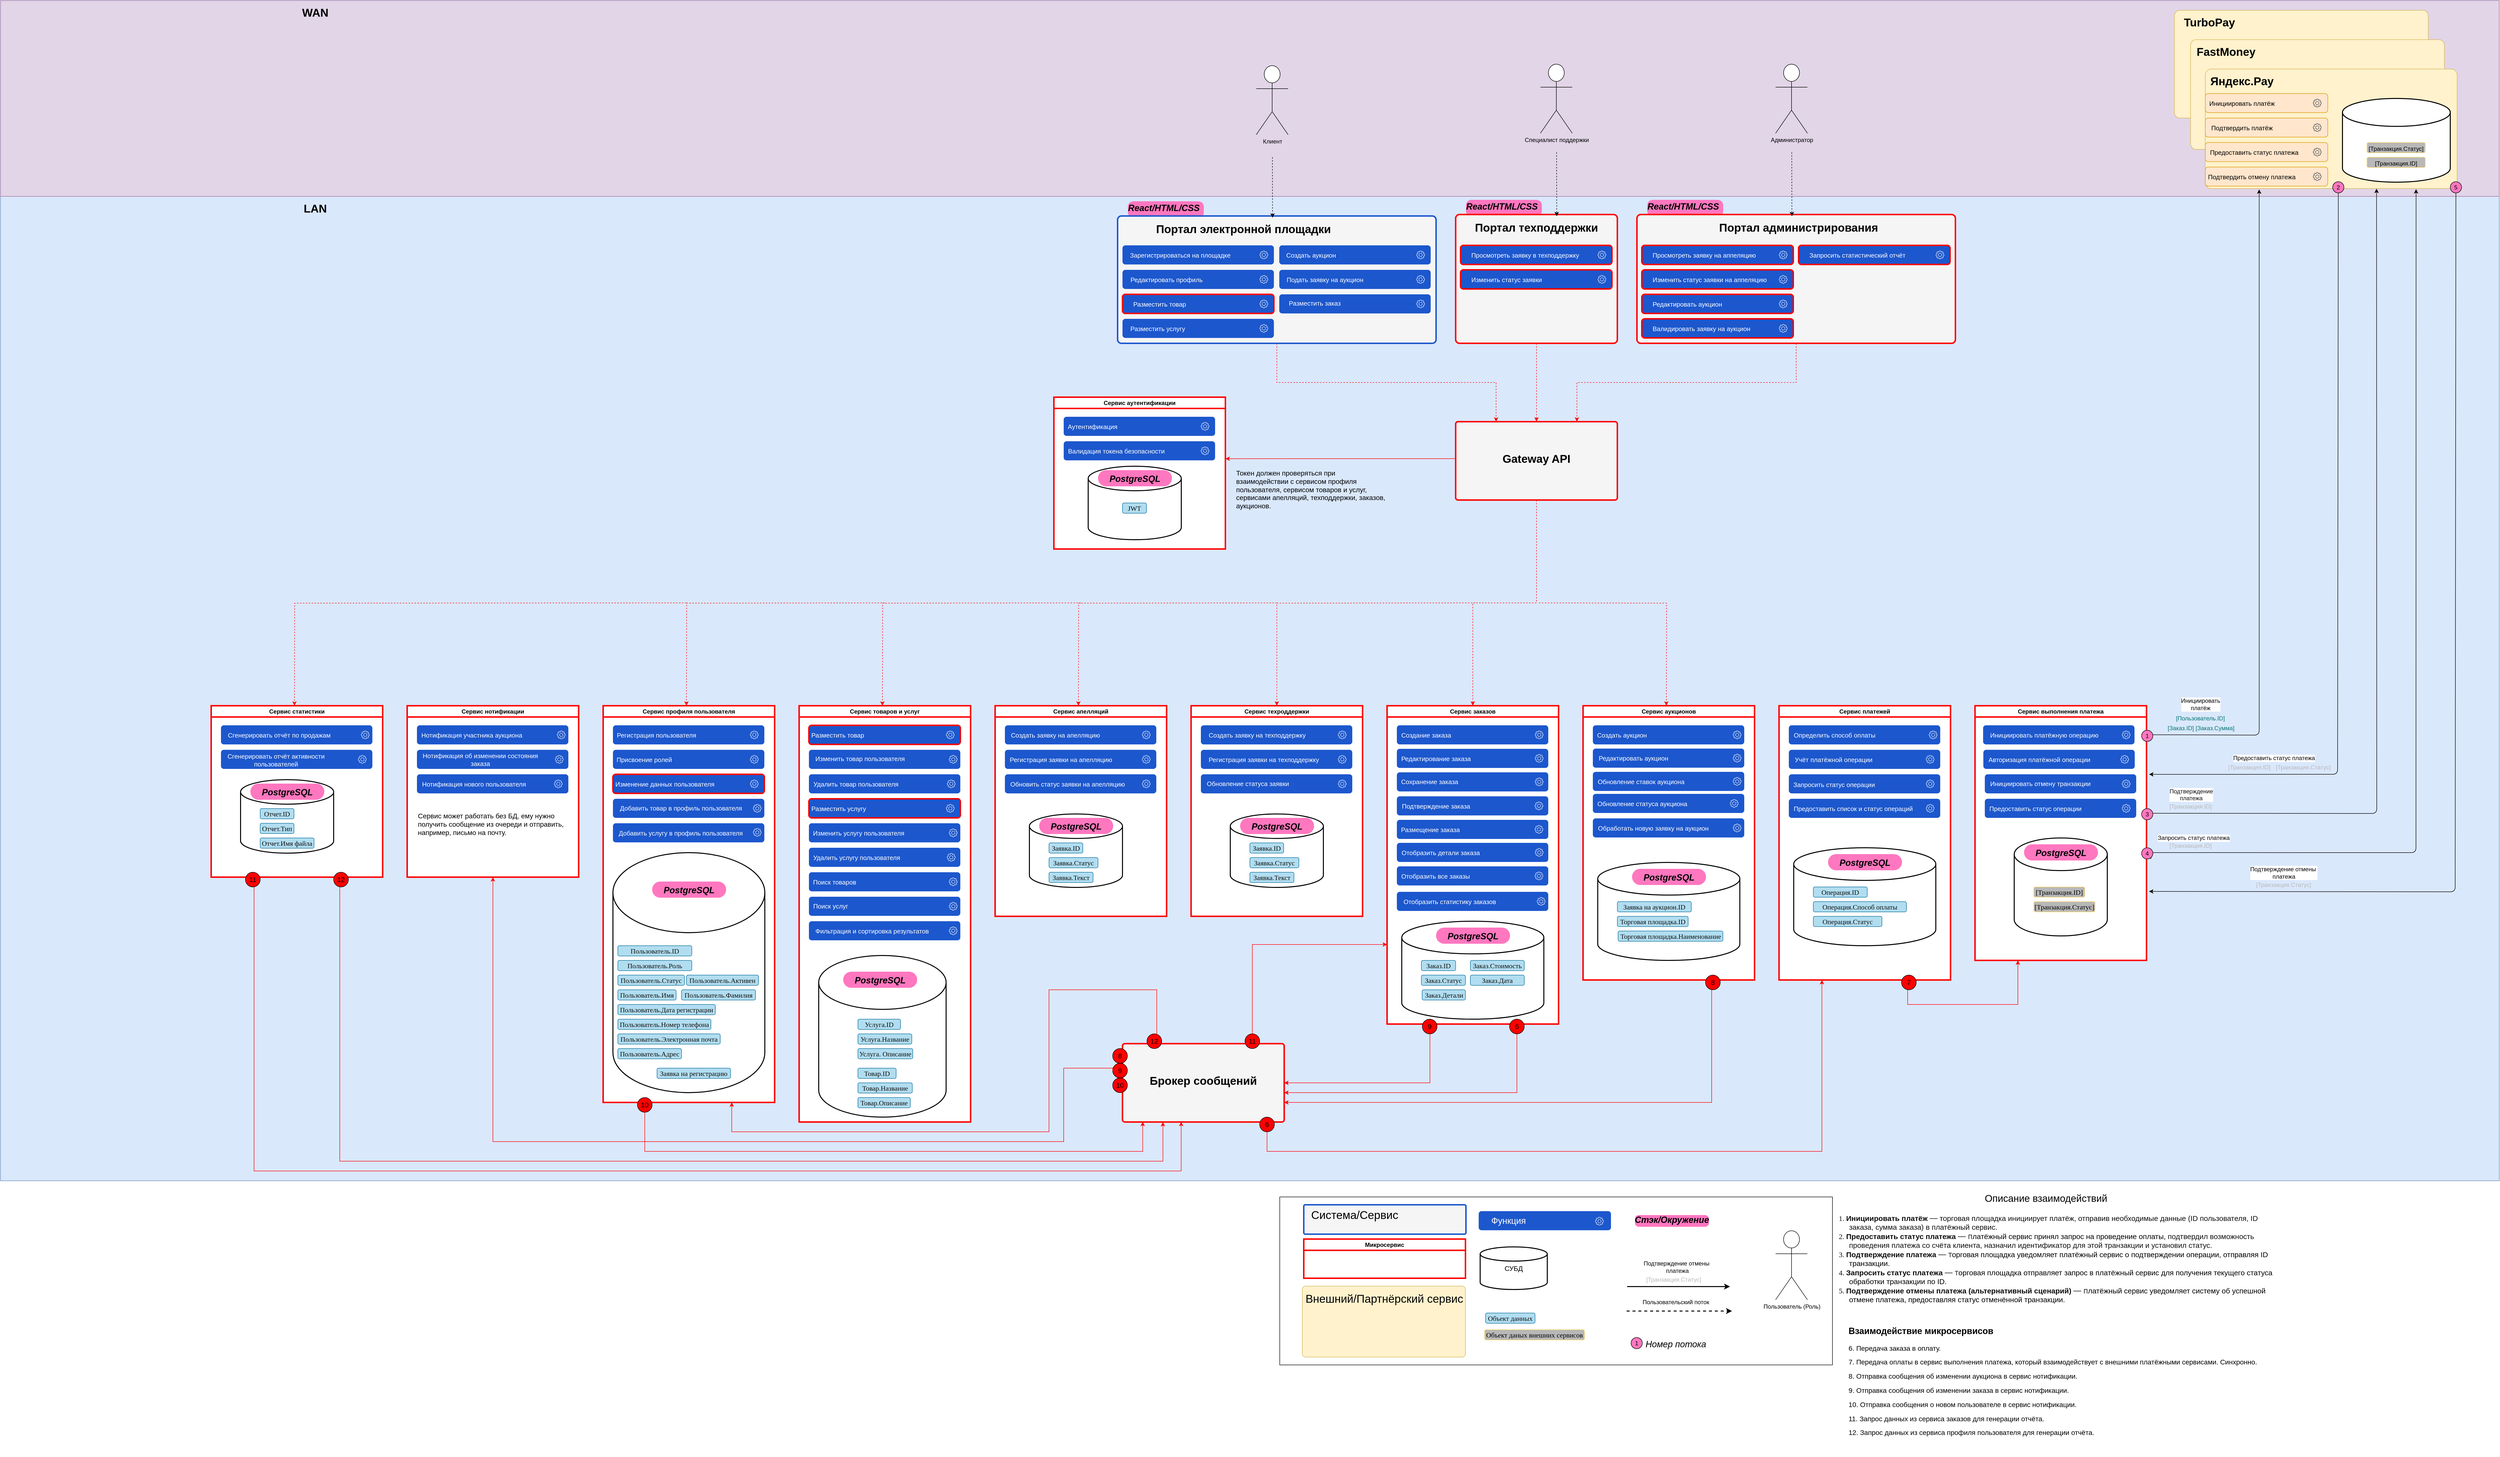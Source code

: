 <mxfile version="26.0.4" pages="2">
  <diagram name="MicroDF" id="ptsSrAv1IHvmBK8MqFfE">
    <mxGraphModel dx="5306" dy="3549" grid="1" gridSize="10" guides="0" tooltips="0" connect="1" arrows="1" fold="1" page="0" pageScale="1" pageWidth="827" pageHeight="1169" math="0" shadow="0">
      <root>
        <mxCell id="IjSe2oWTwHOhpd5LTlOK-0" />
        <mxCell id="IjSe2oWTwHOhpd5LTlOK-1" parent="IjSe2oWTwHOhpd5LTlOK-0" />
        <mxCell id="IjSe2oWTwHOhpd5LTlOK-2" value="" style="rounded=0;whiteSpace=wrap;html=1;fillColor=#dae8fc;strokeColor=#6c8ebf;movable=1;resizable=1;rotatable=1;deletable=1;editable=1;locked=0;connectable=1;" parent="IjSe2oWTwHOhpd5LTlOK-1" vertex="1">
          <mxGeometry x="-1650" y="-900" width="5100" height="2010" as="geometry" />
        </mxCell>
        <mxCell id="rp1OdL4H3LcfB9_0hWqT-22" value="" style="rounded=0;whiteSpace=wrap;html=1;" parent="IjSe2oWTwHOhpd5LTlOK-1" vertex="1">
          <mxGeometry x="500" y="-490" width="350" height="310" as="geometry" />
        </mxCell>
        <mxCell id="yozjAESdRb34TVTMkOe7-16" value="" style="rounded=0;whiteSpace=wrap;html=1;" parent="IjSe2oWTwHOhpd5LTlOK-1" vertex="1">
          <mxGeometry x="2380" y="160" width="350" height="500" as="geometry" />
        </mxCell>
        <mxCell id="yozjAESdRb34TVTMkOe7-15" value="" style="rounded=0;whiteSpace=wrap;html=1;" parent="IjSe2oWTwHOhpd5LTlOK-1" vertex="1">
          <mxGeometry x="1980" y="160" width="350" height="540" as="geometry" />
        </mxCell>
        <mxCell id="yozjAESdRb34TVTMkOe7-14" value="" style="rounded=0;whiteSpace=wrap;html=1;" parent="IjSe2oWTwHOhpd5LTlOK-1" vertex="1">
          <mxGeometry x="780" y="160" width="350" height="410" as="geometry" />
        </mxCell>
        <mxCell id="_OefFcVX0fTnAITZyF6H-11" value="Сервис выполнения платежа" style="swimlane;whiteSpace=wrap;html=1;strokeColor=#FF0000;strokeWidth=3;" parent="IjSe2oWTwHOhpd5LTlOK-1" vertex="1">
          <mxGeometry x="2380" y="140" width="350" height="520" as="geometry" />
        </mxCell>
        <mxCell id="LMF3bfBs6IBmHSAGkxcl-165" value="" style="group" parent="_OefFcVX0fTnAITZyF6H-11" vertex="1" connectable="0">
          <mxGeometry x="20" y="140" width="309" height="39" as="geometry" />
        </mxCell>
        <mxCell id="LMF3bfBs6IBmHSAGkxcl-166" value="" style="rounded=1;whiteSpace=wrap;html=1;fillColor=#1C57CD;strokeColor=none;" parent="LMF3bfBs6IBmHSAGkxcl-165" vertex="1">
          <mxGeometry width="309" height="39" as="geometry" />
        </mxCell>
        <mxCell id="LMF3bfBs6IBmHSAGkxcl-167" value="" style="sketch=0;outlineConnect=0;fontColor=#232F3E;gradientColor=none;fillColor=#FFFFFF;strokeColor=none;dashed=0;verticalLabelPosition=bottom;verticalAlign=top;align=center;html=1;fontSize=12;fontStyle=0;aspect=fixed;pointerEvents=1;shape=mxgraph.aws4.gear;rounded=1;" parent="LMF3bfBs6IBmHSAGkxcl-165" vertex="1">
          <mxGeometry x="280" y="11" width="17" height="17" as="geometry" />
        </mxCell>
        <mxCell id="LMF3bfBs6IBmHSAGkxcl-168" value="Инициировать отмену транзакции" style="text;html=1;align=center;verticalAlign=middle;whiteSpace=wrap;rounded=1;fontSize=13;fontColor=#FFFFFF;strokeColor=none;" parent="LMF3bfBs6IBmHSAGkxcl-165" vertex="1">
          <mxGeometry x="2" y="4" width="223" height="30" as="geometry" />
        </mxCell>
        <mxCell id="LMF3bfBs6IBmHSAGkxcl-173" value="" style="group" parent="_OefFcVX0fTnAITZyF6H-11" vertex="1" connectable="0">
          <mxGeometry x="10" y="90" width="316" height="39" as="geometry" />
        </mxCell>
        <mxCell id="LMF3bfBs6IBmHSAGkxcl-174" value="" style="rounded=1;whiteSpace=wrap;html=1;fillColor=#1C57CD;strokeColor=none;" parent="LMF3bfBs6IBmHSAGkxcl-173" vertex="1">
          <mxGeometry x="7" width="309" height="39" as="geometry" />
        </mxCell>
        <mxCell id="LMF3bfBs6IBmHSAGkxcl-175" value="" style="sketch=0;outlineConnect=0;fontColor=#232F3E;gradientColor=none;fillColor=#FFFFFF;strokeColor=none;dashed=0;verticalLabelPosition=bottom;verticalAlign=top;align=center;html=1;fontSize=12;fontStyle=0;aspect=fixed;pointerEvents=1;shape=mxgraph.aws4.gear;rounded=1;" parent="LMF3bfBs6IBmHSAGkxcl-173" vertex="1">
          <mxGeometry x="287" y="11" width="17" height="17" as="geometry" />
        </mxCell>
        <mxCell id="LMF3bfBs6IBmHSAGkxcl-176" value="Авторизация платёжной операции" style="text;html=1;align=center;verticalAlign=middle;whiteSpace=wrap;rounded=1;fontSize=13;fontColor=#FFFFFF;strokeColor=none;" parent="LMF3bfBs6IBmHSAGkxcl-173" vertex="1">
          <mxGeometry y="4.5" width="243" height="30" as="geometry" />
        </mxCell>
        <mxCell id="LMF3bfBs6IBmHSAGkxcl-181" value="" style="group" parent="_OefFcVX0fTnAITZyF6H-11" vertex="1" connectable="0">
          <mxGeometry x="20" y="40" width="309" height="39" as="geometry" />
        </mxCell>
        <mxCell id="LMF3bfBs6IBmHSAGkxcl-182" value="" style="rounded=1;whiteSpace=wrap;html=1;fillColor=#1C57CD;strokeColor=none;" parent="LMF3bfBs6IBmHSAGkxcl-181" vertex="1">
          <mxGeometry x="-3.5" width="309" height="39" as="geometry" />
        </mxCell>
        <mxCell id="LMF3bfBs6IBmHSAGkxcl-183" value="" style="sketch=0;outlineConnect=0;fontColor=#232F3E;gradientColor=none;fillColor=#FFFFFF;strokeColor=none;dashed=0;verticalLabelPosition=bottom;verticalAlign=top;align=center;html=1;fontSize=12;fontStyle=0;aspect=fixed;pointerEvents=1;shape=mxgraph.aws4.gear;rounded=1;" parent="LMF3bfBs6IBmHSAGkxcl-181" vertex="1">
          <mxGeometry x="280" y="11" width="17" height="17" as="geometry" />
        </mxCell>
        <mxCell id="LMF3bfBs6IBmHSAGkxcl-184" value="Инициировать платёжную операцию" style="text;html=1;align=center;verticalAlign=middle;whiteSpace=wrap;rounded=1;fontSize=13;fontColor=#FFFFFF;strokeColor=none;" parent="LMF3bfBs6IBmHSAGkxcl-181" vertex="1">
          <mxGeometry y="4.5" width="243" height="30" as="geometry" />
        </mxCell>
        <mxCell id="_OefFcVX0fTnAITZyF6H-51" value="" style="strokeWidth=2;html=1;shape=mxgraph.flowchart.database;whiteSpace=wrap;rounded=1;movable=1;resizable=1;rotatable=1;deletable=1;editable=1;locked=0;connectable=1;" parent="_OefFcVX0fTnAITZyF6H-11" vertex="1">
          <mxGeometry x="80" y="270" width="190" height="200" as="geometry" />
        </mxCell>
        <mxCell id="_OefFcVX0fTnAITZyF6H-76" value="&lt;p style=&quot;margin: 0px 0px 0px 13px; text-indent: -13px; font-variant-numeric: normal; font-variant-east-asian: normal; font-variant-alternates: normal; font-kerning: auto; font-optical-sizing: auto; font-feature-settings: normal; font-variation-settings: normal; font-variant-position: normal; font-stretch: normal; line-height: normal; text-align: start;&quot; class=&quot;p1&quot;&gt;&lt;span style=&quot;text-align: center; text-indent: 0px;&quot;&gt;&lt;font style=&quot;font-size: 14px;&quot; face=&quot;Times New Roman&quot;&gt;[Транзакция.ID]&lt;/font&gt;&lt;/span&gt;&lt;br&gt;&lt;/p&gt;" style="rounded=1;whiteSpace=wrap;html=1;fillColor=#B8B8B8;strokeColor=#FFD966;" parent="_OefFcVX0fTnAITZyF6H-11" vertex="1">
          <mxGeometry x="120" y="370" width="104" height="21" as="geometry" />
        </mxCell>
        <mxCell id="_OefFcVX0fTnAITZyF6H-77" value="&lt;p style=&quot;margin: 0px 0px 0px 13px; text-indent: -13px; font-variant-numeric: normal; font-variant-east-asian: normal; font-variant-alternates: normal; font-kerning: auto; font-optical-sizing: auto; font-feature-settings: normal; font-variation-settings: normal; font-variant-position: normal; font-stretch: normal; line-height: normal; text-align: start;&quot; class=&quot;p1&quot;&gt;&lt;span style=&quot;text-align: center; text-indent: 0px;&quot;&gt;&lt;font style=&quot;font-size: 14px;&quot; face=&quot;Times New Roman&quot;&gt;[Транзакция.Статус]&lt;/font&gt;&lt;/span&gt;&lt;br&gt;&lt;/p&gt;" style="rounded=1;whiteSpace=wrap;html=1;fillColor=#B8B8B8;strokeColor=#FFD966;" parent="_OefFcVX0fTnAITZyF6H-11" vertex="1">
          <mxGeometry x="120" y="400" width="125" height="21" as="geometry" />
        </mxCell>
        <mxCell id="_OefFcVX0fTnAITZyF6H-78" value="" style="group" parent="_OefFcVX0fTnAITZyF6H-11" vertex="1" connectable="0">
          <mxGeometry x="100" y="274" width="151" height="49" as="geometry" />
        </mxCell>
        <mxCell id="_OefFcVX0fTnAITZyF6H-79" value="&lt;p style=&quot;margin: 0px 0px 0px 13px; text-indent: -13px; font-variant-numeric: normal; font-variant-east-asian: normal; font-variant-alternates: normal; font-kerning: auto; font-optical-sizing: auto; font-feature-settings: normal; font-variation-settings: normal; font-variant-position: normal; font-stretch: normal; font-size: 14px; line-height: normal; color: rgb(14, 14, 14); text-align: start;&quot; class=&quot;p1&quot;&gt;&lt;br&gt;&lt;/p&gt;" style="rounded=1;whiteSpace=wrap;html=1;fillColor=#FF77BF;strokeColor=none;arcSize=50;" parent="_OefFcVX0fTnAITZyF6H-78" vertex="1">
          <mxGeometry y="9" width="151" height="33" as="geometry" />
        </mxCell>
        <mxCell id="_OefFcVX0fTnAITZyF6H-80" value="&lt;font style=&quot;font-size: 18px;&quot;&gt;&lt;i&gt;PostgreSQL&lt;/i&gt;&lt;/font&gt;" style="text;html=1;align=center;verticalAlign=middle;whiteSpace=wrap;rounded=1;shadow=0;fontSize=23;fontStyle=1" parent="_OefFcVX0fTnAITZyF6H-78" vertex="1">
          <mxGeometry x="31" width="89" height="49" as="geometry" />
        </mxCell>
        <mxCell id="yozjAESdRb34TVTMkOe7-13" value="" style="rounded=0;whiteSpace=wrap;html=1;" parent="IjSe2oWTwHOhpd5LTlOK-1" vertex="1">
          <mxGeometry x="380" y="160" width="350" height="410" as="geometry" />
        </mxCell>
        <mxCell id="yozjAESdRb34TVTMkOe7-11" value="" style="rounded=0;whiteSpace=wrap;html=1;" parent="IjSe2oWTwHOhpd5LTlOK-1" vertex="1">
          <mxGeometry x="1580" y="160" width="350" height="540" as="geometry" />
        </mxCell>
        <mxCell id="yozjAESdRb34TVTMkOe7-10" value="" style="rounded=0;whiteSpace=wrap;html=1;strokeColor=#FF0000;" parent="IjSe2oWTwHOhpd5LTlOK-1" vertex="1">
          <mxGeometry x="1180" y="160" width="350" height="630" as="geometry" />
        </mxCell>
        <mxCell id="yozjAESdRb34TVTMkOe7-9" value="" style="rounded=0;whiteSpace=wrap;html=1;" parent="IjSe2oWTwHOhpd5LTlOK-1" vertex="1">
          <mxGeometry x="-20" y="160" width="350" height="830" as="geometry" />
        </mxCell>
        <mxCell id="yozjAESdRb34TVTMkOe7-8" value="" style="rounded=0;whiteSpace=wrap;html=1;" parent="IjSe2oWTwHOhpd5LTlOK-1" vertex="1">
          <mxGeometry x="-420" y="160" width="350" height="790" as="geometry" />
        </mxCell>
        <mxCell id="yozjAESdRb34TVTMkOe7-6" value="" style="rounded=0;whiteSpace=wrap;html=1;" parent="IjSe2oWTwHOhpd5LTlOK-1" vertex="1">
          <mxGeometry x="-820" y="160" width="350" height="330" as="geometry" />
        </mxCell>
        <mxCell id="IjSe2oWTwHOhpd5LTlOK-6" value="" style="group" parent="IjSe2oWTwHOhpd5LTlOK-1" vertex="1" connectable="0">
          <mxGeometry x="651" y="-903" width="155" height="49" as="geometry" />
        </mxCell>
        <mxCell id="IjSe2oWTwHOhpd5LTlOK-7" value="&lt;p style=&quot;margin: 0px 0px 0px 13px; text-indent: -13px; font-variant-numeric: normal; font-variant-east-asian: normal; font-variant-alternates: normal; font-kerning: auto; font-optical-sizing: auto; font-feature-settings: normal; font-variation-settings: normal; font-variant-position: normal; font-stretch: normal; font-size: 14px; line-height: normal; color: rgb(14, 14, 14); text-align: start;&quot; class=&quot;p1&quot;&gt;&lt;br&gt;&lt;/p&gt;" style="rounded=1;whiteSpace=wrap;html=1;fillColor=#FF77BF;strokeColor=none;arcSize=33;" parent="IjSe2oWTwHOhpd5LTlOK-6" vertex="1">
          <mxGeometry y="13" width="155" height="34" as="geometry" />
        </mxCell>
        <mxCell id="IjSe2oWTwHOhpd5LTlOK-8" value="&lt;font style=&quot;font-size: 18px;&quot;&gt;&lt;i&gt;React/HTML/CSS&lt;/i&gt;&lt;/font&gt;" style="text;html=1;align=center;verticalAlign=middle;whiteSpace=wrap;rounded=1;shadow=0;fontSize=23;fontStyle=1" parent="IjSe2oWTwHOhpd5LTlOK-6" vertex="1">
          <mxGeometry x="29" width="89" height="49" as="geometry" />
        </mxCell>
        <mxCell id="IjSe2oWTwHOhpd5LTlOK-9" value="" style="rounded=0;whiteSpace=wrap;html=1;fillColor=#e1d5e7;strokeColor=#9673a6;movable=1;resizable=1;rotatable=1;deletable=1;editable=1;locked=0;connectable=1;" parent="IjSe2oWTwHOhpd5LTlOK-1" vertex="1">
          <mxGeometry x="-1650" y="-1300" width="5100" height="400" as="geometry" />
        </mxCell>
        <mxCell id="IjSe2oWTwHOhpd5LTlOK-10" value="" style="group" parent="IjSe2oWTwHOhpd5LTlOK-1" vertex="1" connectable="0">
          <mxGeometry x="2770" y="-1280" width="535" height="220" as="geometry" />
        </mxCell>
        <mxCell id="IjSe2oWTwHOhpd5LTlOK-11" value="" style="rounded=1;whiteSpace=wrap;html=1;arcSize=5;fillColor=#fff2cc;strokeColor=#d6b656;" parent="IjSe2oWTwHOhpd5LTlOK-10" vertex="1">
          <mxGeometry x="17" width="518" height="220" as="geometry" />
        </mxCell>
        <mxCell id="IjSe2oWTwHOhpd5LTlOK-12" value="TurboPay" style="text;html=1;align=center;verticalAlign=middle;whiteSpace=wrap;rounded=1;shadow=0;fontSize=23;fontStyle=1" parent="IjSe2oWTwHOhpd5LTlOK-10" vertex="1">
          <mxGeometry width="177" height="49" as="geometry" />
        </mxCell>
        <mxCell id="IjSe2oWTwHOhpd5LTlOK-13" value="" style="group" parent="IjSe2oWTwHOhpd5LTlOK-1" vertex="1" connectable="0">
          <mxGeometry x="2820" y="-1220" width="518" height="224" as="geometry" />
        </mxCell>
        <mxCell id="IjSe2oWTwHOhpd5LTlOK-14" value="" style="rounded=1;whiteSpace=wrap;html=1;arcSize=5;fillColor=#fff2cc;strokeColor=#d6b656;" parent="IjSe2oWTwHOhpd5LTlOK-13" vertex="1">
          <mxGeometry width="518" height="224" as="geometry" />
        </mxCell>
        <mxCell id="IjSe2oWTwHOhpd5LTlOK-15" value="FastMoney" style="text;html=1;align=center;verticalAlign=middle;whiteSpace=wrap;rounded=1;shadow=0;fontSize=23;fontStyle=1" parent="IjSe2oWTwHOhpd5LTlOK-13" vertex="1">
          <mxGeometry x="2" width="141" height="49" as="geometry" />
        </mxCell>
        <mxCell id="IjSe2oWTwHOhpd5LTlOK-16" value="" style="group" parent="IjSe2oWTwHOhpd5LTlOK-1" vertex="1" connectable="0">
          <mxGeometry x="2850" y="-1160" width="514" height="244" as="geometry" />
        </mxCell>
        <mxCell id="IjSe2oWTwHOhpd5LTlOK-17" value="" style="rounded=1;whiteSpace=wrap;html=1;arcSize=5;fillColor=#fff2cc;strokeColor=#d6b656;" parent="IjSe2oWTwHOhpd5LTlOK-16" vertex="1">
          <mxGeometry width="514" height="244" as="geometry" />
        </mxCell>
        <mxCell id="IjSe2oWTwHOhpd5LTlOK-18" value="Яндекс.Pay" style="text;html=1;align=center;verticalAlign=middle;whiteSpace=wrap;rounded=1;shadow=0;fontSize=23;fontStyle=1" parent="IjSe2oWTwHOhpd5LTlOK-16" vertex="1">
          <mxGeometry width="150" height="49" as="geometry" />
        </mxCell>
        <mxCell id="IjSe2oWTwHOhpd5LTlOK-19" value="" style="rounded=1;whiteSpace=wrap;html=1;arcSize=0;" parent="IjSe2oWTwHOhpd5LTlOK-1" vertex="1">
          <mxGeometry x="961" y="1143" width="1128" height="343" as="geometry" />
        </mxCell>
        <mxCell id="IjSe2oWTwHOhpd5LTlOK-46" value="WAN" style="text;html=1;align=center;verticalAlign=middle;whiteSpace=wrap;rounded=1;shadow=0;fontSize=23;fontStyle=1" parent="IjSe2oWTwHOhpd5LTlOK-1" vertex="1">
          <mxGeometry x="-1050" y="-1300" width="85" height="49" as="geometry" />
        </mxCell>
        <mxCell id="IjSe2oWTwHOhpd5LTlOK-47" value="LAN" style="text;html=1;align=center;verticalAlign=middle;whiteSpace=wrap;rounded=1;shadow=0;fontSize=23;fontStyle=1" parent="IjSe2oWTwHOhpd5LTlOK-1" vertex="1">
          <mxGeometry x="-1050" y="-900" width="85" height="49" as="geometry" />
        </mxCell>
        <mxCell id="IjSe2oWTwHOhpd5LTlOK-48" value="" style="endArrow=classic;html=1;rounded=1;curved=0;entryX=1.001;entryY=0.222;entryDx=0;entryDy=0;entryPerimeter=0;" parent="IjSe2oWTwHOhpd5LTlOK-1" source="IjSe2oWTwHOhpd5LTlOK-67" edge="1">
          <mxGeometry width="50" height="50" relative="1" as="geometry">
            <mxPoint x="3120" y="-210" as="sourcePoint" />
            <mxPoint x="2735.215" y="280.162" as="targetPoint" />
            <Array as="points">
              <mxPoint x="3120" y="280" />
            </Array>
          </mxGeometry>
        </mxCell>
        <mxCell id="IjSe2oWTwHOhpd5LTlOK-49" value="&lt;p style=&quot;margin: 0px 0px 0px 21px; text-indent: -21px; font-variant-numeric: normal; font-variant-east-asian: normal; font-variant-alternates: normal; font-kerning: auto; font-optical-sizing: auto; font-feature-settings: normal; font-variation-settings: normal; font-variant-position: normal; font-stretch: normal; line-height: normal; color: rgb(14, 14, 14); text-align: start; text-wrap: wrap;&quot; class=&quot;p1&quot;&gt;&lt;font style=&quot;font-size: 12px;&quot; face=&quot;Helvetica&quot;&gt;Подтверждение платежа&lt;/font&gt;&lt;/p&gt;" style="edgeLabel;html=1;align=center;verticalAlign=middle;resizable=0;points=[];rounded=1;" parent="IjSe2oWTwHOhpd5LTlOK-48" vertex="1" connectable="0">
          <mxGeometry x="0.194" y="1" relative="1" as="geometry">
            <mxPoint x="-301" y="289" as="offset" />
          </mxGeometry>
        </mxCell>
        <mxCell id="IjSe2oWTwHOhpd5LTlOK-50" value="" style="endArrow=classic;html=1;rounded=1;exitX=1.001;exitY=0.325;exitDx=0;exitDy=0;exitPerimeter=0;curved=0;entryX=0.68;entryY=1.001;entryDx=0;entryDy=0;entryPerimeter=0;" parent="IjSe2oWTwHOhpd5LTlOK-1" target="IjSe2oWTwHOhpd5LTlOK-17" edge="1">
          <mxGeometry width="50" height="50" relative="1" as="geometry">
            <mxPoint x="2735.215" y="359.575" as="sourcePoint" />
            <mxPoint x="3200" y="-20" as="targetPoint" />
            <Array as="points">
              <mxPoint x="3200" y="360" />
            </Array>
          </mxGeometry>
        </mxCell>
        <mxCell id="IjSe2oWTwHOhpd5LTlOK-51" value="&lt;font style=&quot;font-size: 12px;&quot;&gt;Предоставить статус платежа&lt;/font&gt;" style="edgeLabel;html=1;align=center;verticalAlign=middle;resizable=0;points=[];rounded=1;" parent="IjSe2oWTwHOhpd5LTlOK-50" vertex="1" connectable="0">
          <mxGeometry x="0.194" y="1" relative="1" as="geometry">
            <mxPoint x="-209" y="461" as="offset" />
          </mxGeometry>
        </mxCell>
        <mxCell id="IjSe2oWTwHOhpd5LTlOK-52" value="" style="endArrow=classic;html=1;rounded=1;curved=0;entryX=1;entryY=0.532;entryDx=0;entryDy=0;entryPerimeter=0;exitX=0.5;exitY=1;exitDx=0;exitDy=0;" parent="IjSe2oWTwHOhpd5LTlOK-1" source="IjSe2oWTwHOhpd5LTlOK-71" edge="1">
          <mxGeometry width="50" height="50" relative="1" as="geometry">
            <mxPoint x="3360" y="-210" as="sourcePoint" />
            <mxPoint x="2735" y="519.172" as="targetPoint" />
            <Array as="points">
              <mxPoint x="3360" y="520" />
            </Array>
          </mxGeometry>
        </mxCell>
        <mxCell id="IjSe2oWTwHOhpd5LTlOK-53" value="&lt;font style=&quot;font-size: 12px;&quot;&gt;Подтверждение отмены&amp;nbsp;&lt;/font&gt;&lt;div&gt;&lt;font style=&quot;font-size: 12px;&quot;&gt;платежа&lt;/font&gt;&lt;/div&gt;" style="edgeLabel;html=1;align=center;verticalAlign=middle;resizable=0;points=[];rounded=1;" parent="IjSe2oWTwHOhpd5LTlOK-52" vertex="1" connectable="0">
          <mxGeometry x="0.194" y="1" relative="1" as="geometry">
            <mxPoint x="-351" y="163" as="offset" />
          </mxGeometry>
        </mxCell>
        <mxCell id="IjSe2oWTwHOhpd5LTlOK-54" value="" style="endArrow=classic;html=1;rounded=1;exitX=1;exitY=0.117;exitDx=0;exitDy=0;exitPerimeter=0;curved=0;entryX=0.214;entryY=1.007;entryDx=0;entryDy=0;entryPerimeter=0;" parent="IjSe2oWTwHOhpd5LTlOK-1" target="IjSe2oWTwHOhpd5LTlOK-17" edge="1">
          <mxGeometry width="50" height="50" relative="1" as="geometry">
            <mxPoint x="2735" y="199.207" as="sourcePoint" />
            <mxPoint x="2955" y="-179" as="targetPoint" />
            <Array as="points">
              <mxPoint x="2960" y="200" />
            </Array>
          </mxGeometry>
        </mxCell>
        <mxCell id="IjSe2oWTwHOhpd5LTlOK-55" value="&lt;span style=&quot;text-wrap: wrap;&quot;&gt;&lt;font style=&quot;font-size: 12px;&quot;&gt;Инициировать платёж&lt;/font&gt;&lt;/span&gt;" style="edgeLabel;html=1;align=center;verticalAlign=middle;resizable=0;points=[];rounded=1;" parent="IjSe2oWTwHOhpd5LTlOK-54" vertex="1" connectable="0">
          <mxGeometry x="0.194" y="1" relative="1" as="geometry">
            <mxPoint x="-119" y="511" as="offset" />
          </mxGeometry>
        </mxCell>
        <mxCell id="IjSe2oWTwHOhpd5LTlOK-56" value="&lt;font style=&quot;font-size: 12px;&quot;&gt;[Транзакция.ID]&lt;/font&gt;" style="text;html=1;align=center;verticalAlign=middle;whiteSpace=wrap;rounded=1;fontSize=13;labelBackgroundColor=none;fontColor=#B8B8B8;" parent="IjSe2oWTwHOhpd5LTlOK-1" vertex="1">
          <mxGeometry x="2890" y="250" width="100" height="30" as="geometry" />
        </mxCell>
        <mxCell id="IjSe2oWTwHOhpd5LTlOK-57" value="&lt;font style=&quot;font-size: 12px;&quot;&gt;[Транзакция.Статус]&lt;/font&gt;" style="text;html=1;align=center;verticalAlign=middle;whiteSpace=wrap;rounded=1;fontSize=13;labelBackgroundColor=none;fontColor=#B8B8B8;" parent="IjSe2oWTwHOhpd5LTlOK-1" vertex="1">
          <mxGeometry x="2970" y="250" width="160" height="30" as="geometry" />
        </mxCell>
        <mxCell id="IjSe2oWTwHOhpd5LTlOK-58" value="&lt;font style=&quot;font-size: 12px;&quot;&gt;[Пользователь.ID]&lt;/font&gt;" style="text;html=1;align=center;verticalAlign=middle;whiteSpace=wrap;rounded=1;fontSize=13;labelBackgroundColor=none;fontColor=#007575;" parent="IjSe2oWTwHOhpd5LTlOK-1" vertex="1">
          <mxGeometry x="2760" y="150" width="160" height="30" as="geometry" />
        </mxCell>
        <mxCell id="IjSe2oWTwHOhpd5LTlOK-59" value="&lt;font style=&quot;font-size: 12px;&quot;&gt;[Заказ.ID]&lt;/font&gt;" style="text;html=1;align=center;verticalAlign=middle;whiteSpace=wrap;rounded=1;fontSize=13;labelBackgroundColor=none;fontColor=#007575;" parent="IjSe2oWTwHOhpd5LTlOK-1" vertex="1">
          <mxGeometry x="2720" y="170" width="160" height="30" as="geometry" />
        </mxCell>
        <mxCell id="IjSe2oWTwHOhpd5LTlOK-60" value="&lt;font style=&quot;font-size: 12px;&quot;&gt;[Заказ.Сумма]&lt;/font&gt;" style="text;html=1;align=center;verticalAlign=middle;whiteSpace=wrap;rounded=1;fontSize=13;labelBackgroundColor=none;fontColor=#007575;" parent="IjSe2oWTwHOhpd5LTlOK-1" vertex="1">
          <mxGeometry x="2790" y="170" width="160" height="30" as="geometry" />
        </mxCell>
        <mxCell id="IjSe2oWTwHOhpd5LTlOK-61" value="&lt;font style=&quot;font-size: 12px;&quot;&gt;[Транзакция.ID]&lt;/font&gt;" style="text;html=1;align=center;verticalAlign=middle;whiteSpace=wrap;rounded=1;fontSize=13;labelBackgroundColor=none;fontColor=#B8B8B8;" parent="IjSe2oWTwHOhpd5LTlOK-1" vertex="1">
          <mxGeometry x="2770" y="330" width="100" height="30" as="geometry" />
        </mxCell>
        <mxCell id="IjSe2oWTwHOhpd5LTlOK-62" value="" style="endArrow=classic;html=1;rounded=1;exitX=1;exitY=0.429;exitDx=0;exitDy=0;exitPerimeter=0;curved=0;entryX=0.837;entryY=1.005;entryDx=0;entryDy=0;entryPerimeter=0;" parent="IjSe2oWTwHOhpd5LTlOK-1" source="IjSe2oWTwHOhpd5LTlOK-70" target="IjSe2oWTwHOhpd5LTlOK-17" edge="1">
          <mxGeometry width="50" height="50" relative="1" as="geometry">
            <mxPoint x="2740" y="444" as="sourcePoint" />
            <mxPoint x="3204" y="60" as="targetPoint" />
            <Array as="points">
              <mxPoint x="3280" y="440" />
            </Array>
          </mxGeometry>
        </mxCell>
        <mxCell id="IjSe2oWTwHOhpd5LTlOK-63" value="&lt;font style=&quot;font-size: 12px;&quot;&gt;Запросить статус платежа&lt;/font&gt;" style="edgeLabel;html=1;align=center;verticalAlign=middle;resizable=0;points=[];rounded=1;" parent="IjSe2oWTwHOhpd5LTlOK-62" vertex="1" connectable="0">
          <mxGeometry x="-0.441" y="-1" relative="1" as="geometry">
            <mxPoint x="-446" y="-31" as="offset" />
          </mxGeometry>
        </mxCell>
        <mxCell id="IjSe2oWTwHOhpd5LTlOK-64" value="&lt;font style=&quot;font-size: 12px;&quot;&gt;[Транзакция.ID]&lt;/font&gt;" style="text;html=1;align=center;verticalAlign=middle;whiteSpace=wrap;rounded=1;fontSize=13;labelBackgroundColor=none;fontColor=#B8B8B8;" parent="IjSe2oWTwHOhpd5LTlOK-1" vertex="1">
          <mxGeometry x="2770" y="410" width="100" height="30" as="geometry" />
        </mxCell>
        <mxCell id="IjSe2oWTwHOhpd5LTlOK-65" value="&lt;font style=&quot;font-size: 12px;&quot;&gt;[Транзакция.Статус]&lt;/font&gt;" style="text;html=1;align=center;verticalAlign=middle;whiteSpace=wrap;rounded=1;fontSize=13;labelBackgroundColor=none;fontColor=#B8B8B8;" parent="IjSe2oWTwHOhpd5LTlOK-1" vertex="1">
          <mxGeometry x="2930" y="490" width="160" height="30" as="geometry" />
        </mxCell>
        <mxCell id="IjSe2oWTwHOhpd5LTlOK-66" value="1" style="ellipse;whiteSpace=wrap;html=1;aspect=fixed;rounded=1;fillColor=#FF77BF;" parent="IjSe2oWTwHOhpd5LTlOK-1" vertex="1">
          <mxGeometry x="2720" y="190" width="23" height="23" as="geometry" />
        </mxCell>
        <mxCell id="IjSe2oWTwHOhpd5LTlOK-67" value="2" style="ellipse;whiteSpace=wrap;html=1;aspect=fixed;rounded=1;fillColor=#FF77BF;" parent="IjSe2oWTwHOhpd5LTlOK-1" vertex="1">
          <mxGeometry x="3110" y="-930" width="23" height="23" as="geometry" />
        </mxCell>
        <mxCell id="IjSe2oWTwHOhpd5LTlOK-68" value="3" style="ellipse;whiteSpace=wrap;html=1;aspect=fixed;rounded=1;fillColor=#ff77bf;" parent="IjSe2oWTwHOhpd5LTlOK-1" vertex="1">
          <mxGeometry x="2720" y="350" width="23" height="23" as="geometry" />
        </mxCell>
        <mxCell id="IjSe2oWTwHOhpd5LTlOK-69" value="" style="endArrow=classic;html=1;rounded=1;exitX=1;exitY=0.429;exitDx=0;exitDy=0;exitPerimeter=0;curved=0;entryX=0.837;entryY=1.005;entryDx=0;entryDy=0;entryPerimeter=0;" parent="IjSe2oWTwHOhpd5LTlOK-1" target="IjSe2oWTwHOhpd5LTlOK-70" edge="1">
          <mxGeometry width="50" height="50" relative="1" as="geometry">
            <mxPoint x="2735" y="439.759" as="sourcePoint" />
            <mxPoint x="3280" y="-25" as="targetPoint" />
            <Array as="points" />
          </mxGeometry>
        </mxCell>
        <mxCell id="IjSe2oWTwHOhpd5LTlOK-70" value="4" style="ellipse;whiteSpace=wrap;html=1;aspect=fixed;rounded=1;fillColor=#FF77BF;" parent="IjSe2oWTwHOhpd5LTlOK-1" vertex="1">
          <mxGeometry x="2720" y="430" width="23" height="23" as="geometry" />
        </mxCell>
        <mxCell id="IjSe2oWTwHOhpd5LTlOK-71" value="5" style="ellipse;whiteSpace=wrap;html=1;aspect=fixed;rounded=1;fillColor=#FF77BF;" parent="IjSe2oWTwHOhpd5LTlOK-1" vertex="1">
          <mxGeometry x="3350" y="-930" width="23" height="23" as="geometry" />
        </mxCell>
        <mxCell id="IjSe2oWTwHOhpd5LTlOK-72" value="" style="strokeWidth=2;html=1;shape=mxgraph.flowchart.database;whiteSpace=wrap;rounded=1;movable=1;resizable=1;rotatable=1;deletable=1;editable=1;locked=0;connectable=1;" parent="IjSe2oWTwHOhpd5LTlOK-1" vertex="1">
          <mxGeometry x="3130" y="-1100" width="220" height="171" as="geometry" />
        </mxCell>
        <mxCell id="IjSe2oWTwHOhpd5LTlOK-75" value="&lt;p style=&quot;margin: 0px 0px 0px 13px; text-indent: -13px; font-variant-numeric: normal; font-variant-east-asian: normal; font-variant-alternates: normal; font-kerning: auto; font-optical-sizing: auto; font-feature-settings: normal; font-variation-settings: normal; font-variant-position: normal; font-stretch: normal; font-size: 14px; line-height: normal; text-align: start;&quot; class=&quot;p1&quot;&gt;&lt;span style=&quot;font-size: 12px; text-align: center; text-indent: 0px;&quot;&gt;[Транзакция.Статус]&lt;/span&gt;&lt;br&gt;&lt;/p&gt;" style="rounded=1;whiteSpace=wrap;html=1;fillColor=#B8B8B8;strokeColor=#FFD966;" parent="IjSe2oWTwHOhpd5LTlOK-1" vertex="1">
          <mxGeometry x="3180" y="-1010" width="119" height="21" as="geometry" />
        </mxCell>
        <mxCell id="IjSe2oWTwHOhpd5LTlOK-76" value="&lt;p style=&quot;margin: 0px 0px 0px 13px; text-indent: -13px; font-variant-numeric: normal; font-variant-east-asian: normal; font-variant-alternates: normal; font-kerning: auto; font-optical-sizing: auto; font-feature-settings: normal; font-variation-settings: normal; font-variant-position: normal; font-stretch: normal; font-size: 14px; line-height: normal; text-align: start;&quot; class=&quot;p1&quot;&gt;&lt;span style=&quot;font-size: 12px; text-align: center; text-indent: 0px;&quot;&gt;[Транзакция.ID]&lt;/span&gt;&lt;br&gt;&lt;/p&gt;" style="rounded=1;whiteSpace=wrap;html=1;fillColor=#B8B8B8;strokeColor=#FFD966;" parent="IjSe2oWTwHOhpd5LTlOK-1" vertex="1">
          <mxGeometry x="3180" y="-980" width="119" height="21" as="geometry" />
        </mxCell>
        <mxCell id="rp1OdL4H3LcfB9_0hWqT-13" style="edgeStyle=orthogonalEdgeStyle;rounded=0;orthogonalLoop=1;jettySize=auto;html=1;exitX=0.5;exitY=1;exitDx=0;exitDy=0;entryX=0.25;entryY=0;entryDx=0;entryDy=0;strokeColor=#FF0000;dashed=1;" parent="IjSe2oWTwHOhpd5LTlOK-1" source="IjSe2oWTwHOhpd5LTlOK-81" target="rp1OdL4H3LcfB9_0hWqT-5" edge="1">
          <mxGeometry relative="1" as="geometry" />
        </mxCell>
        <mxCell id="IjSe2oWTwHOhpd5LTlOK-81" value="" style="rounded=1;whiteSpace=wrap;html=1;arcSize=3;fillColor=#f5f5f5;strokeColor=#1C57CD;strokeWidth=3;align=center;verticalAlign=middle;fontFamily=Helvetica;fontSize=12;fontColor=#333333;resizable=1;" parent="IjSe2oWTwHOhpd5LTlOK-1" vertex="1">
          <mxGeometry x="630" y="-860" width="650" height="260" as="geometry" />
        </mxCell>
        <mxCell id="IjSe2oWTwHOhpd5LTlOK-82" value="Портал электронной площадки" style="text;html=1;align=center;verticalAlign=middle;whiteSpace=wrap;rounded=1;shadow=0;fontSize=23;fontStyle=1" parent="IjSe2oWTwHOhpd5LTlOK-1" vertex="1">
          <mxGeometry x="697" y="-858" width="380" height="49" as="geometry" />
        </mxCell>
        <mxCell id="IjSe2oWTwHOhpd5LTlOK-83" value="&lt;p style=&quot;margin: 0px 0px 0px 13px; text-indent: -13px; font-variant-numeric: normal; font-variant-east-asian: normal; font-variant-alternates: normal; font-kerning: auto; font-optical-sizing: auto; font-feature-settings: normal; font-variation-settings: normal; font-variant-position: normal; font-stretch: normal; font-size: 14px; line-height: normal; color: rgb(14, 14, 14); text-align: start;&quot; class=&quot;p1&quot;&gt;&lt;font face=&quot;Times New Roman&quot;&gt;Объект данных&lt;/font&gt;&lt;/p&gt;" style="rounded=1;whiteSpace=wrap;html=1;fillColor=#b1ddf0;strokeColor=#10739e;" parent="IjSe2oWTwHOhpd5LTlOK-1" vertex="1">
          <mxGeometry x="1381" y="1380" width="101" height="21" as="geometry" />
        </mxCell>
        <mxCell id="IjSe2oWTwHOhpd5LTlOK-84" value="&lt;font style=&quot;font-size: 14px;&quot;&gt;СУБД&lt;/font&gt;" style="strokeWidth=2;html=1;shape=mxgraph.flowchart.database;whiteSpace=wrap;rounded=1;movable=1;resizable=1;rotatable=1;deletable=1;editable=1;locked=0;connectable=1;" parent="IjSe2oWTwHOhpd5LTlOK-1" vertex="1">
          <mxGeometry x="1370" y="1245" width="137" height="87" as="geometry" />
        </mxCell>
        <mxCell id="IjSe2oWTwHOhpd5LTlOK-85" value="Пользователь (Роль)" style="shape=umlActor;verticalLabelPosition=bottom;verticalAlign=top;html=1;outlineConnect=0;rounded=1;" parent="IjSe2oWTwHOhpd5LTlOK-1" vertex="1">
          <mxGeometry x="1973" y="1212" width="65" height="141" as="geometry" />
        </mxCell>
        <mxCell id="IjSe2oWTwHOhpd5LTlOK-86" value="&lt;p style=&quot;margin: 0px 0px 0px 13px; text-indent: -13px; font-variant-numeric: normal; font-variant-east-asian: normal; font-variant-alternates: normal; font-kerning: auto; font-optical-sizing: auto; font-feature-settings: normal; font-variation-settings: normal; font-variant-position: normal; font-stretch: normal; line-height: normal; text-align: start;&quot; class=&quot;p1&quot;&gt;&lt;span style=&quot;text-align: center; text-indent: 0px;&quot;&gt;&lt;font style=&quot;font-size: 14px;&quot; face=&quot;Times New Roman&quot;&gt;Объект даных внешних сервисов&lt;/font&gt;&lt;/span&gt;&lt;br&gt;&lt;/p&gt;" style="rounded=1;whiteSpace=wrap;html=1;fillColor=#B8B8B8;strokeColor=#FFD966;" parent="IjSe2oWTwHOhpd5LTlOK-1" vertex="1">
          <mxGeometry x="1379" y="1414" width="204" height="21" as="geometry" />
        </mxCell>
        <mxCell id="IjSe2oWTwHOhpd5LTlOK-87" value="" style="endArrow=classic;html=1;rounded=1;curved=0;strokeWidth=2;" parent="IjSe2oWTwHOhpd5LTlOK-1" edge="1">
          <mxGeometry width="50" height="50" relative="1" as="geometry">
            <mxPoint x="1670" y="1326" as="sourcePoint" />
            <mxPoint x="1880" y="1326" as="targetPoint" />
            <Array as="points">
              <mxPoint x="1670" y="1326" />
            </Array>
          </mxGeometry>
        </mxCell>
        <mxCell id="IjSe2oWTwHOhpd5LTlOK-88" value="&lt;font style=&quot;font-size: 12px;&quot;&gt;Подтверждение отмены&amp;nbsp;&lt;/font&gt;&lt;div&gt;&lt;font style=&quot;font-size: 12px;&quot;&gt;платежа&lt;/font&gt;&lt;/div&gt;" style="edgeLabel;html=1;align=center;verticalAlign=middle;resizable=0;points=[];rounded=1;" parent="IjSe2oWTwHOhpd5LTlOK-87" vertex="1" connectable="0">
          <mxGeometry x="0.194" y="1" relative="1" as="geometry">
            <mxPoint x="-24" y="-39" as="offset" />
          </mxGeometry>
        </mxCell>
        <mxCell id="IjSe2oWTwHOhpd5LTlOK-89" value="&lt;font style=&quot;font-size: 12px;&quot;&gt;[Транзакция.Статус]&lt;/font&gt;" style="text;html=1;align=center;verticalAlign=middle;whiteSpace=wrap;rounded=1;fontSize=13;labelBackgroundColor=none;fontColor=#B8B8B8;" parent="IjSe2oWTwHOhpd5LTlOK-1" vertex="1">
          <mxGeometry x="1685" y="1296" width="160" height="30" as="geometry" />
        </mxCell>
        <mxCell id="IjSe2oWTwHOhpd5LTlOK-90" value="" style="endArrow=classic;html=1;rounded=1;dashed=1;strokeWidth=2;" parent="IjSe2oWTwHOhpd5LTlOK-1" edge="1">
          <mxGeometry width="50" height="50" relative="1" as="geometry">
            <mxPoint x="1669" y="1376" as="sourcePoint" />
            <mxPoint x="1884" y="1376" as="targetPoint" />
            <Array as="points" />
          </mxGeometry>
        </mxCell>
        <mxCell id="IjSe2oWTwHOhpd5LTlOK-91" value="&lt;span style=&quot;font-size: 12px;&quot;&gt;Пользовательский поток&lt;/span&gt;" style="edgeLabel;html=1;align=center;verticalAlign=middle;resizable=0;points=[];rounded=1;" parent="IjSe2oWTwHOhpd5LTlOK-1" vertex="1" connectable="0">
          <mxGeometry x="1770.995" y="1405" as="geometry">
            <mxPoint x="-2" y="-47" as="offset" />
          </mxGeometry>
        </mxCell>
        <mxCell id="IjSe2oWTwHOhpd5LTlOK-92" value="Клиент" style="shape=umlActor;verticalLabelPosition=bottom;verticalAlign=top;html=1;outlineConnect=0;rounded=1;" parent="IjSe2oWTwHOhpd5LTlOK-1" vertex="1">
          <mxGeometry x="913" y="-1167" width="65" height="141" as="geometry" />
        </mxCell>
        <mxCell id="IjSe2oWTwHOhpd5LTlOK-93" value="" style="endArrow=classic;html=1;rounded=1;dashed=1;entryX=0.727;entryY=0.031;entryDx=0;entryDy=0;entryPerimeter=0;fontSize=12;" parent="IjSe2oWTwHOhpd5LTlOK-1" edge="1">
          <mxGeometry width="50" height="50" relative="1" as="geometry">
            <mxPoint x="946" y="-980" as="sourcePoint" />
            <mxPoint x="946.26" y="-856.481" as="targetPoint" />
            <Array as="points" />
          </mxGeometry>
        </mxCell>
        <mxCell id="IjSe2oWTwHOhpd5LTlOK-94" value="1" style="ellipse;whiteSpace=wrap;html=1;aspect=fixed;rounded=1;fillColor=#FF77BF;" parent="IjSe2oWTwHOhpd5LTlOK-1" vertex="1">
          <mxGeometry x="1678" y="1430" width="23" height="23" as="geometry" />
        </mxCell>
        <mxCell id="IjSe2oWTwHOhpd5LTlOK-95" value="&lt;span style=&quot;font-size: 18px;&quot;&gt;&lt;i&gt;Номер потока&lt;/i&gt;&lt;/span&gt;" style="text;html=1;align=center;verticalAlign=middle;whiteSpace=wrap;rounded=1;shadow=0;fontSize=23;fontStyle=0" parent="IjSe2oWTwHOhpd5LTlOK-1" vertex="1">
          <mxGeometry x="1689" y="1417" width="161" height="49" as="geometry" />
        </mxCell>
        <mxCell id="IjSe2oWTwHOhpd5LTlOK-96" value="&lt;h1 style=&quot;margin-top: 0px; font-size: 15px;&quot;&gt;&lt;p class=&quot;p1&quot; style=&quot;margin: 0px 0px 0px 21px; text-indent: -21px; font-variant-numeric: normal; font-variant-east-asian: normal; font-variant-alternates: normal; font-kerning: auto; font-optical-sizing: auto; font-feature-settings: normal; font-variation-settings: normal; font-variant-position: normal; font-stretch: normal; font-size: 15px; line-height: normal; color: rgb(14, 14, 14);&quot;&gt;&lt;span class=&quot;s1&quot; style=&quot;font-weight: 400; font-variant-numeric: normal; font-variant-east-asian: normal; font-variant-alternates: normal; font-kerning: auto; font-optical-sizing: auto; font-feature-settings: normal; font-variation-settings: normal; font-variant-position: normal; font-stretch: normal; line-height: normal; font-family: &amp;quot;Times New Roman&amp;quot;; font-size: 15px;&quot;&gt;1.&amp;nbsp;&lt;/span&gt;&lt;b style=&quot;font-size: 15px;&quot;&gt;Инициировать платёж&lt;/b&gt;&lt;b style=&quot;font-weight: 400; font-size: 15px;&quot;&gt;&amp;nbsp;&lt;/b&gt;&lt;span style=&quot;background-color: initial; color: rgb(51, 51, 51); font-family: &amp;quot;YS Text&amp;quot;, -apple-system, BlinkMacSystemFont, Arial, Helvetica, sans-serif; font-size: 16px; font-weight: 400;&quot;&gt;—&lt;/span&gt;&lt;span style=&quot;background-color: initial; color: rgb(0, 0, 0); font-weight: normal;&quot;&gt;&amp;nbsp;т&lt;/span&gt;&lt;span style=&quot;background-color: initial; font-weight: 400;&quot;&gt;орговая площадка инициирует платёж, отправив необходимые данные (ID пользователя, ID заказа, сумма заказа) в платёжный сервис.&lt;/span&gt;&lt;/p&gt;&lt;p class=&quot;p1&quot; style=&quot;margin: 0px 0px 0px 21px; text-indent: -21px; font-variant-numeric: normal; font-variant-east-asian: normal; font-variant-alternates: normal; font-kerning: auto; font-optical-sizing: auto; font-feature-settings: normal; font-variation-settings: normal; font-variant-position: normal; font-weight: 400; font-stretch: normal; font-size: 15px; line-height: normal; color: rgb(14, 14, 14);&quot;&gt;&lt;span class=&quot;s1&quot; style=&quot;font-variant-numeric: normal; font-variant-east-asian: normal; font-variant-alternates: normal; font-kerning: auto; font-optical-sizing: auto; font-feature-settings: normal; font-variation-settings: normal; font-variant-position: normal; font-stretch: normal; line-height: normal; font-family: &amp;quot;Times New Roman&amp;quot;; font-size: 15px;&quot;&gt;2.&amp;nbsp;&lt;/span&gt;&lt;b style=&quot;font-size: 15px;&quot;&gt;Предоставить статус платежа&amp;nbsp;&lt;/b&gt;&lt;span style=&quot;background-color: initial; color: rgb(51, 51, 51); font-family: &amp;quot;YS Text&amp;quot;, -apple-system, BlinkMacSystemFont, Arial, Helvetica, sans-serif; font-size: 16px;&quot;&gt;— п&lt;/span&gt;&lt;span style=&quot;background-color: initial; color: rgb(0, 0, 0);&quot;&gt;латё&lt;/span&gt;&lt;span style=&quot;background-color: initial; color: rgb(0, 0, 0);&quot;&gt;жный сервис принял запрос на проведение оплаты,&lt;/span&gt;&lt;span style=&quot;background-color: initial;&quot; class=&quot;Apple-converted-space&quot;&gt;&amp;nbsp;&lt;/span&gt;&lt;span style=&quot;background-color: initial;&quot;&gt;подтвердил возможность проведения платежа со счёта клиента, назначил идентификатор для этой транзакции и установил статус.&lt;/span&gt;&lt;/p&gt;&lt;p class=&quot;p1&quot; style=&quot;margin: 0px 0px 0px 21px; text-indent: -21px; font-variant-numeric: normal; font-variant-east-asian: normal; font-variant-alternates: normal; font-kerning: auto; font-optical-sizing: auto; font-feature-settings: normal; font-variation-settings: normal; font-variant-position: normal; font-weight: 400; font-stretch: normal; font-size: 15px; line-height: normal; color: rgb(14, 14, 14);&quot;&gt;&lt;span class=&quot;s1&quot; style=&quot;font-variant-numeric: normal; font-variant-east-asian: normal; font-variant-alternates: normal; font-kerning: auto; font-optical-sizing: auto; font-feature-settings: normal; font-variation-settings: normal; font-variant-position: normal; font-stretch: normal; line-height: normal; font-family: &amp;quot;Times New Roman&amp;quot;; font-size: 15px;&quot;&gt;3.&amp;nbsp;&lt;/span&gt;&lt;b style=&quot;font-size: 15px;&quot;&gt;Подтверждение платежа&amp;nbsp;&lt;/b&gt;&lt;span style=&quot;background-color: initial; color: rgb(51, 51, 51); font-family: &amp;quot;YS Text&amp;quot;, -apple-system, BlinkMacSystemFont, Arial, Helvetica, sans-serif; font-size: 16px;&quot;&gt;— т&lt;/span&gt;&lt;span style=&quot;background-color: initial; color: rgb(0, 0, 0);&quot;&gt;орговая площадка уведомляет платёжный сервис о подтверждении операции, отправляя ID транзакции.&lt;/span&gt;&lt;/p&gt;&lt;p class=&quot;p1&quot; style=&quot;margin: 0px 0px 0px 21px; text-indent: -21px; font-variant-numeric: normal; font-variant-east-asian: normal; font-variant-alternates: normal; font-kerning: auto; font-optical-sizing: auto; font-feature-settings: normal; font-variation-settings: normal; font-variant-position: normal; font-weight: 400; font-stretch: normal; font-size: 15px; line-height: normal; color: rgb(14, 14, 14);&quot;&gt;&lt;span class=&quot;s1&quot; style=&quot;font-variant-numeric: normal; font-variant-east-asian: normal; font-variant-alternates: normal; font-kerning: auto; font-optical-sizing: auto; font-feature-settings: normal; font-variation-settings: normal; font-variant-position: normal; font-stretch: normal; line-height: normal; font-family: &amp;quot;Times New Roman&amp;quot;; font-size: 15px;&quot;&gt;4.&amp;nbsp;&lt;/span&gt;&lt;b style=&quot;font-size: 15px;&quot;&gt;Запросить статус платежа&lt;/b&gt;&amp;nbsp;&lt;span style=&quot;background-color: initial; color: rgb(51, 51, 51); font-family: &amp;quot;YS Text&amp;quot;, -apple-system, BlinkMacSystemFont, Arial, Helvetica, sans-serif; font-size: 16px;&quot;&gt;— т&lt;/span&gt;&lt;span style=&quot;background-color: initial; color: rgb(0, 0, 0);&quot;&gt;орговая площадка отправляет запрос в платёжный сервис для получения текущего статуса обработки транзакции по ID.&lt;/span&gt;&lt;/p&gt;&lt;p class=&quot;p1&quot; style=&quot;margin: 0px 0px 0px 21px; text-indent: -21px; font-variant-numeric: normal; font-variant-east-asian: normal; font-variant-alternates: normal; font-kerning: auto; font-optical-sizing: auto; font-feature-settings: normal; font-variation-settings: normal; font-variant-position: normal; font-weight: 400; font-stretch: normal; font-size: 15px; line-height: normal; color: rgb(14, 14, 14);&quot;&gt;&lt;span class=&quot;s1&quot; style=&quot;font-variant-numeric: normal; font-variant-east-asian: normal; font-variant-alternates: normal; font-kerning: auto; font-optical-sizing: auto; font-feature-settings: normal; font-variation-settings: normal; font-variant-position: normal; font-stretch: normal; line-height: normal; font-family: &amp;quot;Times New Roman&amp;quot;; font-size: 15px;&quot;&gt;5.&amp;nbsp;&lt;/span&gt;&lt;b style=&quot;font-size: 15px;&quot;&gt;Подтверждение отмены платежа (альтернативный сценарий)&amp;nbsp;&lt;/b&gt;&lt;span style=&quot;background-color: initial; color: rgb(51, 51, 51); font-family: &amp;quot;YS Text&amp;quot;, -apple-system, BlinkMacSystemFont, Arial, Helvetica, sans-serif; font-size: 16px;&quot;&gt;— п&lt;/span&gt;&lt;span style=&quot;background-color: initial; color: rgb(0, 0, 0);&quot;&gt;латёжный сервис уведомляет систему об успешной отмене платежа, предоставляя статус отменённой транзакции.&lt;/span&gt;&lt;/p&gt;&lt;/h1&gt;" style="text;html=1;whiteSpace=wrap;overflow=hidden;rounded=0;fontSize=15;" parent="IjSe2oWTwHOhpd5LTlOK-1" vertex="1">
          <mxGeometry x="2100" y="1169" width="904" height="189" as="geometry" />
        </mxCell>
        <mxCell id="IjSe2oWTwHOhpd5LTlOK-97" value="&lt;font style=&quot;font-size: 20px;&quot;&gt;Описание взаимодействий&lt;/font&gt;" style="text;html=1;align=center;verticalAlign=middle;whiteSpace=wrap;rounded=0;" parent="IjSe2oWTwHOhpd5LTlOK-1" vertex="1">
          <mxGeometry x="2370" y="1130" width="310" height="30" as="geometry" />
        </mxCell>
        <mxCell id="IjSe2oWTwHOhpd5LTlOK-103" value="" style="group" parent="IjSe2oWTwHOhpd5LTlOK-1" vertex="1" connectable="0">
          <mxGeometry x="640" y="-800" width="309" height="39" as="geometry" />
        </mxCell>
        <mxCell id="IjSe2oWTwHOhpd5LTlOK-104" value="" style="group" parent="IjSe2oWTwHOhpd5LTlOK-103" vertex="1" connectable="0">
          <mxGeometry width="309" height="39" as="geometry" />
        </mxCell>
        <mxCell id="IjSe2oWTwHOhpd5LTlOK-105" value="" style="rounded=1;whiteSpace=wrap;html=1;fillColor=#1C57CD;strokeColor=none;" parent="IjSe2oWTwHOhpd5LTlOK-104" vertex="1">
          <mxGeometry width="309" height="39" as="geometry" />
        </mxCell>
        <mxCell id="IjSe2oWTwHOhpd5LTlOK-106" value="" style="sketch=0;outlineConnect=0;fontColor=#FFFFFF;gradientColor=none;fillColor=#FFFFFF;strokeColor=none;dashed=0;verticalLabelPosition=bottom;verticalAlign=top;align=center;html=1;fontSize=12;fontStyle=0;aspect=fixed;pointerEvents=1;shape=mxgraph.aws4.gear;rounded=1;" parent="IjSe2oWTwHOhpd5LTlOK-104" vertex="1">
          <mxGeometry x="280" y="11" width="17" height="17" as="geometry" />
        </mxCell>
        <mxCell id="IjSe2oWTwHOhpd5LTlOK-107" value="Зарегистрироваться на площадке" style="text;html=1;align=center;verticalAlign=middle;whiteSpace=wrap;rounded=1;fontSize=13;fontColor=#FFFFFF;" parent="IjSe2oWTwHOhpd5LTlOK-104" vertex="1">
          <mxGeometry x="9" y="4.5" width="218" height="30" as="geometry" />
        </mxCell>
        <mxCell id="IjSe2oWTwHOhpd5LTlOK-108" value="" style="group" parent="IjSe2oWTwHOhpd5LTlOK-1" vertex="1" connectable="0">
          <mxGeometry x="640" y="-750" width="309" height="39" as="geometry" />
        </mxCell>
        <mxCell id="IjSe2oWTwHOhpd5LTlOK-109" value="" style="group" parent="IjSe2oWTwHOhpd5LTlOK-108" vertex="1" connectable="0">
          <mxGeometry width="309" height="39" as="geometry" />
        </mxCell>
        <mxCell id="IjSe2oWTwHOhpd5LTlOK-110" value="" style="rounded=1;whiteSpace=wrap;html=1;fillColor=#1C57CD;strokeColor=none;" parent="IjSe2oWTwHOhpd5LTlOK-109" vertex="1">
          <mxGeometry width="309" height="39" as="geometry" />
        </mxCell>
        <mxCell id="IjSe2oWTwHOhpd5LTlOK-111" value="" style="sketch=0;outlineConnect=0;fontColor=#FFFFFF;gradientColor=none;fillColor=#FFFFFF;strokeColor=none;dashed=0;verticalLabelPosition=bottom;verticalAlign=top;align=center;html=1;fontSize=12;fontStyle=0;aspect=fixed;pointerEvents=1;shape=mxgraph.aws4.gear;rounded=1;" parent="IjSe2oWTwHOhpd5LTlOK-109" vertex="1">
          <mxGeometry x="280" y="11" width="17" height="17" as="geometry" />
        </mxCell>
        <mxCell id="IjSe2oWTwHOhpd5LTlOK-112" value="Редактировать профиль" style="text;html=1;align=center;verticalAlign=middle;whiteSpace=wrap;rounded=1;fontSize=13;fontColor=#FFFFFF;" parent="IjSe2oWTwHOhpd5LTlOK-109" vertex="1">
          <mxGeometry x="8" y="4.5" width="164" height="30" as="geometry" />
        </mxCell>
        <mxCell id="IjSe2oWTwHOhpd5LTlOK-113" value="" style="group" parent="IjSe2oWTwHOhpd5LTlOK-1" vertex="1" connectable="0">
          <mxGeometry x="960" y="-700" width="309" height="39" as="geometry" />
        </mxCell>
        <mxCell id="IjSe2oWTwHOhpd5LTlOK-114" value="" style="group" parent="IjSe2oWTwHOhpd5LTlOK-113" vertex="1" connectable="0">
          <mxGeometry width="309" height="39" as="geometry" />
        </mxCell>
        <mxCell id="IjSe2oWTwHOhpd5LTlOK-115" value="" style="rounded=1;whiteSpace=wrap;html=1;fillColor=#1C57CD;strokeColor=none;" parent="IjSe2oWTwHOhpd5LTlOK-114" vertex="1">
          <mxGeometry width="309" height="39" as="geometry" />
        </mxCell>
        <mxCell id="IjSe2oWTwHOhpd5LTlOK-116" value="" style="sketch=0;outlineConnect=0;fontColor=#FFFFFF;gradientColor=none;fillColor=#FFFFFF;strokeColor=none;dashed=0;verticalLabelPosition=bottom;verticalAlign=top;align=center;html=1;fontSize=12;fontStyle=0;aspect=fixed;pointerEvents=1;shape=mxgraph.aws4.gear;rounded=1;" parent="IjSe2oWTwHOhpd5LTlOK-114" vertex="1">
          <mxGeometry x="280" y="11" width="17" height="17" as="geometry" />
        </mxCell>
        <mxCell id="IjSe2oWTwHOhpd5LTlOK-117" value="Разместить заказ" style="text;html=1;align=center;verticalAlign=middle;whiteSpace=wrap;rounded=1;fontSize=13;fontColor=#FFFFFF;" parent="IjSe2oWTwHOhpd5LTlOK-114" vertex="1">
          <mxGeometry x="14" y="3" width="117" height="30" as="geometry" />
        </mxCell>
        <mxCell id="IjSe2oWTwHOhpd5LTlOK-118" value="" style="group" parent="IjSe2oWTwHOhpd5LTlOK-1" vertex="1" connectable="0">
          <mxGeometry x="640" y="-650" width="309" height="39" as="geometry" />
        </mxCell>
        <mxCell id="IjSe2oWTwHOhpd5LTlOK-119" value="" style="group" parent="IjSe2oWTwHOhpd5LTlOK-118" vertex="1" connectable="0">
          <mxGeometry width="309" height="39" as="geometry" />
        </mxCell>
        <mxCell id="IjSe2oWTwHOhpd5LTlOK-120" value="" style="rounded=1;whiteSpace=wrap;html=1;fillColor=#1C57CD;strokeColor=none;" parent="IjSe2oWTwHOhpd5LTlOK-119" vertex="1">
          <mxGeometry width="309" height="39" as="geometry" />
        </mxCell>
        <mxCell id="IjSe2oWTwHOhpd5LTlOK-121" value="" style="sketch=0;outlineConnect=0;fontColor=#FFFFFF;gradientColor=none;fillColor=#FFFFFF;strokeColor=none;dashed=0;verticalLabelPosition=bottom;verticalAlign=top;align=center;html=1;fontSize=12;fontStyle=0;aspect=fixed;pointerEvents=1;shape=mxgraph.aws4.gear;rounded=1;" parent="IjSe2oWTwHOhpd5LTlOK-119" vertex="1">
          <mxGeometry x="280" y="11" width="17" height="17" as="geometry" />
        </mxCell>
        <mxCell id="IjSe2oWTwHOhpd5LTlOK-122" value="Разместить услугу" style="text;html=1;align=center;verticalAlign=middle;whiteSpace=wrap;rounded=1;fontSize=13;fontColor=#FFFFFF;" parent="IjSe2oWTwHOhpd5LTlOK-119" vertex="1">
          <mxGeometry x="6" y="4.5" width="132" height="30" as="geometry" />
        </mxCell>
        <mxCell id="IjSe2oWTwHOhpd5LTlOK-123" value="" style="group" parent="IjSe2oWTwHOhpd5LTlOK-1" vertex="1" connectable="0">
          <mxGeometry x="960" y="-800" width="309" height="39" as="geometry" />
        </mxCell>
        <mxCell id="IjSe2oWTwHOhpd5LTlOK-124" value="" style="group" parent="IjSe2oWTwHOhpd5LTlOK-123" vertex="1" connectable="0">
          <mxGeometry width="309" height="39" as="geometry" />
        </mxCell>
        <mxCell id="IjSe2oWTwHOhpd5LTlOK-125" value="" style="rounded=1;whiteSpace=wrap;html=1;fillColor=#1C57CD;strokeColor=none;" parent="IjSe2oWTwHOhpd5LTlOK-124" vertex="1">
          <mxGeometry width="309" height="39" as="geometry" />
        </mxCell>
        <mxCell id="IjSe2oWTwHOhpd5LTlOK-126" value="" style="sketch=0;outlineConnect=0;fontColor=#FFFFFF;gradientColor=none;fillColor=#FFFFFF;strokeColor=none;dashed=0;verticalLabelPosition=bottom;verticalAlign=top;align=center;html=1;fontSize=12;fontStyle=0;aspect=fixed;pointerEvents=1;shape=mxgraph.aws4.gear;rounded=1;" parent="IjSe2oWTwHOhpd5LTlOK-124" vertex="1">
          <mxGeometry x="280" y="11" width="17" height="17" as="geometry" />
        </mxCell>
        <mxCell id="IjSe2oWTwHOhpd5LTlOK-127" value="Создать аукцион" style="text;html=1;align=center;verticalAlign=middle;whiteSpace=wrap;rounded=1;fontSize=13;fontColor=#FFFFFF;" parent="IjSe2oWTwHOhpd5LTlOK-124" vertex="1">
          <mxGeometry x="10" y="4.5" width="110" height="30" as="geometry" />
        </mxCell>
        <mxCell id="IjSe2oWTwHOhpd5LTlOK-128" value="" style="group" parent="IjSe2oWTwHOhpd5LTlOK-1" vertex="1" connectable="0">
          <mxGeometry x="960" y="-750" width="309" height="39" as="geometry" />
        </mxCell>
        <mxCell id="IjSe2oWTwHOhpd5LTlOK-129" value="" style="group" parent="IjSe2oWTwHOhpd5LTlOK-128" vertex="1" connectable="0">
          <mxGeometry width="309" height="39" as="geometry" />
        </mxCell>
        <mxCell id="IjSe2oWTwHOhpd5LTlOK-130" value="" style="rounded=1;whiteSpace=wrap;html=1;fillColor=#1C57CD;strokeColor=none;" parent="IjSe2oWTwHOhpd5LTlOK-129" vertex="1">
          <mxGeometry width="309" height="39" as="geometry" />
        </mxCell>
        <mxCell id="IjSe2oWTwHOhpd5LTlOK-131" value="" style="sketch=0;outlineConnect=0;fontColor=#FFFFFF;gradientColor=none;fillColor=#FFFFFF;strokeColor=none;dashed=0;verticalLabelPosition=bottom;verticalAlign=top;align=center;html=1;fontSize=12;fontStyle=0;aspect=fixed;pointerEvents=1;shape=mxgraph.aws4.gear;rounded=1;" parent="IjSe2oWTwHOhpd5LTlOK-129" vertex="1">
          <mxGeometry x="280" y="11" width="17" height="17" as="geometry" />
        </mxCell>
        <mxCell id="IjSe2oWTwHOhpd5LTlOK-132" value="Подать заявку на аукцион" style="text;html=1;align=center;verticalAlign=middle;whiteSpace=wrap;rounded=1;fontSize=13;fontColor=#FFFFFF;" parent="IjSe2oWTwHOhpd5LTlOK-129" vertex="1">
          <mxGeometry x="10" y="4.5" width="167" height="30" as="geometry" />
        </mxCell>
        <mxCell id="IjSe2oWTwHOhpd5LTlOK-313" value="" style="group" parent="IjSe2oWTwHOhpd5LTlOK-1" vertex="1" connectable="0">
          <mxGeometry x="2840" y="-1110" width="260" height="39" as="geometry" />
        </mxCell>
        <mxCell id="IjSe2oWTwHOhpd5LTlOK-314" value="" style="rounded=1;whiteSpace=wrap;html=1;fillColor=#ffe6cc;strokeColor=#d79b00;" parent="IjSe2oWTwHOhpd5LTlOK-313" vertex="1">
          <mxGeometry x="10" width="250" height="39" as="geometry" />
        </mxCell>
        <mxCell id="IjSe2oWTwHOhpd5LTlOK-315" value="" style="sketch=0;outlineConnect=0;fontColor=#232F3E;gradientColor=none;fillColor=#232F3D;strokeColor=none;dashed=0;verticalLabelPosition=bottom;verticalAlign=top;align=center;html=1;fontSize=12;fontStyle=0;aspect=fixed;pointerEvents=1;shape=mxgraph.aws4.gear;rounded=1;" parent="IjSe2oWTwHOhpd5LTlOK-313" vertex="1">
          <mxGeometry x="230" y="11" width="17" height="17" as="geometry" />
        </mxCell>
        <mxCell id="IjSe2oWTwHOhpd5LTlOK-316" value="Инициировать платёж" style="text;html=1;align=center;verticalAlign=middle;whiteSpace=wrap;rounded=1;fontSize=13;" parent="IjSe2oWTwHOhpd5LTlOK-313" vertex="1">
          <mxGeometry y="4.5" width="170" height="30" as="geometry" />
        </mxCell>
        <mxCell id="IjSe2oWTwHOhpd5LTlOK-317" value="" style="group" parent="IjSe2oWTwHOhpd5LTlOK-1" vertex="1" connectable="0">
          <mxGeometry x="2840" y="-1060" width="260" height="39" as="geometry" />
        </mxCell>
        <mxCell id="IjSe2oWTwHOhpd5LTlOK-318" value="" style="rounded=1;whiteSpace=wrap;html=1;fillColor=#ffe6cc;strokeColor=#d79b00;" parent="IjSe2oWTwHOhpd5LTlOK-317" vertex="1">
          <mxGeometry x="10" width="250" height="39" as="geometry" />
        </mxCell>
        <mxCell id="IjSe2oWTwHOhpd5LTlOK-319" value="" style="sketch=0;outlineConnect=0;fontColor=#232F3E;gradientColor=none;fillColor=#232F3D;strokeColor=none;dashed=0;verticalLabelPosition=bottom;verticalAlign=top;align=center;html=1;fontSize=12;fontStyle=0;aspect=fixed;pointerEvents=1;shape=mxgraph.aws4.gear;rounded=1;" parent="IjSe2oWTwHOhpd5LTlOK-317" vertex="1">
          <mxGeometry x="230" y="11" width="17" height="17" as="geometry" />
        </mxCell>
        <mxCell id="IjSe2oWTwHOhpd5LTlOK-320" value="Подтвердить платёж" style="text;html=1;align=center;verticalAlign=middle;whiteSpace=wrap;rounded=1;fontSize=13;" parent="IjSe2oWTwHOhpd5LTlOK-317" vertex="1">
          <mxGeometry y="4.5" width="170" height="30" as="geometry" />
        </mxCell>
        <mxCell id="IjSe2oWTwHOhpd5LTlOK-321" value="" style="group" parent="IjSe2oWTwHOhpd5LTlOK-1" vertex="1" connectable="0">
          <mxGeometry x="2850" y="-1010" width="250" height="39" as="geometry" />
        </mxCell>
        <mxCell id="IjSe2oWTwHOhpd5LTlOK-322" value="" style="rounded=1;whiteSpace=wrap;html=1;fillColor=#ffe6cc;strokeColor=#d79b00;" parent="IjSe2oWTwHOhpd5LTlOK-321" vertex="1">
          <mxGeometry width="250" height="39" as="geometry" />
        </mxCell>
        <mxCell id="IjSe2oWTwHOhpd5LTlOK-323" value="" style="sketch=0;outlineConnect=0;fontColor=#232F3E;gradientColor=none;fillColor=#232F3D;strokeColor=none;dashed=0;verticalLabelPosition=bottom;verticalAlign=top;align=center;html=1;fontSize=12;fontStyle=0;aspect=fixed;pointerEvents=1;shape=mxgraph.aws4.gear;rounded=1;" parent="IjSe2oWTwHOhpd5LTlOK-321" vertex="1">
          <mxGeometry x="220" y="11" width="17" height="17" as="geometry" />
        </mxCell>
        <mxCell id="IjSe2oWTwHOhpd5LTlOK-324" value="Предоставить статус платежа" style="text;html=1;align=center;verticalAlign=middle;whiteSpace=wrap;rounded=1;fontSize=13;" parent="IjSe2oWTwHOhpd5LTlOK-321" vertex="1">
          <mxGeometry y="4.5" width="200" height="30" as="geometry" />
        </mxCell>
        <mxCell id="IjSe2oWTwHOhpd5LTlOK-325" value="" style="group" parent="IjSe2oWTwHOhpd5LTlOK-1" vertex="1" connectable="0">
          <mxGeometry x="2840" y="-960" width="260" height="39" as="geometry" />
        </mxCell>
        <mxCell id="IjSe2oWTwHOhpd5LTlOK-326" value="" style="rounded=1;whiteSpace=wrap;html=1;fillColor=#ffe6cc;strokeColor=#d79b00;" parent="IjSe2oWTwHOhpd5LTlOK-325" vertex="1">
          <mxGeometry x="10" width="250" height="39" as="geometry" />
        </mxCell>
        <mxCell id="IjSe2oWTwHOhpd5LTlOK-327" value="" style="sketch=0;outlineConnect=0;fontColor=#232F3E;gradientColor=none;fillColor=#232F3D;strokeColor=none;dashed=0;verticalLabelPosition=bottom;verticalAlign=top;align=center;html=1;fontSize=12;fontStyle=0;aspect=fixed;pointerEvents=1;shape=mxgraph.aws4.gear;rounded=1;" parent="IjSe2oWTwHOhpd5LTlOK-325" vertex="1">
          <mxGeometry x="230" y="11" width="17" height="17" as="geometry" />
        </mxCell>
        <mxCell id="IjSe2oWTwHOhpd5LTlOK-328" value="Подтвердить отмену платежа" style="text;html=1;align=center;verticalAlign=middle;whiteSpace=wrap;rounded=1;fontSize=13;" parent="IjSe2oWTwHOhpd5LTlOK-325" vertex="1">
          <mxGeometry y="4.5" width="210" height="30" as="geometry" />
        </mxCell>
        <mxCell id="IjSe2oWTwHOhpd5LTlOK-332" value="" style="group" parent="IjSe2oWTwHOhpd5LTlOK-1" vertex="1" connectable="0">
          <mxGeometry x="1367" y="1172" width="270" height="39" as="geometry" />
        </mxCell>
        <mxCell id="IjSe2oWTwHOhpd5LTlOK-333" value="" style="rounded=1;whiteSpace=wrap;html=1;strokeColor=none;fillColor=#1C57CD;" parent="IjSe2oWTwHOhpd5LTlOK-332" vertex="1">
          <mxGeometry width="270" height="39" as="geometry" />
        </mxCell>
        <mxCell id="IjSe2oWTwHOhpd5LTlOK-334" value="" style="sketch=0;outlineConnect=0;fontColor=#FFFFFF;gradientColor=none;fillColor=#FFFFFF;strokeColor=none;dashed=0;verticalLabelPosition=bottom;verticalAlign=top;align=center;html=1;fontSize=12;fontStyle=0;aspect=fixed;pointerEvents=1;shape=mxgraph.aws4.gear;rounded=1;" parent="IjSe2oWTwHOhpd5LTlOK-332" vertex="1">
          <mxGeometry x="238" y="12" width="17" height="17" as="geometry" />
        </mxCell>
        <mxCell id="IjSe2oWTwHOhpd5LTlOK-335" value="&lt;font style=&quot;font-size: 18px;&quot;&gt;Функция&lt;/font&gt;" style="text;html=1;align=center;verticalAlign=middle;whiteSpace=wrap;rounded=1;fontSize=13;fontColor=#FFFFFF;" parent="IjSe2oWTwHOhpd5LTlOK-332" vertex="1">
          <mxGeometry x="22" y="5" width="78" height="30" as="geometry" />
        </mxCell>
        <mxCell id="IjSe2oWTwHOhpd5LTlOK-336" value="" style="group" parent="IjSe2oWTwHOhpd5LTlOK-1" vertex="1" connectable="0">
          <mxGeometry x="1683" y="1179" width="157" height="25" as="geometry" />
        </mxCell>
        <mxCell id="IjSe2oWTwHOhpd5LTlOK-337" value="&lt;p style=&quot;margin: 0px 0px 0px 13px; text-indent: -13px; font-variant-numeric: normal; font-variant-east-asian: normal; font-variant-alternates: normal; font-kerning: auto; font-optical-sizing: auto; font-feature-settings: normal; font-variation-settings: normal; font-variant-position: normal; font-stretch: normal; font-size: 14px; line-height: normal; color: rgb(14, 14, 14); text-align: start;&quot; class=&quot;p1&quot;&gt;&lt;br&gt;&lt;/p&gt;" style="rounded=1;whiteSpace=wrap;html=1;fillColor=#FF77BF;strokeColor=none;arcSize=33;" parent="IjSe2oWTwHOhpd5LTlOK-336" vertex="1">
          <mxGeometry x="3" y="1" width="151" height="24" as="geometry" />
        </mxCell>
        <mxCell id="IjSe2oWTwHOhpd5LTlOK-338" value="&lt;span style=&quot;font-size: 18px;&quot;&gt;&lt;i&gt;Стэк/Окружение&lt;/i&gt;&lt;/span&gt;" style="text;html=1;align=center;verticalAlign=middle;whiteSpace=wrap;rounded=1;shadow=0;fontSize=23;fontStyle=1" parent="IjSe2oWTwHOhpd5LTlOK-336" vertex="1">
          <mxGeometry width="157" height="17" as="geometry" />
        </mxCell>
        <mxCell id="IjSe2oWTwHOhpd5LTlOK-339" value="" style="group" parent="IjSe2oWTwHOhpd5LTlOK-1" vertex="1" connectable="0">
          <mxGeometry x="1007" y="1325" width="333" height="145" as="geometry" />
        </mxCell>
        <mxCell id="IjSe2oWTwHOhpd5LTlOK-340" value="" style="rounded=1;whiteSpace=wrap;html=1;arcSize=5;fillColor=#fff2cc;strokeColor=#d6b656;" parent="IjSe2oWTwHOhpd5LTlOK-339" vertex="1">
          <mxGeometry width="333" height="145" as="geometry" />
        </mxCell>
        <mxCell id="IjSe2oWTwHOhpd5LTlOK-341" value="&lt;span style=&quot;font-weight: normal;&quot;&gt;Внешний/Партнёрский сервис&lt;/span&gt;" style="text;html=1;align=center;verticalAlign=middle;whiteSpace=wrap;rounded=1;shadow=0;fontSize=23;fontStyle=1" parent="IjSe2oWTwHOhpd5LTlOK-339" vertex="1">
          <mxGeometry x="2" y="1" width="331" height="49" as="geometry" />
        </mxCell>
        <mxCell id="LMF3bfBs6IBmHSAGkxcl-13" value="" style="group" parent="IjSe2oWTwHOhpd5LTlOK-1" vertex="1" connectable="0">
          <mxGeometry x="-800" y="280" width="309" height="39" as="geometry" />
        </mxCell>
        <mxCell id="LMF3bfBs6IBmHSAGkxcl-14" value="" style="rounded=1;whiteSpace=wrap;html=1;fillColor=#1C57CD;strokeColor=none;" parent="LMF3bfBs6IBmHSAGkxcl-13" vertex="1">
          <mxGeometry width="309" height="39" as="geometry" />
        </mxCell>
        <mxCell id="LMF3bfBs6IBmHSAGkxcl-15" value="" style="sketch=0;outlineConnect=0;fontColor=#232F3E;gradientColor=none;fillColor=default;strokeColor=none;dashed=0;verticalLabelPosition=bottom;verticalAlign=top;align=center;html=1;fontSize=12;fontStyle=0;aspect=fixed;pointerEvents=1;shape=mxgraph.aws4.gear;rounded=1;" parent="LMF3bfBs6IBmHSAGkxcl-13" vertex="1">
          <mxGeometry x="280" y="11" width="17" height="17" as="geometry" />
        </mxCell>
        <mxCell id="LMF3bfBs6IBmHSAGkxcl-16" value="Нотификация нового пользователя" style="text;html=1;align=center;verticalAlign=middle;whiteSpace=wrap;rounded=1;fontSize=13;fontColor=#FFFFFF;strokeColor=none;" parent="LMF3bfBs6IBmHSAGkxcl-13" vertex="1">
          <mxGeometry x="3" y="4.5" width="227" height="30" as="geometry" />
        </mxCell>
        <mxCell id="LMF3bfBs6IBmHSAGkxcl-57" value="" style="group" parent="IjSe2oWTwHOhpd5LTlOK-1" vertex="1" connectable="0">
          <mxGeometry x="-800" y="230" width="309" height="39" as="geometry" />
        </mxCell>
        <mxCell id="LMF3bfBs6IBmHSAGkxcl-58" value="" style="rounded=1;whiteSpace=wrap;html=1;fillColor=#1C57CD;strokeColor=none;" parent="LMF3bfBs6IBmHSAGkxcl-57" vertex="1">
          <mxGeometry width="309" height="39" as="geometry" />
        </mxCell>
        <mxCell id="LMF3bfBs6IBmHSAGkxcl-59" value="" style="sketch=0;outlineConnect=0;fontColor=#232F3E;gradientColor=none;fillColor=default;strokeColor=none;dashed=0;verticalLabelPosition=bottom;verticalAlign=top;align=center;html=1;fontSize=12;fontStyle=0;aspect=fixed;pointerEvents=1;shape=mxgraph.aws4.gear;rounded=1;" parent="LMF3bfBs6IBmHSAGkxcl-57" vertex="1">
          <mxGeometry x="282" y="11" width="17" height="17" as="geometry" />
        </mxCell>
        <mxCell id="LMF3bfBs6IBmHSAGkxcl-60" value="Нотификация об изменении состояния заказа" style="text;html=1;align=center;verticalAlign=middle;whiteSpace=wrap;rounded=1;fontSize=13;fontColor=#FFFFFF;strokeColor=none;" parent="LMF3bfBs6IBmHSAGkxcl-57" vertex="1">
          <mxGeometry x="6" y="4.5" width="247" height="30" as="geometry" />
        </mxCell>
        <mxCell id="LMF3bfBs6IBmHSAGkxcl-97" value="" style="group" parent="IjSe2oWTwHOhpd5LTlOK-1" vertex="1" connectable="0">
          <mxGeometry x="-800" y="180" width="309" height="40" as="geometry" />
        </mxCell>
        <mxCell id="LMF3bfBs6IBmHSAGkxcl-98" value="" style="rounded=1;whiteSpace=wrap;html=1;fillColor=#1C57CD;strokeColor=none;" parent="LMF3bfBs6IBmHSAGkxcl-97" vertex="1">
          <mxGeometry width="309" height="39" as="geometry" />
        </mxCell>
        <mxCell id="LMF3bfBs6IBmHSAGkxcl-99" value="" style="sketch=0;outlineConnect=0;fontColor=#232F3E;gradientColor=none;fillColor=#FFFFFF;strokeColor=none;dashed=0;verticalLabelPosition=bottom;verticalAlign=top;align=center;html=1;fontSize=12;fontStyle=0;aspect=fixed;pointerEvents=1;shape=mxgraph.aws4.gear;rounded=1;" parent="LMF3bfBs6IBmHSAGkxcl-97" vertex="1">
          <mxGeometry x="286" y="11" width="17" height="17" as="geometry" />
        </mxCell>
        <mxCell id="LMF3bfBs6IBmHSAGkxcl-100" value="Нотификация участника аукциона" style="text;html=1;align=center;verticalAlign=middle;whiteSpace=wrap;rounded=1;fontSize=13;fontColor=#FFFFFF;strokeColor=none;" parent="LMF3bfBs6IBmHSAGkxcl-97" vertex="1">
          <mxGeometry x="3" y="4.5" width="218" height="30" as="geometry" />
        </mxCell>
        <mxCell id="LMF3bfBs6IBmHSAGkxcl-113" value="" style="group" parent="IjSe2oWTwHOhpd5LTlOK-1" vertex="1" connectable="0">
          <mxGeometry x="-1200" y="180" width="330" height="310" as="geometry" />
        </mxCell>
        <mxCell id="yozjAESdRb34TVTMkOe7-3" value="" style="rounded=0;whiteSpace=wrap;html=1;" parent="LMF3bfBs6IBmHSAGkxcl-113" vertex="1">
          <mxGeometry x="-20" y="-20" width="350" height="330" as="geometry" />
        </mxCell>
        <mxCell id="LMF3bfBs6IBmHSAGkxcl-114" value="" style="rounded=1;whiteSpace=wrap;html=1;fillColor=#1C57CD;strokeColor=none;" parent="LMF3bfBs6IBmHSAGkxcl-113" vertex="1">
          <mxGeometry width="309" height="39" as="geometry" />
        </mxCell>
        <mxCell id="LMF3bfBs6IBmHSAGkxcl-115" value="" style="sketch=0;outlineConnect=0;fontColor=#232F3E;gradientColor=none;fillColor=#FFFFFF;strokeColor=none;dashed=0;verticalLabelPosition=bottom;verticalAlign=top;align=center;html=1;fontSize=12;fontStyle=0;aspect=fixed;pointerEvents=1;shape=mxgraph.aws4.gear;rounded=1;" parent="LMF3bfBs6IBmHSAGkxcl-113" vertex="1">
          <mxGeometry x="286" y="11" width="17" height="17" as="geometry" />
        </mxCell>
        <mxCell id="LMF3bfBs6IBmHSAGkxcl-116" value="Сгенерировать отчёт по продажам" style="text;html=1;align=center;verticalAlign=middle;whiteSpace=wrap;rounded=1;fontSize=13;fontColor=#FFFFFF;strokeColor=none;" parent="LMF3bfBs6IBmHSAGkxcl-113" vertex="1">
          <mxGeometry x="6" y="4.5" width="226" height="30" as="geometry" />
        </mxCell>
        <mxCell id="rp1OdL4H3LcfB9_0hWqT-25" value="" style="strokeWidth=2;html=1;shape=mxgraph.flowchart.database;whiteSpace=wrap;rounded=1;movable=1;resizable=1;rotatable=1;deletable=1;editable=1;locked=0;connectable=1;" parent="LMF3bfBs6IBmHSAGkxcl-113" vertex="1">
          <mxGeometry x="40" y="111" width="190" height="150" as="geometry" />
        </mxCell>
        <mxCell id="rp1OdL4H3LcfB9_0hWqT-26" value="" style="group" parent="LMF3bfBs6IBmHSAGkxcl-113" vertex="1" connectable="0">
          <mxGeometry x="60" y="110" width="151" height="49" as="geometry" />
        </mxCell>
        <mxCell id="rp1OdL4H3LcfB9_0hWqT-27" value="&lt;p style=&quot;margin: 0px 0px 0px 13px; text-indent: -13px; font-variant-numeric: normal; font-variant-east-asian: normal; font-variant-alternates: normal; font-kerning: auto; font-optical-sizing: auto; font-feature-settings: normal; font-variation-settings: normal; font-variant-position: normal; font-stretch: normal; font-size: 14px; line-height: normal; color: rgb(14, 14, 14); text-align: start;&quot; class=&quot;p1&quot;&gt;&lt;br&gt;&lt;/p&gt;" style="rounded=1;whiteSpace=wrap;html=1;fillColor=#FF77BF;strokeColor=none;arcSize=50;" parent="rp1OdL4H3LcfB9_0hWqT-26" vertex="1">
          <mxGeometry y="9" width="151" height="33" as="geometry" />
        </mxCell>
        <mxCell id="rp1OdL4H3LcfB9_0hWqT-28" value="&lt;font style=&quot;font-size: 18px;&quot;&gt;&lt;i&gt;PostgreSQL&lt;/i&gt;&lt;/font&gt;" style="text;html=1;align=center;verticalAlign=middle;whiteSpace=wrap;rounded=1;shadow=0;fontSize=23;fontStyle=1" parent="rp1OdL4H3LcfB9_0hWqT-26" vertex="1">
          <mxGeometry x="31" width="89" height="49" as="geometry" />
        </mxCell>
        <mxCell id="rp1OdL4H3LcfB9_0hWqT-29" value="&lt;p style=&quot;margin: 0px 0px 0px 13px; text-indent: -13px; font-variant-numeric: normal; font-variant-east-asian: normal; font-variant-alternates: normal; font-kerning: auto; font-optical-sizing: auto; font-feature-settings: normal; font-variation-settings: normal; font-variant-position: normal; font-stretch: normal; line-height: normal; color: rgb(14, 14, 14); text-align: start;&quot; class=&quot;p1&quot;&gt;&lt;font face=&quot;Times New Roman&quot;&gt;&lt;span style=&quot;font-size: 14px;&quot;&gt;Отчет.ID&lt;/span&gt;&lt;/font&gt;&lt;/p&gt;" style="rounded=1;whiteSpace=wrap;html=1;fillColor=#b1ddf0;strokeColor=#10739e;" parent="LMF3bfBs6IBmHSAGkxcl-113" vertex="1">
          <mxGeometry x="80" y="170" width="69" height="21" as="geometry" />
        </mxCell>
        <mxCell id="rp1OdL4H3LcfB9_0hWqT-30" value="&lt;p style=&quot;margin: 0px 0px 0px 13px; text-indent: -13px; font-variant-numeric: normal; font-variant-east-asian: normal; font-variant-alternates: normal; font-kerning: auto; font-optical-sizing: auto; font-feature-settings: normal; font-variation-settings: normal; font-variant-position: normal; font-stretch: normal; line-height: normal; color: rgb(14, 14, 14); text-align: start;&quot; class=&quot;p1&quot;&gt;&lt;font face=&quot;Times New Roman&quot;&gt;&lt;span style=&quot;font-size: 14px;&quot;&gt;Отчет.Тип&lt;/span&gt;&lt;/font&gt;&lt;/p&gt;" style="rounded=1;whiteSpace=wrap;html=1;fillColor=#b1ddf0;strokeColor=#10739e;" parent="LMF3bfBs6IBmHSAGkxcl-113" vertex="1">
          <mxGeometry x="80" y="200" width="69" height="21" as="geometry" />
        </mxCell>
        <mxCell id="rp1OdL4H3LcfB9_0hWqT-31" value="&lt;p style=&quot;margin: 0px 0px 0px 13px; text-indent: -13px; font-variant-numeric: normal; font-variant-east-asian: normal; font-variant-alternates: normal; font-kerning: auto; font-optical-sizing: auto; font-feature-settings: normal; font-variation-settings: normal; font-variant-position: normal; font-stretch: normal; line-height: normal; color: rgb(14, 14, 14); text-align: start;&quot; class=&quot;p1&quot;&gt;&lt;font face=&quot;Times New Roman&quot;&gt;&lt;span style=&quot;font-size: 14px;&quot;&gt;Отчет.Имя файла&lt;/span&gt;&lt;/font&gt;&lt;/p&gt;" style="rounded=1;whiteSpace=wrap;html=1;fillColor=#b1ddf0;strokeColor=#10739e;" parent="LMF3bfBs6IBmHSAGkxcl-113" vertex="1">
          <mxGeometry x="80" y="230" width="110" height="21" as="geometry" />
        </mxCell>
        <mxCell id="LMF3bfBs6IBmHSAGkxcl-129" value="" style="group" parent="IjSe2oWTwHOhpd5LTlOK-1" vertex="1" connectable="0">
          <mxGeometry x="-1200" y="230" width="309" height="39" as="geometry" />
        </mxCell>
        <mxCell id="LMF3bfBs6IBmHSAGkxcl-130" value="" style="rounded=1;whiteSpace=wrap;html=1;fillColor=#1C57CD;strokeColor=none;" parent="LMF3bfBs6IBmHSAGkxcl-129" vertex="1">
          <mxGeometry width="309" height="39" as="geometry" />
        </mxCell>
        <mxCell id="LMF3bfBs6IBmHSAGkxcl-131" value="" style="sketch=0;outlineConnect=0;fontColor=#232F3E;gradientColor=none;fillColor=#FFFFFF;strokeColor=none;dashed=0;verticalLabelPosition=bottom;verticalAlign=top;align=center;html=1;fontSize=12;fontStyle=0;aspect=fixed;pointerEvents=1;shape=mxgraph.aws4.gear;rounded=1;" parent="LMF3bfBs6IBmHSAGkxcl-129" vertex="1">
          <mxGeometry x="280" y="11" width="17" height="17" as="geometry" />
        </mxCell>
        <mxCell id="LMF3bfBs6IBmHSAGkxcl-132" value="Сгенерировать отчёт активности пользователей" style="text;html=1;align=center;verticalAlign=middle;whiteSpace=wrap;rounded=1;fontSize=13;fontColor=#FFFFFF;strokeColor=none;" parent="LMF3bfBs6IBmHSAGkxcl-129" vertex="1">
          <mxGeometry x="5" y="6" width="215" height="30" as="geometry" />
        </mxCell>
        <mxCell id="LMF3bfBs6IBmHSAGkxcl-133" value="" style="group" parent="IjSe2oWTwHOhpd5LTlOK-1" vertex="1" connectable="0">
          <mxGeometry x="800" y="280" width="309" height="39" as="geometry" />
        </mxCell>
        <mxCell id="LMF3bfBs6IBmHSAGkxcl-134" value="" style="rounded=1;whiteSpace=wrap;html=1;fillColor=#1C57CD;strokeColor=none;" parent="LMF3bfBs6IBmHSAGkxcl-133" vertex="1">
          <mxGeometry width="309" height="39" as="geometry" />
        </mxCell>
        <mxCell id="LMF3bfBs6IBmHSAGkxcl-135" value="" style="sketch=0;outlineConnect=0;fontColor=#232F3E;gradientColor=none;fillColor=#FFFFFF;strokeColor=none;dashed=0;verticalLabelPosition=bottom;verticalAlign=top;align=center;html=1;fontSize=12;fontStyle=0;aspect=fixed;pointerEvents=1;shape=mxgraph.aws4.gear;rounded=1;" parent="LMF3bfBs6IBmHSAGkxcl-133" vertex="1">
          <mxGeometry x="280" y="11" width="17" height="17" as="geometry" />
        </mxCell>
        <mxCell id="LMF3bfBs6IBmHSAGkxcl-136" value="Обновление статуса заявки" style="text;html=1;align=center;verticalAlign=middle;whiteSpace=wrap;rounded=1;fontSize=13;fontColor=#FFFFFF;strokeColor=none;" parent="LMF3bfBs6IBmHSAGkxcl-133" vertex="1">
          <mxGeometry x="8" y="4" width="176" height="30" as="geometry" />
        </mxCell>
        <mxCell id="LMF3bfBs6IBmHSAGkxcl-137" value="" style="group" parent="IjSe2oWTwHOhpd5LTlOK-1" vertex="1" connectable="0">
          <mxGeometry x="800" y="230" width="309" height="39" as="geometry" />
        </mxCell>
        <mxCell id="LMF3bfBs6IBmHSAGkxcl-138" value="" style="rounded=1;whiteSpace=wrap;html=1;fillColor=#1C57CD;strokeColor=none;" parent="LMF3bfBs6IBmHSAGkxcl-137" vertex="1">
          <mxGeometry width="309" height="39" as="geometry" />
        </mxCell>
        <mxCell id="LMF3bfBs6IBmHSAGkxcl-139" value="" style="sketch=0;outlineConnect=0;fontColor=#232F3E;gradientColor=none;fillColor=#FFFFFF;strokeColor=none;dashed=0;verticalLabelPosition=bottom;verticalAlign=top;align=center;html=1;fontSize=12;fontStyle=0;aspect=fixed;pointerEvents=1;shape=mxgraph.aws4.gear;rounded=1;" parent="LMF3bfBs6IBmHSAGkxcl-137" vertex="1">
          <mxGeometry x="280" y="11" width="17" height="17" as="geometry" />
        </mxCell>
        <mxCell id="LMF3bfBs6IBmHSAGkxcl-140" value="Регистрация заявки на техподдержку" style="text;html=1;align=center;verticalAlign=middle;whiteSpace=wrap;rounded=1;fontSize=13;fontColor=#FFFFFF;strokeColor=none;" parent="LMF3bfBs6IBmHSAGkxcl-137" vertex="1">
          <mxGeometry x="4" y="4.5" width="249" height="30" as="geometry" />
        </mxCell>
        <mxCell id="LMF3bfBs6IBmHSAGkxcl-141" value="" style="group" parent="IjSe2oWTwHOhpd5LTlOK-1" vertex="1" connectable="0">
          <mxGeometry x="800" y="180" width="309" height="39" as="geometry" />
        </mxCell>
        <mxCell id="LMF3bfBs6IBmHSAGkxcl-142" value="" style="rounded=1;whiteSpace=wrap;html=1;fillColor=#1C57CD;strokeColor=none;" parent="LMF3bfBs6IBmHSAGkxcl-141" vertex="1">
          <mxGeometry width="309" height="39" as="geometry" />
        </mxCell>
        <mxCell id="LMF3bfBs6IBmHSAGkxcl-143" value="" style="sketch=0;outlineConnect=0;fontColor=#232F3E;gradientColor=none;fillColor=#FFFFFF;strokeColor=none;dashed=0;verticalLabelPosition=bottom;verticalAlign=top;align=center;html=1;fontSize=12;fontStyle=0;aspect=fixed;pointerEvents=1;shape=mxgraph.aws4.gear;rounded=1;" parent="LMF3bfBs6IBmHSAGkxcl-141" vertex="1">
          <mxGeometry x="280" y="11" width="17" height="17" as="geometry" />
        </mxCell>
        <mxCell id="LMF3bfBs6IBmHSAGkxcl-144" value="Создать заявку на техподдержку" style="text;html=1;align=center;verticalAlign=middle;whiteSpace=wrap;rounded=1;fontSize=13;fontColor=#FFFFFF;strokeColor=none;" parent="LMF3bfBs6IBmHSAGkxcl-141" vertex="1">
          <mxGeometry y="4.5" width="230" height="30" as="geometry" />
        </mxCell>
        <mxCell id="yozjAESdRb34TVTMkOe7-29" style="edgeStyle=orthogonalEdgeStyle;rounded=0;orthogonalLoop=1;jettySize=auto;html=1;exitX=0.75;exitY=1;exitDx=0;exitDy=0;entryX=0.125;entryY=0.997;entryDx=0;entryDy=0;strokeColor=#FF0000;entryPerimeter=0;" parent="IjSe2oWTwHOhpd5LTlOK-1" source="yozjAESdRb34TVTMkOe7-43" target="UguRk8tjMCmdm63N_fdd-11" edge="1">
          <mxGeometry relative="1" as="geometry">
            <Array as="points">
              <mxPoint x="-335" y="968" />
              <mxPoint x="-335" y="1050" />
              <mxPoint x="681" y="1050" />
            </Array>
          </mxGeometry>
        </mxCell>
        <mxCell id="LMF3bfBs6IBmHSAGkxcl-192" value="Сервис профиля пользователя" style="swimlane;whiteSpace=wrap;html=1;strokeColor=#FF0000;strokeWidth=3;" parent="IjSe2oWTwHOhpd5LTlOK-1" vertex="1">
          <mxGeometry x="-420" y="140" width="350" height="810" as="geometry" />
        </mxCell>
        <mxCell id="LMF3bfBs6IBmHSAGkxcl-0" value="" style="group" parent="LMF3bfBs6IBmHSAGkxcl-192" vertex="1" connectable="0">
          <mxGeometry x="20" y="40" width="309" height="39" as="geometry" />
        </mxCell>
        <mxCell id="LMF3bfBs6IBmHSAGkxcl-1" value="" style="group" parent="LMF3bfBs6IBmHSAGkxcl-0" vertex="1" connectable="0">
          <mxGeometry width="309" height="39" as="geometry" />
        </mxCell>
        <mxCell id="LMF3bfBs6IBmHSAGkxcl-2" value="" style="rounded=1;whiteSpace=wrap;html=1;gradientColor=none;fillColor=#1C57CD;strokeColor=none;movable=1;resizable=1;rotatable=1;deletable=1;editable=1;locked=0;connectable=1;" parent="LMF3bfBs6IBmHSAGkxcl-1" vertex="1">
          <mxGeometry width="309" height="39" as="geometry" />
        </mxCell>
        <mxCell id="LMF3bfBs6IBmHSAGkxcl-3" value="" style="sketch=0;outlineConnect=0;dashed=0;verticalLabelPosition=bottom;verticalAlign=top;align=center;html=1;fontSize=12;fontStyle=0;aspect=fixed;pointerEvents=1;shape=mxgraph.aws4.gear;rounded=1;strokeColor=none;fillColor=default;" parent="LMF3bfBs6IBmHSAGkxcl-1" vertex="1">
          <mxGeometry x="280" y="11" width="17" height="17" as="geometry" />
        </mxCell>
        <mxCell id="LMF3bfBs6IBmHSAGkxcl-4" value="Регистрация пользователя" style="text;html=1;align=center;verticalAlign=middle;whiteSpace=wrap;rounded=1;fontSize=13;fontColor=#FFFFFF;strokeColor=none;movable=1;resizable=1;rotatable=1;deletable=1;editable=1;locked=0;connectable=1;" parent="LMF3bfBs6IBmHSAGkxcl-1" vertex="1">
          <mxGeometry x="3" y="4.5" width="172" height="30" as="geometry" />
        </mxCell>
        <mxCell id="LMF3bfBs6IBmHSAGkxcl-9" value="" style="group" parent="LMF3bfBs6IBmHSAGkxcl-192" vertex="1" connectable="0">
          <mxGeometry x="20" y="140" width="309" height="39" as="geometry" />
        </mxCell>
        <mxCell id="LMF3bfBs6IBmHSAGkxcl-10" value="" style="rounded=1;whiteSpace=wrap;html=1;fillColor=#1C57CD;strokeColor=#FF0000;strokeWidth=3;shadow=0;" parent="LMF3bfBs6IBmHSAGkxcl-9" vertex="1">
          <mxGeometry width="309" height="39" as="geometry" />
        </mxCell>
        <mxCell id="LMF3bfBs6IBmHSAGkxcl-11" value="" style="sketch=0;outlineConnect=0;fontColor=#232F3E;gradientColor=none;fillColor=default;strokeColor=none;dashed=0;verticalLabelPosition=bottom;verticalAlign=top;align=center;html=1;fontSize=12;fontStyle=0;aspect=fixed;pointerEvents=1;shape=mxgraph.aws4.gear;rounded=1;" parent="LMF3bfBs6IBmHSAGkxcl-9" vertex="1">
          <mxGeometry x="280" y="11" width="17" height="17" as="geometry" />
        </mxCell>
        <mxCell id="LMF3bfBs6IBmHSAGkxcl-12" value="Изменение данных пользователя" style="text;html=1;align=left;verticalAlign=middle;whiteSpace=wrap;rounded=1;fontSize=13;fontColor=#FFFFFF;strokeColor=none;" parent="LMF3bfBs6IBmHSAGkxcl-9" vertex="1">
          <mxGeometry x="3" y="5" width="257" height="30" as="geometry" />
        </mxCell>
        <mxCell id="LMF3bfBs6IBmHSAGkxcl-65" value="" style="group" parent="LMF3bfBs6IBmHSAGkxcl-192" vertex="1" connectable="0">
          <mxGeometry x="20" y="190" width="309" height="39" as="geometry" />
        </mxCell>
        <mxCell id="LMF3bfBs6IBmHSAGkxcl-66" value="" style="rounded=1;whiteSpace=wrap;html=1;fillColor=#1C57CD;strokeColor=none;" parent="LMF3bfBs6IBmHSAGkxcl-65" vertex="1">
          <mxGeometry width="309" height="39" as="geometry" />
        </mxCell>
        <mxCell id="LMF3bfBs6IBmHSAGkxcl-67" value="" style="sketch=0;outlineConnect=0;fontColor=#232F3E;gradientColor=none;fillColor=#FFFFFF;strokeColor=none;dashed=0;verticalLabelPosition=bottom;verticalAlign=top;align=center;html=1;fontSize=12;fontStyle=0;aspect=fixed;pointerEvents=1;shape=mxgraph.aws4.gear;rounded=1;" parent="LMF3bfBs6IBmHSAGkxcl-65" vertex="1">
          <mxGeometry x="286" y="11" width="17" height="17" as="geometry" />
        </mxCell>
        <mxCell id="LMF3bfBs6IBmHSAGkxcl-68" value="Добавить товар в профиль пользователя" style="text;html=1;align=center;verticalAlign=middle;whiteSpace=wrap;rounded=1;fontSize=13;fontColor=#FFFFFF;strokeColor=none;" parent="LMF3bfBs6IBmHSAGkxcl-65" vertex="1">
          <mxGeometry x="8" y="4" width="262" height="30" as="geometry" />
        </mxCell>
        <mxCell id="LMF3bfBs6IBmHSAGkxcl-69" value="" style="group" parent="LMF3bfBs6IBmHSAGkxcl-192" vertex="1" connectable="0">
          <mxGeometry x="20" y="240" width="309" height="39" as="geometry" />
        </mxCell>
        <mxCell id="LMF3bfBs6IBmHSAGkxcl-70" value="" style="rounded=1;whiteSpace=wrap;html=1;fillColor=#1C57CD;strokeColor=none;" parent="LMF3bfBs6IBmHSAGkxcl-69" vertex="1">
          <mxGeometry width="309" height="39" as="geometry" />
        </mxCell>
        <mxCell id="LMF3bfBs6IBmHSAGkxcl-71" value="" style="sketch=0;outlineConnect=0;fontColor=#232F3E;gradientColor=none;fillColor=#FFFFFF;strokeColor=none;dashed=0;verticalLabelPosition=bottom;verticalAlign=top;align=center;html=1;fontSize=12;fontStyle=0;aspect=fixed;pointerEvents=1;shape=mxgraph.aws4.gear;rounded=1;" parent="LMF3bfBs6IBmHSAGkxcl-69" vertex="1">
          <mxGeometry x="286" y="10" width="17" height="17" as="geometry" />
        </mxCell>
        <mxCell id="LMF3bfBs6IBmHSAGkxcl-72" value="Добавить услугу в профиль пользователя" style="text;html=1;align=center;verticalAlign=middle;whiteSpace=wrap;rounded=1;fontSize=13;fontColor=#FFFFFF;strokeColor=none;" parent="LMF3bfBs6IBmHSAGkxcl-69" vertex="1">
          <mxGeometry x="2" y="5" width="273" height="30" as="geometry" />
        </mxCell>
        <mxCell id="LMF3bfBs6IBmHSAGkxcl-187" value="" style="group" parent="LMF3bfBs6IBmHSAGkxcl-192" vertex="1" connectable="0">
          <mxGeometry x="20" y="90" width="309" height="39" as="geometry" />
        </mxCell>
        <mxCell id="LMF3bfBs6IBmHSAGkxcl-188" value="" style="rounded=1;whiteSpace=wrap;html=1;fillColor=#1C57CD;strokeColor=none;" parent="LMF3bfBs6IBmHSAGkxcl-187" vertex="1">
          <mxGeometry width="309" height="39" as="geometry" />
        </mxCell>
        <mxCell id="LMF3bfBs6IBmHSAGkxcl-189" value="" style="sketch=0;outlineConnect=0;fontColor=#232F3E;gradientColor=none;fillColor=default;strokeColor=none;dashed=0;verticalLabelPosition=bottom;verticalAlign=top;align=center;html=1;fontSize=12;fontStyle=0;aspect=fixed;pointerEvents=1;shape=mxgraph.aws4.gear;rounded=1;" parent="LMF3bfBs6IBmHSAGkxcl-187" vertex="1">
          <mxGeometry x="280" y="11" width="17" height="17" as="geometry" />
        </mxCell>
        <mxCell id="LMF3bfBs6IBmHSAGkxcl-190" value="Присвоение ролей" style="text;html=1;align=center;verticalAlign=middle;whiteSpace=wrap;rounded=1;fontSize=13;fontColor=#FFFFFF;strokeColor=none;" parent="LMF3bfBs6IBmHSAGkxcl-187" vertex="1">
          <mxGeometry x="3" y="5" width="122" height="30" as="geometry" />
        </mxCell>
        <mxCell id="_OefFcVX0fTnAITZyF6H-84" value="" style="strokeWidth=2;html=1;shape=mxgraph.flowchart.database;whiteSpace=wrap;rounded=1;movable=1;resizable=1;rotatable=1;deletable=1;editable=1;locked=0;connectable=1;" parent="LMF3bfBs6IBmHSAGkxcl-192" vertex="1">
          <mxGeometry x="20" y="300" width="310" height="490" as="geometry" />
        </mxCell>
        <mxCell id="_OefFcVX0fTnAITZyF6H-87" value="" style="group" parent="LMF3bfBs6IBmHSAGkxcl-192" vertex="1" connectable="0">
          <mxGeometry x="100" y="350" width="151" height="49" as="geometry" />
        </mxCell>
        <mxCell id="_OefFcVX0fTnAITZyF6H-88" value="&lt;p style=&quot;margin: 0px 0px 0px 13px; text-indent: -13px; font-variant-numeric: normal; font-variant-east-asian: normal; font-variant-alternates: normal; font-kerning: auto; font-optical-sizing: auto; font-feature-settings: normal; font-variation-settings: normal; font-variant-position: normal; font-stretch: normal; font-size: 14px; line-height: normal; color: rgb(14, 14, 14); text-align: start;&quot; class=&quot;p1&quot;&gt;&lt;br&gt;&lt;/p&gt;" style="rounded=1;whiteSpace=wrap;html=1;fillColor=#FF77BF;strokeColor=none;arcSize=50;" parent="_OefFcVX0fTnAITZyF6H-87" vertex="1">
          <mxGeometry y="9" width="151" height="33" as="geometry" />
        </mxCell>
        <mxCell id="_OefFcVX0fTnAITZyF6H-89" value="&lt;font style=&quot;font-size: 18px;&quot;&gt;&lt;i&gt;PostgreSQL&lt;/i&gt;&lt;/font&gt;" style="text;html=1;align=center;verticalAlign=middle;whiteSpace=wrap;rounded=1;shadow=0;fontSize=23;fontStyle=1" parent="_OefFcVX0fTnAITZyF6H-87" vertex="1">
          <mxGeometry x="31" width="89" height="49" as="geometry" />
        </mxCell>
        <mxCell id="_OefFcVX0fTnAITZyF6H-53" value="&lt;p style=&quot;margin: 0px 0px 0px 13px; text-indent: -13px; font-variant-numeric: normal; font-variant-east-asian: normal; font-variant-alternates: normal; font-kerning: auto; font-optical-sizing: auto; font-feature-settings: normal; font-variation-settings: normal; font-variant-position: normal; font-stretch: normal; line-height: normal; color: rgb(14, 14, 14); text-align: start;&quot; class=&quot;p1&quot;&gt;&lt;font style=&quot;font-size: 14px;&quot; face=&quot;Times New Roman&quot;&gt;Заявка на регистрацию&lt;/font&gt;&lt;/p&gt;" style="rounded=1;whiteSpace=wrap;html=1;fillColor=#b1ddf0;strokeColor=#10739e;" parent="LMF3bfBs6IBmHSAGkxcl-192" vertex="1">
          <mxGeometry x="110" y="740" width="150" height="21" as="geometry" />
        </mxCell>
        <mxCell id="_OefFcVX0fTnAITZyF6H-66" value="&lt;p style=&quot;margin: 0px 0px 0px 13px; text-indent: -13px; font-variant-numeric: normal; font-variant-east-asian: normal; font-variant-alternates: normal; font-kerning: auto; font-optical-sizing: auto; font-feature-settings: normal; font-variation-settings: normal; font-variant-position: normal; font-stretch: normal; font-size: 14px; line-height: normal; color: rgb(14, 14, 14); text-align: start;&quot; class=&quot;p1&quot;&gt;&lt;font face=&quot;Times New Roman&quot;&gt;Пользователь.Активен&lt;/font&gt;&lt;/p&gt;" style="rounded=1;whiteSpace=wrap;html=1;fillColor=#b1ddf0;strokeColor=#10739e;" parent="LMF3bfBs6IBmHSAGkxcl-192" vertex="1">
          <mxGeometry x="170" y="550" width="147" height="21" as="geometry" />
        </mxCell>
        <mxCell id="_OefFcVX0fTnAITZyF6H-58" value="&lt;p style=&quot;margin: 0px 0px 0px 13px; text-indent: -13px; font-variant-numeric: normal; font-variant-east-asian: normal; font-variant-alternates: normal; font-kerning: auto; font-optical-sizing: auto; font-feature-settings: normal; font-variation-settings: normal; font-variant-position: normal; font-stretch: normal; font-size: 14px; line-height: normal; color: rgb(14, 14, 14); text-align: start;&quot; class=&quot;p1&quot;&gt;&lt;font face=&quot;Times New Roman&quot;&gt;Пользователь.Фамилия&lt;/font&gt;&lt;/p&gt;" style="rounded=1;whiteSpace=wrap;html=1;fillColor=#b1ddf0;strokeColor=#10739e;" parent="LMF3bfBs6IBmHSAGkxcl-192" vertex="1">
          <mxGeometry x="160" y="580" width="151" height="21" as="geometry" />
        </mxCell>
        <mxCell id="_OefFcVX0fTnAITZyF6H-60" value="&lt;p style=&quot;margin: 0px 0px 0px 13px; text-indent: -13px; font-variant-numeric: normal; font-variant-east-asian: normal; font-variant-alternates: normal; font-kerning: auto; font-optical-sizing: auto; font-feature-settings: normal; font-variation-settings: normal; font-variant-position: normal; font-stretch: normal; font-size: 14px; line-height: normal; color: rgb(14, 14, 14); text-align: start;&quot; class=&quot;p1&quot;&gt;&lt;font face=&quot;Times New Roman&quot;&gt;Пользователь.Дата регистрации&lt;/font&gt;&lt;/p&gt;" style="rounded=1;whiteSpace=wrap;html=1;fillColor=#b1ddf0;strokeColor=#10739e;" parent="LMF3bfBs6IBmHSAGkxcl-192" vertex="1">
          <mxGeometry x="30" y="610" width="199" height="21" as="geometry" />
        </mxCell>
        <mxCell id="_OefFcVX0fTnAITZyF6H-63" value="&lt;p style=&quot;margin: 0px 0px 0px 13px; text-indent: -13px; font-variant-numeric: normal; font-variant-east-asian: normal; font-variant-alternates: normal; font-kerning: auto; font-optical-sizing: auto; font-feature-settings: normal; font-variation-settings: normal; font-variant-position: normal; font-stretch: normal; font-size: 14px; line-height: normal; color: rgb(14, 14, 14); text-align: start;&quot; class=&quot;p1&quot;&gt;&lt;font face=&quot;Times New Roman&quot;&gt;Пользователь.Номер телефона&lt;/font&gt;&lt;/p&gt;" style="rounded=1;whiteSpace=wrap;html=1;fillColor=#b1ddf0;strokeColor=#10739e;" parent="LMF3bfBs6IBmHSAGkxcl-192" vertex="1">
          <mxGeometry x="30" y="640" width="190" height="21" as="geometry" />
        </mxCell>
        <mxCell id="_OefFcVX0fTnAITZyF6H-62" value="&lt;p style=&quot;margin: 0px 0px 0px 13px; text-indent: -13px; font-variant-numeric: normal; font-variant-east-asian: normal; font-variant-alternates: normal; font-kerning: auto; font-optical-sizing: auto; font-feature-settings: normal; font-variation-settings: normal; font-variant-position: normal; font-stretch: normal; font-size: 14px; line-height: normal; color: rgb(14, 14, 14); text-align: start;&quot; class=&quot;p1&quot;&gt;&lt;font face=&quot;Times New Roman&quot;&gt;Пользователь.Электронная почта&lt;/font&gt;&lt;/p&gt;" style="rounded=1;whiteSpace=wrap;html=1;fillColor=#b1ddf0;strokeColor=#10739e;" parent="LMF3bfBs6IBmHSAGkxcl-192" vertex="1">
          <mxGeometry x="30" y="670" width="209" height="21" as="geometry" />
        </mxCell>
        <mxCell id="_OefFcVX0fTnAITZyF6H-59" value="&lt;p style=&quot;margin: 0px 0px 0px 13px; text-indent: -13px; font-variant-numeric: normal; font-variant-east-asian: normal; font-variant-alternates: normal; font-kerning: auto; font-optical-sizing: auto; font-feature-settings: normal; font-variation-settings: normal; font-variant-position: normal; font-stretch: normal; font-size: 14px; line-height: normal; color: rgb(14, 14, 14); text-align: start;&quot; class=&quot;p1&quot;&gt;&lt;font face=&quot;Times New Roman&quot;&gt;Пользователь.Адрес&lt;/font&gt;&lt;/p&gt;" style="rounded=1;whiteSpace=wrap;html=1;fillColor=#b1ddf0;strokeColor=#10739e;" parent="LMF3bfBs6IBmHSAGkxcl-192" vertex="1">
          <mxGeometry x="30" y="700" width="130" height="21" as="geometry" />
        </mxCell>
        <mxCell id="_OefFcVX0fTnAITZyF6H-57" value="&lt;p style=&quot;margin: 0px 0px 0px 13px; text-indent: -13px; font-variant-numeric: normal; font-variant-east-asian: normal; font-variant-alternates: normal; font-kerning: auto; font-optical-sizing: auto; font-feature-settings: normal; font-variation-settings: normal; font-variant-position: normal; font-stretch: normal; font-size: 14px; line-height: normal; color: rgb(14, 14, 14); text-align: start;&quot; class=&quot;p1&quot;&gt;&lt;font face=&quot;Times New Roman&quot;&gt;Пользователь.Имя&lt;/font&gt;&lt;/p&gt;" style="rounded=1;whiteSpace=wrap;html=1;fillColor=#b1ddf0;strokeColor=#10739e;" parent="LMF3bfBs6IBmHSAGkxcl-192" vertex="1">
          <mxGeometry x="30" y="580" width="119" height="21" as="geometry" />
        </mxCell>
        <mxCell id="LMF3bfBs6IBmHSAGkxcl-201" value="Сервис нотификации" style="swimlane;whiteSpace=wrap;html=1;strokeColor=#FF0000;strokeWidth=3;" parent="IjSe2oWTwHOhpd5LTlOK-1" vertex="1">
          <mxGeometry x="-820" y="140" width="350" height="350" as="geometry" />
        </mxCell>
        <mxCell id="LMF3bfBs6IBmHSAGkxcl-210" value="Сервис товаров и услуг" style="swimlane;whiteSpace=wrap;html=1;strokeColor=#FF0000;strokeWidth=3;" parent="IjSe2oWTwHOhpd5LTlOK-1" vertex="1">
          <mxGeometry x="-20" y="140" width="350" height="850" as="geometry" />
        </mxCell>
        <mxCell id="LMF3bfBs6IBmHSAGkxcl-101" value="" style="group" parent="LMF3bfBs6IBmHSAGkxcl-210" vertex="1" connectable="0">
          <mxGeometry x="20" y="340" width="309" height="39" as="geometry" />
        </mxCell>
        <mxCell id="LMF3bfBs6IBmHSAGkxcl-102" value="" style="rounded=1;whiteSpace=wrap;html=1;fillColor=#1C57CD;strokeColor=none;" parent="LMF3bfBs6IBmHSAGkxcl-101" vertex="1">
          <mxGeometry width="309" height="39" as="geometry" />
        </mxCell>
        <mxCell id="LMF3bfBs6IBmHSAGkxcl-103" value="" style="sketch=0;outlineConnect=0;fontColor=#232F3E;gradientColor=none;fillColor=#FFFFFF;strokeColor=none;dashed=0;verticalLabelPosition=bottom;verticalAlign=top;align=center;html=1;fontSize=12;fontStyle=0;aspect=fixed;pointerEvents=1;shape=mxgraph.aws4.gear;rounded=1;" parent="LMF3bfBs6IBmHSAGkxcl-101" vertex="1">
          <mxGeometry x="286" y="11" width="17" height="17" as="geometry" />
        </mxCell>
        <mxCell id="LMF3bfBs6IBmHSAGkxcl-104" value="Поиск товаров" style="text;html=1;align=center;verticalAlign=middle;whiteSpace=wrap;rounded=1;fontSize=13;fontColor=#FFFFFF;strokeColor=none;" parent="LMF3bfBs6IBmHSAGkxcl-101" vertex="1">
          <mxGeometry x="3" y="4.5" width="99" height="30" as="geometry" />
        </mxCell>
        <mxCell id="LMF3bfBs6IBmHSAGkxcl-105" value="" style="group" parent="LMF3bfBs6IBmHSAGkxcl-210" vertex="1" connectable="0">
          <mxGeometry x="20" y="390" width="309" height="39" as="geometry" />
        </mxCell>
        <mxCell id="LMF3bfBs6IBmHSAGkxcl-106" value="" style="rounded=1;whiteSpace=wrap;html=1;fillColor=#1C57CD;strokeColor=none;" parent="LMF3bfBs6IBmHSAGkxcl-105" vertex="1">
          <mxGeometry width="309" height="39" as="geometry" />
        </mxCell>
        <mxCell id="LMF3bfBs6IBmHSAGkxcl-107" value="" style="sketch=0;outlineConnect=0;fontColor=#232F3E;gradientColor=none;fillColor=#FFFFFF;strokeColor=none;dashed=0;verticalLabelPosition=bottom;verticalAlign=top;align=center;html=1;fontSize=12;fontStyle=0;aspect=fixed;pointerEvents=1;shape=mxgraph.aws4.gear;rounded=1;" parent="LMF3bfBs6IBmHSAGkxcl-105" vertex="1">
          <mxGeometry x="286" y="11" width="17" height="17" as="geometry" />
        </mxCell>
        <mxCell id="LMF3bfBs6IBmHSAGkxcl-108" value="Поиск услуг" style="text;html=1;align=center;verticalAlign=middle;whiteSpace=wrap;rounded=1;fontSize=13;fontColor=#FFFFFF;strokeColor=none;" parent="LMF3bfBs6IBmHSAGkxcl-105" vertex="1">
          <mxGeometry x="4" y="4" width="81" height="30" as="geometry" />
        </mxCell>
        <mxCell id="LMF3bfBs6IBmHSAGkxcl-109" value="" style="group" parent="LMF3bfBs6IBmHSAGkxcl-210" vertex="1" connectable="0">
          <mxGeometry x="20" y="440" width="309" height="39" as="geometry" />
        </mxCell>
        <mxCell id="LMF3bfBs6IBmHSAGkxcl-110" value="" style="rounded=1;whiteSpace=wrap;html=1;fillColor=#1C57CD;strokeColor=none;" parent="LMF3bfBs6IBmHSAGkxcl-109" vertex="1">
          <mxGeometry width="309" height="39" as="geometry" />
        </mxCell>
        <mxCell id="LMF3bfBs6IBmHSAGkxcl-111" value="" style="sketch=0;outlineConnect=0;fontColor=#232F3E;gradientColor=none;fillColor=#FFFFFF;strokeColor=none;dashed=0;verticalLabelPosition=bottom;verticalAlign=top;align=center;html=1;fontSize=12;fontStyle=0;aspect=fixed;pointerEvents=1;shape=mxgraph.aws4.gear;rounded=1;" parent="LMF3bfBs6IBmHSAGkxcl-109" vertex="1">
          <mxGeometry x="286" y="11" width="17" height="17" as="geometry" />
        </mxCell>
        <mxCell id="LMF3bfBs6IBmHSAGkxcl-112" value="Фильтрация и сортировка результатов" style="text;html=1;align=center;verticalAlign=middle;whiteSpace=wrap;rounded=1;fontSize=13;fontColor=#FFFFFF;strokeColor=none;" parent="LMF3bfBs6IBmHSAGkxcl-109" vertex="1">
          <mxGeometry x="5" y="4.5" width="248" height="30" as="geometry" />
        </mxCell>
        <mxCell id="LMF3bfBs6IBmHSAGkxcl-233" value="" style="group" parent="LMF3bfBs6IBmHSAGkxcl-210" vertex="1" connectable="0">
          <mxGeometry x="20" y="40" width="309" height="39" as="geometry" />
        </mxCell>
        <mxCell id="LMF3bfBs6IBmHSAGkxcl-234" value="" style="rounded=1;whiteSpace=wrap;html=1;fillColor=#1C57CD;strokeColor=#FF0000;strokeWidth=3;shadow=0;" parent="LMF3bfBs6IBmHSAGkxcl-233" vertex="1">
          <mxGeometry width="309" height="39" as="geometry" />
        </mxCell>
        <mxCell id="LMF3bfBs6IBmHSAGkxcl-235" value="" style="sketch=0;outlineConnect=0;fontColor=#232F3E;gradientColor=none;fillColor=default;strokeColor=none;dashed=0;verticalLabelPosition=bottom;verticalAlign=top;align=center;html=1;fontSize=12;fontStyle=0;aspect=fixed;pointerEvents=1;shape=mxgraph.aws4.gear;rounded=1;" parent="LMF3bfBs6IBmHSAGkxcl-233" vertex="1">
          <mxGeometry x="280" y="11" width="17" height="17" as="geometry" />
        </mxCell>
        <mxCell id="LMF3bfBs6IBmHSAGkxcl-236" value="Разместить товар" style="text;html=1;align=left;verticalAlign=middle;whiteSpace=wrap;rounded=1;fontSize=13;fontColor=#FFFFFF;strokeColor=none;" parent="LMF3bfBs6IBmHSAGkxcl-233" vertex="1">
          <mxGeometry x="3" y="5" width="257" height="30" as="geometry" />
        </mxCell>
        <mxCell id="LMF3bfBs6IBmHSAGkxcl-239" value="" style="group" parent="LMF3bfBs6IBmHSAGkxcl-210" vertex="1" connectable="0">
          <mxGeometry x="20" y="190" width="309" height="39" as="geometry" />
        </mxCell>
        <mxCell id="LMF3bfBs6IBmHSAGkxcl-240" value="" style="rounded=1;whiteSpace=wrap;html=1;fillColor=#1C57CD;strokeColor=#FF0000;strokeWidth=3;shadow=0;" parent="LMF3bfBs6IBmHSAGkxcl-239" vertex="1">
          <mxGeometry width="309" height="39" as="geometry" />
        </mxCell>
        <mxCell id="LMF3bfBs6IBmHSAGkxcl-241" value="" style="sketch=0;outlineConnect=0;fontColor=#232F3E;gradientColor=none;fillColor=default;strokeColor=none;dashed=0;verticalLabelPosition=bottom;verticalAlign=top;align=center;html=1;fontSize=12;fontStyle=0;aspect=fixed;pointerEvents=1;shape=mxgraph.aws4.gear;rounded=1;" parent="LMF3bfBs6IBmHSAGkxcl-239" vertex="1">
          <mxGeometry x="280" y="11" width="17" height="17" as="geometry" />
        </mxCell>
        <mxCell id="LMF3bfBs6IBmHSAGkxcl-242" value="Разместить услугу" style="text;html=1;align=left;verticalAlign=middle;whiteSpace=wrap;rounded=1;fontSize=13;fontColor=#FFFFFF;strokeColor=none;" parent="LMF3bfBs6IBmHSAGkxcl-239" vertex="1">
          <mxGeometry x="3" y="5" width="257" height="30" as="geometry" />
        </mxCell>
        <mxCell id="LMF3bfBs6IBmHSAGkxcl-25" value="" style="group" parent="LMF3bfBs6IBmHSAGkxcl-210" vertex="1" connectable="0">
          <mxGeometry x="20" y="140" width="309" height="39" as="geometry" />
        </mxCell>
        <mxCell id="LMF3bfBs6IBmHSAGkxcl-26" value="" style="rounded=1;whiteSpace=wrap;html=1;fillColor=#1C57CD;strokeColor=none;" parent="LMF3bfBs6IBmHSAGkxcl-25" vertex="1">
          <mxGeometry width="309" height="39" as="geometry" />
        </mxCell>
        <mxCell id="LMF3bfBs6IBmHSAGkxcl-27" value="" style="sketch=0;outlineConnect=0;fontColor=#232F3E;gradientColor=none;fillColor=default;strokeColor=none;dashed=0;verticalLabelPosition=bottom;verticalAlign=top;align=center;html=1;fontSize=12;fontStyle=0;aspect=fixed;pointerEvents=1;shape=mxgraph.aws4.gear;rounded=1;" parent="LMF3bfBs6IBmHSAGkxcl-25" vertex="1">
          <mxGeometry x="282" y="11" width="17" height="17" as="geometry" />
        </mxCell>
        <mxCell id="LMF3bfBs6IBmHSAGkxcl-28" value="Удалить товар пользователя" style="text;html=1;align=center;verticalAlign=middle;whiteSpace=wrap;rounded=1;fontSize=13;fontColor=#FFFFFF;strokeColor=none;" parent="LMF3bfBs6IBmHSAGkxcl-25" vertex="1">
          <mxGeometry x="2" y="4.5" width="188" height="30" as="geometry" />
        </mxCell>
        <mxCell id="LMF3bfBs6IBmHSAGkxcl-73" value="" style="group" parent="LMF3bfBs6IBmHSAGkxcl-210" vertex="1" connectable="0">
          <mxGeometry x="20" y="90" width="309" height="39" as="geometry" />
        </mxCell>
        <mxCell id="LMF3bfBs6IBmHSAGkxcl-74" value="" style="rounded=1;whiteSpace=wrap;html=1;fillColor=#1C57CD;strokeColor=none;" parent="LMF3bfBs6IBmHSAGkxcl-73" vertex="1">
          <mxGeometry width="309" height="39" as="geometry" />
        </mxCell>
        <mxCell id="LMF3bfBs6IBmHSAGkxcl-75" value="" style="sketch=0;outlineConnect=0;fontColor=#232F3E;gradientColor=none;fillColor=#FFFFFF;strokeColor=none;dashed=0;verticalLabelPosition=bottom;verticalAlign=top;align=center;html=1;fontSize=12;fontStyle=0;aspect=fixed;pointerEvents=1;shape=mxgraph.aws4.gear;rounded=1;" parent="LMF3bfBs6IBmHSAGkxcl-73" vertex="1">
          <mxGeometry x="286" y="11" width="17" height="17" as="geometry" />
        </mxCell>
        <mxCell id="LMF3bfBs6IBmHSAGkxcl-76" value="Изменить товар пользователя" style="text;html=1;align=center;verticalAlign=middle;whiteSpace=wrap;rounded=1;fontSize=13;fontColor=#FFFFFF;strokeColor=none;" parent="LMF3bfBs6IBmHSAGkxcl-73" vertex="1">
          <mxGeometry x="7" y="3" width="195" height="30" as="geometry" />
        </mxCell>
        <mxCell id="LMF3bfBs6IBmHSAGkxcl-21" value="" style="group" parent="LMF3bfBs6IBmHSAGkxcl-210" vertex="1" connectable="0">
          <mxGeometry x="20" y="290" width="309" height="39" as="geometry" />
        </mxCell>
        <mxCell id="LMF3bfBs6IBmHSAGkxcl-22" value="" style="rounded=1;whiteSpace=wrap;html=1;fillColor=#1C57CD;strokeColor=none;" parent="LMF3bfBs6IBmHSAGkxcl-21" vertex="1">
          <mxGeometry width="309" height="39" as="geometry" />
        </mxCell>
        <mxCell id="LMF3bfBs6IBmHSAGkxcl-23" value="" style="sketch=0;outlineConnect=0;fontColor=#232F3E;gradientColor=none;fillColor=default;strokeColor=none;dashed=0;verticalLabelPosition=bottom;verticalAlign=top;align=center;html=1;fontSize=12;fontStyle=0;aspect=fixed;pointerEvents=1;shape=mxgraph.aws4.gear;rounded=1;" parent="LMF3bfBs6IBmHSAGkxcl-21" vertex="1">
          <mxGeometry x="282" y="11" width="17" height="17" as="geometry" />
        </mxCell>
        <mxCell id="LMF3bfBs6IBmHSAGkxcl-24" value="Удалить услугу пользователя" style="text;html=1;align=center;verticalAlign=middle;whiteSpace=wrap;rounded=1;fontSize=13;fontColor=#FFFFFF;strokeColor=none;" parent="LMF3bfBs6IBmHSAGkxcl-21" vertex="1">
          <mxGeometry x="3" y="4.5" width="189" height="30" as="geometry" />
        </mxCell>
        <mxCell id="LMF3bfBs6IBmHSAGkxcl-77" value="" style="group" parent="LMF3bfBs6IBmHSAGkxcl-210" vertex="1" connectable="0">
          <mxGeometry x="20" y="240" width="309" height="39" as="geometry" />
        </mxCell>
        <mxCell id="LMF3bfBs6IBmHSAGkxcl-78" value="" style="rounded=1;whiteSpace=wrap;html=1;fillColor=#1C57CD;strokeColor=none;" parent="LMF3bfBs6IBmHSAGkxcl-77" vertex="1">
          <mxGeometry width="309" height="39" as="geometry" />
        </mxCell>
        <mxCell id="LMF3bfBs6IBmHSAGkxcl-79" value="" style="sketch=0;outlineConnect=0;fontColor=#232F3E;gradientColor=none;fillColor=#FFFFFF;strokeColor=none;dashed=0;verticalLabelPosition=bottom;verticalAlign=top;align=center;html=1;fontSize=12;fontStyle=0;aspect=fixed;pointerEvents=1;shape=mxgraph.aws4.gear;rounded=1;" parent="LMF3bfBs6IBmHSAGkxcl-77" vertex="1">
          <mxGeometry x="286" y="11" width="17" height="17" as="geometry" />
        </mxCell>
        <mxCell id="LMF3bfBs6IBmHSAGkxcl-80" value="Изменить услугу пользователя" style="text;html=1;align=center;verticalAlign=middle;whiteSpace=wrap;rounded=1;fontSize=13;fontColor=#FFFFFF;strokeColor=none;" parent="LMF3bfBs6IBmHSAGkxcl-77" vertex="1">
          <mxGeometry x="4" y="4.5" width="195" height="30" as="geometry" />
        </mxCell>
        <mxCell id="_OefFcVX0fTnAITZyF6H-90" value="" style="strokeWidth=2;html=1;shape=mxgraph.flowchart.database;whiteSpace=wrap;rounded=1;movable=1;resizable=1;rotatable=1;deletable=1;editable=1;locked=0;connectable=1;" parent="LMF3bfBs6IBmHSAGkxcl-210" vertex="1">
          <mxGeometry x="40" y="510" width="260" height="330" as="geometry" />
        </mxCell>
        <mxCell id="_OefFcVX0fTnAITZyF6H-67" value="&lt;p style=&quot;margin: 0px 0px 0px 13px; text-indent: -13px; font-variant-numeric: normal; font-variant-east-asian: normal; font-variant-alternates: normal; font-kerning: auto; font-optical-sizing: auto; font-feature-settings: normal; font-variation-settings: normal; font-variant-position: normal; font-stretch: normal; font-size: 14px; line-height: normal; color: rgb(14, 14, 14); text-align: start;&quot; class=&quot;p1&quot;&gt;&lt;font face=&quot;Times New Roman&quot;&gt;Услуга.ID&lt;/font&gt;&lt;/p&gt;" style="rounded=1;whiteSpace=wrap;html=1;fillColor=#b1ddf0;strokeColor=#10739e;" parent="LMF3bfBs6IBmHSAGkxcl-210" vertex="1">
          <mxGeometry x="120" y="640" width="87" height="21" as="geometry" />
        </mxCell>
        <mxCell id="_OefFcVX0fTnAITZyF6H-68" value="&lt;p style=&quot;margin: 0px 0px 0px 13px; text-indent: -13px; font-variant-numeric: normal; font-variant-east-asian: normal; font-variant-alternates: normal; font-kerning: auto; font-optical-sizing: auto; font-feature-settings: normal; font-variation-settings: normal; font-variant-position: normal; font-stretch: normal; font-size: 14px; line-height: normal; color: rgb(14, 14, 14); text-align: start;&quot; class=&quot;p1&quot;&gt;&lt;font face=&quot;Times New Roman&quot;&gt;Услуга.Название&lt;/font&gt;&lt;/p&gt;" style="rounded=1;whiteSpace=wrap;html=1;fillColor=#b1ddf0;strokeColor=#10739e;" parent="LMF3bfBs6IBmHSAGkxcl-210" vertex="1">
          <mxGeometry x="120" y="670" width="110" height="21" as="geometry" />
        </mxCell>
        <mxCell id="_OefFcVX0fTnAITZyF6H-69" value="&lt;p style=&quot;margin: 0px 0px 0px 13px; text-indent: -13px; font-variant-numeric: normal; font-variant-east-asian: normal; font-variant-alternates: normal; font-kerning: auto; font-optical-sizing: auto; font-feature-settings: normal; font-variation-settings: normal; font-variant-position: normal; font-stretch: normal; font-size: 14px; line-height: normal; color: rgb(14, 14, 14); text-align: start;&quot; class=&quot;p1&quot;&gt;&lt;font face=&quot;Times New Roman&quot;&gt;Услуга. Описание&lt;/font&gt;&lt;/p&gt;" style="rounded=1;whiteSpace=wrap;html=1;fillColor=#b1ddf0;strokeColor=#10739e;" parent="LMF3bfBs6IBmHSAGkxcl-210" vertex="1">
          <mxGeometry x="120" y="700" width="112" height="21" as="geometry" />
        </mxCell>
        <mxCell id="_OefFcVX0fTnAITZyF6H-70" value="&lt;p style=&quot;margin: 0px 0px 0px 13px; text-indent: -13px; font-variant-numeric: normal; font-variant-east-asian: normal; font-variant-alternates: normal; font-kerning: auto; font-optical-sizing: auto; font-feature-settings: normal; font-variation-settings: normal; font-variant-position: normal; font-stretch: normal; font-size: 14px; line-height: normal; color: rgb(14, 14, 14); text-align: start;&quot; class=&quot;p1&quot;&gt;&lt;font face=&quot;Times New Roman&quot;&gt;Товар.ID&lt;/font&gt;&lt;/p&gt;" style="rounded=1;whiteSpace=wrap;html=1;fillColor=#b1ddf0;strokeColor=#10739e;" parent="LMF3bfBs6IBmHSAGkxcl-210" vertex="1">
          <mxGeometry x="120" y="740" width="78" height="21" as="geometry" />
        </mxCell>
        <mxCell id="_OefFcVX0fTnAITZyF6H-71" value="&lt;p style=&quot;margin: 0px 0px 0px 13px; text-indent: -13px; font-variant-numeric: normal; font-variant-east-asian: normal; font-variant-alternates: normal; font-kerning: auto; font-optical-sizing: auto; font-feature-settings: normal; font-variation-settings: normal; font-variant-position: normal; font-stretch: normal; font-size: 14px; line-height: normal; color: rgb(14, 14, 14); text-align: start;&quot; class=&quot;p1&quot;&gt;&lt;font face=&quot;Times New Roman&quot;&gt;Товар.Название&lt;/font&gt;&lt;/p&gt;" style="rounded=1;whiteSpace=wrap;html=1;fillColor=#b1ddf0;strokeColor=#10739e;" parent="LMF3bfBs6IBmHSAGkxcl-210" vertex="1">
          <mxGeometry x="120" y="770" width="111" height="21" as="geometry" />
        </mxCell>
        <mxCell id="_OefFcVX0fTnAITZyF6H-72" value="&lt;p style=&quot;margin: 0px 0px 0px 13px; text-indent: -13px; font-variant-numeric: normal; font-variant-east-asian: normal; font-variant-alternates: normal; font-kerning: auto; font-optical-sizing: auto; font-feature-settings: normal; font-variation-settings: normal; font-variant-position: normal; font-stretch: normal; font-size: 14px; line-height: normal; color: rgb(14, 14, 14); text-align: start;&quot; class=&quot;p1&quot;&gt;&lt;font face=&quot;Times New Roman&quot;&gt;Товар.Описание&lt;/font&gt;&lt;/p&gt;" style="rounded=1;whiteSpace=wrap;html=1;fillColor=#b1ddf0;strokeColor=#10739e;" parent="LMF3bfBs6IBmHSAGkxcl-210" vertex="1">
          <mxGeometry x="120" y="800" width="107" height="21" as="geometry" />
        </mxCell>
        <mxCell id="_OefFcVX0fTnAITZyF6H-91" value="" style="group" parent="LMF3bfBs6IBmHSAGkxcl-210" vertex="1" connectable="0">
          <mxGeometry x="90" y="534" width="151" height="49" as="geometry" />
        </mxCell>
        <mxCell id="_OefFcVX0fTnAITZyF6H-92" value="&lt;p style=&quot;margin: 0px 0px 0px 13px; text-indent: -13px; font-variant-numeric: normal; font-variant-east-asian: normal; font-variant-alternates: normal; font-kerning: auto; font-optical-sizing: auto; font-feature-settings: normal; font-variation-settings: normal; font-variant-position: normal; font-stretch: normal; font-size: 14px; line-height: normal; color: rgb(14, 14, 14); text-align: start;&quot; class=&quot;p1&quot;&gt;&lt;br&gt;&lt;/p&gt;" style="rounded=1;whiteSpace=wrap;html=1;fillColor=#FF77BF;strokeColor=none;arcSize=50;" parent="_OefFcVX0fTnAITZyF6H-91" vertex="1">
          <mxGeometry y="9" width="151" height="33" as="geometry" />
        </mxCell>
        <mxCell id="_OefFcVX0fTnAITZyF6H-93" value="&lt;font style=&quot;font-size: 18px;&quot;&gt;&lt;i&gt;PostgreSQL&lt;/i&gt;&lt;/font&gt;" style="text;html=1;align=center;verticalAlign=middle;whiteSpace=wrap;rounded=1;shadow=0;fontSize=23;fontStyle=1" parent="_OefFcVX0fTnAITZyF6H-91" vertex="1">
          <mxGeometry x="31" width="89" height="49" as="geometry" />
        </mxCell>
        <mxCell id="yozjAESdRb34TVTMkOe7-30" style="edgeStyle=orthogonalEdgeStyle;rounded=0;orthogonalLoop=1;jettySize=auto;html=1;exitX=0.25;exitY=1;exitDx=0;exitDy=0;entryX=1;entryY=0.5;entryDx=0;entryDy=0;strokeColor=#FF0000;" parent="IjSe2oWTwHOhpd5LTlOK-1" source="LMF3bfBs6IBmHSAGkxcl-232" target="UguRk8tjMCmdm63N_fdd-11" edge="1">
          <mxGeometry relative="1" as="geometry">
            <Array as="points">
              <mxPoint x="1268" y="910" />
            </Array>
          </mxGeometry>
        </mxCell>
        <mxCell id="yozjAESdRb34TVTMkOe7-32" style="edgeStyle=orthogonalEdgeStyle;rounded=0;orthogonalLoop=1;jettySize=auto;html=1;entryX=1;entryY=1;entryDx=0;entryDy=0;strokeColor=#FF0000;" parent="IjSe2oWTwHOhpd5LTlOK-1" source="yozjAESdRb34TVTMkOe7-37" target="UguRk8tjMCmdm63N_fdd-12" edge="1">
          <mxGeometry relative="1" as="geometry">
            <Array as="points">
              <mxPoint x="1445" y="930" />
            </Array>
            <mxPoint x="1445" y="600" as="sourcePoint" />
          </mxGeometry>
        </mxCell>
        <mxCell id="LMF3bfBs6IBmHSAGkxcl-232" value="Сервис заказов" style="swimlane;whiteSpace=wrap;html=1;strokeColor=#FF0000;strokeWidth=3;" parent="IjSe2oWTwHOhpd5LTlOK-1" vertex="1">
          <mxGeometry x="1180" y="140" width="350" height="650" as="geometry" />
        </mxCell>
        <mxCell id="LMF3bfBs6IBmHSAGkxcl-29" value="" style="group" parent="LMF3bfBs6IBmHSAGkxcl-232" vertex="1" connectable="0">
          <mxGeometry x="20" y="40" width="309" height="39" as="geometry" />
        </mxCell>
        <mxCell id="LMF3bfBs6IBmHSAGkxcl-30" value="" style="rounded=1;whiteSpace=wrap;html=1;fillColor=#1C57CD;strokeColor=none;" parent="LMF3bfBs6IBmHSAGkxcl-29" vertex="1">
          <mxGeometry width="309" height="39" as="geometry" />
        </mxCell>
        <mxCell id="LMF3bfBs6IBmHSAGkxcl-31" value="" style="sketch=0;outlineConnect=0;fontColor=#232F3E;gradientColor=none;fillColor=default;strokeColor=none;dashed=0;verticalLabelPosition=bottom;verticalAlign=top;align=center;html=1;fontSize=12;fontStyle=0;aspect=fixed;pointerEvents=1;shape=mxgraph.aws4.gear;rounded=1;" parent="LMF3bfBs6IBmHSAGkxcl-29" vertex="1">
          <mxGeometry x="282" y="11" width="17" height="17" as="geometry" />
        </mxCell>
        <mxCell id="LMF3bfBs6IBmHSAGkxcl-32" value="Создание заказа" style="text;html=1;align=center;verticalAlign=middle;whiteSpace=wrap;rounded=1;fontSize=13;fontColor=#FFFFFF;strokeColor=none;" parent="LMF3bfBs6IBmHSAGkxcl-29" vertex="1">
          <mxGeometry x="5" y="4.5" width="110" height="30" as="geometry" />
        </mxCell>
        <mxCell id="LMF3bfBs6IBmHSAGkxcl-33" value="" style="group" parent="LMF3bfBs6IBmHSAGkxcl-232" vertex="1" connectable="0">
          <mxGeometry x="20" y="88" width="309" height="39" as="geometry" />
        </mxCell>
        <mxCell id="LMF3bfBs6IBmHSAGkxcl-34" value="" style="rounded=1;whiteSpace=wrap;html=1;fillColor=#1C57CD;strokeColor=none;" parent="LMF3bfBs6IBmHSAGkxcl-33" vertex="1">
          <mxGeometry width="309" height="39" as="geometry" />
        </mxCell>
        <mxCell id="LMF3bfBs6IBmHSAGkxcl-35" value="" style="sketch=0;outlineConnect=0;fontColor=#232F3E;gradientColor=none;fillColor=default;strokeColor=none;dashed=0;verticalLabelPosition=bottom;verticalAlign=top;align=center;html=1;fontSize=12;fontStyle=0;aspect=fixed;pointerEvents=1;shape=mxgraph.aws4.gear;rounded=1;" parent="LMF3bfBs6IBmHSAGkxcl-33" vertex="1">
          <mxGeometry x="282" y="11" width="17" height="17" as="geometry" />
        </mxCell>
        <mxCell id="LMF3bfBs6IBmHSAGkxcl-36" value="Редактирование заказа" style="text;html=1;align=center;verticalAlign=middle;whiteSpace=wrap;rounded=1;fontSize=13;fontColor=#FFFFFF;strokeColor=none;" parent="LMF3bfBs6IBmHSAGkxcl-33" vertex="1">
          <mxGeometry x="3" y="4.5" width="154" height="30" as="geometry" />
        </mxCell>
        <mxCell id="LMF3bfBs6IBmHSAGkxcl-37" value="" style="group" parent="LMF3bfBs6IBmHSAGkxcl-232" vertex="1" connectable="0">
          <mxGeometry x="20" y="136" width="309" height="39" as="geometry" />
        </mxCell>
        <mxCell id="LMF3bfBs6IBmHSAGkxcl-38" value="" style="rounded=1;whiteSpace=wrap;html=1;fillColor=#1C57CD;strokeColor=none;" parent="LMF3bfBs6IBmHSAGkxcl-37" vertex="1">
          <mxGeometry width="309" height="39" as="geometry" />
        </mxCell>
        <mxCell id="LMF3bfBs6IBmHSAGkxcl-39" value="" style="sketch=0;outlineConnect=0;fontColor=#232F3E;gradientColor=none;fillColor=default;strokeColor=none;dashed=0;verticalLabelPosition=bottom;verticalAlign=top;align=center;html=1;fontSize=12;fontStyle=0;aspect=fixed;pointerEvents=1;shape=mxgraph.aws4.gear;rounded=1;" parent="LMF3bfBs6IBmHSAGkxcl-37" vertex="1">
          <mxGeometry x="282" y="11" width="17" height="17" as="geometry" />
        </mxCell>
        <mxCell id="LMF3bfBs6IBmHSAGkxcl-40" value="Сохранение заказа" style="text;html=1;align=center;verticalAlign=middle;whiteSpace=wrap;rounded=1;fontSize=13;fontColor=#FFFFFF;strokeColor=none;" parent="LMF3bfBs6IBmHSAGkxcl-37" vertex="1">
          <mxGeometry x="4" y="4" width="126" height="30" as="geometry" />
        </mxCell>
        <mxCell id="LMF3bfBs6IBmHSAGkxcl-41" value="" style="group" parent="LMF3bfBs6IBmHSAGkxcl-232" vertex="1" connectable="0">
          <mxGeometry x="20" y="185" width="309" height="39" as="geometry" />
        </mxCell>
        <mxCell id="LMF3bfBs6IBmHSAGkxcl-42" value="" style="rounded=1;whiteSpace=wrap;html=1;fillColor=#1C57CD;strokeColor=none;" parent="LMF3bfBs6IBmHSAGkxcl-41" vertex="1">
          <mxGeometry width="309" height="39" as="geometry" />
        </mxCell>
        <mxCell id="LMF3bfBs6IBmHSAGkxcl-43" value="" style="sketch=0;outlineConnect=0;fontColor=#232F3E;gradientColor=none;fillColor=default;strokeColor=none;dashed=0;verticalLabelPosition=bottom;verticalAlign=top;align=center;html=1;fontSize=12;fontStyle=0;aspect=fixed;pointerEvents=1;shape=mxgraph.aws4.gear;rounded=1;" parent="LMF3bfBs6IBmHSAGkxcl-41" vertex="1">
          <mxGeometry x="281.5" y="11" width="17" height="17" as="geometry" />
        </mxCell>
        <mxCell id="LMF3bfBs6IBmHSAGkxcl-44" value="Подтверждение заказа" style="text;html=1;align=center;verticalAlign=middle;whiteSpace=wrap;rounded=1;fontSize=13;fontColor=#FFFFFF;strokeColor=none;" parent="LMF3bfBs6IBmHSAGkxcl-41" vertex="1">
          <mxGeometry x="4" y="4.5" width="152" height="30" as="geometry" />
        </mxCell>
        <mxCell id="LMF3bfBs6IBmHSAGkxcl-45" value="" style="group" parent="LMF3bfBs6IBmHSAGkxcl-232" vertex="1" connectable="0">
          <mxGeometry x="20" y="233" width="309" height="39" as="geometry" />
        </mxCell>
        <mxCell id="LMF3bfBs6IBmHSAGkxcl-46" value="" style="rounded=1;whiteSpace=wrap;html=1;fillColor=#1C57CD;strokeColor=none;" parent="LMF3bfBs6IBmHSAGkxcl-45" vertex="1">
          <mxGeometry width="309" height="39" as="geometry" />
        </mxCell>
        <mxCell id="LMF3bfBs6IBmHSAGkxcl-47" value="" style="sketch=0;outlineConnect=0;fontColor=#232F3E;gradientColor=none;fillColor=default;strokeColor=none;dashed=0;verticalLabelPosition=bottom;verticalAlign=top;align=center;html=1;fontSize=12;fontStyle=0;aspect=fixed;pointerEvents=1;shape=mxgraph.aws4.gear;rounded=1;" parent="LMF3bfBs6IBmHSAGkxcl-45" vertex="1">
          <mxGeometry x="281.5" y="11" width="17" height="17" as="geometry" />
        </mxCell>
        <mxCell id="LMF3bfBs6IBmHSAGkxcl-48" value="Размещение заказа" style="text;html=1;align=center;verticalAlign=middle;whiteSpace=wrap;rounded=1;fontSize=13;fontColor=#FFFFFF;strokeColor=none;" parent="LMF3bfBs6IBmHSAGkxcl-45" vertex="1">
          <mxGeometry x="3" y="4.5" width="130.5" height="30" as="geometry" />
        </mxCell>
        <mxCell id="LMF3bfBs6IBmHSAGkxcl-49" value="" style="group" parent="LMF3bfBs6IBmHSAGkxcl-232" vertex="1" connectable="0">
          <mxGeometry x="20" y="328" width="309" height="39" as="geometry" />
        </mxCell>
        <mxCell id="LMF3bfBs6IBmHSAGkxcl-50" value="" style="rounded=1;whiteSpace=wrap;html=1;fillColor=#1C57CD;strokeColor=none;" parent="LMF3bfBs6IBmHSAGkxcl-49" vertex="1">
          <mxGeometry width="309" height="39" as="geometry" />
        </mxCell>
        <mxCell id="LMF3bfBs6IBmHSAGkxcl-51" value="" style="sketch=0;outlineConnect=0;fontColor=#232F3E;gradientColor=none;fillColor=default;strokeColor=none;dashed=0;verticalLabelPosition=bottom;verticalAlign=top;align=center;html=1;fontSize=12;fontStyle=0;aspect=fixed;pointerEvents=1;shape=mxgraph.aws4.gear;rounded=1;" parent="LMF3bfBs6IBmHSAGkxcl-49" vertex="1">
          <mxGeometry x="281.5" y="11" width="17" height="17" as="geometry" />
        </mxCell>
        <mxCell id="LMF3bfBs6IBmHSAGkxcl-52" value="Отобразить все заказы" style="text;html=1;align=center;verticalAlign=middle;whiteSpace=wrap;rounded=1;fontSize=13;fontColor=#FFFFFF;strokeColor=none;" parent="LMF3bfBs6IBmHSAGkxcl-49" vertex="1">
          <mxGeometry x="3" y="4.5" width="152" height="30" as="geometry" />
        </mxCell>
        <mxCell id="LMF3bfBs6IBmHSAGkxcl-53" value="" style="group" parent="LMF3bfBs6IBmHSAGkxcl-232" vertex="1" connectable="0">
          <mxGeometry x="20" y="280" width="309" height="39" as="geometry" />
        </mxCell>
        <mxCell id="LMF3bfBs6IBmHSAGkxcl-54" value="" style="rounded=1;whiteSpace=wrap;html=1;fillColor=#1C57CD;strokeColor=none;" parent="LMF3bfBs6IBmHSAGkxcl-53" vertex="1">
          <mxGeometry width="309" height="39" as="geometry" />
        </mxCell>
        <mxCell id="LMF3bfBs6IBmHSAGkxcl-55" value="" style="sketch=0;outlineConnect=0;fontColor=#232F3E;gradientColor=none;fillColor=default;strokeColor=none;dashed=0;verticalLabelPosition=bottom;verticalAlign=top;align=center;html=1;fontSize=12;fontStyle=0;aspect=fixed;pointerEvents=1;shape=mxgraph.aws4.gear;rounded=1;" parent="LMF3bfBs6IBmHSAGkxcl-53" vertex="1">
          <mxGeometry x="282" y="11" width="17" height="17" as="geometry" />
        </mxCell>
        <mxCell id="LMF3bfBs6IBmHSAGkxcl-56" value="Отобразить детали заказа" style="text;html=1;align=center;verticalAlign=middle;whiteSpace=wrap;rounded=1;fontSize=13;fontColor=#FFFFFF;strokeColor=none;" parent="LMF3bfBs6IBmHSAGkxcl-53" vertex="1">
          <mxGeometry x="5" y="5" width="169" height="30" as="geometry" />
        </mxCell>
        <mxCell id="LMF3bfBs6IBmHSAGkxcl-117" value="" style="group" parent="LMF3bfBs6IBmHSAGkxcl-232" vertex="1" connectable="0">
          <mxGeometry x="20" y="380" width="309" height="39" as="geometry" />
        </mxCell>
        <mxCell id="LMF3bfBs6IBmHSAGkxcl-118" value="" style="rounded=1;whiteSpace=wrap;html=1;fillColor=#1C57CD;strokeColor=none;" parent="LMF3bfBs6IBmHSAGkxcl-117" vertex="1">
          <mxGeometry width="309" height="39" as="geometry" />
        </mxCell>
        <mxCell id="LMF3bfBs6IBmHSAGkxcl-119" value="" style="sketch=0;outlineConnect=0;fontColor=#232F3E;gradientColor=none;fillColor=#FFFFFF;strokeColor=none;dashed=0;verticalLabelPosition=bottom;verticalAlign=top;align=center;html=1;fontSize=12;fontStyle=0;aspect=fixed;pointerEvents=1;shape=mxgraph.aws4.gear;rounded=1;" parent="LMF3bfBs6IBmHSAGkxcl-117" vertex="1">
          <mxGeometry x="286" y="11" width="17" height="17" as="geometry" />
        </mxCell>
        <mxCell id="LMF3bfBs6IBmHSAGkxcl-120" value="Отобразить статистику заказов" style="text;html=1;align=center;verticalAlign=middle;whiteSpace=wrap;rounded=1;fontSize=13;fontColor=#FFFFFF;strokeColor=none;" parent="LMF3bfBs6IBmHSAGkxcl-117" vertex="1">
          <mxGeometry x="6.5" y="4.5" width="202" height="30" as="geometry" />
        </mxCell>
        <mxCell id="yozjAESdRb34TVTMkOe7-31" style="edgeStyle=orthogonalEdgeStyle;rounded=0;orthogonalLoop=1;jettySize=auto;html=1;exitX=0.75;exitY=1;exitDx=0;exitDy=0;entryX=1;entryY=0.75;entryDx=0;entryDy=0;strokeColor=#FF0000;" parent="IjSe2oWTwHOhpd5LTlOK-1" source="LMF3bfBs6IBmHSAGkxcl-243" target="UguRk8tjMCmdm63N_fdd-11" edge="1">
          <mxGeometry relative="1" as="geometry">
            <Array as="points">
              <mxPoint x="1843" y="950" />
            </Array>
          </mxGeometry>
        </mxCell>
        <mxCell id="LMF3bfBs6IBmHSAGkxcl-243" value="Сервис аукционов" style="swimlane;whiteSpace=wrap;html=1;strokeColor=#FF0000;strokeWidth=3;" parent="IjSe2oWTwHOhpd5LTlOK-1" vertex="1">
          <mxGeometry x="1580" y="140" width="350" height="560" as="geometry" />
        </mxCell>
        <mxCell id="LMF3bfBs6IBmHSAGkxcl-81" value="" style="group" parent="LMF3bfBs6IBmHSAGkxcl-243" vertex="1" connectable="0">
          <mxGeometry x="20" y="40" width="309" height="39" as="geometry" />
        </mxCell>
        <mxCell id="LMF3bfBs6IBmHSAGkxcl-82" value="" style="rounded=1;whiteSpace=wrap;html=1;fillColor=#1C57CD;strokeColor=none;" parent="LMF3bfBs6IBmHSAGkxcl-81" vertex="1">
          <mxGeometry width="309" height="39" as="geometry" />
        </mxCell>
        <mxCell id="LMF3bfBs6IBmHSAGkxcl-83" value="" style="sketch=0;outlineConnect=0;fontColor=#232F3E;gradientColor=none;fillColor=#FFFFFF;strokeColor=none;dashed=0;verticalLabelPosition=bottom;verticalAlign=top;align=center;html=1;fontSize=12;fontStyle=0;aspect=fixed;pointerEvents=1;shape=mxgraph.aws4.gear;rounded=1;" parent="LMF3bfBs6IBmHSAGkxcl-81" vertex="1">
          <mxGeometry x="286" y="11" width="17" height="17" as="geometry" />
        </mxCell>
        <mxCell id="LMF3bfBs6IBmHSAGkxcl-84" value="Создать аукцион" style="text;html=1;align=center;verticalAlign=middle;whiteSpace=wrap;rounded=1;fontSize=13;fontColor=#FFFFFF;strokeColor=none;" parent="LMF3bfBs6IBmHSAGkxcl-81" vertex="1">
          <mxGeometry x="3" y="4.5" width="113" height="30" as="geometry" />
        </mxCell>
        <mxCell id="LMF3bfBs6IBmHSAGkxcl-85" value="" style="group" parent="LMF3bfBs6IBmHSAGkxcl-243" vertex="1" connectable="0">
          <mxGeometry x="20" y="87.5" width="309" height="39" as="geometry" />
        </mxCell>
        <mxCell id="LMF3bfBs6IBmHSAGkxcl-86" value="" style="rounded=1;whiteSpace=wrap;html=1;fillColor=#1C57CD;strokeColor=none;" parent="LMF3bfBs6IBmHSAGkxcl-85" vertex="1">
          <mxGeometry width="309" height="39" as="geometry" />
        </mxCell>
        <mxCell id="LMF3bfBs6IBmHSAGkxcl-87" value="" style="sketch=0;outlineConnect=0;fontColor=#232F3E;gradientColor=none;fillColor=#FFFFFF;strokeColor=none;dashed=0;verticalLabelPosition=bottom;verticalAlign=top;align=center;html=1;fontSize=12;fontStyle=0;aspect=fixed;pointerEvents=1;shape=mxgraph.aws4.gear;rounded=1;" parent="LMF3bfBs6IBmHSAGkxcl-85" vertex="1">
          <mxGeometry x="286" y="11" width="17" height="17" as="geometry" />
        </mxCell>
        <mxCell id="LMF3bfBs6IBmHSAGkxcl-88" value="Редактировать аукцион" style="text;html=1;align=center;verticalAlign=middle;whiteSpace=wrap;rounded=1;fontSize=13;fontColor=#FFFFFF;strokeColor=none;" parent="LMF3bfBs6IBmHSAGkxcl-85" vertex="1">
          <mxGeometry x="3" y="4.5" width="160" height="30" as="geometry" />
        </mxCell>
        <mxCell id="LMF3bfBs6IBmHSAGkxcl-93" value="" style="group" parent="LMF3bfBs6IBmHSAGkxcl-243" vertex="1" connectable="0">
          <mxGeometry x="20" y="135" width="309" height="39" as="geometry" />
        </mxCell>
        <mxCell id="LMF3bfBs6IBmHSAGkxcl-94" value="" style="rounded=1;whiteSpace=wrap;html=1;fillColor=#1C57CD;strokeColor=none;" parent="LMF3bfBs6IBmHSAGkxcl-93" vertex="1">
          <mxGeometry width="309" height="39" as="geometry" />
        </mxCell>
        <mxCell id="LMF3bfBs6IBmHSAGkxcl-95" value="" style="sketch=0;outlineConnect=0;fontColor=#232F3E;gradientColor=none;fillColor=#FFFFFF;strokeColor=none;dashed=0;verticalLabelPosition=bottom;verticalAlign=top;align=center;html=1;fontSize=12;fontStyle=0;aspect=fixed;pointerEvents=1;shape=mxgraph.aws4.gear;rounded=1;" parent="LMF3bfBs6IBmHSAGkxcl-93" vertex="1">
          <mxGeometry x="286" y="11" width="17" height="17" as="geometry" />
        </mxCell>
        <mxCell id="LMF3bfBs6IBmHSAGkxcl-96" value="Обновление ставок аукциона" style="text;html=1;align=center;verticalAlign=middle;whiteSpace=wrap;rounded=1;fontSize=13;fontColor=#FFFFFF;strokeColor=none;" parent="LMF3bfBs6IBmHSAGkxcl-93" vertex="1">
          <mxGeometry x="4" y="4.5" width="189" height="30" as="geometry" />
        </mxCell>
        <mxCell id="LMF3bfBs6IBmHSAGkxcl-121" value="" style="group" parent="LMF3bfBs6IBmHSAGkxcl-243" vertex="1" connectable="0">
          <mxGeometry x="20" y="180" width="309" height="39" as="geometry" />
        </mxCell>
        <mxCell id="LMF3bfBs6IBmHSAGkxcl-122" value="" style="rounded=1;whiteSpace=wrap;html=1;fillColor=#1C57CD;strokeColor=none;" parent="LMF3bfBs6IBmHSAGkxcl-121" vertex="1">
          <mxGeometry width="309" height="39" as="geometry" />
        </mxCell>
        <mxCell id="LMF3bfBs6IBmHSAGkxcl-123" value="" style="sketch=0;outlineConnect=0;fontColor=#232F3E;gradientColor=none;fillColor=#FFFFFF;strokeColor=none;dashed=0;verticalLabelPosition=bottom;verticalAlign=top;align=center;html=1;fontSize=12;fontStyle=0;aspect=fixed;pointerEvents=1;shape=mxgraph.aws4.gear;rounded=1;" parent="LMF3bfBs6IBmHSAGkxcl-121" vertex="1">
          <mxGeometry x="280" y="11" width="17" height="17" as="geometry" />
        </mxCell>
        <mxCell id="LMF3bfBs6IBmHSAGkxcl-124" value="Обновление статуса аукциона" style="text;html=1;align=center;verticalAlign=middle;whiteSpace=wrap;rounded=1;fontSize=13;fontColor=#FFFFFF;strokeColor=none;" parent="LMF3bfBs6IBmHSAGkxcl-121" vertex="1">
          <mxGeometry y="4.5" width="202" height="30" as="geometry" />
        </mxCell>
        <mxCell id="LMF3bfBs6IBmHSAGkxcl-89" value="" style="group" parent="LMF3bfBs6IBmHSAGkxcl-243" vertex="1" connectable="0">
          <mxGeometry x="20" y="230" width="309" height="39" as="geometry" />
        </mxCell>
        <mxCell id="LMF3bfBs6IBmHSAGkxcl-90" value="" style="rounded=1;whiteSpace=wrap;html=1;fillColor=#1C57CD;strokeColor=none;" parent="LMF3bfBs6IBmHSAGkxcl-89" vertex="1">
          <mxGeometry width="309" height="39" as="geometry" />
        </mxCell>
        <mxCell id="LMF3bfBs6IBmHSAGkxcl-91" value="" style="sketch=0;outlineConnect=0;fontColor=#232F3E;gradientColor=none;fillColor=#FFFFFF;strokeColor=none;dashed=0;verticalLabelPosition=bottom;verticalAlign=top;align=center;html=1;fontSize=12;fontStyle=0;aspect=fixed;pointerEvents=1;shape=mxgraph.aws4.gear;rounded=1;" parent="LMF3bfBs6IBmHSAGkxcl-89" vertex="1">
          <mxGeometry x="286" y="11" width="17" height="17" as="geometry" />
        </mxCell>
        <mxCell id="LMF3bfBs6IBmHSAGkxcl-92" value="Обработать новую заявку на аукцион" style="text;html=1;align=center;verticalAlign=middle;whiteSpace=wrap;rounded=1;fontSize=13;fontColor=#FFFFFF;strokeColor=none;" parent="LMF3bfBs6IBmHSAGkxcl-89" vertex="1">
          <mxGeometry x="3" y="4.5" width="241" height="30" as="geometry" />
        </mxCell>
        <mxCell id="_OefFcVX0fTnAITZyF6H-94" value="" style="strokeWidth=2;html=1;shape=mxgraph.flowchart.database;whiteSpace=wrap;rounded=1;movable=1;resizable=1;rotatable=1;deletable=1;editable=1;locked=0;connectable=1;" parent="LMF3bfBs6IBmHSAGkxcl-243" vertex="1">
          <mxGeometry x="30" y="320" width="290" height="200" as="geometry" />
        </mxCell>
        <mxCell id="_OefFcVX0fTnAITZyF6H-95" value="" style="group" parent="LMF3bfBs6IBmHSAGkxcl-243" vertex="1" connectable="0">
          <mxGeometry x="100" y="324" width="151" height="49" as="geometry" />
        </mxCell>
        <mxCell id="_OefFcVX0fTnAITZyF6H-96" value="&lt;p style=&quot;margin: 0px 0px 0px 13px; text-indent: -13px; font-variant-numeric: normal; font-variant-east-asian: normal; font-variant-alternates: normal; font-kerning: auto; font-optical-sizing: auto; font-feature-settings: normal; font-variation-settings: normal; font-variant-position: normal; font-stretch: normal; font-size: 14px; line-height: normal; color: rgb(14, 14, 14); text-align: start;&quot; class=&quot;p1&quot;&gt;&lt;br&gt;&lt;/p&gt;" style="rounded=1;whiteSpace=wrap;html=1;fillColor=#FF77BF;strokeColor=none;arcSize=50;" parent="_OefFcVX0fTnAITZyF6H-95" vertex="1">
          <mxGeometry y="9" width="151" height="33" as="geometry" />
        </mxCell>
        <mxCell id="_OefFcVX0fTnAITZyF6H-97" value="&lt;font style=&quot;font-size: 18px;&quot;&gt;&lt;i&gt;PostgreSQL&lt;/i&gt;&lt;/font&gt;" style="text;html=1;align=center;verticalAlign=middle;whiteSpace=wrap;rounded=1;shadow=0;fontSize=23;fontStyle=1" parent="_OefFcVX0fTnAITZyF6H-95" vertex="1">
          <mxGeometry x="31" width="89" height="49" as="geometry" />
        </mxCell>
        <mxCell id="_OefFcVX0fTnAITZyF6H-52" value="&lt;p style=&quot;margin: 0px 0px 0px 13px; text-indent: -13px; font-variant-numeric: normal; font-variant-east-asian: normal; font-variant-alternates: normal; font-kerning: auto; font-optical-sizing: auto; font-feature-settings: normal; font-variation-settings: normal; font-variant-position: normal; font-stretch: normal; font-size: 14px; line-height: normal; color: rgb(14, 14, 14); text-align: start;&quot; class=&quot;p1&quot;&gt;&lt;font face=&quot;Times New Roman&quot;&gt;Заявка на аукцион.ID&lt;/font&gt;&lt;/p&gt;" style="rounded=1;whiteSpace=wrap;html=1;fillColor=#b1ddf0;strokeColor=#10739e;" parent="LMF3bfBs6IBmHSAGkxcl-243" vertex="1">
          <mxGeometry x="70" y="400" width="151" height="21" as="geometry" />
        </mxCell>
        <mxCell id="_OefFcVX0fTnAITZyF6H-64" value="&lt;p style=&quot;margin: 0px 0px 0px 13px; text-indent: -13px; font-variant-numeric: normal; font-variant-east-asian: normal; font-variant-alternates: normal; font-kerning: auto; font-optical-sizing: auto; font-feature-settings: normal; font-variation-settings: normal; font-variant-position: normal; font-stretch: normal; font-size: 14px; line-height: normal; color: rgb(14, 14, 14); text-align: start;&quot; class=&quot;p1&quot;&gt;&lt;font face=&quot;Times New Roman&quot;&gt;Торговая площадка.ID&lt;/font&gt;&lt;/p&gt;" style="rounded=1;whiteSpace=wrap;html=1;fillColor=#b1ddf0;strokeColor=#10739e;" parent="LMF3bfBs6IBmHSAGkxcl-243" vertex="1">
          <mxGeometry x="70" y="430" width="144.5" height="21" as="geometry" />
        </mxCell>
        <mxCell id="_OefFcVX0fTnAITZyF6H-65" value="&lt;p style=&quot;margin: 0px 0px 0px 13px; text-indent: -13px; font-variant-numeric: normal; font-variant-east-asian: normal; font-variant-alternates: normal; font-kerning: auto; font-optical-sizing: auto; font-feature-settings: normal; font-variation-settings: normal; font-variant-position: normal; font-stretch: normal; font-size: 14px; line-height: normal; color: rgb(14, 14, 14); text-align: start;&quot; class=&quot;p1&quot;&gt;&lt;font face=&quot;Times New Roman&quot;&gt;Торговая площадка.Наименование&lt;/font&gt;&lt;/p&gt;" style="rounded=1;whiteSpace=wrap;html=1;fillColor=#b1ddf0;strokeColor=#10739e;" parent="LMF3bfBs6IBmHSAGkxcl-243" vertex="1">
          <mxGeometry x="71.5" y="460" width="214" height="21" as="geometry" />
        </mxCell>
        <mxCell id="yozjAESdRb34TVTMkOe7-45" style="edgeStyle=orthogonalEdgeStyle;rounded=0;orthogonalLoop=1;jettySize=auto;html=1;exitX=0.25;exitY=1;exitDx=0;exitDy=0;entryX=0.363;entryY=0.997;entryDx=0;entryDy=0;strokeColor=#FF0000;entryPerimeter=0;" parent="IjSe2oWTwHOhpd5LTlOK-1" source="LMF3bfBs6IBmHSAGkxcl-276" target="UguRk8tjMCmdm63N_fdd-11" edge="1">
          <mxGeometry relative="1" as="geometry">
            <Array as="points">
              <mxPoint x="-1132" y="1090" />
              <mxPoint x="760" y="1090" />
            </Array>
          </mxGeometry>
        </mxCell>
        <mxCell id="yozjAESdRb34TVTMkOe7-46" style="edgeStyle=orthogonalEdgeStyle;rounded=0;orthogonalLoop=1;jettySize=auto;html=1;exitX=0.75;exitY=1;exitDx=0;exitDy=0;entryX=0.25;entryY=1;entryDx=0;entryDy=0;strokeColor=#FF0000;" parent="IjSe2oWTwHOhpd5LTlOK-1" source="LMF3bfBs6IBmHSAGkxcl-276" target="UguRk8tjMCmdm63N_fdd-11" edge="1">
          <mxGeometry relative="1" as="geometry">
            <Array as="points">
              <mxPoint x="-957" y="1070" />
              <mxPoint x="723" y="1070" />
            </Array>
          </mxGeometry>
        </mxCell>
        <mxCell id="LMF3bfBs6IBmHSAGkxcl-276" value="Сервис статистики" style="swimlane;whiteSpace=wrap;html=1;strokeColor=#FF0000;strokeWidth=3;" parent="IjSe2oWTwHOhpd5LTlOK-1" vertex="1">
          <mxGeometry x="-1220" y="140" width="350" height="350" as="geometry" />
        </mxCell>
        <mxCell id="yozjAESdRb34TVTMkOe7-28" style="edgeStyle=orthogonalEdgeStyle;rounded=0;orthogonalLoop=1;jettySize=auto;html=1;exitX=0.75;exitY=1;exitDx=0;exitDy=0;entryX=0.25;entryY=1;entryDx=0;entryDy=0;strokeColor=#FF0000;" parent="IjSe2oWTwHOhpd5LTlOK-1" source="_OefFcVX0fTnAITZyF6H-10" target="_OefFcVX0fTnAITZyF6H-11" edge="1">
          <mxGeometry relative="1" as="geometry">
            <Array as="points">
              <mxPoint x="2243" y="750" />
              <mxPoint x="2468" y="750" />
            </Array>
          </mxGeometry>
        </mxCell>
        <mxCell id="_OefFcVX0fTnAITZyF6H-10" value="Сервис платежей" style="swimlane;whiteSpace=wrap;html=1;strokeColor=#FF0000;strokeWidth=3;" parent="IjSe2oWTwHOhpd5LTlOK-1" vertex="1">
          <mxGeometry x="1980" y="140" width="350" height="560" as="geometry" />
        </mxCell>
        <mxCell id="LMF3bfBs6IBmHSAGkxcl-61" value="" style="group" parent="_OefFcVX0fTnAITZyF6H-10" vertex="1" connectable="0">
          <mxGeometry x="20" y="40" width="309" height="39" as="geometry" />
        </mxCell>
        <mxCell id="LMF3bfBs6IBmHSAGkxcl-62" value="" style="rounded=1;whiteSpace=wrap;html=1;fillColor=#1C57CD;strokeColor=none;" parent="LMF3bfBs6IBmHSAGkxcl-61" vertex="1">
          <mxGeometry width="309" height="39" as="geometry" />
        </mxCell>
        <mxCell id="LMF3bfBs6IBmHSAGkxcl-63" value="" style="sketch=0;outlineConnect=0;fontColor=#232F3E;gradientColor=none;fillColor=#FFFFFF;strokeColor=none;dashed=0;verticalLabelPosition=bottom;verticalAlign=top;align=center;html=1;fontSize=12;fontStyle=0;aspect=fixed;pointerEvents=1;shape=mxgraph.aws4.gear;rounded=1;" parent="LMF3bfBs6IBmHSAGkxcl-61" vertex="1">
          <mxGeometry x="286" y="11" width="17" height="17" as="geometry" />
        </mxCell>
        <mxCell id="LMF3bfBs6IBmHSAGkxcl-64" value="Определить способ оплаты" style="text;html=1;align=center;verticalAlign=middle;whiteSpace=wrap;rounded=1;fontSize=13;fontColor=#FFFFFF;strokeColor=none;" parent="LMF3bfBs6IBmHSAGkxcl-61" vertex="1">
          <mxGeometry x="7" y="4.5" width="173" height="30" as="geometry" />
        </mxCell>
        <mxCell id="LMF3bfBs6IBmHSAGkxcl-161" value="" style="group" parent="_OefFcVX0fTnAITZyF6H-10" vertex="1" connectable="0">
          <mxGeometry x="20" y="140" width="309" height="39" as="geometry" />
        </mxCell>
        <mxCell id="LMF3bfBs6IBmHSAGkxcl-162" value="" style="rounded=1;whiteSpace=wrap;html=1;fillColor=#1C57CD;strokeColor=none;" parent="LMF3bfBs6IBmHSAGkxcl-161" vertex="1">
          <mxGeometry width="309" height="39" as="geometry" />
        </mxCell>
        <mxCell id="LMF3bfBs6IBmHSAGkxcl-163" value="" style="sketch=0;outlineConnect=0;fontColor=#232F3E;gradientColor=none;fillColor=#FFFFFF;strokeColor=none;dashed=0;verticalLabelPosition=bottom;verticalAlign=top;align=center;html=1;fontSize=12;fontStyle=0;aspect=fixed;pointerEvents=1;shape=mxgraph.aws4.gear;rounded=1;" parent="LMF3bfBs6IBmHSAGkxcl-161" vertex="1">
          <mxGeometry x="280" y="11" width="17" height="17" as="geometry" />
        </mxCell>
        <mxCell id="LMF3bfBs6IBmHSAGkxcl-164" value="Запросить статус операции" style="text;html=1;align=center;verticalAlign=middle;whiteSpace=wrap;rounded=1;fontSize=13;fontColor=#FFFFFF;strokeColor=none;" parent="LMF3bfBs6IBmHSAGkxcl-161" vertex="1">
          <mxGeometry x="3" y="6" width="179" height="30" as="geometry" />
        </mxCell>
        <mxCell id="LMF3bfBs6IBmHSAGkxcl-169" value="" style="group" parent="_OefFcVX0fTnAITZyF6H-10" vertex="1" connectable="0">
          <mxGeometry x="20" y="190" width="309" height="39" as="geometry" />
        </mxCell>
        <mxCell id="LMF3bfBs6IBmHSAGkxcl-170" value="" style="rounded=1;whiteSpace=wrap;html=1;fillColor=#1C57CD;strokeColor=none;" parent="LMF3bfBs6IBmHSAGkxcl-169" vertex="1">
          <mxGeometry width="309" height="39" as="geometry" />
        </mxCell>
        <mxCell id="LMF3bfBs6IBmHSAGkxcl-171" value="" style="sketch=0;outlineConnect=0;fontColor=#232F3E;gradientColor=none;fillColor=#FFFFFF;strokeColor=none;dashed=0;verticalLabelPosition=bottom;verticalAlign=top;align=center;html=1;fontSize=12;fontStyle=0;aspect=fixed;pointerEvents=1;shape=mxgraph.aws4.gear;rounded=1;" parent="LMF3bfBs6IBmHSAGkxcl-169" vertex="1">
          <mxGeometry x="280" y="11" width="17" height="17" as="geometry" />
        </mxCell>
        <mxCell id="LMF3bfBs6IBmHSAGkxcl-172" value="Предоставить список и статус операций" style="text;html=1;align=center;verticalAlign=middle;whiteSpace=wrap;rounded=1;fontSize=13;fontColor=#FFFFFF;strokeColor=none;" parent="LMF3bfBs6IBmHSAGkxcl-169" vertex="1">
          <mxGeometry y="4.5" width="263" height="30" as="geometry" />
        </mxCell>
        <mxCell id="LMF3bfBs6IBmHSAGkxcl-177" value="" style="group" parent="_OefFcVX0fTnAITZyF6H-10" vertex="1" connectable="0">
          <mxGeometry x="20" y="90" width="309" height="39" as="geometry" />
        </mxCell>
        <mxCell id="LMF3bfBs6IBmHSAGkxcl-178" value="" style="rounded=1;whiteSpace=wrap;html=1;fillColor=#1C57CD;strokeColor=none;" parent="LMF3bfBs6IBmHSAGkxcl-177" vertex="1">
          <mxGeometry width="309" height="39" as="geometry" />
        </mxCell>
        <mxCell id="LMF3bfBs6IBmHSAGkxcl-179" value="" style="sketch=0;outlineConnect=0;fontColor=#232F3E;gradientColor=none;fillColor=#FFFFFF;strokeColor=none;dashed=0;verticalLabelPosition=bottom;verticalAlign=top;align=center;html=1;fontSize=12;fontStyle=0;aspect=fixed;pointerEvents=1;shape=mxgraph.aws4.gear;rounded=1;" parent="LMF3bfBs6IBmHSAGkxcl-177" vertex="1">
          <mxGeometry x="280" y="11" width="17" height="17" as="geometry" />
        </mxCell>
        <mxCell id="LMF3bfBs6IBmHSAGkxcl-180" value="Учёт платёжной операции" style="text;html=1;align=center;verticalAlign=middle;whiteSpace=wrap;rounded=1;fontSize=13;fontColor=#FFFFFF;strokeColor=none;" parent="LMF3bfBs6IBmHSAGkxcl-177" vertex="1">
          <mxGeometry x="5" y="4.5" width="173" height="30" as="geometry" />
        </mxCell>
        <mxCell id="LMF3bfBs6IBmHSAGkxcl-157" value="" style="group" parent="IjSe2oWTwHOhpd5LTlOK-1" vertex="1" connectable="0">
          <mxGeometry x="2400" y="330" width="309" height="39" as="geometry" />
        </mxCell>
        <mxCell id="LMF3bfBs6IBmHSAGkxcl-158" value="" style="rounded=1;whiteSpace=wrap;html=1;fillColor=#1C57CD;strokeColor=none;" parent="LMF3bfBs6IBmHSAGkxcl-157" vertex="1">
          <mxGeometry width="309" height="39" as="geometry" />
        </mxCell>
        <mxCell id="LMF3bfBs6IBmHSAGkxcl-159" value="" style="sketch=0;outlineConnect=0;fontColor=#232F3E;gradientColor=none;fillColor=#FFFFFF;strokeColor=none;dashed=0;verticalLabelPosition=bottom;verticalAlign=top;align=center;html=1;fontSize=12;fontStyle=0;aspect=fixed;pointerEvents=1;shape=mxgraph.aws4.gear;rounded=1;" parent="LMF3bfBs6IBmHSAGkxcl-157" vertex="1">
          <mxGeometry x="280" y="11" width="17" height="17" as="geometry" />
        </mxCell>
        <mxCell id="LMF3bfBs6IBmHSAGkxcl-160" value="Предоставить статус операции" style="text;html=1;align=center;verticalAlign=middle;whiteSpace=wrap;rounded=1;fontSize=13;fontColor=#FFFFFF;strokeColor=none;" parent="LMF3bfBs6IBmHSAGkxcl-157" vertex="1">
          <mxGeometry y="4.5" width="207" height="30" as="geometry" />
        </mxCell>
        <mxCell id="_OefFcVX0fTnAITZyF6H-36" value="Сервис апелляций" style="swimlane;whiteSpace=wrap;html=1;strokeColor=#FF0000;strokeWidth=3;" parent="IjSe2oWTwHOhpd5LTlOK-1" vertex="1">
          <mxGeometry x="380" y="140" width="350" height="430" as="geometry" />
        </mxCell>
        <mxCell id="LMF3bfBs6IBmHSAGkxcl-145" value="" style="group" parent="_OefFcVX0fTnAITZyF6H-36" vertex="1" connectable="0">
          <mxGeometry x="20" y="140" width="330" height="60" as="geometry" />
        </mxCell>
        <mxCell id="LMF3bfBs6IBmHSAGkxcl-146" value="" style="rounded=1;whiteSpace=wrap;html=1;fillColor=#1C57CD;strokeColor=none;" parent="LMF3bfBs6IBmHSAGkxcl-145" vertex="1">
          <mxGeometry width="309" height="39" as="geometry" />
        </mxCell>
        <mxCell id="LMF3bfBs6IBmHSAGkxcl-147" value="" style="sketch=0;outlineConnect=0;fontColor=#232F3E;gradientColor=none;fillColor=#FFFFFF;strokeColor=none;dashed=0;verticalLabelPosition=bottom;verticalAlign=top;align=center;html=1;fontSize=12;fontStyle=0;aspect=fixed;pointerEvents=1;shape=mxgraph.aws4.gear;rounded=1;" parent="LMF3bfBs6IBmHSAGkxcl-145" vertex="1">
          <mxGeometry x="280" y="11" width="17" height="17" as="geometry" />
        </mxCell>
        <mxCell id="LMF3bfBs6IBmHSAGkxcl-148" value="Обновить статус заявки на апелляцию" style="text;html=1;align=center;verticalAlign=middle;whiteSpace=wrap;rounded=1;fontSize=13;fontColor=#FFFFFF;strokeColor=none;" parent="LMF3bfBs6IBmHSAGkxcl-145" vertex="1">
          <mxGeometry x="3" y="4.5" width="250" height="30" as="geometry" />
        </mxCell>
        <mxCell id="LMF3bfBs6IBmHSAGkxcl-149" value="" style="group" parent="_OefFcVX0fTnAITZyF6H-36" vertex="1" connectable="0">
          <mxGeometry x="20" y="90" width="309" height="39" as="geometry" />
        </mxCell>
        <mxCell id="LMF3bfBs6IBmHSAGkxcl-150" value="" style="rounded=1;whiteSpace=wrap;html=1;fillColor=#1C57CD;strokeColor=none;" parent="LMF3bfBs6IBmHSAGkxcl-149" vertex="1">
          <mxGeometry width="309" height="39" as="geometry" />
        </mxCell>
        <mxCell id="LMF3bfBs6IBmHSAGkxcl-151" value="" style="sketch=0;outlineConnect=0;fontColor=#232F3E;gradientColor=none;fillColor=#FFFFFF;strokeColor=none;dashed=0;verticalLabelPosition=bottom;verticalAlign=top;align=center;html=1;fontSize=12;fontStyle=0;aspect=fixed;pointerEvents=1;shape=mxgraph.aws4.gear;rounded=1;" parent="LMF3bfBs6IBmHSAGkxcl-149" vertex="1">
          <mxGeometry x="280" y="11" width="17" height="17" as="geometry" />
        </mxCell>
        <mxCell id="LMF3bfBs6IBmHSAGkxcl-152" value="Регистрация заявки на апелляцию" style="text;html=1;align=center;verticalAlign=middle;whiteSpace=wrap;rounded=1;fontSize=13;fontColor=#FFFFFF;strokeColor=none;" parent="LMF3bfBs6IBmHSAGkxcl-149" vertex="1">
          <mxGeometry x="1" y="4.5" width="227" height="30" as="geometry" />
        </mxCell>
        <mxCell id="LMF3bfBs6IBmHSAGkxcl-153" value="" style="group" parent="_OefFcVX0fTnAITZyF6H-36" vertex="1" connectable="0">
          <mxGeometry x="20" y="40" width="309" height="39" as="geometry" />
        </mxCell>
        <mxCell id="LMF3bfBs6IBmHSAGkxcl-154" value="" style="rounded=1;whiteSpace=wrap;html=1;fillColor=#1C57CD;strokeColor=none;" parent="LMF3bfBs6IBmHSAGkxcl-153" vertex="1">
          <mxGeometry width="309" height="39" as="geometry" />
        </mxCell>
        <mxCell id="LMF3bfBs6IBmHSAGkxcl-155" value="" style="sketch=0;outlineConnect=0;fontColor=#232F3E;gradientColor=none;fillColor=#FFFFFF;strokeColor=none;dashed=0;verticalLabelPosition=bottom;verticalAlign=top;align=center;html=1;fontSize=12;fontStyle=0;aspect=fixed;pointerEvents=1;shape=mxgraph.aws4.gear;rounded=1;" parent="LMF3bfBs6IBmHSAGkxcl-153" vertex="1">
          <mxGeometry x="280" y="11" width="17" height="17" as="geometry" />
        </mxCell>
        <mxCell id="LMF3bfBs6IBmHSAGkxcl-156" value="Создать заявку на апелляцию&amp;nbsp;" style="text;html=1;align=center;verticalAlign=middle;whiteSpace=wrap;rounded=1;fontSize=13;fontColor=#FFFFFF;strokeColor=none;" parent="LMF3bfBs6IBmHSAGkxcl-153" vertex="1">
          <mxGeometry x="4" y="4.5" width="202" height="30" as="geometry" />
        </mxCell>
        <mxCell id="_OefFcVX0fTnAITZyF6H-37" value="Сервис техроддержки" style="swimlane;whiteSpace=wrap;html=1;strokeColor=#FF0000;strokeWidth=3;" parent="IjSe2oWTwHOhpd5LTlOK-1" vertex="1">
          <mxGeometry x="780" y="140" width="350" height="430" as="geometry" />
        </mxCell>
        <mxCell id="_OefFcVX0fTnAITZyF6H-55" value="&lt;p style=&quot;margin: 0px 0px 0px 13px; text-indent: -13px; font-variant-numeric: normal; font-variant-east-asian: normal; font-variant-alternates: normal; font-kerning: auto; font-optical-sizing: auto; font-feature-settings: normal; font-variation-settings: normal; font-variant-position: normal; font-stretch: normal; font-size: 14px; line-height: normal; color: rgb(14, 14, 14); text-align: start;&quot; class=&quot;p1&quot;&gt;&lt;font face=&quot;Times New Roman&quot;&gt;Пользователь.Роль&lt;/font&gt;&lt;/p&gt;" style="rounded=1;whiteSpace=wrap;html=1;fillColor=#b1ddf0;strokeColor=#10739e;" parent="IjSe2oWTwHOhpd5LTlOK-1" vertex="1">
          <mxGeometry x="-390" y="660" width="151" height="21" as="geometry" />
        </mxCell>
        <mxCell id="_OefFcVX0fTnAITZyF6H-56" value="&lt;p style=&quot;margin: 0px 0px 0px 13px; text-indent: -13px; font-variant-numeric: normal; font-variant-east-asian: normal; font-variant-alternates: normal; font-kerning: auto; font-optical-sizing: auto; font-feature-settings: normal; font-variation-settings: normal; font-variant-position: normal; font-stretch: normal; font-size: 14px; line-height: normal; color: rgb(14, 14, 14); text-align: start;&quot; class=&quot;p1&quot;&gt;&lt;font face=&quot;Times New Roman&quot;&gt;Пользователь.ID&lt;/font&gt;&lt;/p&gt;" style="rounded=1;whiteSpace=wrap;html=1;fillColor=#b1ddf0;strokeColor=#10739e;" parent="IjSe2oWTwHOhpd5LTlOK-1" vertex="1">
          <mxGeometry x="-390" y="630" width="151" height="21" as="geometry" />
        </mxCell>
        <mxCell id="_OefFcVX0fTnAITZyF6H-61" value="&lt;p style=&quot;margin: 0px 0px 0px 13px; text-indent: -13px; font-variant-numeric: normal; font-variant-east-asian: normal; font-variant-alternates: normal; font-kerning: auto; font-optical-sizing: auto; font-feature-settings: normal; font-variation-settings: normal; font-variant-position: normal; font-stretch: normal; font-size: 14px; line-height: normal; color: rgb(14, 14, 14); text-align: start;&quot; class=&quot;p1&quot;&gt;&lt;font face=&quot;Times New Roman&quot;&gt;Пользователь.Статус&lt;/font&gt;&lt;/p&gt;" style="rounded=1;whiteSpace=wrap;html=1;fillColor=#b1ddf0;strokeColor=#10739e;" parent="IjSe2oWTwHOhpd5LTlOK-1" vertex="1">
          <mxGeometry x="-390" y="690" width="136" height="21" as="geometry" />
        </mxCell>
        <mxCell id="_OefFcVX0fTnAITZyF6H-83" value="Микросервис" style="swimlane;whiteSpace=wrap;html=1;strokeColor=#FF0000;strokeWidth=3;" parent="IjSe2oWTwHOhpd5LTlOK-1" vertex="1">
          <mxGeometry x="1010" y="1229" width="330" height="80" as="geometry" />
        </mxCell>
        <mxCell id="_OefFcVX0fTnAITZyF6H-103" value="" style="group" parent="IjSe2oWTwHOhpd5LTlOK-1" vertex="1" connectable="0">
          <mxGeometry x="640" y="-700" width="309" height="39" as="geometry" />
        </mxCell>
        <mxCell id="_OefFcVX0fTnAITZyF6H-104" value="" style="rounded=1;whiteSpace=wrap;html=1;fillColor=#1C57CD;strokeColor=#FF0000;strokeWidth=3;shadow=0;" parent="_OefFcVX0fTnAITZyF6H-103" vertex="1">
          <mxGeometry width="309" height="39" as="geometry" />
        </mxCell>
        <mxCell id="_OefFcVX0fTnAITZyF6H-105" value="" style="sketch=0;outlineConnect=0;fontColor=#232F3E;gradientColor=none;fillColor=default;strokeColor=none;dashed=0;verticalLabelPosition=bottom;verticalAlign=top;align=center;html=1;fontSize=12;fontStyle=0;aspect=fixed;pointerEvents=1;shape=mxgraph.aws4.gear;rounded=1;" parent="_OefFcVX0fTnAITZyF6H-103" vertex="1">
          <mxGeometry x="280" y="11" width="17" height="17" as="geometry" />
        </mxCell>
        <mxCell id="_OefFcVX0fTnAITZyF6H-106" value="Разместить товар" style="text;html=1;align=left;verticalAlign=middle;whiteSpace=wrap;rounded=1;fontSize=13;fontColor=#FFFFFF;strokeColor=none;" parent="_OefFcVX0fTnAITZyF6H-103" vertex="1">
          <mxGeometry x="20" y="5" width="240" height="30" as="geometry" />
        </mxCell>
        <mxCell id="yozjAESdRb34TVTMkOe7-0" value="" style="group" parent="IjSe2oWTwHOhpd5LTlOK-1" vertex="1" connectable="0">
          <mxGeometry x="1010" y="1159" width="331" height="60" as="geometry" />
        </mxCell>
        <mxCell id="yozjAESdRb34TVTMkOe7-1" value="" style="rounded=1;whiteSpace=wrap;html=1;arcSize=5;fillColor=#f5f5f5;strokeColor=#1C57CD;strokeWidth=3;" parent="yozjAESdRb34TVTMkOe7-0" vertex="1">
          <mxGeometry width="331" height="60" as="geometry" />
        </mxCell>
        <mxCell id="yozjAESdRb34TVTMkOe7-2" value="&lt;font style=&quot;font-size: 23px;&quot;&gt;Система/Сервис&lt;/font&gt;" style="text;html=1;align=center;verticalAlign=middle;whiteSpace=wrap;rounded=1;fontSize=13;" parent="yozjAESdRb34TVTMkOe7-0" vertex="1">
          <mxGeometry x="1" y="2.52" width="206" height="37.48" as="geometry" />
        </mxCell>
        <mxCell id="yozjAESdRb34TVTMkOe7-35" value="&lt;font style=&quot;font-size: 14px;&quot;&gt;7&lt;/font&gt;" style="ellipse;whiteSpace=wrap;html=1;aspect=fixed;rounded=1;fillColor=#FF0000;" parent="IjSe2oWTwHOhpd5LTlOK-1" vertex="1">
          <mxGeometry x="2230" y="690" width="30" height="30" as="geometry" />
        </mxCell>
        <mxCell id="yozjAESdRb34TVTMkOe7-36" value="&lt;font style=&quot;font-size: 14px;&quot;&gt;8&lt;/font&gt;" style="ellipse;whiteSpace=wrap;html=1;aspect=fixed;rounded=1;fillColor=#FF0000;" parent="IjSe2oWTwHOhpd5LTlOK-1" vertex="1">
          <mxGeometry x="1830" y="690" width="30" height="30" as="geometry" />
        </mxCell>
        <mxCell id="yozjAESdRb34TVTMkOe7-38" value="" style="edgeStyle=orthogonalEdgeStyle;rounded=0;orthogonalLoop=1;jettySize=auto;html=1;exitX=0.75;exitY=1;exitDx=0;exitDy=0;entryX=0.5;entryY=1;entryDx=0;entryDy=0;strokeColor=#FF0000;" parent="IjSe2oWTwHOhpd5LTlOK-1" target="yozjAESdRb34TVTMkOe7-37" edge="1">
          <mxGeometry relative="1" as="geometry">
            <mxPoint x="1442.5" y="790" as="sourcePoint" />
            <mxPoint x="2155" y="600" as="targetPoint" />
            <Array as="points" />
          </mxGeometry>
        </mxCell>
        <mxCell id="yozjAESdRb34TVTMkOe7-37" value="&lt;font style=&quot;font-size: 14px;&quot;&gt;6&lt;/font&gt;" style="ellipse;whiteSpace=wrap;html=1;aspect=fixed;rounded=1;fillColor=#FF0000;" parent="IjSe2oWTwHOhpd5LTlOK-1" vertex="1">
          <mxGeometry x="1430" y="780" width="30" height="30" as="geometry" />
        </mxCell>
        <mxCell id="yozjAESdRb34TVTMkOe7-42" value="&lt;font style=&quot;font-size: 14px;&quot;&gt;9&lt;/font&gt;" style="ellipse;whiteSpace=wrap;html=1;aspect=fixed;rounded=1;fillColor=#FF0000;" parent="IjSe2oWTwHOhpd5LTlOK-1" vertex="1">
          <mxGeometry x="1252" y="780" width="30" height="30" as="geometry" />
        </mxCell>
        <mxCell id="yozjAESdRb34TVTMkOe7-48" value="&lt;font style=&quot;font-size: 14px;&quot;&gt;12&lt;/font&gt;" style="ellipse;whiteSpace=wrap;html=1;aspect=fixed;rounded=1;fillColor=#FF0000;" parent="IjSe2oWTwHOhpd5LTlOK-1" vertex="1">
          <mxGeometry x="-970" y="480" width="30" height="30" as="geometry" />
        </mxCell>
        <mxCell id="yozjAESdRb34TVTMkOe7-49" value="&lt;font style=&quot;font-size: 14px;&quot;&gt;11&lt;/font&gt;" style="ellipse;whiteSpace=wrap;html=1;aspect=fixed;rounded=1;fillColor=#FF0000;" parent="IjSe2oWTwHOhpd5LTlOK-1" vertex="1">
          <mxGeometry x="-1150" y="480" width="30" height="30" as="geometry" />
        </mxCell>
        <mxCell id="yozjAESdRb34TVTMkOe7-55" value="&lt;h2 style=&quot;margin-top: 0px;&quot;&gt;Взаимодействие микросервисов&lt;/h2&gt;&lt;p&gt;&lt;span style=&quot;font-size: 14px;&quot;&gt;6. Передача заказа в оплату.&lt;/span&gt;&lt;/p&gt;&lt;p&gt;&lt;span style=&quot;font-size: 14px;&quot;&gt;7. Передача оплаты в сервис выполнения платежа, который взаимодействует с внешними платёжными сервисами. Синхронно.&lt;/span&gt;&lt;/p&gt;&lt;p&gt;&lt;span style=&quot;font-size: 14px;&quot;&gt;8. Отправка сообщения об изменении аукциона в сервис нотификации.&lt;/span&gt;&lt;/p&gt;&lt;p&gt;&lt;span style=&quot;font-size: 14px;&quot;&gt;9. Отправка сообщения об изменении заказа в сервис нотификации.&lt;/span&gt;&lt;span style=&quot;font-size: 14px;&quot;&gt;&lt;br&gt;&lt;/span&gt;&lt;/p&gt;&lt;p&gt;&lt;span style=&quot;font-size: 14px;&quot;&gt;10. Отправка сообщения о новом пользователе в сервис нотификации.&lt;/span&gt;&lt;span style=&quot;font-size: 14px;&quot;&gt;&lt;br&gt;&lt;/span&gt;&lt;/p&gt;&lt;p&gt;&lt;span style=&quot;font-size: 14px;&quot;&gt;11. Запрос данных из сервиса заказов для генерации отчёта.&lt;/span&gt;&lt;/p&gt;&lt;p&gt;&lt;span style=&quot;font-size: 14px;&quot;&gt;12. Запрос данных из сервиса профиля пользователя для генерации отчёта.&lt;/span&gt;&lt;span style=&quot;font-size: 14px;&quot;&gt;&lt;br&gt;&lt;/span&gt;&lt;/p&gt;" style="text;html=1;whiteSpace=wrap;overflow=hidden;rounded=0;" parent="IjSe2oWTwHOhpd5LTlOK-1" vertex="1">
          <mxGeometry x="2120" y="1400" width="880" height="270" as="geometry" />
        </mxCell>
        <mxCell id="yozjAESdRb34TVTMkOe7-57" value="&lt;p style=&quot;margin-top: 0px;&quot;&gt;&lt;font style=&quot;font-size: 14px;&quot;&gt;Токен должен проверяться при взаимодействии с сервисом профиля пользователя, сервисом товаров и услуг, сервисами апелляций, техподдержки, заказов, аукционов.&lt;/font&gt;&lt;/p&gt;" style="text;html=1;whiteSpace=wrap;overflow=hidden;rounded=0;" parent="IjSe2oWTwHOhpd5LTlOK-1" vertex="1">
          <mxGeometry x="870" y="-350" width="310" height="100" as="geometry" />
        </mxCell>
        <mxCell id="kDCVRL41RVt10Da6fSqp-0" value="" style="group" parent="IjSe2oWTwHOhpd5LTlOK-1" vertex="1" connectable="0">
          <mxGeometry x="1341" y="-906" width="155" height="49" as="geometry" />
        </mxCell>
        <mxCell id="kDCVRL41RVt10Da6fSqp-1" value="&lt;p style=&quot;margin: 0px 0px 0px 13px; text-indent: -13px; font-variant-numeric: normal; font-variant-east-asian: normal; font-variant-alternates: normal; font-kerning: auto; font-optical-sizing: auto; font-feature-settings: normal; font-variation-settings: normal; font-variant-position: normal; font-stretch: normal; font-size: 14px; line-height: normal; color: rgb(14, 14, 14); text-align: start;&quot; class=&quot;p1&quot;&gt;&lt;br&gt;&lt;/p&gt;" style="rounded=1;whiteSpace=wrap;html=1;fillColor=#FF77BF;strokeColor=none;arcSize=33;" parent="kDCVRL41RVt10Da6fSqp-0" vertex="1">
          <mxGeometry y="13" width="155" height="34" as="geometry" />
        </mxCell>
        <mxCell id="kDCVRL41RVt10Da6fSqp-2" value="&lt;font style=&quot;font-size: 18px;&quot;&gt;&lt;i&gt;React/HTML/CSS&lt;/i&gt;&lt;/font&gt;" style="text;html=1;align=center;verticalAlign=middle;whiteSpace=wrap;rounded=1;shadow=0;fontSize=23;fontStyle=1" parent="kDCVRL41RVt10Da6fSqp-0" vertex="1">
          <mxGeometry x="29" width="89" height="49" as="geometry" />
        </mxCell>
        <mxCell id="rp1OdL4H3LcfB9_0hWqT-9" style="edgeStyle=orthogonalEdgeStyle;rounded=0;orthogonalLoop=1;jettySize=auto;html=1;exitX=0.5;exitY=1;exitDx=0;exitDy=0;strokeColor=#FF0000;dashed=1;" parent="IjSe2oWTwHOhpd5LTlOK-1" source="kDCVRL41RVt10Da6fSqp-3" edge="1">
          <mxGeometry relative="1" as="geometry">
            <mxPoint x="1485.053" y="-440" as="targetPoint" />
          </mxGeometry>
        </mxCell>
        <mxCell id="kDCVRL41RVt10Da6fSqp-3" value="" style="rounded=1;whiteSpace=wrap;html=1;arcSize=3;fillColor=#f5f5f5;strokeColor=#FF0000;strokeWidth=3;align=center;verticalAlign=middle;fontFamily=Helvetica;fontSize=12;fontColor=#333333;resizable=1;" parent="IjSe2oWTwHOhpd5LTlOK-1" vertex="1">
          <mxGeometry x="1320" y="-863" width="330" height="263" as="geometry" />
        </mxCell>
        <mxCell id="kDCVRL41RVt10Da6fSqp-4" value="Портал техподдержки" style="text;html=1;align=center;verticalAlign=middle;whiteSpace=wrap;rounded=1;shadow=0;fontSize=23;fontStyle=1" parent="IjSe2oWTwHOhpd5LTlOK-1" vertex="1">
          <mxGeometry x="1330" y="-861" width="310" height="49" as="geometry" />
        </mxCell>
        <mxCell id="kDCVRL41RVt10Da6fSqp-5" value="Специалист поддержки" style="shape=umlActor;verticalLabelPosition=bottom;verticalAlign=top;html=1;outlineConnect=0;rounded=1;" parent="IjSe2oWTwHOhpd5LTlOK-1" vertex="1">
          <mxGeometry x="1493" y="-1170" width="65" height="141" as="geometry" />
        </mxCell>
        <mxCell id="kDCVRL41RVt10Da6fSqp-6" value="" style="endArrow=classic;html=1;rounded=1;dashed=1;entryX=0.727;entryY=0.031;entryDx=0;entryDy=0;entryPerimeter=0;fontSize=12;" parent="IjSe2oWTwHOhpd5LTlOK-1" edge="1">
          <mxGeometry width="50" height="50" relative="1" as="geometry">
            <mxPoint x="1526" y="-990" as="sourcePoint" />
            <mxPoint x="1526.26" y="-859.481" as="targetPoint" />
            <Array as="points" />
          </mxGeometry>
        </mxCell>
        <mxCell id="kDCVRL41RVt10Da6fSqp-51" value="" style="group" parent="IjSe2oWTwHOhpd5LTlOK-1" vertex="1" connectable="0">
          <mxGeometry x="1330" y="-800" width="309" height="39" as="geometry" />
        </mxCell>
        <mxCell id="kDCVRL41RVt10Da6fSqp-52" value="" style="rounded=1;whiteSpace=wrap;html=1;fillColor=#1C57CD;strokeColor=#FF0000;strokeWidth=3;shadow=0;" parent="kDCVRL41RVt10Da6fSqp-51" vertex="1">
          <mxGeometry width="309" height="39" as="geometry" />
        </mxCell>
        <mxCell id="kDCVRL41RVt10Da6fSqp-53" value="" style="sketch=0;outlineConnect=0;fontColor=#232F3E;gradientColor=none;fillColor=default;strokeColor=none;dashed=0;verticalLabelPosition=bottom;verticalAlign=top;align=center;html=1;fontSize=12;fontStyle=0;aspect=fixed;pointerEvents=1;shape=mxgraph.aws4.gear;rounded=1;" parent="kDCVRL41RVt10Da6fSqp-51" vertex="1">
          <mxGeometry x="280" y="11" width="17" height="17" as="geometry" />
        </mxCell>
        <mxCell id="kDCVRL41RVt10Da6fSqp-54" value="Просмотреть заявку в техподдержку" style="text;html=1;align=left;verticalAlign=middle;whiteSpace=wrap;rounded=1;fontSize=13;fontColor=#FFFFFF;strokeColor=none;" parent="kDCVRL41RVt10Da6fSqp-51" vertex="1">
          <mxGeometry x="20" y="5" width="240" height="30" as="geometry" />
        </mxCell>
        <mxCell id="kDCVRL41RVt10Da6fSqp-55" value="" style="group" parent="IjSe2oWTwHOhpd5LTlOK-1" vertex="1" connectable="0">
          <mxGeometry x="1330" y="-750" width="309" height="39" as="geometry" />
        </mxCell>
        <mxCell id="kDCVRL41RVt10Da6fSqp-56" value="" style="rounded=1;whiteSpace=wrap;html=1;fillColor=#1C57CD;strokeColor=#FF0000;strokeWidth=3;shadow=0;" parent="kDCVRL41RVt10Da6fSqp-55" vertex="1">
          <mxGeometry width="309" height="39" as="geometry" />
        </mxCell>
        <mxCell id="kDCVRL41RVt10Da6fSqp-57" value="" style="sketch=0;outlineConnect=0;fontColor=#232F3E;gradientColor=none;fillColor=default;strokeColor=none;dashed=0;verticalLabelPosition=bottom;verticalAlign=top;align=center;html=1;fontSize=12;fontStyle=0;aspect=fixed;pointerEvents=1;shape=mxgraph.aws4.gear;rounded=1;" parent="kDCVRL41RVt10Da6fSqp-55" vertex="1">
          <mxGeometry x="280" y="11" width="17" height="17" as="geometry" />
        </mxCell>
        <mxCell id="kDCVRL41RVt10Da6fSqp-58" value="Изменить статус заявки" style="text;html=1;align=left;verticalAlign=middle;whiteSpace=wrap;rounded=1;fontSize=13;fontColor=#FFFFFF;strokeColor=none;" parent="kDCVRL41RVt10Da6fSqp-55" vertex="1">
          <mxGeometry x="20" y="5" width="240" height="30" as="geometry" />
        </mxCell>
        <mxCell id="kDCVRL41RVt10Da6fSqp-63" value="" style="group" parent="IjSe2oWTwHOhpd5LTlOK-1" vertex="1" connectable="0">
          <mxGeometry x="1711" y="-906" width="155" height="49" as="geometry" />
        </mxCell>
        <mxCell id="kDCVRL41RVt10Da6fSqp-64" value="&lt;p style=&quot;margin: 0px 0px 0px 13px; text-indent: -13px; font-variant-numeric: normal; font-variant-east-asian: normal; font-variant-alternates: normal; font-kerning: auto; font-optical-sizing: auto; font-feature-settings: normal; font-variation-settings: normal; font-variant-position: normal; font-stretch: normal; font-size: 14px; line-height: normal; color: rgb(14, 14, 14); text-align: start;&quot; class=&quot;p1&quot;&gt;&lt;br&gt;&lt;/p&gt;" style="rounded=1;whiteSpace=wrap;html=1;fillColor=#FF77BF;strokeColor=none;arcSize=33;" parent="kDCVRL41RVt10Da6fSqp-63" vertex="1">
          <mxGeometry y="13" width="155" height="34" as="geometry" />
        </mxCell>
        <mxCell id="kDCVRL41RVt10Da6fSqp-65" value="&lt;font style=&quot;font-size: 18px;&quot;&gt;&lt;i&gt;React/HTML/CSS&lt;/i&gt;&lt;/font&gt;" style="text;html=1;align=center;verticalAlign=middle;whiteSpace=wrap;rounded=1;shadow=0;fontSize=23;fontStyle=1" parent="kDCVRL41RVt10Da6fSqp-63" vertex="1">
          <mxGeometry x="29" width="89" height="49" as="geometry" />
        </mxCell>
        <mxCell id="rp1OdL4H3LcfB9_0hWqT-11" style="edgeStyle=orthogonalEdgeStyle;rounded=0;orthogonalLoop=1;jettySize=auto;html=1;exitX=0.5;exitY=1;exitDx=0;exitDy=0;entryX=0.75;entryY=0;entryDx=0;entryDy=0;strokeColor=#FF0000;dashed=1;" parent="IjSe2oWTwHOhpd5LTlOK-1" source="kDCVRL41RVt10Da6fSqp-66" target="rp1OdL4H3LcfB9_0hWqT-5" edge="1">
          <mxGeometry relative="1" as="geometry" />
        </mxCell>
        <mxCell id="kDCVRL41RVt10Da6fSqp-66" value="" style="rounded=1;whiteSpace=wrap;html=1;arcSize=3;fillColor=#f5f5f5;strokeColor=#FF0000;strokeWidth=3;align=center;verticalAlign=middle;fontFamily=Helvetica;fontSize=12;fontColor=#333333;resizable=1;" parent="IjSe2oWTwHOhpd5LTlOK-1" vertex="1">
          <mxGeometry x="1690" y="-863" width="650" height="263" as="geometry" />
        </mxCell>
        <mxCell id="kDCVRL41RVt10Da6fSqp-67" value="Портал администрирования" style="text;html=1;align=center;verticalAlign=middle;whiteSpace=wrap;rounded=1;shadow=0;fontSize=23;fontStyle=1" parent="IjSe2oWTwHOhpd5LTlOK-1" vertex="1">
          <mxGeometry x="1700" y="-861" width="640" height="49" as="geometry" />
        </mxCell>
        <mxCell id="kDCVRL41RVt10Da6fSqp-68" value="Администратор" style="shape=umlActor;verticalLabelPosition=bottom;verticalAlign=top;html=1;outlineConnect=0;rounded=1;" parent="IjSe2oWTwHOhpd5LTlOK-1" vertex="1">
          <mxGeometry x="1973" y="-1170" width="65" height="141" as="geometry" />
        </mxCell>
        <mxCell id="kDCVRL41RVt10Da6fSqp-69" value="" style="endArrow=classic;html=1;rounded=1;dashed=1;entryX=0.727;entryY=0.031;entryDx=0;entryDy=0;entryPerimeter=0;fontSize=12;" parent="IjSe2oWTwHOhpd5LTlOK-1" edge="1">
          <mxGeometry width="50" height="50" relative="1" as="geometry">
            <mxPoint x="2006" y="-990" as="sourcePoint" />
            <mxPoint x="2006.26" y="-859.481" as="targetPoint" />
            <Array as="points" />
          </mxGeometry>
        </mxCell>
        <mxCell id="kDCVRL41RVt10Da6fSqp-70" value="" style="group" parent="IjSe2oWTwHOhpd5LTlOK-1" vertex="1" connectable="0">
          <mxGeometry x="1700" y="-800" width="309" height="39" as="geometry" />
        </mxCell>
        <mxCell id="kDCVRL41RVt10Da6fSqp-71" value="" style="rounded=1;whiteSpace=wrap;html=1;fillColor=#1C57CD;strokeColor=#FF0000;strokeWidth=3;shadow=0;" parent="kDCVRL41RVt10Da6fSqp-70" vertex="1">
          <mxGeometry width="309" height="39" as="geometry" />
        </mxCell>
        <mxCell id="kDCVRL41RVt10Da6fSqp-72" value="" style="sketch=0;outlineConnect=0;fontColor=#232F3E;gradientColor=none;fillColor=default;strokeColor=none;dashed=0;verticalLabelPosition=bottom;verticalAlign=top;align=center;html=1;fontSize=12;fontStyle=0;aspect=fixed;pointerEvents=1;shape=mxgraph.aws4.gear;rounded=1;" parent="kDCVRL41RVt10Da6fSqp-70" vertex="1">
          <mxGeometry x="280" y="11" width="17" height="17" as="geometry" />
        </mxCell>
        <mxCell id="kDCVRL41RVt10Da6fSqp-73" value="Просмотреть заявку на аппеляцию" style="text;html=1;align=left;verticalAlign=middle;whiteSpace=wrap;rounded=1;fontSize=13;fontColor=#FFFFFF;strokeColor=none;" parent="kDCVRL41RVt10Da6fSqp-70" vertex="1">
          <mxGeometry x="20" y="5" width="240" height="30" as="geometry" />
        </mxCell>
        <mxCell id="kDCVRL41RVt10Da6fSqp-74" value="" style="group" parent="IjSe2oWTwHOhpd5LTlOK-1" vertex="1" connectable="0">
          <mxGeometry x="1700" y="-750" width="309" height="39" as="geometry" />
        </mxCell>
        <mxCell id="kDCVRL41RVt10Da6fSqp-75" value="" style="rounded=1;whiteSpace=wrap;html=1;fillColor=#1C57CD;strokeColor=#FF0000;strokeWidth=3;shadow=0;" parent="kDCVRL41RVt10Da6fSqp-74" vertex="1">
          <mxGeometry width="309" height="39" as="geometry" />
        </mxCell>
        <mxCell id="kDCVRL41RVt10Da6fSqp-76" value="" style="sketch=0;outlineConnect=0;fontColor=#232F3E;gradientColor=none;fillColor=default;strokeColor=none;dashed=0;verticalLabelPosition=bottom;verticalAlign=top;align=center;html=1;fontSize=12;fontStyle=0;aspect=fixed;pointerEvents=1;shape=mxgraph.aws4.gear;rounded=1;" parent="kDCVRL41RVt10Da6fSqp-74" vertex="1">
          <mxGeometry x="280" y="11" width="17" height="17" as="geometry" />
        </mxCell>
        <mxCell id="kDCVRL41RVt10Da6fSqp-77" value="Изменить статус заявки на аппеляцию" style="text;html=1;align=left;verticalAlign=middle;whiteSpace=wrap;rounded=1;fontSize=13;fontColor=#FFFFFF;strokeColor=none;" parent="kDCVRL41RVt10Da6fSqp-74" vertex="1">
          <mxGeometry x="20" y="5" width="240" height="30" as="geometry" />
        </mxCell>
        <mxCell id="kDCVRL41RVt10Da6fSqp-78" value="" style="group" parent="IjSe2oWTwHOhpd5LTlOK-1" vertex="1" connectable="0">
          <mxGeometry x="1700" y="-700" width="309" height="39" as="geometry" />
        </mxCell>
        <mxCell id="kDCVRL41RVt10Da6fSqp-79" value="" style="rounded=1;whiteSpace=wrap;html=1;fillColor=#1C57CD;strokeColor=#FF0000;strokeWidth=3;shadow=0;" parent="kDCVRL41RVt10Da6fSqp-78" vertex="1">
          <mxGeometry width="309" height="39" as="geometry" />
        </mxCell>
        <mxCell id="kDCVRL41RVt10Da6fSqp-80" value="" style="sketch=0;outlineConnect=0;fontColor=#232F3E;gradientColor=none;fillColor=default;strokeColor=none;dashed=0;verticalLabelPosition=bottom;verticalAlign=top;align=center;html=1;fontSize=12;fontStyle=0;aspect=fixed;pointerEvents=1;shape=mxgraph.aws4.gear;rounded=1;" parent="kDCVRL41RVt10Da6fSqp-78" vertex="1">
          <mxGeometry x="280" y="11" width="17" height="17" as="geometry" />
        </mxCell>
        <mxCell id="kDCVRL41RVt10Da6fSqp-81" value="Редактировать аукцион" style="text;html=1;align=left;verticalAlign=middle;whiteSpace=wrap;rounded=1;fontSize=13;fontColor=#FFFFFF;strokeColor=none;" parent="kDCVRL41RVt10Da6fSqp-78" vertex="1">
          <mxGeometry x="20" y="5" width="240" height="30" as="geometry" />
        </mxCell>
        <mxCell id="kDCVRL41RVt10Da6fSqp-82" value="" style="group" parent="IjSe2oWTwHOhpd5LTlOK-1" vertex="1" connectable="0">
          <mxGeometry x="1700" y="-650" width="309" height="39" as="geometry" />
        </mxCell>
        <mxCell id="kDCVRL41RVt10Da6fSqp-83" value="" style="rounded=1;whiteSpace=wrap;html=1;fillColor=#1C57CD;strokeColor=#FF0000;strokeWidth=3;shadow=0;" parent="kDCVRL41RVt10Da6fSqp-82" vertex="1">
          <mxGeometry width="309" height="39" as="geometry" />
        </mxCell>
        <mxCell id="kDCVRL41RVt10Da6fSqp-84" value="" style="sketch=0;outlineConnect=0;fontColor=#232F3E;gradientColor=none;fillColor=default;strokeColor=none;dashed=0;verticalLabelPosition=bottom;verticalAlign=top;align=center;html=1;fontSize=12;fontStyle=0;aspect=fixed;pointerEvents=1;shape=mxgraph.aws4.gear;rounded=1;" parent="kDCVRL41RVt10Da6fSqp-82" vertex="1">
          <mxGeometry x="280" y="11" width="17" height="17" as="geometry" />
        </mxCell>
        <mxCell id="kDCVRL41RVt10Da6fSqp-85" value="Валидировать заявку на аукцион" style="text;html=1;align=left;verticalAlign=middle;whiteSpace=wrap;rounded=1;fontSize=13;fontColor=#FFFFFF;strokeColor=none;" parent="kDCVRL41RVt10Da6fSqp-82" vertex="1">
          <mxGeometry x="20" y="5" width="240" height="30" as="geometry" />
        </mxCell>
        <mxCell id="rp1OdL4H3LcfB9_0hWqT-0" value="" style="group" parent="IjSe2oWTwHOhpd5LTlOK-1" vertex="1" connectable="0">
          <mxGeometry x="2020" y="-800" width="309" height="39" as="geometry" />
        </mxCell>
        <mxCell id="rp1OdL4H3LcfB9_0hWqT-1" value="" style="rounded=1;whiteSpace=wrap;html=1;fillColor=#1C57CD;strokeColor=#FF0000;strokeWidth=3;shadow=0;" parent="rp1OdL4H3LcfB9_0hWqT-0" vertex="1">
          <mxGeometry width="309" height="39" as="geometry" />
        </mxCell>
        <mxCell id="rp1OdL4H3LcfB9_0hWqT-2" value="" style="sketch=0;outlineConnect=0;fontColor=#232F3E;gradientColor=none;fillColor=default;strokeColor=none;dashed=0;verticalLabelPosition=bottom;verticalAlign=top;align=center;html=1;fontSize=12;fontStyle=0;aspect=fixed;pointerEvents=1;shape=mxgraph.aws4.gear;rounded=1;" parent="rp1OdL4H3LcfB9_0hWqT-0" vertex="1">
          <mxGeometry x="280" y="11" width="17" height="17" as="geometry" />
        </mxCell>
        <mxCell id="rp1OdL4H3LcfB9_0hWqT-3" value="Запросить статистический отчёт" style="text;html=1;align=left;verticalAlign=middle;whiteSpace=wrap;rounded=1;fontSize=13;fontColor=#FFFFFF;strokeColor=none;" parent="rp1OdL4H3LcfB9_0hWqT-0" vertex="1">
          <mxGeometry x="20" y="5" width="240" height="30" as="geometry" />
        </mxCell>
        <mxCell id="rp1OdL4H3LcfB9_0hWqT-5" value="" style="rounded=1;whiteSpace=wrap;html=1;arcSize=3;fillColor=#f5f5f5;strokeColor=#FF0000;strokeWidth=3;align=center;verticalAlign=middle;fontFamily=Helvetica;fontSize=12;fontColor=#333333;resizable=1;" parent="IjSe2oWTwHOhpd5LTlOK-1" vertex="1">
          <mxGeometry x="1320" y="-440" width="330" height="160" as="geometry" />
        </mxCell>
        <mxCell id="rp1OdL4H3LcfB9_0hWqT-24" style="edgeStyle=orthogonalEdgeStyle;rounded=0;orthogonalLoop=1;jettySize=auto;html=1;exitX=0;exitY=0.5;exitDx=0;exitDy=0;strokeColor=#FF0000;" parent="IjSe2oWTwHOhpd5LTlOK-1" source="rp1OdL4H3LcfB9_0hWqT-6" edge="1">
          <mxGeometry relative="1" as="geometry">
            <mxPoint x="850" y="-364.421" as="targetPoint" />
          </mxGeometry>
        </mxCell>
        <mxCell id="rp1OdL4H3LcfB9_0hWqT-6" value="Gateway API" style="text;html=1;align=center;verticalAlign=middle;whiteSpace=wrap;rounded=1;shadow=0;fontSize=23;fontStyle=1" parent="IjSe2oWTwHOhpd5LTlOK-1" vertex="1">
          <mxGeometry x="1320" y="-389" width="330" height="49" as="geometry" />
        </mxCell>
        <mxCell id="rp1OdL4H3LcfB9_0hWqT-14" value="" style="strokeWidth=2;html=1;shape=mxgraph.flowchart.database;whiteSpace=wrap;rounded=1;movable=1;resizable=1;rotatable=1;deletable=1;editable=1;locked=0;connectable=1;" parent="IjSe2oWTwHOhpd5LTlOK-1" vertex="1">
          <mxGeometry x="570" y="-349" width="190" height="150" as="geometry" />
        </mxCell>
        <mxCell id="rp1OdL4H3LcfB9_0hWqT-17" value="" style="group" parent="IjSe2oWTwHOhpd5LTlOK-1" vertex="1" connectable="0">
          <mxGeometry x="590" y="-350" width="151" height="49" as="geometry" />
        </mxCell>
        <mxCell id="rp1OdL4H3LcfB9_0hWqT-18" value="&lt;p style=&quot;margin: 0px 0px 0px 13px; text-indent: -13px; font-variant-numeric: normal; font-variant-east-asian: normal; font-variant-alternates: normal; font-kerning: auto; font-optical-sizing: auto; font-feature-settings: normal; font-variation-settings: normal; font-variant-position: normal; font-stretch: normal; font-size: 14px; line-height: normal; color: rgb(14, 14, 14); text-align: start;&quot; class=&quot;p1&quot;&gt;&lt;br&gt;&lt;/p&gt;" style="rounded=1;whiteSpace=wrap;html=1;fillColor=#FF77BF;strokeColor=none;arcSize=50;" parent="rp1OdL4H3LcfB9_0hWqT-17" vertex="1">
          <mxGeometry y="9" width="151" height="33" as="geometry" />
        </mxCell>
        <mxCell id="rp1OdL4H3LcfB9_0hWqT-19" value="&lt;font style=&quot;font-size: 18px;&quot;&gt;&lt;i&gt;PostgreSQL&lt;/i&gt;&lt;/font&gt;" style="text;html=1;align=center;verticalAlign=middle;whiteSpace=wrap;rounded=1;shadow=0;fontSize=23;fontStyle=1" parent="rp1OdL4H3LcfB9_0hWqT-17" vertex="1">
          <mxGeometry x="31" width="89" height="49" as="geometry" />
        </mxCell>
        <mxCell id="_OefFcVX0fTnAITZyF6H-54" value="&lt;p style=&quot;margin: 0px 0px 0px 13px; text-indent: -13px; font-variant-numeric: normal; font-variant-east-asian: normal; font-variant-alternates: normal; font-kerning: auto; font-optical-sizing: auto; font-feature-settings: normal; font-variation-settings: normal; font-variant-position: normal; font-stretch: normal; line-height: normal; color: rgb(14, 14, 14); text-align: start;&quot; class=&quot;p1&quot;&gt;&lt;font face=&quot;Times New Roman&quot;&gt;&lt;span style=&quot;font-size: 14px;&quot;&gt;JWT&lt;/span&gt;&lt;/font&gt;&lt;/p&gt;" style="rounded=1;whiteSpace=wrap;html=1;fillColor=#b1ddf0;strokeColor=#10739e;" parent="IjSe2oWTwHOhpd5LTlOK-1" vertex="1">
          <mxGeometry x="640" y="-274" width="49" height="21" as="geometry" />
        </mxCell>
        <mxCell id="LMF3bfBs6IBmHSAGkxcl-191" value="Сервис аутентификации" style="swimlane;whiteSpace=wrap;html=1;strokeColor=#FF0000;strokeWidth=3;fillColor=#FFFFFF;" parent="IjSe2oWTwHOhpd5LTlOK-1" vertex="1">
          <mxGeometry x="500" y="-490" width="350" height="310" as="geometry" />
        </mxCell>
        <mxCell id="LMF3bfBs6IBmHSAGkxcl-5" value="" style="group" parent="LMF3bfBs6IBmHSAGkxcl-191" vertex="1" connectable="0">
          <mxGeometry x="20" y="40" width="309" height="39" as="geometry" />
        </mxCell>
        <mxCell id="LMF3bfBs6IBmHSAGkxcl-6" value="" style="rounded=1;whiteSpace=wrap;html=1;fillColor=#1C57CD;strokeColor=none;" parent="LMF3bfBs6IBmHSAGkxcl-5" vertex="1">
          <mxGeometry width="309" height="39" as="geometry" />
        </mxCell>
        <mxCell id="LMF3bfBs6IBmHSAGkxcl-7" value="" style="sketch=0;outlineConnect=0;fontColor=#232F3E;gradientColor=none;fillColor=default;strokeColor=none;dashed=0;verticalLabelPosition=bottom;verticalAlign=top;align=center;html=1;fontSize=12;fontStyle=0;aspect=fixed;pointerEvents=1;shape=mxgraph.aws4.gear;rounded=1;" parent="LMF3bfBs6IBmHSAGkxcl-5" vertex="1">
          <mxGeometry x="280" y="11" width="17" height="17" as="geometry" />
        </mxCell>
        <mxCell id="LMF3bfBs6IBmHSAGkxcl-8" value="Аутентификация" style="text;html=1;align=center;verticalAlign=middle;whiteSpace=wrap;rounded=1;fontSize=13;fontColor=#FFFFFF;strokeColor=none;" parent="LMF3bfBs6IBmHSAGkxcl-5" vertex="1">
          <mxGeometry x="2" y="4.5" width="114" height="30" as="geometry" />
        </mxCell>
        <mxCell id="LMF3bfBs6IBmHSAGkxcl-17" value="" style="group" parent="LMF3bfBs6IBmHSAGkxcl-191" vertex="1" connectable="0">
          <mxGeometry x="20" y="90" width="309" height="39" as="geometry" />
        </mxCell>
        <mxCell id="LMF3bfBs6IBmHSAGkxcl-18" value="" style="rounded=1;whiteSpace=wrap;html=1;fillColor=#1C57CD;strokeColor=none;" parent="LMF3bfBs6IBmHSAGkxcl-17" vertex="1">
          <mxGeometry width="309" height="39" as="geometry" />
        </mxCell>
        <mxCell id="LMF3bfBs6IBmHSAGkxcl-19" value="" style="sketch=0;outlineConnect=0;fontColor=#232F3E;gradientColor=none;fillColor=default;strokeColor=none;dashed=0;verticalLabelPosition=bottom;verticalAlign=top;align=center;html=1;fontSize=12;fontStyle=0;aspect=fixed;pointerEvents=1;shape=mxgraph.aws4.gear;rounded=1;" parent="LMF3bfBs6IBmHSAGkxcl-17" vertex="1">
          <mxGeometry x="280" y="11" width="17" height="17" as="geometry" />
        </mxCell>
        <mxCell id="LMF3bfBs6IBmHSAGkxcl-20" value="Валидация токена безопасности" style="text;html=1;align=center;verticalAlign=middle;whiteSpace=wrap;rounded=1;fontSize=13;fontColor=#FFFFFF;strokeColor=none;" parent="LMF3bfBs6IBmHSAGkxcl-17" vertex="1">
          <mxGeometry x="3" y="4.5" width="209" height="30" as="geometry" />
        </mxCell>
        <mxCell id="rp1OdL4H3LcfB9_0hWqT-32" value="&lt;p style=&quot;margin-top: 0px;&quot;&gt;&lt;font style=&quot;font-size: 14px;&quot;&gt;Сервис может работать без БД, ему нужно получить сообщение из очереди и отправить, например, письмо на почту.&lt;/font&gt;&lt;/p&gt;" style="text;html=1;whiteSpace=wrap;overflow=hidden;rounded=0;" parent="IjSe2oWTwHOhpd5LTlOK-1" vertex="1">
          <mxGeometry x="-800" y="350" width="310" height="100" as="geometry" />
        </mxCell>
        <mxCell id="rp1OdL4H3LcfB9_0hWqT-40" value="" style="strokeWidth=2;html=1;shape=mxgraph.flowchart.database;whiteSpace=wrap;rounded=1;movable=1;resizable=1;rotatable=1;deletable=1;editable=1;locked=0;connectable=1;" parent="IjSe2oWTwHOhpd5LTlOK-1" vertex="1">
          <mxGeometry x="450" y="361" width="190" height="150" as="geometry" />
        </mxCell>
        <mxCell id="rp1OdL4H3LcfB9_0hWqT-41" value="" style="group" parent="IjSe2oWTwHOhpd5LTlOK-1" vertex="1" connectable="0">
          <mxGeometry x="470" y="360" width="151" height="49" as="geometry" />
        </mxCell>
        <mxCell id="rp1OdL4H3LcfB9_0hWqT-42" value="&lt;p style=&quot;margin: 0px 0px 0px 13px; text-indent: -13px; font-variant-numeric: normal; font-variant-east-asian: normal; font-variant-alternates: normal; font-kerning: auto; font-optical-sizing: auto; font-feature-settings: normal; font-variation-settings: normal; font-variant-position: normal; font-stretch: normal; font-size: 14px; line-height: normal; color: rgb(14, 14, 14); text-align: start;&quot; class=&quot;p1&quot;&gt;&lt;br&gt;&lt;/p&gt;" style="rounded=1;whiteSpace=wrap;html=1;fillColor=#FF77BF;strokeColor=none;arcSize=50;" parent="rp1OdL4H3LcfB9_0hWqT-41" vertex="1">
          <mxGeometry y="9" width="151" height="33" as="geometry" />
        </mxCell>
        <mxCell id="rp1OdL4H3LcfB9_0hWqT-43" value="&lt;font style=&quot;font-size: 18px;&quot;&gt;&lt;i&gt;PostgreSQL&lt;/i&gt;&lt;/font&gt;" style="text;html=1;align=center;verticalAlign=middle;whiteSpace=wrap;rounded=1;shadow=0;fontSize=23;fontStyle=1" parent="rp1OdL4H3LcfB9_0hWqT-41" vertex="1">
          <mxGeometry x="31" width="89" height="49" as="geometry" />
        </mxCell>
        <mxCell id="rp1OdL4H3LcfB9_0hWqT-44" value="&lt;p style=&quot;margin: 0px 0px 0px 13px; text-indent: -13px; font-variant-numeric: normal; font-variant-east-asian: normal; font-variant-alternates: normal; font-kerning: auto; font-optical-sizing: auto; font-feature-settings: normal; font-variation-settings: normal; font-variant-position: normal; font-stretch: normal; line-height: normal; color: rgb(14, 14, 14); text-align: start;&quot; class=&quot;p1&quot;&gt;&lt;font face=&quot;Times New Roman&quot;&gt;&lt;span style=&quot;font-size: 14px;&quot;&gt;Заявка.ID&lt;/span&gt;&lt;/font&gt;&lt;/p&gt;" style="rounded=1;whiteSpace=wrap;html=1;fillColor=#b1ddf0;strokeColor=#10739e;" parent="IjSe2oWTwHOhpd5LTlOK-1" vertex="1">
          <mxGeometry x="490" y="420" width="69" height="21" as="geometry" />
        </mxCell>
        <mxCell id="rp1OdL4H3LcfB9_0hWqT-45" value="&lt;p style=&quot;margin: 0px 0px 0px 13px; text-indent: -13px; font-variant-numeric: normal; font-variant-east-asian: normal; font-variant-alternates: normal; font-kerning: auto; font-optical-sizing: auto; font-feature-settings: normal; font-variation-settings: normal; font-variant-position: normal; font-stretch: normal; line-height: normal; color: rgb(14, 14, 14); text-align: start;&quot; class=&quot;p1&quot;&gt;&lt;font face=&quot;Times New Roman&quot;&gt;&lt;span style=&quot;font-size: 14px;&quot;&gt;Заявка.Статус&lt;/span&gt;&lt;/font&gt;&lt;/p&gt;" style="rounded=1;whiteSpace=wrap;html=1;fillColor=#b1ddf0;strokeColor=#10739e;" parent="IjSe2oWTwHOhpd5LTlOK-1" vertex="1">
          <mxGeometry x="490" y="450" width="100" height="21" as="geometry" />
        </mxCell>
        <mxCell id="rp1OdL4H3LcfB9_0hWqT-46" value="&lt;p style=&quot;margin: 0px 0px 0px 13px; text-indent: -13px; font-variant-numeric: normal; font-variant-east-asian: normal; font-variant-alternates: normal; font-kerning: auto; font-optical-sizing: auto; font-feature-settings: normal; font-variation-settings: normal; font-variant-position: normal; font-stretch: normal; line-height: normal; color: rgb(14, 14, 14); text-align: start;&quot; class=&quot;p1&quot;&gt;&lt;font face=&quot;Times New Roman&quot;&gt;&lt;span style=&quot;font-size: 14px;&quot;&gt;Заявка.Текст&lt;/span&gt;&lt;/font&gt;&lt;/p&gt;" style="rounded=1;whiteSpace=wrap;html=1;fillColor=#b1ddf0;strokeColor=#10739e;" parent="IjSe2oWTwHOhpd5LTlOK-1" vertex="1">
          <mxGeometry x="490" y="480" width="90" height="21" as="geometry" />
        </mxCell>
        <mxCell id="rp1OdL4H3LcfB9_0hWqT-61" value="" style="strokeWidth=2;html=1;shape=mxgraph.flowchart.database;whiteSpace=wrap;rounded=1;movable=1;resizable=1;rotatable=1;deletable=1;editable=1;locked=0;connectable=1;" parent="IjSe2oWTwHOhpd5LTlOK-1" vertex="1">
          <mxGeometry x="860" y="361" width="190" height="150" as="geometry" />
        </mxCell>
        <mxCell id="rp1OdL4H3LcfB9_0hWqT-62" value="" style="group" parent="IjSe2oWTwHOhpd5LTlOK-1" vertex="1" connectable="0">
          <mxGeometry x="880" y="360" width="151" height="49" as="geometry" />
        </mxCell>
        <mxCell id="rp1OdL4H3LcfB9_0hWqT-63" value="&lt;p style=&quot;margin: 0px 0px 0px 13px; text-indent: -13px; font-variant-numeric: normal; font-variant-east-asian: normal; font-variant-alternates: normal; font-kerning: auto; font-optical-sizing: auto; font-feature-settings: normal; font-variation-settings: normal; font-variant-position: normal; font-stretch: normal; font-size: 14px; line-height: normal; color: rgb(14, 14, 14); text-align: start;&quot; class=&quot;p1&quot;&gt;&lt;br&gt;&lt;/p&gt;" style="rounded=1;whiteSpace=wrap;html=1;fillColor=#FF77BF;strokeColor=none;arcSize=50;" parent="rp1OdL4H3LcfB9_0hWqT-62" vertex="1">
          <mxGeometry y="9" width="151" height="33" as="geometry" />
        </mxCell>
        <mxCell id="rp1OdL4H3LcfB9_0hWqT-64" value="&lt;font style=&quot;font-size: 18px;&quot;&gt;&lt;i&gt;PostgreSQL&lt;/i&gt;&lt;/font&gt;" style="text;html=1;align=center;verticalAlign=middle;whiteSpace=wrap;rounded=1;shadow=0;fontSize=23;fontStyle=1" parent="rp1OdL4H3LcfB9_0hWqT-62" vertex="1">
          <mxGeometry x="31" width="89" height="49" as="geometry" />
        </mxCell>
        <mxCell id="rp1OdL4H3LcfB9_0hWqT-65" value="&lt;p style=&quot;margin: 0px 0px 0px 13px; text-indent: -13px; font-variant-numeric: normal; font-variant-east-asian: normal; font-variant-alternates: normal; font-kerning: auto; font-optical-sizing: auto; font-feature-settings: normal; font-variation-settings: normal; font-variant-position: normal; font-stretch: normal; line-height: normal; color: rgb(14, 14, 14); text-align: start;&quot; class=&quot;p1&quot;&gt;&lt;font face=&quot;Times New Roman&quot;&gt;&lt;span style=&quot;font-size: 14px;&quot;&gt;Заявка.ID&lt;/span&gt;&lt;/font&gt;&lt;/p&gt;" style="rounded=1;whiteSpace=wrap;html=1;fillColor=#b1ddf0;strokeColor=#10739e;" parent="IjSe2oWTwHOhpd5LTlOK-1" vertex="1">
          <mxGeometry x="900" y="420" width="69" height="21" as="geometry" />
        </mxCell>
        <mxCell id="rp1OdL4H3LcfB9_0hWqT-66" value="&lt;p style=&quot;margin: 0px 0px 0px 13px; text-indent: -13px; font-variant-numeric: normal; font-variant-east-asian: normal; font-variant-alternates: normal; font-kerning: auto; font-optical-sizing: auto; font-feature-settings: normal; font-variation-settings: normal; font-variant-position: normal; font-stretch: normal; line-height: normal; color: rgb(14, 14, 14); text-align: start;&quot; class=&quot;p1&quot;&gt;&lt;font face=&quot;Times New Roman&quot;&gt;&lt;span style=&quot;font-size: 14px;&quot;&gt;Заявка.Статус&lt;/span&gt;&lt;/font&gt;&lt;/p&gt;" style="rounded=1;whiteSpace=wrap;html=1;fillColor=#b1ddf0;strokeColor=#10739e;" parent="IjSe2oWTwHOhpd5LTlOK-1" vertex="1">
          <mxGeometry x="900" y="450" width="100" height="21" as="geometry" />
        </mxCell>
        <mxCell id="rp1OdL4H3LcfB9_0hWqT-67" value="&lt;p style=&quot;margin: 0px 0px 0px 13px; text-indent: -13px; font-variant-numeric: normal; font-variant-east-asian: normal; font-variant-alternates: normal; font-kerning: auto; font-optical-sizing: auto; font-feature-settings: normal; font-variation-settings: normal; font-variant-position: normal; font-stretch: normal; line-height: normal; color: rgb(14, 14, 14); text-align: start;&quot; class=&quot;p1&quot;&gt;&lt;font face=&quot;Times New Roman&quot;&gt;&lt;span style=&quot;font-size: 14px;&quot;&gt;Заявка.Текст&lt;/span&gt;&lt;/font&gt;&lt;/p&gt;" style="rounded=1;whiteSpace=wrap;html=1;fillColor=#b1ddf0;strokeColor=#10739e;" parent="IjSe2oWTwHOhpd5LTlOK-1" vertex="1">
          <mxGeometry x="900" y="480" width="90" height="21" as="geometry" />
        </mxCell>
        <mxCell id="rp1OdL4H3LcfB9_0hWqT-68" value="" style="strokeWidth=2;html=1;shape=mxgraph.flowchart.database;whiteSpace=wrap;rounded=1;movable=1;resizable=1;rotatable=1;deletable=1;editable=1;locked=0;connectable=1;" parent="IjSe2oWTwHOhpd5LTlOK-1" vertex="1">
          <mxGeometry x="1210" y="580" width="290" height="200" as="geometry" />
        </mxCell>
        <mxCell id="rp1OdL4H3LcfB9_0hWqT-69" value="" style="group" parent="IjSe2oWTwHOhpd5LTlOK-1" vertex="1" connectable="0">
          <mxGeometry x="1280" y="584" width="151" height="49" as="geometry" />
        </mxCell>
        <mxCell id="rp1OdL4H3LcfB9_0hWqT-70" value="&lt;p style=&quot;margin: 0px 0px 0px 13px; text-indent: -13px; font-variant-numeric: normal; font-variant-east-asian: normal; font-variant-alternates: normal; font-kerning: auto; font-optical-sizing: auto; font-feature-settings: normal; font-variation-settings: normal; font-variant-position: normal; font-stretch: normal; font-size: 14px; line-height: normal; color: rgb(14, 14, 14); text-align: start;&quot; class=&quot;p1&quot;&gt;&lt;br&gt;&lt;/p&gt;" style="rounded=1;whiteSpace=wrap;html=1;fillColor=#FF77BF;strokeColor=none;arcSize=50;" parent="rp1OdL4H3LcfB9_0hWqT-69" vertex="1">
          <mxGeometry y="9" width="151" height="33" as="geometry" />
        </mxCell>
        <mxCell id="rp1OdL4H3LcfB9_0hWqT-71" value="&lt;font style=&quot;font-size: 18px;&quot;&gt;&lt;i&gt;PostgreSQL&lt;/i&gt;&lt;/font&gt;" style="text;html=1;align=center;verticalAlign=middle;whiteSpace=wrap;rounded=1;shadow=0;fontSize=23;fontStyle=1" parent="rp1OdL4H3LcfB9_0hWqT-69" vertex="1">
          <mxGeometry x="31" width="89" height="49" as="geometry" />
        </mxCell>
        <mxCell id="rp1OdL4H3LcfB9_0hWqT-72" value="&lt;p style=&quot;margin: 0px 0px 0px 13px; text-indent: -13px; font-variant-numeric: normal; font-variant-east-asian: normal; font-variant-alternates: normal; font-kerning: auto; font-optical-sizing: auto; font-feature-settings: normal; font-variation-settings: normal; font-variant-position: normal; font-stretch: normal; font-size: 14px; line-height: normal; color: rgb(14, 14, 14); text-align: start;&quot; class=&quot;p1&quot;&gt;&lt;font face=&quot;Times New Roman&quot;&gt;Заказ.ID&lt;/font&gt;&lt;/p&gt;" style="rounded=1;whiteSpace=wrap;html=1;fillColor=#b1ddf0;strokeColor=#10739e;" parent="IjSe2oWTwHOhpd5LTlOK-1" vertex="1">
          <mxGeometry x="1250" y="660" width="70" height="21" as="geometry" />
        </mxCell>
        <mxCell id="rp1OdL4H3LcfB9_0hWqT-73" value="&lt;p style=&quot;margin: 0px 0px 0px 13px; text-indent: -13px; font-variant-numeric: normal; font-variant-east-asian: normal; font-variant-alternates: normal; font-kerning: auto; font-optical-sizing: auto; font-feature-settings: normal; font-variation-settings: normal; font-variant-position: normal; font-stretch: normal; font-size: 14px; line-height: normal; color: rgb(14, 14, 14); text-align: start;&quot; class=&quot;p1&quot;&gt;&lt;font face=&quot;Times New Roman&quot;&gt;Заказ.Статус&lt;/font&gt;&lt;/p&gt;" style="rounded=1;whiteSpace=wrap;html=1;fillColor=#b1ddf0;strokeColor=#10739e;" parent="IjSe2oWTwHOhpd5LTlOK-1" vertex="1">
          <mxGeometry x="1250" y="690" width="90" height="21" as="geometry" />
        </mxCell>
        <mxCell id="rp1OdL4H3LcfB9_0hWqT-74" value="&lt;p style=&quot;margin: 0px 0px 0px 13px; text-indent: -13px; font-variant-numeric: normal; font-variant-east-asian: normal; font-variant-alternates: normal; font-kerning: auto; font-optical-sizing: auto; font-feature-settings: normal; font-variation-settings: normal; font-variant-position: normal; font-stretch: normal; font-size: 14px; line-height: normal; color: rgb(14, 14, 14); text-align: start;&quot; class=&quot;p1&quot;&gt;&lt;font face=&quot;Times New Roman&quot;&gt;Заказ.Детали&lt;/font&gt;&lt;/p&gt;" style="rounded=1;whiteSpace=wrap;html=1;fillColor=#b1ddf0;strokeColor=#10739e;" parent="IjSe2oWTwHOhpd5LTlOK-1" vertex="1">
          <mxGeometry x="1251.5" y="720" width="88.5" height="21" as="geometry" />
        </mxCell>
        <mxCell id="rp1OdL4H3LcfB9_0hWqT-75" value="&lt;p style=&quot;margin: 0px 0px 0px 13px; text-indent: -13px; font-variant-numeric: normal; font-variant-east-asian: normal; font-variant-alternates: normal; font-kerning: auto; font-optical-sizing: auto; font-feature-settings: normal; font-variation-settings: normal; font-variant-position: normal; font-stretch: normal; font-size: 14px; line-height: normal; color: rgb(14, 14, 14); text-align: start;&quot; class=&quot;p1&quot;&gt;&lt;font face=&quot;Times New Roman&quot;&gt;Заказ.Стоимость&lt;/font&gt;&lt;/p&gt;" style="rounded=1;whiteSpace=wrap;html=1;fillColor=#b1ddf0;strokeColor=#10739e;" parent="IjSe2oWTwHOhpd5LTlOK-1" vertex="1">
          <mxGeometry x="1350" y="660" width="110" height="21" as="geometry" />
        </mxCell>
        <mxCell id="rp1OdL4H3LcfB9_0hWqT-76" value="&lt;p style=&quot;margin: 0px 0px 0px 13px; text-indent: -13px; font-variant-numeric: normal; font-variant-east-asian: normal; font-variant-alternates: normal; font-kerning: auto; font-optical-sizing: auto; font-feature-settings: normal; font-variation-settings: normal; font-variant-position: normal; font-stretch: normal; font-size: 14px; line-height: normal; color: rgb(14, 14, 14); text-align: start;&quot; class=&quot;p1&quot;&gt;&lt;font face=&quot;Times New Roman&quot;&gt;Заказ.Дата&lt;/font&gt;&lt;/p&gt;" style="rounded=1;whiteSpace=wrap;html=1;fillColor=#b1ddf0;strokeColor=#10739e;" parent="IjSe2oWTwHOhpd5LTlOK-1" vertex="1">
          <mxGeometry x="1350" y="690" width="110" height="21" as="geometry" />
        </mxCell>
        <mxCell id="rp1OdL4H3LcfB9_0hWqT-77" value="" style="strokeWidth=2;html=1;shape=mxgraph.flowchart.database;whiteSpace=wrap;rounded=1;movable=1;resizable=1;rotatable=1;deletable=1;editable=1;locked=0;connectable=1;" parent="IjSe2oWTwHOhpd5LTlOK-1" vertex="1">
          <mxGeometry x="2010" y="430" width="290" height="200" as="geometry" />
        </mxCell>
        <mxCell id="rp1OdL4H3LcfB9_0hWqT-78" value="" style="group" parent="IjSe2oWTwHOhpd5LTlOK-1" vertex="1" connectable="0">
          <mxGeometry x="2080" y="434" width="151" height="49" as="geometry" />
        </mxCell>
        <mxCell id="rp1OdL4H3LcfB9_0hWqT-79" value="&lt;p style=&quot;margin: 0px 0px 0px 13px; text-indent: -13px; font-variant-numeric: normal; font-variant-east-asian: normal; font-variant-alternates: normal; font-kerning: auto; font-optical-sizing: auto; font-feature-settings: normal; font-variation-settings: normal; font-variant-position: normal; font-stretch: normal; font-size: 14px; line-height: normal; color: rgb(14, 14, 14); text-align: start;&quot; class=&quot;p1&quot;&gt;&lt;br&gt;&lt;/p&gt;" style="rounded=1;whiteSpace=wrap;html=1;fillColor=#FF77BF;strokeColor=none;arcSize=50;" parent="rp1OdL4H3LcfB9_0hWqT-78" vertex="1">
          <mxGeometry y="9" width="151" height="33" as="geometry" />
        </mxCell>
        <mxCell id="rp1OdL4H3LcfB9_0hWqT-80" value="&lt;font style=&quot;font-size: 18px;&quot;&gt;&lt;i&gt;PostgreSQL&lt;/i&gt;&lt;/font&gt;" style="text;html=1;align=center;verticalAlign=middle;whiteSpace=wrap;rounded=1;shadow=0;fontSize=23;fontStyle=1" parent="rp1OdL4H3LcfB9_0hWqT-78" vertex="1">
          <mxGeometry x="31" width="89" height="49" as="geometry" />
        </mxCell>
        <mxCell id="rp1OdL4H3LcfB9_0hWqT-81" value="&lt;p style=&quot;margin: 0px 0px 0px 13px; text-indent: -13px; font-variant-numeric: normal; font-variant-east-asian: normal; font-variant-alternates: normal; font-kerning: auto; font-optical-sizing: auto; font-feature-settings: normal; font-variation-settings: normal; font-variant-position: normal; font-stretch: normal; font-size: 14px; line-height: normal; color: rgb(14, 14, 14); text-align: start;&quot; class=&quot;p1&quot;&gt;&lt;font face=&quot;Times New Roman&quot;&gt;Операция.ID&lt;/font&gt;&lt;/p&gt;" style="rounded=1;whiteSpace=wrap;html=1;fillColor=#b1ddf0;strokeColor=#10739e;" parent="IjSe2oWTwHOhpd5LTlOK-1" vertex="1">
          <mxGeometry x="2050" y="510" width="110" height="21" as="geometry" />
        </mxCell>
        <mxCell id="rp1OdL4H3LcfB9_0hWqT-82" value="&lt;p style=&quot;margin: 0px 0px 0px 13px; text-indent: -13px; font-variant-numeric: normal; font-variant-east-asian: normal; font-variant-alternates: normal; font-kerning: auto; font-optical-sizing: auto; font-feature-settings: normal; font-variation-settings: normal; font-variant-position: normal; font-stretch: normal; font-size: 14px; line-height: normal; color: rgb(14, 14, 14); text-align: start;&quot; class=&quot;p1&quot;&gt;&lt;font face=&quot;Times New Roman&quot;&gt;Операция.Способ оплаты&lt;/font&gt;&lt;/p&gt;" style="rounded=1;whiteSpace=wrap;html=1;fillColor=#b1ddf0;strokeColor=#10739e;" parent="IjSe2oWTwHOhpd5LTlOK-1" vertex="1">
          <mxGeometry x="2050" y="540" width="190" height="21" as="geometry" />
        </mxCell>
        <mxCell id="rp1OdL4H3LcfB9_0hWqT-83" value="&lt;p style=&quot;margin: 0px 0px 0px 13px; text-indent: -13px; font-variant-numeric: normal; font-variant-east-asian: normal; font-variant-alternates: normal; font-kerning: auto; font-optical-sizing: auto; font-feature-settings: normal; font-variation-settings: normal; font-variant-position: normal; font-stretch: normal; font-size: 14px; line-height: normal; color: rgb(14, 14, 14); text-align: start;&quot; class=&quot;p1&quot;&gt;&lt;font face=&quot;Times New Roman&quot;&gt;Операция.Статус&lt;/font&gt;&lt;/p&gt;" style="rounded=1;whiteSpace=wrap;html=1;fillColor=#b1ddf0;strokeColor=#10739e;" parent="IjSe2oWTwHOhpd5LTlOK-1" vertex="1">
          <mxGeometry x="2050" y="570" width="140" height="21" as="geometry" />
        </mxCell>
        <mxCell id="UguRk8tjMCmdm63N_fdd-0" style="edgeStyle=orthogonalEdgeStyle;rounded=0;orthogonalLoop=1;jettySize=auto;html=1;exitX=0.5;exitY=1;exitDx=0;exitDy=0;entryX=0.5;entryY=0;entryDx=0;entryDy=0;strokeColor=#FF0000;dashed=1;" edge="1" parent="IjSe2oWTwHOhpd5LTlOK-1" source="rp1OdL4H3LcfB9_0hWqT-5" target="LMF3bfBs6IBmHSAGkxcl-232">
          <mxGeometry relative="1" as="geometry">
            <mxPoint x="1827" y="-90" as="sourcePoint" />
            <mxPoint x="1380" y="70" as="targetPoint" />
          </mxGeometry>
        </mxCell>
        <mxCell id="UguRk8tjMCmdm63N_fdd-1" style="edgeStyle=orthogonalEdgeStyle;rounded=0;orthogonalLoop=1;jettySize=auto;html=1;exitX=0.5;exitY=1;exitDx=0;exitDy=0;entryX=0.5;entryY=0;entryDx=0;entryDy=0;strokeColor=#FF0000;dashed=1;" edge="1" parent="IjSe2oWTwHOhpd5LTlOK-1" target="_OefFcVX0fTnAITZyF6H-37">
          <mxGeometry relative="1" as="geometry">
            <mxPoint x="1360" y="-70" as="sourcePoint" />
            <mxPoint x="1230" y="350" as="targetPoint" />
          </mxGeometry>
        </mxCell>
        <mxCell id="UguRk8tjMCmdm63N_fdd-2" style="edgeStyle=orthogonalEdgeStyle;rounded=0;orthogonalLoop=1;jettySize=auto;html=1;exitX=0.5;exitY=1;exitDx=0;exitDy=0;entryX=0.5;entryY=0;entryDx=0;entryDy=0;strokeColor=#FF0000;dashed=1;" edge="1" parent="IjSe2oWTwHOhpd5LTlOK-1">
          <mxGeometry relative="1" as="geometry">
            <mxPoint x="955" y="-70" as="sourcePoint" />
            <mxPoint x="550" y="140" as="targetPoint" />
          </mxGeometry>
        </mxCell>
        <mxCell id="UguRk8tjMCmdm63N_fdd-3" style="edgeStyle=orthogonalEdgeStyle;rounded=0;orthogonalLoop=1;jettySize=auto;html=1;exitX=0.5;exitY=1;exitDx=0;exitDy=0;entryX=0.5;entryY=0;entryDx=0;entryDy=0;strokeColor=#FF0000;dashed=1;" edge="1" parent="IjSe2oWTwHOhpd5LTlOK-1">
          <mxGeometry relative="1" as="geometry">
            <mxPoint x="555" y="-70" as="sourcePoint" />
            <mxPoint x="150" y="140" as="targetPoint" />
          </mxGeometry>
        </mxCell>
        <mxCell id="UguRk8tjMCmdm63N_fdd-4" style="edgeStyle=orthogonalEdgeStyle;rounded=0;orthogonalLoop=1;jettySize=auto;html=1;exitX=0.5;exitY=1;exitDx=0;exitDy=0;entryX=0.5;entryY=0;entryDx=0;entryDy=0;strokeColor=#FF0000;dashed=1;" edge="1" parent="IjSe2oWTwHOhpd5LTlOK-1">
          <mxGeometry relative="1" as="geometry">
            <mxPoint x="155" y="-70" as="sourcePoint" />
            <mxPoint x="-250" y="140" as="targetPoint" />
          </mxGeometry>
        </mxCell>
        <mxCell id="UguRk8tjMCmdm63N_fdd-5" style="edgeStyle=orthogonalEdgeStyle;rounded=0;orthogonalLoop=1;jettySize=auto;html=1;entryX=0.5;entryY=0;entryDx=0;entryDy=0;strokeColor=#FF0000;dashed=1;" edge="1" parent="IjSe2oWTwHOhpd5LTlOK-1">
          <mxGeometry relative="1" as="geometry">
            <mxPoint x="-250" y="-70" as="sourcePoint" />
            <mxPoint x="-1050" y="140" as="targetPoint" />
          </mxGeometry>
        </mxCell>
        <mxCell id="UguRk8tjMCmdm63N_fdd-6" style="edgeStyle=orthogonalEdgeStyle;rounded=0;orthogonalLoop=1;jettySize=auto;html=1;entryX=0.5;entryY=0;entryDx=0;entryDy=0;strokeColor=#FF0000;dashed=1;" edge="1" parent="IjSe2oWTwHOhpd5LTlOK-1">
          <mxGeometry relative="1" as="geometry">
            <mxPoint x="1490" y="-70" as="sourcePoint" />
            <mxPoint x="1750" y="140" as="targetPoint" />
          </mxGeometry>
        </mxCell>
        <mxCell id="UguRk8tjMCmdm63N_fdd-11" value="" style="rounded=1;whiteSpace=wrap;html=1;arcSize=3;fillColor=#f5f5f5;strokeColor=#FF0000;strokeWidth=3;align=center;verticalAlign=middle;fontFamily=Helvetica;fontSize=12;fontColor=#333333;resizable=1;" vertex="1" parent="IjSe2oWTwHOhpd5LTlOK-1">
          <mxGeometry x="640" y="830" width="330" height="160" as="geometry" />
        </mxCell>
        <mxCell id="UguRk8tjMCmdm63N_fdd-12" value="Брокер сообщений" style="text;html=1;align=center;verticalAlign=middle;whiteSpace=wrap;rounded=1;shadow=0;fontSize=23;fontStyle=1" vertex="1" parent="IjSe2oWTwHOhpd5LTlOK-1">
          <mxGeometry x="640" y="881" width="330" height="49" as="geometry" />
        </mxCell>
        <mxCell id="yozjAESdRb34TVTMkOe7-43" value="&lt;font style=&quot;font-size: 14px;&quot;&gt;10&lt;/font&gt;" style="ellipse;whiteSpace=wrap;html=1;aspect=fixed;rounded=1;fillColor=#FF0000;" parent="IjSe2oWTwHOhpd5LTlOK-1" vertex="1">
          <mxGeometry x="-350" y="940" width="30" height="30" as="geometry" />
        </mxCell>
        <mxCell id="UguRk8tjMCmdm63N_fdd-15" value="&lt;font style=&quot;font-size: 14px;&quot;&gt;6&lt;/font&gt;" style="ellipse;whiteSpace=wrap;html=1;aspect=fixed;rounded=1;fillColor=#FF0000;" vertex="1" parent="IjSe2oWTwHOhpd5LTlOK-1">
          <mxGeometry x="920" y="980" width="30" height="30" as="geometry" />
        </mxCell>
        <mxCell id="UguRk8tjMCmdm63N_fdd-16" style="edgeStyle=orthogonalEdgeStyle;rounded=0;orthogonalLoop=1;jettySize=auto;html=1;exitX=0.5;exitY=1;exitDx=0;exitDy=0;entryX=0.25;entryY=1;entryDx=0;entryDy=0;strokeColor=#FF0000;" edge="1" parent="IjSe2oWTwHOhpd5LTlOK-1" source="UguRk8tjMCmdm63N_fdd-15" target="_OefFcVX0fTnAITZyF6H-10">
          <mxGeometry relative="1" as="geometry">
            <Array as="points">
              <mxPoint x="935" y="1050" />
              <mxPoint x="2068" y="1050" />
            </Array>
            <mxPoint x="2063" y="800" as="sourcePoint" />
            <mxPoint x="1190" y="1050" as="targetPoint" />
          </mxGeometry>
        </mxCell>
        <mxCell id="UguRk8tjMCmdm63N_fdd-17" value="&lt;font style=&quot;font-size: 14px;&quot;&gt;8&lt;/font&gt;" style="ellipse;whiteSpace=wrap;html=1;aspect=fixed;rounded=1;fillColor=#FF0000;" vertex="1" parent="IjSe2oWTwHOhpd5LTlOK-1">
          <mxGeometry x="620" y="840" width="30" height="30" as="geometry" />
        </mxCell>
        <mxCell id="UguRk8tjMCmdm63N_fdd-18" value="&lt;font style=&quot;font-size: 14px;&quot;&gt;9&lt;/font&gt;" style="ellipse;whiteSpace=wrap;html=1;aspect=fixed;rounded=1;fillColor=#FF0000;" vertex="1" parent="IjSe2oWTwHOhpd5LTlOK-1">
          <mxGeometry x="620" y="870" width="30" height="30" as="geometry" />
        </mxCell>
        <mxCell id="UguRk8tjMCmdm63N_fdd-19" value="&lt;font style=&quot;font-size: 14px;&quot;&gt;10&lt;/font&gt;" style="ellipse;whiteSpace=wrap;html=1;aspect=fixed;rounded=1;fillColor=#FF0000;" vertex="1" parent="IjSe2oWTwHOhpd5LTlOK-1">
          <mxGeometry x="620" y="900" width="30" height="30" as="geometry" />
        </mxCell>
        <mxCell id="UguRk8tjMCmdm63N_fdd-20" style="edgeStyle=orthogonalEdgeStyle;rounded=0;orthogonalLoop=1;jettySize=auto;html=1;entryX=0.5;entryY=1;entryDx=0;entryDy=0;strokeColor=#FF0000;exitX=0;exitY=0.5;exitDx=0;exitDy=0;" edge="1" parent="IjSe2oWTwHOhpd5LTlOK-1" source="UguRk8tjMCmdm63N_fdd-18" target="LMF3bfBs6IBmHSAGkxcl-201">
          <mxGeometry relative="1" as="geometry">
            <mxPoint x="590" y="890" as="sourcePoint" />
            <mxPoint x="691" y="1000" as="targetPoint" />
            <Array as="points">
              <mxPoint x="620" y="880" />
              <mxPoint x="520" y="880" />
              <mxPoint x="520" y="1030" />
              <mxPoint x="-645" y="1030" />
            </Array>
          </mxGeometry>
        </mxCell>
        <mxCell id="UguRk8tjMCmdm63N_fdd-21" value="&lt;font style=&quot;font-size: 14px;&quot;&gt;11&lt;/font&gt;" style="ellipse;whiteSpace=wrap;html=1;aspect=fixed;rounded=1;fillColor=#FF0000;" vertex="1" parent="IjSe2oWTwHOhpd5LTlOK-1">
          <mxGeometry x="890" y="810" width="30" height="30" as="geometry" />
        </mxCell>
        <mxCell id="UguRk8tjMCmdm63N_fdd-22" value="&lt;font style=&quot;font-size: 14px;&quot;&gt;12&lt;/font&gt;" style="ellipse;whiteSpace=wrap;html=1;aspect=fixed;rounded=1;fillColor=#FF0000;" vertex="1" parent="IjSe2oWTwHOhpd5LTlOK-1">
          <mxGeometry x="690" y="810" width="30" height="30" as="geometry" />
        </mxCell>
        <mxCell id="UguRk8tjMCmdm63N_fdd-23" style="edgeStyle=orthogonalEdgeStyle;rounded=0;orthogonalLoop=1;jettySize=auto;html=1;exitX=0.5;exitY=0;exitDx=0;exitDy=0;entryX=0;entryY=0.75;entryDx=0;entryDy=0;strokeColor=#FF0000;" edge="1" parent="IjSe2oWTwHOhpd5LTlOK-1" source="UguRk8tjMCmdm63N_fdd-21" target="LMF3bfBs6IBmHSAGkxcl-232">
          <mxGeometry relative="1" as="geometry">
            <Array as="points">
              <mxPoint x="905" y="627" />
            </Array>
            <mxPoint x="748" y="600" as="sourcePoint" />
            <mxPoint x="450" y="720" as="targetPoint" />
          </mxGeometry>
        </mxCell>
        <mxCell id="UguRk8tjMCmdm63N_fdd-27" style="edgeStyle=orthogonalEdgeStyle;rounded=0;orthogonalLoop=1;jettySize=auto;html=1;exitX=0.5;exitY=0;exitDx=0;exitDy=0;entryX=0.75;entryY=1;entryDx=0;entryDy=0;strokeColor=#FF0000;" edge="1" parent="IjSe2oWTwHOhpd5LTlOK-1" target="LMF3bfBs6IBmHSAGkxcl-192">
          <mxGeometry relative="1" as="geometry">
            <Array as="points">
              <mxPoint x="710" y="720" />
              <mxPoint x="490" y="720" />
              <mxPoint x="490" y="1010" />
              <mxPoint x="-157" y="1010" />
            </Array>
            <mxPoint x="710" y="813" as="sourcePoint" />
            <mxPoint x="985" y="631" as="targetPoint" />
          </mxGeometry>
        </mxCell>
      </root>
    </mxGraphModel>
  </diagram>
  <diagram name="DF" id="BleSmaJVXqo2yb7Co1eL">
    <mxGraphModel dx="1514" dy="2066" grid="0" gridSize="10" guides="0" tooltips="0" connect="1" arrows="1" fold="1" page="0" pageScale="1" pageWidth="827" pageHeight="1169" math="0" shadow="0">
      <root>
        <mxCell id="0" />
        <mxCell id="1" parent="0" />
        <mxCell id="cKbgiC5qh_IXnBO1eU4K-99" value="" style="rounded=0;whiteSpace=wrap;html=1;fillColor=#dae8fc;strokeColor=#6c8ebf;" parent="1" vertex="1">
          <mxGeometry x="960" y="-200" width="2490" height="1130" as="geometry" />
        </mxCell>
        <mxCell id="kQWFD41fJFxlXKQhT5sF-2" value="" style="group" parent="1" vertex="1" connectable="0">
          <mxGeometry x="1307" y="78" width="151" height="36" as="geometry" />
        </mxCell>
        <mxCell id="cKbgiC5qh_IXnBO1eU4K-91" value="&lt;p style=&quot;margin: 0px 0px 0px 13px; text-indent: -13px; font-variant-numeric: normal; font-variant-east-asian: normal; font-variant-alternates: normal; font-kerning: auto; font-optical-sizing: auto; font-feature-settings: normal; font-variation-settings: normal; font-variant-position: normal; font-stretch: normal; font-size: 14px; line-height: normal; color: rgb(14, 14, 14); text-align: start;&quot; class=&quot;p1&quot;&gt;&lt;br&gt;&lt;/p&gt;" style="rounded=1;whiteSpace=wrap;html=1;fillColor=#FF77BF;strokeColor=none;arcSize=33;" parent="kQWFD41fJFxlXKQhT5sF-2" vertex="1">
          <mxGeometry y="5" width="151" height="31" as="geometry" />
        </mxCell>
        <mxCell id="cKbgiC5qh_IXnBO1eU4K-92" value="&lt;font style=&quot;font-size: 18px;&quot;&gt;&lt;i&gt;Django/Python&lt;/i&gt;&lt;/font&gt;" style="text;html=1;align=center;verticalAlign=middle;whiteSpace=wrap;rounded=1;shadow=0;fontSize=23;fontStyle=1" parent="kQWFD41fJFxlXKQhT5sF-2" vertex="1">
          <mxGeometry x="30" width="89" height="36" as="geometry" />
        </mxCell>
        <mxCell id="kQWFD41fJFxlXKQhT5sF-1" value="" style="group" parent="1" vertex="1" connectable="0">
          <mxGeometry x="1691" y="-203" width="155" height="49" as="geometry" />
        </mxCell>
        <mxCell id="cKbgiC5qh_IXnBO1eU4K-166" value="&lt;p style=&quot;margin: 0px 0px 0px 13px; text-indent: -13px; font-variant-numeric: normal; font-variant-east-asian: normal; font-variant-alternates: normal; font-kerning: auto; font-optical-sizing: auto; font-feature-settings: normal; font-variation-settings: normal; font-variant-position: normal; font-stretch: normal; font-size: 14px; line-height: normal; color: rgb(14, 14, 14); text-align: start;&quot; class=&quot;p1&quot;&gt;&lt;br&gt;&lt;/p&gt;" style="rounded=1;whiteSpace=wrap;html=1;fillColor=#FF77BF;strokeColor=none;arcSize=33;" parent="kQWFD41fJFxlXKQhT5sF-1" vertex="1">
          <mxGeometry y="13" width="155" height="34" as="geometry" />
        </mxCell>
        <mxCell id="cKbgiC5qh_IXnBO1eU4K-165" value="&lt;font style=&quot;font-size: 18px;&quot;&gt;&lt;i&gt;React/HTML/CSS&lt;/i&gt;&lt;/font&gt;" style="text;html=1;align=center;verticalAlign=middle;whiteSpace=wrap;rounded=1;shadow=0;fontSize=23;fontStyle=1" parent="kQWFD41fJFxlXKQhT5sF-1" vertex="1">
          <mxGeometry x="29" width="89" height="49" as="geometry" />
        </mxCell>
        <mxCell id="cKbgiC5qh_IXnBO1eU4K-98" value="" style="rounded=0;whiteSpace=wrap;html=1;fillColor=#e1d5e7;strokeColor=#9673a6;movable=1;resizable=1;rotatable=1;deletable=1;editable=1;locked=0;connectable=1;" parent="1" vertex="1">
          <mxGeometry x="960" y="-600" width="2490" height="400" as="geometry" />
        </mxCell>
        <mxCell id="ISwjRsLXD4yoOcMXPSiY-8" value="" style="group" parent="1" vertex="1" connectable="0">
          <mxGeometry x="2770" y="-580" width="535" height="220" as="geometry" />
        </mxCell>
        <mxCell id="Tz6aEU4ManMyac2rpAqn-102" value="" style="rounded=1;whiteSpace=wrap;html=1;arcSize=5;fillColor=#fff2cc;strokeColor=#d6b656;" parent="ISwjRsLXD4yoOcMXPSiY-8" vertex="1">
          <mxGeometry x="17" width="518" height="220" as="geometry" />
        </mxCell>
        <mxCell id="Tz6aEU4ManMyac2rpAqn-103" value="TurboPay" style="text;html=1;align=center;verticalAlign=middle;whiteSpace=wrap;rounded=1;shadow=0;fontSize=23;fontStyle=1" parent="ISwjRsLXD4yoOcMXPSiY-8" vertex="1">
          <mxGeometry width="177" height="49" as="geometry" />
        </mxCell>
        <mxCell id="ISwjRsLXD4yoOcMXPSiY-9" value="" style="group" parent="1" vertex="1" connectable="0">
          <mxGeometry x="2820" y="-520" width="518" height="224" as="geometry" />
        </mxCell>
        <mxCell id="Tz6aEU4ManMyac2rpAqn-100" value="" style="rounded=1;whiteSpace=wrap;html=1;arcSize=5;fillColor=#fff2cc;strokeColor=#d6b656;" parent="ISwjRsLXD4yoOcMXPSiY-9" vertex="1">
          <mxGeometry width="518" height="224" as="geometry" />
        </mxCell>
        <mxCell id="Tz6aEU4ManMyac2rpAqn-101" value="FastMoney" style="text;html=1;align=center;verticalAlign=middle;whiteSpace=wrap;rounded=1;shadow=0;fontSize=23;fontStyle=1" parent="ISwjRsLXD4yoOcMXPSiY-9" vertex="1">
          <mxGeometry x="2" width="141" height="49" as="geometry" />
        </mxCell>
        <mxCell id="ISwjRsLXD4yoOcMXPSiY-10" value="" style="group" parent="1" vertex="1" connectable="0">
          <mxGeometry x="2850" y="-460" width="514" height="244" as="geometry" />
        </mxCell>
        <mxCell id="Tz6aEU4ManMyac2rpAqn-104" value="" style="rounded=1;whiteSpace=wrap;html=1;arcSize=5;fillColor=#fff2cc;strokeColor=#d6b656;" parent="ISwjRsLXD4yoOcMXPSiY-10" vertex="1">
          <mxGeometry width="514" height="244" as="geometry" />
        </mxCell>
        <mxCell id="Tz6aEU4ManMyac2rpAqn-105" value="Яндекс.Pay" style="text;html=1;align=center;verticalAlign=middle;whiteSpace=wrap;rounded=1;shadow=0;fontSize=23;fontStyle=1" parent="ISwjRsLXD4yoOcMXPSiY-10" vertex="1">
          <mxGeometry width="150" height="49" as="geometry" />
        </mxCell>
        <mxCell id="D1CTnjmkYU0Mq4A9S6dc-23" value="" style="rounded=1;whiteSpace=wrap;html=1;arcSize=0;" parent="1" vertex="1">
          <mxGeometry x="961" y="974" width="1128" height="343" as="geometry" />
        </mxCell>
        <mxCell id="aNh6FEuhw9lsT8rE3H5J-120" value="" style="rounded=1;whiteSpace=wrap;html=1;arcSize=3;movable=1;resizable=1;rotatable=1;deletable=1;editable=1;locked=0;connectable=1;fillColor=#f5f5f5;strokeColor=#1C57CD;strokeWidth=3;fontColor=#333333;" parent="1" vertex="1">
          <mxGeometry x="1284" y="109" width="1451" height="771" as="geometry" />
        </mxCell>
        <mxCell id="aNh6FEuhw9lsT8rE3H5J-121" value="Система управления торговыми площадками" style="text;html=1;align=center;verticalAlign=middle;whiteSpace=wrap;rounded=1;shadow=0;fontSize=23;fontStyle=1" parent="1" vertex="1">
          <mxGeometry x="1364" y="104" width="549" height="49" as="geometry" />
        </mxCell>
        <mxCell id="aNh6FEuhw9lsT8rE3H5J-60" value="" style="strokeWidth=2;html=1;shape=mxgraph.flowchart.database;whiteSpace=wrap;rounded=1;movable=1;resizable=1;rotatable=1;deletable=1;editable=1;locked=0;connectable=1;" parent="1" vertex="1">
          <mxGeometry x="2304" y="296" width="396" height="551" as="geometry" />
        </mxCell>
        <mxCell id="Tz6aEU4ManMyac2rpAqn-7" value="&lt;p style=&quot;margin: 0px 0px 0px 13px; text-indent: -13px; font-variant-numeric: normal; font-variant-east-asian: normal; font-variant-alternates: normal; font-kerning: auto; font-optical-sizing: auto; font-feature-settings: normal; font-variation-settings: normal; font-variant-position: normal; font-stretch: normal; font-size: 14px; line-height: normal; color: rgb(14, 14, 14); text-align: start;&quot; class=&quot;p1&quot;&gt;&lt;font face=&quot;Times New Roman&quot;&gt;Заявка на аукцион.ID&lt;/font&gt;&lt;/p&gt;" style="rounded=1;whiteSpace=wrap;html=1;fillColor=#b1ddf0;strokeColor=#10739e;" parent="1" vertex="1">
          <mxGeometry x="2320" y="480" width="151" height="21" as="geometry" />
        </mxCell>
        <mxCell id="cKbgiC5qh_IXnBO1eU4K-45" value="&lt;p style=&quot;margin: 0px 0px 0px 13px; text-indent: -13px; font-variant-numeric: normal; font-variant-east-asian: normal; font-variant-alternates: normal; font-kerning: auto; font-optical-sizing: auto; font-feature-settings: normal; font-variation-settings: normal; font-variant-position: normal; font-stretch: normal; line-height: normal; color: rgb(14, 14, 14); text-align: start;&quot; class=&quot;p1&quot;&gt;&lt;font style=&quot;font-size: 14px;&quot; face=&quot;Times New Roman&quot;&gt;Заявка на регистрацию&lt;/font&gt;&lt;/p&gt;" style="rounded=1;whiteSpace=wrap;html=1;fillColor=#b1ddf0;strokeColor=#10739e;" parent="1" vertex="1">
          <mxGeometry x="2327" y="513.5" width="150" height="21" as="geometry" />
        </mxCell>
        <mxCell id="cKbgiC5qh_IXnBO1eU4K-46" value="&lt;p style=&quot;margin: 0px 0px 0px 13px; text-indent: -13px; font-variant-numeric: normal; font-variant-east-asian: normal; font-variant-alternates: normal; font-kerning: auto; font-optical-sizing: auto; font-feature-settings: normal; font-variation-settings: normal; font-variant-position: normal; font-stretch: normal; line-height: normal; color: rgb(14, 14, 14); text-align: start;&quot; class=&quot;p1&quot;&gt;&lt;font face=&quot;Times New Roman&quot;&gt;&lt;span style=&quot;font-size: 14px;&quot;&gt;JWT&lt;/span&gt;&lt;/font&gt;&lt;/p&gt;" style="rounded=1;whiteSpace=wrap;html=1;fillColor=#b1ddf0;strokeColor=#10739e;" parent="1" vertex="1">
          <mxGeometry x="2330" y="540" width="49" height="21" as="geometry" />
        </mxCell>
        <mxCell id="cKbgiC5qh_IXnBO1eU4K-49" value="&lt;p style=&quot;margin: 0px 0px 0px 13px; text-indent: -13px; font-variant-numeric: normal; font-variant-east-asian: normal; font-variant-alternates: normal; font-kerning: auto; font-optical-sizing: auto; font-feature-settings: normal; font-variation-settings: normal; font-variant-position: normal; font-stretch: normal; font-size: 14px; line-height: normal; color: rgb(14, 14, 14); text-align: start;&quot; class=&quot;p1&quot;&gt;&lt;font face=&quot;Times New Roman&quot;&gt;Пользователь.Роль&lt;/font&gt;&lt;/p&gt;" style="rounded=1;whiteSpace=wrap;html=1;fillColor=#b1ddf0;strokeColor=#10739e;" parent="1" vertex="1">
          <mxGeometry x="2330" y="569.5" width="151" height="21" as="geometry" />
        </mxCell>
        <mxCell id="cKbgiC5qh_IXnBO1eU4K-50" value="&lt;p style=&quot;margin: 0px 0px 0px 13px; text-indent: -13px; font-variant-numeric: normal; font-variant-east-asian: normal; font-variant-alternates: normal; font-kerning: auto; font-optical-sizing: auto; font-feature-settings: normal; font-variation-settings: normal; font-variant-position: normal; font-stretch: normal; font-size: 14px; line-height: normal; color: rgb(14, 14, 14); text-align: start;&quot; class=&quot;p1&quot;&gt;&lt;font face=&quot;Times New Roman&quot;&gt;Пользователь.ID&lt;/font&gt;&lt;/p&gt;" style="rounded=1;whiteSpace=wrap;html=1;fillColor=#b1ddf0;strokeColor=#10739e;" parent="1" vertex="1">
          <mxGeometry x="2330" y="597.5" width="151" height="21" as="geometry" />
        </mxCell>
        <mxCell id="cKbgiC5qh_IXnBO1eU4K-56" value="&lt;p style=&quot;margin: 0px 0px 0px 13px; text-indent: -13px; font-variant-numeric: normal; font-variant-east-asian: normal; font-variant-alternates: normal; font-kerning: auto; font-optical-sizing: auto; font-feature-settings: normal; font-variation-settings: normal; font-variant-position: normal; font-stretch: normal; font-size: 14px; line-height: normal; color: rgb(14, 14, 14); text-align: start;&quot; class=&quot;p1&quot;&gt;&lt;font face=&quot;Times New Roman&quot;&gt;Пользователь.Имя&lt;/font&gt;&lt;/p&gt;" style="rounded=1;whiteSpace=wrap;html=1;fillColor=#b1ddf0;strokeColor=#10739e;" parent="1" vertex="1">
          <mxGeometry x="2481" y="488" width="119" height="21" as="geometry" />
        </mxCell>
        <mxCell id="cKbgiC5qh_IXnBO1eU4K-57" value="&lt;p style=&quot;margin: 0px 0px 0px 13px; text-indent: -13px; font-variant-numeric: normal; font-variant-east-asian: normal; font-variant-alternates: normal; font-kerning: auto; font-optical-sizing: auto; font-feature-settings: normal; font-variation-settings: normal; font-variant-position: normal; font-stretch: normal; font-size: 14px; line-height: normal; color: rgb(14, 14, 14); text-align: start;&quot; class=&quot;p1&quot;&gt;&lt;font face=&quot;Times New Roman&quot;&gt;Пользователь.Фамилия&lt;/font&gt;&lt;/p&gt;" style="rounded=1;whiteSpace=wrap;html=1;fillColor=#b1ddf0;strokeColor=#10739e;" parent="1" vertex="1">
          <mxGeometry x="2330" y="624.5" width="151" height="21" as="geometry" />
        </mxCell>
        <mxCell id="cKbgiC5qh_IXnBO1eU4K-60" value="&lt;p style=&quot;margin: 0px 0px 0px 13px; text-indent: -13px; font-variant-numeric: normal; font-variant-east-asian: normal; font-variant-alternates: normal; font-kerning: auto; font-optical-sizing: auto; font-feature-settings: normal; font-variation-settings: normal; font-variant-position: normal; font-stretch: normal; font-size: 14px; line-height: normal; color: rgb(14, 14, 14); text-align: start;&quot; class=&quot;p1&quot;&gt;&lt;font face=&quot;Times New Roman&quot;&gt;Пользователь.Адрес&lt;/font&gt;&lt;/p&gt;" style="rounded=1;whiteSpace=wrap;html=1;fillColor=#b1ddf0;strokeColor=#10739e;" parent="1" vertex="1">
          <mxGeometry x="2330" y="650" width="130" height="21" as="geometry" />
        </mxCell>
        <mxCell id="cKbgiC5qh_IXnBO1eU4K-68" value="&lt;p style=&quot;margin: 0px 0px 0px 13px; text-indent: -13px; font-variant-numeric: normal; font-variant-east-asian: normal; font-variant-alternates: normal; font-kerning: auto; font-optical-sizing: auto; font-feature-settings: normal; font-variation-settings: normal; font-variant-position: normal; font-stretch: normal; font-size: 14px; line-height: normal; color: rgb(14, 14, 14); text-align: start;&quot; class=&quot;p1&quot;&gt;&lt;font face=&quot;Times New Roman&quot;&gt;Пользователь.Дата регистрации&lt;/font&gt;&lt;/p&gt;" style="rounded=1;whiteSpace=wrap;html=1;fillColor=#b1ddf0;strokeColor=#10739e;" parent="1" vertex="1">
          <mxGeometry x="2481" y="513.5" width="199" height="21" as="geometry" />
        </mxCell>
        <mxCell id="cKbgiC5qh_IXnBO1eU4K-69" value="&lt;p style=&quot;margin: 0px 0px 0px 13px; text-indent: -13px; font-variant-numeric: normal; font-variant-east-asian: normal; font-variant-alternates: normal; font-kerning: auto; font-optical-sizing: auto; font-feature-settings: normal; font-variation-settings: normal; font-variant-position: normal; font-stretch: normal; font-size: 14px; line-height: normal; color: rgb(14, 14, 14); text-align: start;&quot; class=&quot;p1&quot;&gt;&lt;font face=&quot;Times New Roman&quot;&gt;Пользователь.Статус&lt;/font&gt;&lt;/p&gt;" style="rounded=1;whiteSpace=wrap;html=1;fillColor=#b1ddf0;strokeColor=#10739e;" parent="1" vertex="1">
          <mxGeometry x="2487" y="568.75" width="136" height="21" as="geometry" />
        </mxCell>
        <mxCell id="cKbgiC5qh_IXnBO1eU4K-70" value="&lt;p style=&quot;margin: 0px 0px 0px 13px; text-indent: -13px; font-variant-numeric: normal; font-variant-east-asian: normal; font-variant-alternates: normal; font-kerning: auto; font-optical-sizing: auto; font-feature-settings: normal; font-variation-settings: normal; font-variant-position: normal; font-stretch: normal; font-size: 14px; line-height: normal; color: rgb(14, 14, 14); text-align: start;&quot; class=&quot;p1&quot;&gt;&lt;font face=&quot;Times New Roman&quot;&gt;Пользователь.Электронная почта&lt;/font&gt;&lt;/p&gt;" style="rounded=1;whiteSpace=wrap;html=1;fillColor=#b1ddf0;strokeColor=#10739e;" parent="1" vertex="1">
          <mxGeometry x="2334.5" y="736.75" width="209" height="21" as="geometry" />
        </mxCell>
        <mxCell id="cKbgiC5qh_IXnBO1eU4K-71" value="&lt;p style=&quot;margin: 0px 0px 0px 13px; text-indent: -13px; font-variant-numeric: normal; font-variant-east-asian: normal; font-variant-alternates: normal; font-kerning: auto; font-optical-sizing: auto; font-feature-settings: normal; font-variation-settings: normal; font-variant-position: normal; font-stretch: normal; font-size: 14px; line-height: normal; color: rgb(14, 14, 14); text-align: start;&quot; class=&quot;p1&quot;&gt;&lt;font face=&quot;Times New Roman&quot;&gt;Пользователь.Номер телефона&lt;/font&gt;&lt;/p&gt;" style="rounded=1;whiteSpace=wrap;html=1;fillColor=#b1ddf0;strokeColor=#10739e;" parent="1" vertex="1">
          <mxGeometry x="2487" y="596.75" width="190" height="21" as="geometry" />
        </mxCell>
        <mxCell id="cKbgiC5qh_IXnBO1eU4K-74" value="&lt;p style=&quot;margin: 0px 0px 0px 13px; text-indent: -13px; font-variant-numeric: normal; font-variant-east-asian: normal; font-variant-alternates: normal; font-kerning: auto; font-optical-sizing: auto; font-feature-settings: normal; font-variation-settings: normal; font-variant-position: normal; font-stretch: normal; font-size: 14px; line-height: normal; color: rgb(14, 14, 14); text-align: start;&quot; class=&quot;p1&quot;&gt;&lt;font face=&quot;Times New Roman&quot;&gt;Торговая площадка.ID&lt;/font&gt;&lt;/p&gt;" style="rounded=1;whiteSpace=wrap;html=1;fillColor=#b1ddf0;strokeColor=#10739e;" parent="1" vertex="1">
          <mxGeometry x="2331.5" y="677" width="144.5" height="21" as="geometry" />
        </mxCell>
        <mxCell id="cKbgiC5qh_IXnBO1eU4K-75" value="&lt;p style=&quot;margin: 0px 0px 0px 13px; text-indent: -13px; font-variant-numeric: normal; font-variant-east-asian: normal; font-variant-alternates: normal; font-kerning: auto; font-optical-sizing: auto; font-feature-settings: normal; font-variation-settings: normal; font-variant-position: normal; font-stretch: normal; font-size: 14px; line-height: normal; color: rgb(14, 14, 14); text-align: start;&quot; class=&quot;p1&quot;&gt;&lt;font face=&quot;Times New Roman&quot;&gt;Торговая площадка.Наименование&lt;/font&gt;&lt;/p&gt;" style="rounded=1;whiteSpace=wrap;html=1;fillColor=#b1ddf0;strokeColor=#10739e;" parent="1" vertex="1">
          <mxGeometry x="2333" y="705.75" width="214" height="21" as="geometry" />
        </mxCell>
        <mxCell id="cKbgiC5qh_IXnBO1eU4K-77" value="&lt;p style=&quot;margin: 0px 0px 0px 13px; text-indent: -13px; font-variant-numeric: normal; font-variant-east-asian: normal; font-variant-alternates: normal; font-kerning: auto; font-optical-sizing: auto; font-feature-settings: normal; font-variation-settings: normal; font-variant-position: normal; font-stretch: normal; font-size: 14px; line-height: normal; color: rgb(14, 14, 14); text-align: start;&quot; class=&quot;p1&quot;&gt;&lt;font face=&quot;Times New Roman&quot;&gt;Пользователь.Активен&lt;/font&gt;&lt;/p&gt;" style="rounded=1;whiteSpace=wrap;html=1;fillColor=#b1ddf0;strokeColor=#10739e;" parent="1" vertex="1">
          <mxGeometry x="2383" y="540" width="147" height="21" as="geometry" />
        </mxCell>
        <mxCell id="cKbgiC5qh_IXnBO1eU4K-84" value="&lt;p style=&quot;margin: 0px 0px 0px 13px; text-indent: -13px; font-variant-numeric: normal; font-variant-east-asian: normal; font-variant-alternates: normal; font-kerning: auto; font-optical-sizing: auto; font-feature-settings: normal; font-variation-settings: normal; font-variant-position: normal; font-stretch: normal; font-size: 14px; line-height: normal; color: rgb(14, 14, 14); text-align: start;&quot; class=&quot;p1&quot;&gt;&lt;font face=&quot;Times New Roman&quot;&gt;Услуга.ID&lt;/font&gt;&lt;/p&gt;" style="rounded=1;whiteSpace=wrap;html=1;fillColor=#b1ddf0;strokeColor=#10739e;" parent="1" vertex="1">
          <mxGeometry x="2337" y="763.75" width="87" height="21" as="geometry" />
        </mxCell>
        <mxCell id="cKbgiC5qh_IXnBO1eU4K-85" value="&lt;p style=&quot;margin: 0px 0px 0px 13px; text-indent: -13px; font-variant-numeric: normal; font-variant-east-asian: normal; font-variant-alternates: normal; font-kerning: auto; font-optical-sizing: auto; font-feature-settings: normal; font-variation-settings: normal; font-variant-position: normal; font-stretch: normal; font-size: 14px; line-height: normal; color: rgb(14, 14, 14); text-align: start;&quot; class=&quot;p1&quot;&gt;&lt;font face=&quot;Times New Roman&quot;&gt;Услуга.Название&lt;/font&gt;&lt;/p&gt;" style="rounded=1;whiteSpace=wrap;html=1;fillColor=#b1ddf0;strokeColor=#10739e;" parent="1" vertex="1">
          <mxGeometry x="2428" y="763.75" width="110" height="21" as="geometry" />
        </mxCell>
        <mxCell id="cKbgiC5qh_IXnBO1eU4K-86" value="&lt;p style=&quot;margin: 0px 0px 0px 13px; text-indent: -13px; font-variant-numeric: normal; font-variant-east-asian: normal; font-variant-alternates: normal; font-kerning: auto; font-optical-sizing: auto; font-feature-settings: normal; font-variation-settings: normal; font-variant-position: normal; font-stretch: normal; font-size: 14px; line-height: normal; color: rgb(14, 14, 14); text-align: start;&quot; class=&quot;p1&quot;&gt;&lt;font face=&quot;Times New Roman&quot;&gt;Услуга. Описание&lt;/font&gt;&lt;/p&gt;" style="rounded=1;whiteSpace=wrap;html=1;fillColor=#b1ddf0;strokeColor=#10739e;" parent="1" vertex="1">
          <mxGeometry x="2556" y="724" width="112" height="21" as="geometry" />
        </mxCell>
        <mxCell id="cKbgiC5qh_IXnBO1eU4K-87" value="&lt;p style=&quot;margin: 0px 0px 0px 13px; text-indent: -13px; font-variant-numeric: normal; font-variant-east-asian: normal; font-variant-alternates: normal; font-kerning: auto; font-optical-sizing: auto; font-feature-settings: normal; font-variation-settings: normal; font-variant-position: normal; font-stretch: normal; font-size: 14px; line-height: normal; color: rgb(14, 14, 14); text-align: start;&quot; class=&quot;p1&quot;&gt;&lt;font face=&quot;Times New Roman&quot;&gt;Товар.ID&lt;/font&gt;&lt;/p&gt;" style="rounded=1;whiteSpace=wrap;html=1;fillColor=#b1ddf0;strokeColor=#10739e;" parent="1" vertex="1">
          <mxGeometry x="2567" y="636" width="78" height="21" as="geometry" />
        </mxCell>
        <mxCell id="cKbgiC5qh_IXnBO1eU4K-88" value="&lt;p style=&quot;margin: 0px 0px 0px 13px; text-indent: -13px; font-variant-numeric: normal; font-variant-east-asian: normal; font-variant-alternates: normal; font-kerning: auto; font-optical-sizing: auto; font-feature-settings: normal; font-variation-settings: normal; font-variant-position: normal; font-stretch: normal; font-size: 14px; line-height: normal; color: rgb(14, 14, 14); text-align: start;&quot; class=&quot;p1&quot;&gt;&lt;font face=&quot;Times New Roman&quot;&gt;Товар.Название&lt;/font&gt;&lt;/p&gt;" style="rounded=1;whiteSpace=wrap;html=1;fillColor=#b1ddf0;strokeColor=#10739e;" parent="1" vertex="1">
          <mxGeometry x="2562" y="694" width="111" height="21" as="geometry" />
        </mxCell>
        <mxCell id="cKbgiC5qh_IXnBO1eU4K-89" value="&lt;p style=&quot;margin: 0px 0px 0px 13px; text-indent: -13px; font-variant-numeric: normal; font-variant-east-asian: normal; font-variant-alternates: normal; font-kerning: auto; font-optical-sizing: auto; font-feature-settings: normal; font-variation-settings: normal; font-variant-position: normal; font-stretch: normal; font-size: 14px; line-height: normal; color: rgb(14, 14, 14); text-align: start;&quot; class=&quot;p1&quot;&gt;&lt;font face=&quot;Times New Roman&quot;&gt;Товар.Описание&lt;/font&gt;&lt;/p&gt;" style="rounded=1;whiteSpace=wrap;html=1;fillColor=#b1ddf0;strokeColor=#10739e;" parent="1" vertex="1">
          <mxGeometry x="2566" y="662" width="107" height="21" as="geometry" />
        </mxCell>
        <mxCell id="cKbgiC5qh_IXnBO1eU4K-95" value="Администратор" style="shape=umlActor;verticalLabelPosition=bottom;verticalAlign=top;html=1;outlineConnect=0;rounded=1;" parent="1" vertex="1">
          <mxGeometry x="1000" y="380" width="65" height="141" as="geometry" />
        </mxCell>
        <mxCell id="cKbgiC5qh_IXnBO1eU4K-96" value="" style="endArrow=classic;html=1;rounded=1;dashed=1;entryX=0.961;entryY=0.023;entryDx=0;entryDy=0;entryPerimeter=0;" parent="1" source="cKbgiC5qh_IXnBO1eU4K-95" target="cKbgiC5qh_IXnBO1eU4K-154" edge="1">
          <mxGeometry width="50" height="50" relative="1" as="geometry">
            <mxPoint x="1166" y="544" as="sourcePoint" />
            <mxPoint x="1162" y="979" as="targetPoint" />
            <Array as="points" />
          </mxGeometry>
        </mxCell>
        <mxCell id="cKbgiC5qh_IXnBO1eU4K-100" value="WAN" style="text;html=1;align=center;verticalAlign=middle;whiteSpace=wrap;rounded=1;shadow=0;fontSize=23;fontStyle=1" parent="1" vertex="1">
          <mxGeometry x="960" y="-600" width="85" height="49" as="geometry" />
        </mxCell>
        <mxCell id="cKbgiC5qh_IXnBO1eU4K-101" value="LAN" style="text;html=1;align=center;verticalAlign=middle;whiteSpace=wrap;rounded=1;shadow=0;fontSize=23;fontStyle=1" parent="1" vertex="1">
          <mxGeometry x="960" y="-200" width="85" height="49" as="geometry" />
        </mxCell>
        <mxCell id="cKbgiC5qh_IXnBO1eU4K-103" value="" style="endArrow=classic;html=1;rounded=1;curved=0;entryX=1.001;entryY=0.222;entryDx=0;entryDy=0;entryPerimeter=0;" parent="1" target="aNh6FEuhw9lsT8rE3H5J-120" edge="1">
          <mxGeometry width="50" height="50" relative="1" as="geometry">
            <mxPoint x="3120" y="-210" as="sourcePoint" />
            <mxPoint x="3090" y="-15" as="targetPoint" />
            <Array as="points">
              <mxPoint x="3120" y="280" />
            </Array>
          </mxGeometry>
        </mxCell>
        <mxCell id="cKbgiC5qh_IXnBO1eU4K-104" value="&lt;p style=&quot;margin: 0px 0px 0px 21px; text-indent: -21px; font-variant-numeric: normal; font-variant-east-asian: normal; font-variant-alternates: normal; font-kerning: auto; font-optical-sizing: auto; font-feature-settings: normal; font-variation-settings: normal; font-variant-position: normal; font-stretch: normal; line-height: normal; color: rgb(14, 14, 14); text-align: start; text-wrap: wrap;&quot; class=&quot;p1&quot;&gt;&lt;font style=&quot;font-size: 12px;&quot; face=&quot;Helvetica&quot;&gt;Подтверждение платежа&lt;/font&gt;&lt;/p&gt;" style="edgeLabel;html=1;align=center;verticalAlign=middle;resizable=0;points=[];rounded=1;" parent="cKbgiC5qh_IXnBO1eU4K-103" vertex="1" connectable="0">
          <mxGeometry x="0.194" y="1" relative="1" as="geometry">
            <mxPoint x="-269" y="39" as="offset" />
          </mxGeometry>
        </mxCell>
        <mxCell id="cKbgiC5qh_IXnBO1eU4K-105" value="" style="endArrow=classic;html=1;rounded=1;exitX=1.001;exitY=0.325;exitDx=0;exitDy=0;exitPerimeter=0;curved=0;entryX=0.68;entryY=1.001;entryDx=0;entryDy=0;entryPerimeter=0;" parent="1" source="aNh6FEuhw9lsT8rE3H5J-120" target="Tz6aEU4ManMyac2rpAqn-104" edge="1">
          <mxGeometry width="50" height="50" relative="1" as="geometry">
            <mxPoint x="2900" y="486" as="sourcePoint" />
            <mxPoint x="3200" y="-20" as="targetPoint" />
            <Array as="points">
              <mxPoint x="3200" y="360" />
            </Array>
          </mxGeometry>
        </mxCell>
        <mxCell id="cKbgiC5qh_IXnBO1eU4K-106" value="&lt;font style=&quot;font-size: 12px;&quot;&gt;Предоставить статус платежа&lt;/font&gt;" style="edgeLabel;html=1;align=center;verticalAlign=middle;resizable=0;points=[];rounded=1;" parent="cKbgiC5qh_IXnBO1eU4K-105" vertex="1" connectable="0">
          <mxGeometry x="0.194" y="1" relative="1" as="geometry">
            <mxPoint x="-209" y="46" as="offset" />
          </mxGeometry>
        </mxCell>
        <mxCell id="cKbgiC5qh_IXnBO1eU4K-107" value="" style="endArrow=classic;html=1;rounded=1;curved=0;entryX=1;entryY=0.532;entryDx=0;entryDy=0;entryPerimeter=0;" parent="1" target="aNh6FEuhw9lsT8rE3H5J-120" edge="1">
          <mxGeometry width="50" height="50" relative="1" as="geometry">
            <mxPoint x="3360" y="-210" as="sourcePoint" />
            <mxPoint x="2740" y="520" as="targetPoint" />
            <Array as="points">
              <mxPoint x="3360" y="520" />
            </Array>
          </mxGeometry>
        </mxCell>
        <mxCell id="cKbgiC5qh_IXnBO1eU4K-108" value="&lt;font style=&quot;font-size: 12px;&quot;&gt;Подтверждение отмены&amp;nbsp;&lt;/font&gt;&lt;div&gt;&lt;font style=&quot;font-size: 12px;&quot;&gt;платежа&lt;/font&gt;&lt;/div&gt;" style="edgeLabel;html=1;align=center;verticalAlign=middle;resizable=0;points=[];rounded=1;" parent="cKbgiC5qh_IXnBO1eU4K-107" vertex="1" connectable="0">
          <mxGeometry x="0.194" y="1" relative="1" as="geometry">
            <mxPoint x="-262" y="-41" as="offset" />
          </mxGeometry>
        </mxCell>
        <mxCell id="cKbgiC5qh_IXnBO1eU4K-109" value="" style="endArrow=classic;html=1;rounded=1;exitX=1;exitY=0.117;exitDx=0;exitDy=0;exitPerimeter=0;curved=0;entryX=0.214;entryY=1.007;entryDx=0;entryDy=0;entryPerimeter=0;" parent="1" source="aNh6FEuhw9lsT8rE3H5J-120" target="Tz6aEU4ManMyac2rpAqn-104" edge="1">
          <mxGeometry width="50" height="50" relative="1" as="geometry">
            <mxPoint x="2610" y="206" as="sourcePoint" />
            <mxPoint x="2955" y="-179" as="targetPoint" />
            <Array as="points">
              <mxPoint x="2960" y="200" />
            </Array>
          </mxGeometry>
        </mxCell>
        <mxCell id="cKbgiC5qh_IXnBO1eU4K-110" value="&lt;span style=&quot;text-wrap: wrap;&quot;&gt;&lt;font style=&quot;font-size: 12px;&quot;&gt;Инициировать платёж&lt;/font&gt;&lt;/span&gt;" style="edgeLabel;html=1;align=center;verticalAlign=middle;resizable=0;points=[];rounded=1;" parent="cKbgiC5qh_IXnBO1eU4K-109" vertex="1" connectable="0">
          <mxGeometry x="0.194" y="1" relative="1" as="geometry">
            <mxPoint x="-119" y="87" as="offset" />
          </mxGeometry>
        </mxCell>
        <mxCell id="cKbgiC5qh_IXnBO1eU4K-114" value="&lt;font style=&quot;font-size: 12px;&quot;&gt;[Транзакция.ID]&lt;/font&gt;" style="text;html=1;align=center;verticalAlign=middle;whiteSpace=wrap;rounded=1;fontSize=13;labelBackgroundColor=none;fontColor=#B8B8B8;" parent="1" vertex="1">
          <mxGeometry x="2890" y="250" width="100" height="30" as="geometry" />
        </mxCell>
        <mxCell id="cKbgiC5qh_IXnBO1eU4K-120" value="&lt;font style=&quot;font-size: 12px;&quot;&gt;[Транзакция.Статус]&lt;/font&gt;" style="text;html=1;align=center;verticalAlign=middle;whiteSpace=wrap;rounded=1;fontSize=13;labelBackgroundColor=none;fontColor=#B8B8B8;" parent="1" vertex="1">
          <mxGeometry x="2970" y="250" width="160" height="30" as="geometry" />
        </mxCell>
        <mxCell id="cKbgiC5qh_IXnBO1eU4K-121" value="&lt;font style=&quot;font-size: 12px;&quot;&gt;[Пользователь.ID]&lt;/font&gt;" style="text;html=1;align=center;verticalAlign=middle;whiteSpace=wrap;rounded=1;fontSize=13;labelBackgroundColor=none;fontColor=#007575;" parent="1" vertex="1">
          <mxGeometry x="2760" y="150" width="160" height="30" as="geometry" />
        </mxCell>
        <mxCell id="cKbgiC5qh_IXnBO1eU4K-122" value="&lt;font style=&quot;font-size: 12px;&quot;&gt;[Заказ.ID]&lt;/font&gt;" style="text;html=1;align=center;verticalAlign=middle;whiteSpace=wrap;rounded=1;fontSize=13;labelBackgroundColor=none;fontColor=#007575;" parent="1" vertex="1">
          <mxGeometry x="2720" y="170" width="160" height="30" as="geometry" />
        </mxCell>
        <mxCell id="cKbgiC5qh_IXnBO1eU4K-123" value="&lt;font style=&quot;font-size: 12px;&quot;&gt;[Заказ.Сумма]&lt;/font&gt;" style="text;html=1;align=center;verticalAlign=middle;whiteSpace=wrap;rounded=1;fontSize=13;labelBackgroundColor=none;fontColor=#007575;" parent="1" vertex="1">
          <mxGeometry x="2790" y="170" width="160" height="30" as="geometry" />
        </mxCell>
        <mxCell id="cKbgiC5qh_IXnBO1eU4K-124" value="&lt;font style=&quot;font-size: 12px;&quot;&gt;[Транзакция.ID]&lt;/font&gt;" style="text;html=1;align=center;verticalAlign=middle;whiteSpace=wrap;rounded=1;fontSize=13;labelBackgroundColor=none;fontColor=#B8B8B8;" parent="1" vertex="1">
          <mxGeometry x="2770" y="330" width="100" height="30" as="geometry" />
        </mxCell>
        <mxCell id="cKbgiC5qh_IXnBO1eU4K-125" value="" style="endArrow=classic;html=1;rounded=1;exitX=1;exitY=0.429;exitDx=0;exitDy=0;exitPerimeter=0;curved=0;entryX=0.837;entryY=1.005;entryDx=0;entryDy=0;entryPerimeter=0;" parent="1" source="cKbgiC5qh_IXnBO1eU4K-140" target="Tz6aEU4ManMyac2rpAqn-104" edge="1">
          <mxGeometry width="50" height="50" relative="1" as="geometry">
            <mxPoint x="2740" y="444" as="sourcePoint" />
            <mxPoint x="3204" y="60" as="targetPoint" />
            <Array as="points">
              <mxPoint x="3280" y="440" />
            </Array>
          </mxGeometry>
        </mxCell>
        <mxCell id="cKbgiC5qh_IXnBO1eU4K-169" value="&lt;font style=&quot;font-size: 12px;&quot;&gt;Запросить статус платежа&lt;/font&gt;" style="edgeLabel;html=1;align=center;verticalAlign=middle;resizable=0;points=[];rounded=1;" parent="cKbgiC5qh_IXnBO1eU4K-125" vertex="1" connectable="0">
          <mxGeometry x="-0.441" y="-1" relative="1" as="geometry">
            <mxPoint x="-246" y="-31" as="offset" />
          </mxGeometry>
        </mxCell>
        <mxCell id="cKbgiC5qh_IXnBO1eU4K-127" value="&lt;font style=&quot;font-size: 12px;&quot;&gt;[Транзакция.ID]&lt;/font&gt;" style="text;html=1;align=center;verticalAlign=middle;whiteSpace=wrap;rounded=1;fontSize=13;labelBackgroundColor=none;fontColor=#B8B8B8;" parent="1" vertex="1">
          <mxGeometry x="2770" y="410" width="100" height="30" as="geometry" />
        </mxCell>
        <mxCell id="cKbgiC5qh_IXnBO1eU4K-128" value="&lt;font style=&quot;font-size: 12px;&quot;&gt;[Транзакция.Статус]&lt;/font&gt;" style="text;html=1;align=center;verticalAlign=middle;whiteSpace=wrap;rounded=1;fontSize=13;labelBackgroundColor=none;fontColor=#B8B8B8;" parent="1" vertex="1">
          <mxGeometry x="2930" y="490" width="160" height="30" as="geometry" />
        </mxCell>
        <mxCell id="aNh6FEuhw9lsT8rE3H5J-66" value="1" style="ellipse;whiteSpace=wrap;html=1;aspect=fixed;rounded=1;fillColor=#FF77BF;" parent="1" vertex="1">
          <mxGeometry x="2720" y="190" width="23" height="23" as="geometry" />
        </mxCell>
        <mxCell id="cKbgiC5qh_IXnBO1eU4K-138" value="2" style="ellipse;whiteSpace=wrap;html=1;aspect=fixed;rounded=1;fillColor=#FF77BF;" parent="1" vertex="1">
          <mxGeometry x="3110" y="-230" width="23" height="23" as="geometry" />
        </mxCell>
        <mxCell id="cKbgiC5qh_IXnBO1eU4K-139" value="3" style="ellipse;whiteSpace=wrap;html=1;aspect=fixed;rounded=1;fillColor=#ff77bf;" parent="1" vertex="1">
          <mxGeometry x="2720" y="350" width="23" height="23" as="geometry" />
        </mxCell>
        <mxCell id="cKbgiC5qh_IXnBO1eU4K-141" value="" style="endArrow=classic;html=1;rounded=1;exitX=1;exitY=0.429;exitDx=0;exitDy=0;exitPerimeter=0;curved=0;entryX=0.837;entryY=1.005;entryDx=0;entryDy=0;entryPerimeter=0;" parent="1" source="aNh6FEuhw9lsT8rE3H5J-120" target="cKbgiC5qh_IXnBO1eU4K-140" edge="1">
          <mxGeometry width="50" height="50" relative="1" as="geometry">
            <mxPoint x="2735" y="440" as="sourcePoint" />
            <mxPoint x="3280" y="-25" as="targetPoint" />
            <Array as="points" />
          </mxGeometry>
        </mxCell>
        <mxCell id="cKbgiC5qh_IXnBO1eU4K-140" value="4" style="ellipse;whiteSpace=wrap;html=1;aspect=fixed;rounded=1;fillColor=#FF77BF;" parent="1" vertex="1">
          <mxGeometry x="2720" y="430" width="23" height="23" as="geometry" />
        </mxCell>
        <mxCell id="cKbgiC5qh_IXnBO1eU4K-143" value="5" style="ellipse;whiteSpace=wrap;html=1;aspect=fixed;rounded=1;fillColor=#FF77BF;" parent="1" vertex="1">
          <mxGeometry x="3350" y="-230" width="23" height="23" as="geometry" />
        </mxCell>
        <mxCell id="cKbgiC5qh_IXnBO1eU4K-146" value="" style="strokeWidth=2;html=1;shape=mxgraph.flowchart.database;whiteSpace=wrap;rounded=1;movable=1;resizable=1;rotatable=1;deletable=1;editable=1;locked=0;connectable=1;" parent="1" vertex="1">
          <mxGeometry x="3130" y="-400" width="220" height="171" as="geometry" />
        </mxCell>
        <mxCell id="cKbgiC5qh_IXnBO1eU4K-150" value="&lt;p style=&quot;margin: 0px 0px 0px 13px; text-indent: -13px; font-variant-numeric: normal; font-variant-east-asian: normal; font-variant-alternates: normal; font-kerning: auto; font-optical-sizing: auto; font-feature-settings: normal; font-variation-settings: normal; font-variant-position: normal; font-stretch: normal; line-height: normal; text-align: start;&quot; class=&quot;p1&quot;&gt;&lt;span style=&quot;text-align: center; text-indent: 0px;&quot;&gt;&lt;font style=&quot;font-size: 14px;&quot; face=&quot;Times New Roman&quot;&gt;[Транзакция.ID]&lt;/font&gt;&lt;/span&gt;&lt;br&gt;&lt;/p&gt;" style="rounded=1;whiteSpace=wrap;html=1;fillColor=#B8B8B8;strokeColor=#FFD966;" parent="1" vertex="1">
          <mxGeometry x="2550" y="540" width="104" height="21" as="geometry" />
        </mxCell>
        <mxCell id="cKbgiC5qh_IXnBO1eU4K-151" value="&lt;p style=&quot;margin: 0px 0px 0px 13px; text-indent: -13px; font-variant-numeric: normal; font-variant-east-asian: normal; font-variant-alternates: normal; font-kerning: auto; font-optical-sizing: auto; font-feature-settings: normal; font-variation-settings: normal; font-variant-position: normal; font-stretch: normal; line-height: normal; text-align: start;&quot; class=&quot;p1&quot;&gt;&lt;span style=&quot;text-align: center; text-indent: 0px;&quot;&gt;&lt;font style=&quot;font-size: 14px;&quot; face=&quot;Times New Roman&quot;&gt;[Транзакция.Статус]&lt;/font&gt;&lt;/span&gt;&lt;br&gt;&lt;/p&gt;" style="rounded=1;whiteSpace=wrap;html=1;fillColor=#B8B8B8;strokeColor=#FFD966;" parent="1" vertex="1">
          <mxGeometry x="2545" y="764" width="125" height="21" as="geometry" />
        </mxCell>
        <mxCell id="cKbgiC5qh_IXnBO1eU4K-152" value="&lt;p style=&quot;margin: 0px 0px 0px 13px; text-indent: -13px; font-variant-numeric: normal; font-variant-east-asian: normal; font-variant-alternates: normal; font-kerning: auto; font-optical-sizing: auto; font-feature-settings: normal; font-variation-settings: normal; font-variant-position: normal; font-stretch: normal; font-size: 14px; line-height: normal; text-align: start;&quot; class=&quot;p1&quot;&gt;&lt;span style=&quot;font-size: 12px; text-align: center; text-indent: 0px;&quot;&gt;[Транзакция.Статус]&lt;/span&gt;&lt;br&gt;&lt;/p&gt;" style="rounded=1;whiteSpace=wrap;html=1;fillColor=#B8B8B8;strokeColor=#FFD966;" parent="1" vertex="1">
          <mxGeometry x="3180" y="-310" width="119" height="21" as="geometry" />
        </mxCell>
        <mxCell id="cKbgiC5qh_IXnBO1eU4K-153" value="&lt;p style=&quot;margin: 0px 0px 0px 13px; text-indent: -13px; font-variant-numeric: normal; font-variant-east-asian: normal; font-variant-alternates: normal; font-kerning: auto; font-optical-sizing: auto; font-feature-settings: normal; font-variation-settings: normal; font-variant-position: normal; font-stretch: normal; font-size: 14px; line-height: normal; text-align: start;&quot; class=&quot;p1&quot;&gt;&lt;span style=&quot;font-size: 12px; text-align: center; text-indent: 0px;&quot;&gt;[Транзакция.ID]&lt;/span&gt;&lt;br&gt;&lt;/p&gt;" style="rounded=1;whiteSpace=wrap;html=1;fillColor=#B8B8B8;strokeColor=#FFD966;" parent="1" vertex="1">
          <mxGeometry x="3180" y="-280" width="119" height="21" as="geometry" />
        </mxCell>
        <mxCell id="cKbgiC5qh_IXnBO1eU4K-154" value="Редактировать аукцион&lt;div&gt;Валидировать заявку&lt;/div&gt;" style="text;html=1;align=center;verticalAlign=middle;whiteSpace=wrap;rounded=1;fontSize=13;" parent="1" vertex="1">
          <mxGeometry x="1050" y="450" width="243" height="30" as="geometry" />
        </mxCell>
        <mxCell id="cKbgiC5qh_IXnBO1eU4K-157" value="Специалист поддержки" style="shape=umlActor;verticalLabelPosition=bottom;verticalAlign=top;html=1;outlineConnect=0;rounded=1;" parent="1" vertex="1">
          <mxGeometry x="1000" y="610" width="65" height="141" as="geometry" />
        </mxCell>
        <mxCell id="cKbgiC5qh_IXnBO1eU4K-160" value="" style="endArrow=classic;html=1;rounded=1;dashed=1;" parent="1" edge="1">
          <mxGeometry width="50" height="50" relative="1" as="geometry">
            <mxPoint x="1070" y="670.434" as="sourcePoint" />
            <mxPoint x="1285" y="670" as="targetPoint" />
            <Array as="points" />
          </mxGeometry>
        </mxCell>
        <mxCell id="cKbgiC5qh_IXnBO1eU4K-162" value="&lt;div&gt;Изменить статус заявки&lt;/div&gt;&lt;div&gt;на поддержку&lt;/div&gt;" style="text;html=1;align=center;verticalAlign=middle;whiteSpace=wrap;rounded=1;fontSize=13;" parent="1" vertex="1">
          <mxGeometry x="1050" y="670" width="243" height="30" as="geometry" />
        </mxCell>
        <mxCell id="cKbgiC5qh_IXnBO1eU4K-163" value="" style="rounded=1;whiteSpace=wrap;html=1;arcSize=3;fillColor=#f5f5f5;strokeColor=#1C57CD;strokeWidth=3;align=center;verticalAlign=middle;fontFamily=Helvetica;fontSize=12;fontColor=#333333;resizable=1;" parent="1" vertex="1">
          <mxGeometry x="1670" y="-160" width="650" height="210" as="geometry" />
        </mxCell>
        <mxCell id="cKbgiC5qh_IXnBO1eU4K-164" value="Портал электронной площадки" style="text;html=1;align=center;verticalAlign=middle;whiteSpace=wrap;rounded=1;shadow=0;fontSize=23;fontStyle=1" parent="1" vertex="1">
          <mxGeometry x="1737" y="-158" width="380" height="49" as="geometry" />
        </mxCell>
        <mxCell id="D1CTnjmkYU0Mq4A9S6dc-4" value="&lt;p style=&quot;margin: 0px 0px 0px 13px; text-indent: -13px; font-variant-numeric: normal; font-variant-east-asian: normal; font-variant-alternates: normal; font-kerning: auto; font-optical-sizing: auto; font-feature-settings: normal; font-variation-settings: normal; font-variant-position: normal; font-stretch: normal; font-size: 14px; line-height: normal; color: rgb(14, 14, 14); text-align: start;&quot; class=&quot;p1&quot;&gt;&lt;font face=&quot;Times New Roman&quot;&gt;Объект данных&lt;/font&gt;&lt;/p&gt;" style="rounded=1;whiteSpace=wrap;html=1;fillColor=#b1ddf0;strokeColor=#10739e;" parent="1" vertex="1">
          <mxGeometry x="1381" y="1211" width="101" height="21" as="geometry" />
        </mxCell>
        <mxCell id="D1CTnjmkYU0Mq4A9S6dc-11" value="&lt;font style=&quot;font-size: 14px;&quot;&gt;СУБД&lt;/font&gt;" style="strokeWidth=2;html=1;shape=mxgraph.flowchart.database;whiteSpace=wrap;rounded=1;movable=1;resizable=1;rotatable=1;deletable=1;editable=1;locked=0;connectable=1;" parent="1" vertex="1">
          <mxGeometry x="1370" y="1076" width="137" height="87" as="geometry" />
        </mxCell>
        <mxCell id="D1CTnjmkYU0Mq4A9S6dc-14" value="Пользователь (Роль)" style="shape=umlActor;verticalLabelPosition=bottom;verticalAlign=top;html=1;outlineConnect=0;rounded=1;" parent="1" vertex="1">
          <mxGeometry x="1973" y="1043" width="65" height="141" as="geometry" />
        </mxCell>
        <mxCell id="D1CTnjmkYU0Mq4A9S6dc-16" value="&lt;p style=&quot;margin: 0px 0px 0px 13px; text-indent: -13px; font-variant-numeric: normal; font-variant-east-asian: normal; font-variant-alternates: normal; font-kerning: auto; font-optical-sizing: auto; font-feature-settings: normal; font-variation-settings: normal; font-variant-position: normal; font-stretch: normal; line-height: normal; text-align: start;&quot; class=&quot;p1&quot;&gt;&lt;span style=&quot;text-align: center; text-indent: 0px;&quot;&gt;&lt;font style=&quot;font-size: 14px;&quot; face=&quot;Times New Roman&quot;&gt;Объект даных внешних сервисов&lt;/font&gt;&lt;/span&gt;&lt;br&gt;&lt;/p&gt;" style="rounded=1;whiteSpace=wrap;html=1;fillColor=#B8B8B8;strokeColor=#FFD966;" parent="1" vertex="1">
          <mxGeometry x="1379" y="1245" width="204" height="21" as="geometry" />
        </mxCell>
        <mxCell id="D1CTnjmkYU0Mq4A9S6dc-17" value="" style="endArrow=classic;html=1;rounded=1;curved=0;strokeWidth=2;" parent="1" edge="1">
          <mxGeometry width="50" height="50" relative="1" as="geometry">
            <mxPoint x="1670" y="1157" as="sourcePoint" />
            <mxPoint x="1880" y="1157" as="targetPoint" />
            <Array as="points">
              <mxPoint x="1670" y="1157" />
            </Array>
          </mxGeometry>
        </mxCell>
        <mxCell id="D1CTnjmkYU0Mq4A9S6dc-18" value="&lt;font style=&quot;font-size: 12px;&quot;&gt;Подтверждение отмены&amp;nbsp;&lt;/font&gt;&lt;div&gt;&lt;font style=&quot;font-size: 12px;&quot;&gt;платежа&lt;/font&gt;&lt;/div&gt;" style="edgeLabel;html=1;align=center;verticalAlign=middle;resizable=0;points=[];rounded=1;" parent="D1CTnjmkYU0Mq4A9S6dc-17" vertex="1" connectable="0">
          <mxGeometry x="0.194" y="1" relative="1" as="geometry">
            <mxPoint x="-24" y="-39" as="offset" />
          </mxGeometry>
        </mxCell>
        <mxCell id="D1CTnjmkYU0Mq4A9S6dc-19" value="&lt;font style=&quot;font-size: 12px;&quot;&gt;[Транзакция.Статус]&lt;/font&gt;" style="text;html=1;align=center;verticalAlign=middle;whiteSpace=wrap;rounded=1;fontSize=13;labelBackgroundColor=none;fontColor=#B8B8B8;" parent="1" vertex="1">
          <mxGeometry x="1685" y="1127" width="160" height="30" as="geometry" />
        </mxCell>
        <mxCell id="D1CTnjmkYU0Mq4A9S6dc-20" value="" style="endArrow=classic;html=1;rounded=1;dashed=1;strokeWidth=2;" parent="1" edge="1">
          <mxGeometry width="50" height="50" relative="1" as="geometry">
            <mxPoint x="1669" y="1207" as="sourcePoint" />
            <mxPoint x="1884" y="1207" as="targetPoint" />
            <Array as="points" />
          </mxGeometry>
        </mxCell>
        <mxCell id="D1CTnjmkYU0Mq4A9S6dc-21" value="&lt;span style=&quot;font-size: 12px;&quot;&gt;Пользовательский поток&lt;/span&gt;" style="edgeLabel;html=1;align=center;verticalAlign=middle;resizable=0;points=[];rounded=1;" parent="1" vertex="1" connectable="0">
          <mxGeometry x="1770.995" y="1236" as="geometry">
            <mxPoint x="-2" y="-47" as="offset" />
          </mxGeometry>
        </mxCell>
        <mxCell id="Tz6aEU4ManMyac2rpAqn-4" value="Клиент" style="shape=umlActor;verticalLabelPosition=bottom;verticalAlign=top;html=1;outlineConnect=0;rounded=1;" parent="1" vertex="1">
          <mxGeometry x="1953" y="-467" width="65" height="141" as="geometry" />
        </mxCell>
        <mxCell id="Tz6aEU4ManMyac2rpAqn-10" value="" style="endArrow=classic;html=1;rounded=1;dashed=1;entryX=0.727;entryY=0.031;entryDx=0;entryDy=0;entryPerimeter=0;fontSize=12;" parent="1" source="Tz6aEU4ManMyac2rpAqn-4" edge="1">
          <mxGeometry width="50" height="50" relative="1" as="geometry">
            <mxPoint x="1985" y="-420" as="sourcePoint" />
            <mxPoint x="1986.26" y="-156.481" as="targetPoint" />
            <Array as="points" />
          </mxGeometry>
        </mxCell>
        <mxCell id="jEkXnfsxQ-_I6rloK0n_-4" value="1" style="ellipse;whiteSpace=wrap;html=1;aspect=fixed;rounded=1;fillColor=#FF77BF;" parent="1" vertex="1">
          <mxGeometry x="1678" y="1261" width="23" height="23" as="geometry" />
        </mxCell>
        <mxCell id="jEkXnfsxQ-_I6rloK0n_-9" value="&lt;span style=&quot;font-size: 18px;&quot;&gt;&lt;i&gt;Номер потока&lt;/i&gt;&lt;/span&gt;" style="text;html=1;align=center;verticalAlign=middle;whiteSpace=wrap;rounded=1;shadow=0;fontSize=23;fontStyle=0" parent="1" vertex="1">
          <mxGeometry x="1689" y="1248" width="161" height="49" as="geometry" />
        </mxCell>
        <mxCell id="d3r_7VUgfL_-Ddzbqp2A-3" value="&lt;h1 style=&quot;margin-top: 0px; font-size: 15px;&quot;&gt;&lt;p class=&quot;p1&quot; style=&quot;margin: 0px 0px 0px 21px; text-indent: -21px; font-variant-numeric: normal; font-variant-east-asian: normal; font-variant-alternates: normal; font-kerning: auto; font-optical-sizing: auto; font-feature-settings: normal; font-variation-settings: normal; font-variant-position: normal; font-stretch: normal; font-size: 15px; line-height: normal; color: rgb(14, 14, 14);&quot;&gt;&lt;span class=&quot;s1&quot; style=&quot;font-weight: 400; font-variant-numeric: normal; font-variant-east-asian: normal; font-variant-alternates: normal; font-kerning: auto; font-optical-sizing: auto; font-feature-settings: normal; font-variation-settings: normal; font-variant-position: normal; font-stretch: normal; line-height: normal; font-family: &amp;quot;Times New Roman&amp;quot;; font-size: 15px;&quot;&gt;1.&amp;nbsp;&lt;/span&gt;&lt;b style=&quot;font-size: 15px;&quot;&gt;Инициировать платёж&lt;/b&gt;&lt;b style=&quot;font-weight: 400; font-size: 15px;&quot;&gt;&amp;nbsp;&lt;/b&gt;&lt;span style=&quot;background-color: initial; color: rgb(51, 51, 51); font-family: &amp;quot;YS Text&amp;quot;, -apple-system, BlinkMacSystemFont, Arial, Helvetica, sans-serif; font-size: 16px; font-weight: 400;&quot;&gt;—&lt;/span&gt;&lt;span style=&quot;background-color: initial; color: rgb(0, 0, 0); font-weight: normal;&quot;&gt;&amp;nbsp;т&lt;/span&gt;&lt;span style=&quot;background-color: initial; font-weight: 400;&quot;&gt;орговая площадка инициирует платёж, отправив необходимые данные (ID пользователя, ID заказа, сумма заказа) в платёжный сервис.&lt;/span&gt;&lt;/p&gt;&lt;p class=&quot;p1&quot; style=&quot;margin: 0px 0px 0px 21px; text-indent: -21px; font-variant-numeric: normal; font-variant-east-asian: normal; font-variant-alternates: normal; font-kerning: auto; font-optical-sizing: auto; font-feature-settings: normal; font-variation-settings: normal; font-variant-position: normal; font-weight: 400; font-stretch: normal; font-size: 15px; line-height: normal; color: rgb(14, 14, 14);&quot;&gt;&lt;span class=&quot;s1&quot; style=&quot;font-variant-numeric: normal; font-variant-east-asian: normal; font-variant-alternates: normal; font-kerning: auto; font-optical-sizing: auto; font-feature-settings: normal; font-variation-settings: normal; font-variant-position: normal; font-stretch: normal; line-height: normal; font-family: &amp;quot;Times New Roman&amp;quot;; font-size: 15px;&quot;&gt;2.&amp;nbsp;&lt;/span&gt;&lt;b style=&quot;font-size: 15px;&quot;&gt;Предоставить статус платежа&amp;nbsp;&lt;/b&gt;&lt;span style=&quot;background-color: initial; color: rgb(51, 51, 51); font-family: &amp;quot;YS Text&amp;quot;, -apple-system, BlinkMacSystemFont, Arial, Helvetica, sans-serif; font-size: 16px;&quot;&gt;— п&lt;/span&gt;&lt;span style=&quot;background-color: initial; color: rgb(0, 0, 0);&quot;&gt;латё&lt;/span&gt;&lt;span style=&quot;background-color: initial; color: rgb(0, 0, 0);&quot;&gt;жный сервис принял запрос на проведение оплаты,&lt;/span&gt;&lt;span style=&quot;background-color: initial;&quot; class=&quot;Apple-converted-space&quot;&gt;&amp;nbsp;&lt;/span&gt;&lt;span style=&quot;background-color: initial;&quot;&gt;подтвердил возможность проведения платежа со счёта клиента, назначил идентификатор для этой транзакции и установил статус.&lt;/span&gt;&lt;/p&gt;&lt;p class=&quot;p1&quot; style=&quot;margin: 0px 0px 0px 21px; text-indent: -21px; font-variant-numeric: normal; font-variant-east-asian: normal; font-variant-alternates: normal; font-kerning: auto; font-optical-sizing: auto; font-feature-settings: normal; font-variation-settings: normal; font-variant-position: normal; font-weight: 400; font-stretch: normal; font-size: 15px; line-height: normal; color: rgb(14, 14, 14);&quot;&gt;&lt;span class=&quot;s1&quot; style=&quot;font-variant-numeric: normal; font-variant-east-asian: normal; font-variant-alternates: normal; font-kerning: auto; font-optical-sizing: auto; font-feature-settings: normal; font-variation-settings: normal; font-variant-position: normal; font-stretch: normal; line-height: normal; font-family: &amp;quot;Times New Roman&amp;quot;; font-size: 15px;&quot;&gt;3.&amp;nbsp;&lt;/span&gt;&lt;b style=&quot;font-size: 15px;&quot;&gt;Подтверждение платежа&amp;nbsp;&lt;/b&gt;&lt;span style=&quot;background-color: initial; color: rgb(51, 51, 51); font-family: &amp;quot;YS Text&amp;quot;, -apple-system, BlinkMacSystemFont, Arial, Helvetica, sans-serif; font-size: 16px;&quot;&gt;— т&lt;/span&gt;&lt;span style=&quot;background-color: initial; color: rgb(0, 0, 0);&quot;&gt;орговая площадка уведомляет платёжный сервис о подтверждении операции, отправляя ID транзакции.&lt;/span&gt;&lt;/p&gt;&lt;p class=&quot;p1&quot; style=&quot;margin: 0px 0px 0px 21px; text-indent: -21px; font-variant-numeric: normal; font-variant-east-asian: normal; font-variant-alternates: normal; font-kerning: auto; font-optical-sizing: auto; font-feature-settings: normal; font-variation-settings: normal; font-variant-position: normal; font-weight: 400; font-stretch: normal; font-size: 15px; line-height: normal; color: rgb(14, 14, 14);&quot;&gt;&lt;span class=&quot;s1&quot; style=&quot;font-variant-numeric: normal; font-variant-east-asian: normal; font-variant-alternates: normal; font-kerning: auto; font-optical-sizing: auto; font-feature-settings: normal; font-variation-settings: normal; font-variant-position: normal; font-stretch: normal; line-height: normal; font-family: &amp;quot;Times New Roman&amp;quot;; font-size: 15px;&quot;&gt;4.&amp;nbsp;&lt;/span&gt;&lt;b style=&quot;font-size: 15px;&quot;&gt;Запросить статус платежа&lt;/b&gt;&amp;nbsp;&lt;span style=&quot;background-color: initial; color: rgb(51, 51, 51); font-family: &amp;quot;YS Text&amp;quot;, -apple-system, BlinkMacSystemFont, Arial, Helvetica, sans-serif; font-size: 16px;&quot;&gt;— т&lt;/span&gt;&lt;span style=&quot;background-color: initial; color: rgb(0, 0, 0);&quot;&gt;орговая площадка отправляет запрос в платёжный сервис для получения текущего статуса обработки транзакции по ID.&lt;/span&gt;&lt;/p&gt;&lt;p class=&quot;p1&quot; style=&quot;margin: 0px 0px 0px 21px; text-indent: -21px; font-variant-numeric: normal; font-variant-east-asian: normal; font-variant-alternates: normal; font-kerning: auto; font-optical-sizing: auto; font-feature-settings: normal; font-variation-settings: normal; font-variant-position: normal; font-weight: 400; font-stretch: normal; font-size: 15px; line-height: normal; color: rgb(14, 14, 14);&quot;&gt;&lt;span class=&quot;s1&quot; style=&quot;font-variant-numeric: normal; font-variant-east-asian: normal; font-variant-alternates: normal; font-kerning: auto; font-optical-sizing: auto; font-feature-settings: normal; font-variation-settings: normal; font-variant-position: normal; font-stretch: normal; line-height: normal; font-family: &amp;quot;Times New Roman&amp;quot;; font-size: 15px;&quot;&gt;5.&amp;nbsp;&lt;/span&gt;&lt;b style=&quot;font-size: 15px;&quot;&gt;Подтверждение отмены платежа (альтернативный сценарий)&amp;nbsp;&lt;/b&gt;&lt;span style=&quot;background-color: initial; color: rgb(51, 51, 51); font-family: &amp;quot;YS Text&amp;quot;, -apple-system, BlinkMacSystemFont, Arial, Helvetica, sans-serif; font-size: 16px;&quot;&gt;— п&lt;/span&gt;&lt;span style=&quot;background-color: initial; color: rgb(0, 0, 0);&quot;&gt;латёжный сервис уведомляет систему об успешной отмене платежа, предоставляя статус отменённой транзакции.&lt;/span&gt;&lt;/p&gt;&lt;/h1&gt;" style="text;html=1;whiteSpace=wrap;overflow=hidden;rounded=0;fontSize=15;" parent="1" vertex="1">
          <mxGeometry x="2100" y="1000" width="904" height="189" as="geometry" />
        </mxCell>
        <mxCell id="ro2GFgqDV0QlA6Vm-lQV-1" value="&lt;font style=&quot;font-size: 20px;&quot;&gt;Описание взаимодействий&lt;/font&gt;" style="text;html=1;align=center;verticalAlign=middle;whiteSpace=wrap;rounded=0;" parent="1" vertex="1">
          <mxGeometry x="2370" y="961" width="310" height="30" as="geometry" />
        </mxCell>
        <mxCell id="2AGFnVR7y4NEZtL3Teil-1" value="" style="group" parent="1" vertex="1" connectable="0">
          <mxGeometry x="1298" y="161" width="309" height="39" as="geometry" />
        </mxCell>
        <mxCell id="BZBJQn5B5M7l6MrAMs_o-7" value="" style="group" parent="2AGFnVR7y4NEZtL3Teil-1" vertex="1" connectable="0">
          <mxGeometry width="309" height="39" as="geometry" />
        </mxCell>
        <mxCell id="aNh6FEuhw9lsT8rE3H5J-122" value="" style="rounded=1;whiteSpace=wrap;html=1;gradientColor=none;fillColor=#1C57CD;strokeColor=none;movable=1;resizable=1;rotatable=1;deletable=1;editable=1;locked=0;connectable=1;" parent="BZBJQn5B5M7l6MrAMs_o-7" vertex="1">
          <mxGeometry width="309" height="39" as="geometry" />
        </mxCell>
        <mxCell id="aNh6FEuhw9lsT8rE3H5J-123" value="" style="sketch=0;outlineConnect=0;dashed=0;verticalLabelPosition=bottom;verticalAlign=top;align=center;html=1;fontSize=12;fontStyle=0;aspect=fixed;pointerEvents=1;shape=mxgraph.aws4.gear;rounded=1;strokeColor=none;fillColor=default;" parent="BZBJQn5B5M7l6MrAMs_o-7" vertex="1">
          <mxGeometry x="280" y="11" width="17" height="17" as="geometry" />
        </mxCell>
        <mxCell id="aNh6FEuhw9lsT8rE3H5J-93" value="Регистрация пользователя" style="text;html=1;align=center;verticalAlign=middle;whiteSpace=wrap;rounded=1;fontSize=13;fontColor=#FFFFFF;strokeColor=none;movable=1;resizable=1;rotatable=1;deletable=1;editable=1;locked=0;connectable=1;" parent="BZBJQn5B5M7l6MrAMs_o-7" vertex="1">
          <mxGeometry x="3" y="4.5" width="172" height="30" as="geometry" />
        </mxCell>
        <mxCell id="BZBJQn5B5M7l6MrAMs_o-1" value="" style="group" parent="1" vertex="1" connectable="0">
          <mxGeometry x="1680" y="-100" width="309" height="39" as="geometry" />
        </mxCell>
        <mxCell id="BZBJQn5B5M7l6MrAMs_o-53" value="" style="group" parent="BZBJQn5B5M7l6MrAMs_o-1" vertex="1" connectable="0">
          <mxGeometry width="309" height="39" as="geometry" />
        </mxCell>
        <mxCell id="cKbgiC5qh_IXnBO1eU4K-175" value="" style="rounded=1;whiteSpace=wrap;html=1;fillColor=#1C57CD;strokeColor=none;" parent="BZBJQn5B5M7l6MrAMs_o-53" vertex="1">
          <mxGeometry width="309" height="39" as="geometry" />
        </mxCell>
        <mxCell id="cKbgiC5qh_IXnBO1eU4K-176" value="" style="sketch=0;outlineConnect=0;fontColor=#FFFFFF;gradientColor=none;fillColor=#FFFFFF;strokeColor=none;dashed=0;verticalLabelPosition=bottom;verticalAlign=top;align=center;html=1;fontSize=12;fontStyle=0;aspect=fixed;pointerEvents=1;shape=mxgraph.aws4.gear;rounded=1;" parent="BZBJQn5B5M7l6MrAMs_o-53" vertex="1">
          <mxGeometry x="280" y="11" width="17" height="17" as="geometry" />
        </mxCell>
        <mxCell id="cKbgiC5qh_IXnBO1eU4K-177" value="Зарегистрироваться на площадке" style="text;html=1;align=center;verticalAlign=middle;whiteSpace=wrap;rounded=1;fontSize=13;fontColor=#FFFFFF;" parent="BZBJQn5B5M7l6MrAMs_o-53" vertex="1">
          <mxGeometry x="9" y="4.5" width="218" height="30" as="geometry" />
        </mxCell>
        <mxCell id="BZBJQn5B5M7l6MrAMs_o-2" value="" style="group" parent="1" vertex="1" connectable="0">
          <mxGeometry x="1680" y="-50" width="309" height="39" as="geometry" />
        </mxCell>
        <mxCell id="BZBJQn5B5M7l6MrAMs_o-54" value="" style="group" parent="BZBJQn5B5M7l6MrAMs_o-2" vertex="1" connectable="0">
          <mxGeometry width="309" height="39" as="geometry" />
        </mxCell>
        <mxCell id="cKbgiC5qh_IXnBO1eU4K-178" value="" style="rounded=1;whiteSpace=wrap;html=1;fillColor=#1C57CD;strokeColor=none;" parent="BZBJQn5B5M7l6MrAMs_o-54" vertex="1">
          <mxGeometry width="309" height="39" as="geometry" />
        </mxCell>
        <mxCell id="cKbgiC5qh_IXnBO1eU4K-179" value="" style="sketch=0;outlineConnect=0;fontColor=#FFFFFF;gradientColor=none;fillColor=#FFFFFF;strokeColor=none;dashed=0;verticalLabelPosition=bottom;verticalAlign=top;align=center;html=1;fontSize=12;fontStyle=0;aspect=fixed;pointerEvents=1;shape=mxgraph.aws4.gear;rounded=1;" parent="BZBJQn5B5M7l6MrAMs_o-54" vertex="1">
          <mxGeometry x="280" y="11" width="17" height="17" as="geometry" />
        </mxCell>
        <mxCell id="cKbgiC5qh_IXnBO1eU4K-180" value="Редактировать профиль" style="text;html=1;align=center;verticalAlign=middle;whiteSpace=wrap;rounded=1;fontSize=13;fontColor=#FFFFFF;" parent="BZBJQn5B5M7l6MrAMs_o-54" vertex="1">
          <mxGeometry x="8" y="4.5" width="164" height="30" as="geometry" />
        </mxCell>
        <mxCell id="BZBJQn5B5M7l6MrAMs_o-3" value="" style="group" parent="1" vertex="1" connectable="0">
          <mxGeometry x="1680" width="309" height="39" as="geometry" />
        </mxCell>
        <mxCell id="BZBJQn5B5M7l6MrAMs_o-55" value="" style="group" parent="BZBJQn5B5M7l6MrAMs_o-3" vertex="1" connectable="0">
          <mxGeometry width="309" height="39" as="geometry" />
        </mxCell>
        <mxCell id="cKbgiC5qh_IXnBO1eU4K-181" value="" style="rounded=1;whiteSpace=wrap;html=1;fillColor=#1C57CD;strokeColor=none;" parent="BZBJQn5B5M7l6MrAMs_o-55" vertex="1">
          <mxGeometry width="309" height="39" as="geometry" />
        </mxCell>
        <mxCell id="cKbgiC5qh_IXnBO1eU4K-182" value="" style="sketch=0;outlineConnect=0;fontColor=#FFFFFF;gradientColor=none;fillColor=#FFFFFF;strokeColor=none;dashed=0;verticalLabelPosition=bottom;verticalAlign=top;align=center;html=1;fontSize=12;fontStyle=0;aspect=fixed;pointerEvents=1;shape=mxgraph.aws4.gear;rounded=1;" parent="BZBJQn5B5M7l6MrAMs_o-55" vertex="1">
          <mxGeometry x="280" y="11" width="17" height="17" as="geometry" />
        </mxCell>
        <mxCell id="cKbgiC5qh_IXnBO1eU4K-183" value="Разместить заказ" style="text;html=1;align=center;verticalAlign=middle;whiteSpace=wrap;rounded=1;fontSize=13;fontColor=#FFFFFF;" parent="BZBJQn5B5M7l6MrAMs_o-55" vertex="1">
          <mxGeometry x="14" y="3" width="117" height="30" as="geometry" />
        </mxCell>
        <mxCell id="BZBJQn5B5M7l6MrAMs_o-4" value="" style="group" parent="1" vertex="1" connectable="0">
          <mxGeometry x="2000" y="-100" width="309" height="39" as="geometry" />
        </mxCell>
        <mxCell id="BZBJQn5B5M7l6MrAMs_o-56" value="" style="group" parent="BZBJQn5B5M7l6MrAMs_o-4" vertex="1" connectable="0">
          <mxGeometry width="309" height="39" as="geometry" />
        </mxCell>
        <mxCell id="cKbgiC5qh_IXnBO1eU4K-184" value="" style="rounded=1;whiteSpace=wrap;html=1;fillColor=#1C57CD;strokeColor=none;" parent="BZBJQn5B5M7l6MrAMs_o-56" vertex="1">
          <mxGeometry width="309" height="39" as="geometry" />
        </mxCell>
        <mxCell id="cKbgiC5qh_IXnBO1eU4K-185" value="" style="sketch=0;outlineConnect=0;fontColor=#FFFFFF;gradientColor=none;fillColor=#FFFFFF;strokeColor=none;dashed=0;verticalLabelPosition=bottom;verticalAlign=top;align=center;html=1;fontSize=12;fontStyle=0;aspect=fixed;pointerEvents=1;shape=mxgraph.aws4.gear;rounded=1;" parent="BZBJQn5B5M7l6MrAMs_o-56" vertex="1">
          <mxGeometry x="280" y="11" width="17" height="17" as="geometry" />
        </mxCell>
        <mxCell id="cKbgiC5qh_IXnBO1eU4K-186" value="Разместить услугу" style="text;html=1;align=center;verticalAlign=middle;whiteSpace=wrap;rounded=1;fontSize=13;fontColor=#FFFFFF;" parent="BZBJQn5B5M7l6MrAMs_o-56" vertex="1">
          <mxGeometry x="6" y="4.5" width="132" height="30" as="geometry" />
        </mxCell>
        <mxCell id="BZBJQn5B5M7l6MrAMs_o-5" value="" style="group" parent="1" vertex="1" connectable="0">
          <mxGeometry x="2000" y="-50" width="309" height="39" as="geometry" />
        </mxCell>
        <mxCell id="BZBJQn5B5M7l6MrAMs_o-57" value="" style="group" parent="BZBJQn5B5M7l6MrAMs_o-5" vertex="1" connectable="0">
          <mxGeometry width="309" height="39" as="geometry" />
        </mxCell>
        <mxCell id="cKbgiC5qh_IXnBO1eU4K-187" value="" style="rounded=1;whiteSpace=wrap;html=1;fillColor=#1C57CD;strokeColor=none;" parent="BZBJQn5B5M7l6MrAMs_o-57" vertex="1">
          <mxGeometry width="309" height="39" as="geometry" />
        </mxCell>
        <mxCell id="cKbgiC5qh_IXnBO1eU4K-188" value="" style="sketch=0;outlineConnect=0;fontColor=#FFFFFF;gradientColor=none;fillColor=#FFFFFF;strokeColor=none;dashed=0;verticalLabelPosition=bottom;verticalAlign=top;align=center;html=1;fontSize=12;fontStyle=0;aspect=fixed;pointerEvents=1;shape=mxgraph.aws4.gear;rounded=1;" parent="BZBJQn5B5M7l6MrAMs_o-57" vertex="1">
          <mxGeometry x="280" y="11" width="17" height="17" as="geometry" />
        </mxCell>
        <mxCell id="cKbgiC5qh_IXnBO1eU4K-189" value="Создать аукцион" style="text;html=1;align=center;verticalAlign=middle;whiteSpace=wrap;rounded=1;fontSize=13;fontColor=#FFFFFF;" parent="BZBJQn5B5M7l6MrAMs_o-57" vertex="1">
          <mxGeometry x="10" y="4.5" width="110" height="30" as="geometry" />
        </mxCell>
        <mxCell id="BZBJQn5B5M7l6MrAMs_o-6" value="" style="group" parent="1" vertex="1" connectable="0">
          <mxGeometry x="2000" width="309" height="39" as="geometry" />
        </mxCell>
        <mxCell id="BZBJQn5B5M7l6MrAMs_o-58" value="" style="group" parent="BZBJQn5B5M7l6MrAMs_o-6" vertex="1" connectable="0">
          <mxGeometry width="309" height="39" as="geometry" />
        </mxCell>
        <mxCell id="cKbgiC5qh_IXnBO1eU4K-190" value="" style="rounded=1;whiteSpace=wrap;html=1;fillColor=#1C57CD;strokeColor=none;" parent="BZBJQn5B5M7l6MrAMs_o-58" vertex="1">
          <mxGeometry width="309" height="39" as="geometry" />
        </mxCell>
        <mxCell id="cKbgiC5qh_IXnBO1eU4K-191" value="" style="sketch=0;outlineConnect=0;fontColor=#FFFFFF;gradientColor=none;fillColor=#FFFFFF;strokeColor=none;dashed=0;verticalLabelPosition=bottom;verticalAlign=top;align=center;html=1;fontSize=12;fontStyle=0;aspect=fixed;pointerEvents=1;shape=mxgraph.aws4.gear;rounded=1;" parent="BZBJQn5B5M7l6MrAMs_o-58" vertex="1">
          <mxGeometry x="280" y="11" width="17" height="17" as="geometry" />
        </mxCell>
        <mxCell id="cKbgiC5qh_IXnBO1eU4K-192" value="Подать заявку на аукцион" style="text;html=1;align=center;verticalAlign=middle;whiteSpace=wrap;rounded=1;fontSize=13;fontColor=#FFFFFF;" parent="BZBJQn5B5M7l6MrAMs_o-58" vertex="1">
          <mxGeometry x="10" y="4.5" width="167" height="30" as="geometry" />
        </mxCell>
        <mxCell id="BZBJQn5B5M7l6MrAMs_o-8" value="" style="group" parent="1" vertex="1" connectable="0">
          <mxGeometry x="1298" y="210" width="309" height="39" as="geometry" />
        </mxCell>
        <mxCell id="Tz6aEU4ManMyac2rpAqn-42" value="" style="rounded=1;whiteSpace=wrap;html=1;fillColor=#1C57CD;strokeColor=none;" parent="BZBJQn5B5M7l6MrAMs_o-8" vertex="1">
          <mxGeometry width="309" height="39" as="geometry" />
        </mxCell>
        <mxCell id="Tz6aEU4ManMyac2rpAqn-43" value="" style="sketch=0;outlineConnect=0;fontColor=#232F3E;gradientColor=none;fillColor=default;strokeColor=none;dashed=0;verticalLabelPosition=bottom;verticalAlign=top;align=center;html=1;fontSize=12;fontStyle=0;aspect=fixed;pointerEvents=1;shape=mxgraph.aws4.gear;rounded=1;" parent="BZBJQn5B5M7l6MrAMs_o-8" vertex="1">
          <mxGeometry x="280" y="11" width="17" height="17" as="geometry" />
        </mxCell>
        <mxCell id="Tz6aEU4ManMyac2rpAqn-44" value="Аутентификация" style="text;html=1;align=center;verticalAlign=middle;whiteSpace=wrap;rounded=1;fontSize=13;fontColor=#FFFFFF;strokeColor=none;" parent="BZBJQn5B5M7l6MrAMs_o-8" vertex="1">
          <mxGeometry x="2" y="4.5" width="114" height="30" as="geometry" />
        </mxCell>
        <mxCell id="BZBJQn5B5M7l6MrAMs_o-9" value="" style="group" parent="1" vertex="1" connectable="0">
          <mxGeometry x="1298" y="255" width="309" height="39" as="geometry" />
        </mxCell>
        <mxCell id="Tz6aEU4ManMyac2rpAqn-45" value="" style="rounded=1;whiteSpace=wrap;html=1;fillColor=#1C57CD;strokeColor=none;" parent="BZBJQn5B5M7l6MrAMs_o-9" vertex="1">
          <mxGeometry width="309" height="39" as="geometry" />
        </mxCell>
        <mxCell id="Tz6aEU4ManMyac2rpAqn-46" value="" style="sketch=0;outlineConnect=0;fontColor=#232F3E;gradientColor=none;fillColor=default;strokeColor=none;dashed=0;verticalLabelPosition=bottom;verticalAlign=top;align=center;html=1;fontSize=12;fontStyle=0;aspect=fixed;pointerEvents=1;shape=mxgraph.aws4.gear;rounded=1;" parent="BZBJQn5B5M7l6MrAMs_o-9" vertex="1">
          <mxGeometry x="280" y="11" width="17" height="17" as="geometry" />
        </mxCell>
        <mxCell id="Tz6aEU4ManMyac2rpAqn-47" value="Присвоение ролей" style="text;html=1;align=center;verticalAlign=middle;whiteSpace=wrap;rounded=1;fontSize=13;fontColor=#FFFFFF;strokeColor=none;" parent="BZBJQn5B5M7l6MrAMs_o-9" vertex="1">
          <mxGeometry x="3" y="5" width="122" height="30" as="geometry" />
        </mxCell>
        <mxCell id="BZBJQn5B5M7l6MrAMs_o-10" value="" style="group" parent="1" vertex="1" connectable="0">
          <mxGeometry x="1298" y="298" width="309" height="39" as="geometry" />
        </mxCell>
        <mxCell id="Tz6aEU4ManMyac2rpAqn-72" value="" style="rounded=1;whiteSpace=wrap;html=1;fillColor=#1C57CD;strokeColor=none;" parent="BZBJQn5B5M7l6MrAMs_o-10" vertex="1">
          <mxGeometry width="309" height="39" as="geometry" />
        </mxCell>
        <mxCell id="Tz6aEU4ManMyac2rpAqn-73" value="" style="sketch=0;outlineConnect=0;fontColor=#232F3E;gradientColor=none;fillColor=default;strokeColor=none;dashed=0;verticalLabelPosition=bottom;verticalAlign=top;align=center;html=1;fontSize=12;fontStyle=0;aspect=fixed;pointerEvents=1;shape=mxgraph.aws4.gear;rounded=1;" parent="BZBJQn5B5M7l6MrAMs_o-10" vertex="1">
          <mxGeometry x="280" y="11" width="17" height="17" as="geometry" />
        </mxCell>
        <mxCell id="Tz6aEU4ManMyac2rpAqn-74" value="Нотификация нового пользователя" style="text;html=1;align=center;verticalAlign=middle;whiteSpace=wrap;rounded=1;fontSize=13;fontColor=#FFFFFF;strokeColor=none;" parent="BZBJQn5B5M7l6MrAMs_o-10" vertex="1">
          <mxGeometry x="3" y="4.5" width="227" height="30" as="geometry" />
        </mxCell>
        <mxCell id="BZBJQn5B5M7l6MrAMs_o-11" value="" style="group" parent="1" vertex="1" connectable="0">
          <mxGeometry x="1298" y="345" width="309" height="39" as="geometry" />
        </mxCell>
        <mxCell id="Tz6aEU4ManMyac2rpAqn-48" value="" style="rounded=1;whiteSpace=wrap;html=1;fillColor=#1C57CD;strokeColor=none;" parent="BZBJQn5B5M7l6MrAMs_o-11" vertex="1">
          <mxGeometry width="309" height="39" as="geometry" />
        </mxCell>
        <mxCell id="Tz6aEU4ManMyac2rpAqn-49" value="" style="sketch=0;outlineConnect=0;fontColor=#232F3E;gradientColor=none;fillColor=default;strokeColor=none;dashed=0;verticalLabelPosition=bottom;verticalAlign=top;align=center;html=1;fontSize=12;fontStyle=0;aspect=fixed;pointerEvents=1;shape=mxgraph.aws4.gear;rounded=1;" parent="BZBJQn5B5M7l6MrAMs_o-11" vertex="1">
          <mxGeometry x="280" y="11" width="17" height="17" as="geometry" />
        </mxCell>
        <mxCell id="Tz6aEU4ManMyac2rpAqn-50" value="Валидация токена безопасности" style="text;html=1;align=center;verticalAlign=middle;whiteSpace=wrap;rounded=1;fontSize=13;fontColor=#FFFFFF;strokeColor=none;" parent="BZBJQn5B5M7l6MrAMs_o-11" vertex="1">
          <mxGeometry x="3" y="4.5" width="209" height="30" as="geometry" />
        </mxCell>
        <mxCell id="BZBJQn5B5M7l6MrAMs_o-12" value="" style="group" parent="1" vertex="1" connectable="0">
          <mxGeometry x="1298" y="390.5" width="309" height="39" as="geometry" />
        </mxCell>
        <mxCell id="Tz6aEU4ManMyac2rpAqn-66" value="" style="rounded=1;whiteSpace=wrap;html=1;fillColor=#1C57CD;strokeColor=none;" parent="BZBJQn5B5M7l6MrAMs_o-12" vertex="1">
          <mxGeometry width="309" height="39" as="geometry" />
        </mxCell>
        <mxCell id="Tz6aEU4ManMyac2rpAqn-67" value="" style="sketch=0;outlineConnect=0;fontColor=#232F3E;gradientColor=none;fillColor=default;strokeColor=none;dashed=0;verticalLabelPosition=bottom;verticalAlign=top;align=center;html=1;fontSize=12;fontStyle=0;aspect=fixed;pointerEvents=1;shape=mxgraph.aws4.gear;rounded=1;" parent="BZBJQn5B5M7l6MrAMs_o-12" vertex="1">
          <mxGeometry x="282" y="11" width="17" height="17" as="geometry" />
        </mxCell>
        <mxCell id="Tz6aEU4ManMyac2rpAqn-68" value="Удалить услугу пользователя" style="text;html=1;align=center;verticalAlign=middle;whiteSpace=wrap;rounded=1;fontSize=13;fontColor=#FFFFFF;strokeColor=none;" parent="BZBJQn5B5M7l6MrAMs_o-12" vertex="1">
          <mxGeometry x="3" y="4.5" width="189" height="30" as="geometry" />
        </mxCell>
        <mxCell id="BZBJQn5B5M7l6MrAMs_o-13" value="" style="group" parent="1" vertex="1" connectable="0">
          <mxGeometry x="1298" y="438" width="309" height="39" as="geometry" />
        </mxCell>
        <mxCell id="Tz6aEU4ManMyac2rpAqn-69" value="" style="rounded=1;whiteSpace=wrap;html=1;fillColor=#1C57CD;strokeColor=none;" parent="BZBJQn5B5M7l6MrAMs_o-13" vertex="1">
          <mxGeometry width="309" height="39" as="geometry" />
        </mxCell>
        <mxCell id="Tz6aEU4ManMyac2rpAqn-70" value="" style="sketch=0;outlineConnect=0;fontColor=#232F3E;gradientColor=none;fillColor=default;strokeColor=none;dashed=0;verticalLabelPosition=bottom;verticalAlign=top;align=center;html=1;fontSize=12;fontStyle=0;aspect=fixed;pointerEvents=1;shape=mxgraph.aws4.gear;rounded=1;" parent="BZBJQn5B5M7l6MrAMs_o-13" vertex="1">
          <mxGeometry x="282" y="11" width="17" height="17" as="geometry" />
        </mxCell>
        <mxCell id="Tz6aEU4ManMyac2rpAqn-71" value="Удалить товар пользователя" style="text;html=1;align=center;verticalAlign=middle;whiteSpace=wrap;rounded=1;fontSize=13;fontColor=#FFFFFF;strokeColor=none;" parent="BZBJQn5B5M7l6MrAMs_o-13" vertex="1">
          <mxGeometry x="2" y="4.5" width="188" height="30" as="geometry" />
        </mxCell>
        <mxCell id="BZBJQn5B5M7l6MrAMs_o-14" value="" style="group" parent="1" vertex="1" connectable="0">
          <mxGeometry x="1298" y="486" width="309" height="39" as="geometry" />
        </mxCell>
        <mxCell id="Tz6aEU4ManMyac2rpAqn-75" value="" style="rounded=1;whiteSpace=wrap;html=1;fillColor=#1C57CD;strokeColor=none;" parent="BZBJQn5B5M7l6MrAMs_o-14" vertex="1">
          <mxGeometry width="309" height="39" as="geometry" />
        </mxCell>
        <mxCell id="Tz6aEU4ManMyac2rpAqn-76" value="" style="sketch=0;outlineConnect=0;fontColor=#232F3E;gradientColor=none;fillColor=default;strokeColor=none;dashed=0;verticalLabelPosition=bottom;verticalAlign=top;align=center;html=1;fontSize=12;fontStyle=0;aspect=fixed;pointerEvents=1;shape=mxgraph.aws4.gear;rounded=1;" parent="BZBJQn5B5M7l6MrAMs_o-14" vertex="1">
          <mxGeometry x="282" y="11" width="17" height="17" as="geometry" />
        </mxCell>
        <mxCell id="Tz6aEU4ManMyac2rpAqn-77" value="Создание заказа" style="text;html=1;align=center;verticalAlign=middle;whiteSpace=wrap;rounded=1;fontSize=13;fontColor=#FFFFFF;strokeColor=none;" parent="BZBJQn5B5M7l6MrAMs_o-14" vertex="1">
          <mxGeometry x="5" y="4.5" width="110" height="30" as="geometry" />
        </mxCell>
        <mxCell id="BZBJQn5B5M7l6MrAMs_o-15" value="" style="group" parent="1" vertex="1" connectable="0">
          <mxGeometry x="1298" y="534" width="309" height="39" as="geometry" />
        </mxCell>
        <mxCell id="Tz6aEU4ManMyac2rpAqn-78" value="" style="rounded=1;whiteSpace=wrap;html=1;fillColor=#1C57CD;strokeColor=none;" parent="BZBJQn5B5M7l6MrAMs_o-15" vertex="1">
          <mxGeometry width="309" height="39" as="geometry" />
        </mxCell>
        <mxCell id="Tz6aEU4ManMyac2rpAqn-79" value="" style="sketch=0;outlineConnect=0;fontColor=#232F3E;gradientColor=none;fillColor=default;strokeColor=none;dashed=0;verticalLabelPosition=bottom;verticalAlign=top;align=center;html=1;fontSize=12;fontStyle=0;aspect=fixed;pointerEvents=1;shape=mxgraph.aws4.gear;rounded=1;" parent="BZBJQn5B5M7l6MrAMs_o-15" vertex="1">
          <mxGeometry x="282" y="11" width="17" height="17" as="geometry" />
        </mxCell>
        <mxCell id="Tz6aEU4ManMyac2rpAqn-80" value="Редактирование заказа" style="text;html=1;align=center;verticalAlign=middle;whiteSpace=wrap;rounded=1;fontSize=13;fontColor=#FFFFFF;strokeColor=none;" parent="BZBJQn5B5M7l6MrAMs_o-15" vertex="1">
          <mxGeometry x="3" y="4.5" width="154" height="30" as="geometry" />
        </mxCell>
        <mxCell id="BZBJQn5B5M7l6MrAMs_o-16" value="" style="group" parent="1" vertex="1" connectable="0">
          <mxGeometry x="1298" y="582" width="309" height="39" as="geometry" />
        </mxCell>
        <mxCell id="Tz6aEU4ManMyac2rpAqn-81" value="" style="rounded=1;whiteSpace=wrap;html=1;fillColor=#1C57CD;strokeColor=none;" parent="BZBJQn5B5M7l6MrAMs_o-16" vertex="1">
          <mxGeometry width="309" height="39" as="geometry" />
        </mxCell>
        <mxCell id="Tz6aEU4ManMyac2rpAqn-82" value="" style="sketch=0;outlineConnect=0;fontColor=#232F3E;gradientColor=none;fillColor=default;strokeColor=none;dashed=0;verticalLabelPosition=bottom;verticalAlign=top;align=center;html=1;fontSize=12;fontStyle=0;aspect=fixed;pointerEvents=1;shape=mxgraph.aws4.gear;rounded=1;" parent="BZBJQn5B5M7l6MrAMs_o-16" vertex="1">
          <mxGeometry x="282" y="11" width="17" height="17" as="geometry" />
        </mxCell>
        <mxCell id="Tz6aEU4ManMyac2rpAqn-83" value="Сохранение заказа" style="text;html=1;align=center;verticalAlign=middle;whiteSpace=wrap;rounded=1;fontSize=13;fontColor=#FFFFFF;strokeColor=none;" parent="BZBJQn5B5M7l6MrAMs_o-16" vertex="1">
          <mxGeometry x="4" y="4" width="126" height="30" as="geometry" />
        </mxCell>
        <mxCell id="BZBJQn5B5M7l6MrAMs_o-17" value="" style="group" parent="1" vertex="1" connectable="0">
          <mxGeometry x="1298" y="631" width="309" height="39" as="geometry" />
        </mxCell>
        <mxCell id="Tz6aEU4ManMyac2rpAqn-84" value="" style="rounded=1;whiteSpace=wrap;html=1;fillColor=#1C57CD;strokeColor=none;" parent="BZBJQn5B5M7l6MrAMs_o-17" vertex="1">
          <mxGeometry width="309" height="39" as="geometry" />
        </mxCell>
        <mxCell id="Tz6aEU4ManMyac2rpAqn-85" value="" style="sketch=0;outlineConnect=0;fontColor=#232F3E;gradientColor=none;fillColor=default;strokeColor=none;dashed=0;verticalLabelPosition=bottom;verticalAlign=top;align=center;html=1;fontSize=12;fontStyle=0;aspect=fixed;pointerEvents=1;shape=mxgraph.aws4.gear;rounded=1;" parent="BZBJQn5B5M7l6MrAMs_o-17" vertex="1">
          <mxGeometry x="281.5" y="11" width="17" height="17" as="geometry" />
        </mxCell>
        <mxCell id="Tz6aEU4ManMyac2rpAqn-86" value="Подтверждение заказа" style="text;html=1;align=center;verticalAlign=middle;whiteSpace=wrap;rounded=1;fontSize=13;fontColor=#FFFFFF;strokeColor=none;" parent="BZBJQn5B5M7l6MrAMs_o-17" vertex="1">
          <mxGeometry x="4" y="4.5" width="152" height="30" as="geometry" />
        </mxCell>
        <mxCell id="BZBJQn5B5M7l6MrAMs_o-18" value="" style="group" parent="1" vertex="1" connectable="0">
          <mxGeometry x="1298" y="679" width="309" height="39" as="geometry" />
        </mxCell>
        <mxCell id="Tz6aEU4ManMyac2rpAqn-87" value="" style="rounded=1;whiteSpace=wrap;html=1;fillColor=#1C57CD;strokeColor=none;" parent="BZBJQn5B5M7l6MrAMs_o-18" vertex="1">
          <mxGeometry width="309" height="39" as="geometry" />
        </mxCell>
        <mxCell id="Tz6aEU4ManMyac2rpAqn-88" value="" style="sketch=0;outlineConnect=0;fontColor=#232F3E;gradientColor=none;fillColor=default;strokeColor=none;dashed=0;verticalLabelPosition=bottom;verticalAlign=top;align=center;html=1;fontSize=12;fontStyle=0;aspect=fixed;pointerEvents=1;shape=mxgraph.aws4.gear;rounded=1;" parent="BZBJQn5B5M7l6MrAMs_o-18" vertex="1">
          <mxGeometry x="281.5" y="11" width="17" height="17" as="geometry" />
        </mxCell>
        <mxCell id="Tz6aEU4ManMyac2rpAqn-89" value="Размещение заказа" style="text;html=1;align=center;verticalAlign=middle;whiteSpace=wrap;rounded=1;fontSize=13;fontColor=#FFFFFF;strokeColor=none;" parent="BZBJQn5B5M7l6MrAMs_o-18" vertex="1">
          <mxGeometry x="3" y="4.5" width="130.5" height="30" as="geometry" />
        </mxCell>
        <mxCell id="BZBJQn5B5M7l6MrAMs_o-19" value="" style="group" parent="1" vertex="1" connectable="0">
          <mxGeometry x="1298" y="728" width="309" height="39" as="geometry" />
        </mxCell>
        <mxCell id="Tz6aEU4ManMyac2rpAqn-90" value="" style="rounded=1;whiteSpace=wrap;html=1;fillColor=#1C57CD;strokeColor=none;" parent="BZBJQn5B5M7l6MrAMs_o-19" vertex="1">
          <mxGeometry width="309" height="39" as="geometry" />
        </mxCell>
        <mxCell id="Tz6aEU4ManMyac2rpAqn-91" value="" style="sketch=0;outlineConnect=0;fontColor=#232F3E;gradientColor=none;fillColor=default;strokeColor=none;dashed=0;verticalLabelPosition=bottom;verticalAlign=top;align=center;html=1;fontSize=12;fontStyle=0;aspect=fixed;pointerEvents=1;shape=mxgraph.aws4.gear;rounded=1;" parent="BZBJQn5B5M7l6MrAMs_o-19" vertex="1">
          <mxGeometry x="281.5" y="11" width="17" height="17" as="geometry" />
        </mxCell>
        <mxCell id="Tz6aEU4ManMyac2rpAqn-92" value="Отобразить все заказы" style="text;html=1;align=center;verticalAlign=middle;whiteSpace=wrap;rounded=1;fontSize=13;fontColor=#FFFFFF;strokeColor=none;" parent="BZBJQn5B5M7l6MrAMs_o-19" vertex="1">
          <mxGeometry x="3" y="4.5" width="152" height="30" as="geometry" />
        </mxCell>
        <mxCell id="BZBJQn5B5M7l6MrAMs_o-20" value="" style="group" parent="1" vertex="1" connectable="0">
          <mxGeometry x="1298" y="778" width="309" height="39" as="geometry" />
        </mxCell>
        <mxCell id="Tz6aEU4ManMyac2rpAqn-93" value="" style="rounded=1;whiteSpace=wrap;html=1;fillColor=#1C57CD;strokeColor=none;" parent="BZBJQn5B5M7l6MrAMs_o-20" vertex="1">
          <mxGeometry width="309" height="39" as="geometry" />
        </mxCell>
        <mxCell id="Tz6aEU4ManMyac2rpAqn-94" value="" style="sketch=0;outlineConnect=0;fontColor=#232F3E;gradientColor=none;fillColor=default;strokeColor=none;dashed=0;verticalLabelPosition=bottom;verticalAlign=top;align=center;html=1;fontSize=12;fontStyle=0;aspect=fixed;pointerEvents=1;shape=mxgraph.aws4.gear;rounded=1;" parent="BZBJQn5B5M7l6MrAMs_o-20" vertex="1">
          <mxGeometry x="282" y="11" width="17" height="17" as="geometry" />
        </mxCell>
        <mxCell id="Tz6aEU4ManMyac2rpAqn-95" value="Отобразить детали заказа" style="text;html=1;align=center;verticalAlign=middle;whiteSpace=wrap;rounded=1;fontSize=13;fontColor=#FFFFFF;strokeColor=none;" parent="BZBJQn5B5M7l6MrAMs_o-20" vertex="1">
          <mxGeometry x="5" y="5" width="169" height="30" as="geometry" />
        </mxCell>
        <mxCell id="BZBJQn5B5M7l6MrAMs_o-21" value="" style="group" parent="1" vertex="1" connectable="0">
          <mxGeometry x="1298" y="823" width="309" height="39" as="geometry" />
        </mxCell>
        <mxCell id="Tz6aEU4ManMyac2rpAqn-96" value="" style="rounded=1;whiteSpace=wrap;html=1;fillColor=#1C57CD;strokeColor=none;" parent="BZBJQn5B5M7l6MrAMs_o-21" vertex="1">
          <mxGeometry width="309" height="39" as="geometry" />
        </mxCell>
        <mxCell id="Tz6aEU4ManMyac2rpAqn-97" value="" style="sketch=0;outlineConnect=0;fontColor=#232F3E;gradientColor=none;fillColor=default;strokeColor=none;dashed=0;verticalLabelPosition=bottom;verticalAlign=top;align=center;html=1;fontSize=12;fontStyle=0;aspect=fixed;pointerEvents=1;shape=mxgraph.aws4.gear;rounded=1;" parent="BZBJQn5B5M7l6MrAMs_o-21" vertex="1">
          <mxGeometry x="282" y="11" width="17" height="17" as="geometry" />
        </mxCell>
        <mxCell id="Tz6aEU4ManMyac2rpAqn-98" value="Нотификация об изменении состояния заказа" style="text;html=1;align=center;verticalAlign=middle;whiteSpace=wrap;rounded=1;fontSize=13;fontColor=#FFFFFF;strokeColor=none;" parent="BZBJQn5B5M7l6MrAMs_o-21" vertex="1">
          <mxGeometry x="6" y="4.5" width="247" height="30" as="geometry" />
        </mxCell>
        <mxCell id="BZBJQn5B5M7l6MrAMs_o-22" value="" style="group" parent="1" vertex="1" connectable="0">
          <mxGeometry x="1623" y="156" width="309" height="39" as="geometry" />
        </mxCell>
        <mxCell id="Tz6aEU4ManMyac2rpAqn-106" value="" style="rounded=1;whiteSpace=wrap;html=1;fillColor=#1C57CD;strokeColor=none;" parent="BZBJQn5B5M7l6MrAMs_o-22" vertex="1">
          <mxGeometry width="309" height="39" as="geometry" />
        </mxCell>
        <mxCell id="Tz6aEU4ManMyac2rpAqn-107" value="" style="sketch=0;outlineConnect=0;fontColor=#232F3E;gradientColor=none;fillColor=#FFFFFF;strokeColor=none;dashed=0;verticalLabelPosition=bottom;verticalAlign=top;align=center;html=1;fontSize=12;fontStyle=0;aspect=fixed;pointerEvents=1;shape=mxgraph.aws4.gear;rounded=1;" parent="BZBJQn5B5M7l6MrAMs_o-22" vertex="1">
          <mxGeometry x="286" y="11" width="17" height="17" as="geometry" />
        </mxCell>
        <mxCell id="Tz6aEU4ManMyac2rpAqn-108" value="Определить способ оплаты" style="text;html=1;align=center;verticalAlign=middle;whiteSpace=wrap;rounded=1;fontSize=13;fontColor=#FFFFFF;strokeColor=none;" parent="BZBJQn5B5M7l6MrAMs_o-22" vertex="1">
          <mxGeometry x="7" y="4.5" width="173" height="30" as="geometry" />
        </mxCell>
        <mxCell id="BZBJQn5B5M7l6MrAMs_o-23" value="" style="group" parent="1" vertex="1" connectable="0">
          <mxGeometry x="1623" y="204" width="309" height="39" as="geometry" />
        </mxCell>
        <mxCell id="Tz6aEU4ManMyac2rpAqn-54" value="" style="rounded=1;whiteSpace=wrap;html=1;fillColor=#1C57CD;strokeColor=none;" parent="BZBJQn5B5M7l6MrAMs_o-23" vertex="1">
          <mxGeometry width="309" height="39" as="geometry" />
        </mxCell>
        <mxCell id="Tz6aEU4ManMyac2rpAqn-55" value="" style="sketch=0;outlineConnect=0;fontColor=#232F3E;gradientColor=none;fillColor=#FFFFFF;strokeColor=none;dashed=0;verticalLabelPosition=bottom;verticalAlign=top;align=center;html=1;fontSize=12;fontStyle=0;aspect=fixed;pointerEvents=1;shape=mxgraph.aws4.gear;rounded=1;" parent="BZBJQn5B5M7l6MrAMs_o-23" vertex="1">
          <mxGeometry x="286" y="11" width="17" height="17" as="geometry" />
        </mxCell>
        <mxCell id="Tz6aEU4ManMyac2rpAqn-56" value="Добавить товар в профиль пользователя" style="text;html=1;align=center;verticalAlign=middle;whiteSpace=wrap;rounded=1;fontSize=13;fontColor=#FFFFFF;strokeColor=none;" parent="BZBJQn5B5M7l6MrAMs_o-23" vertex="1">
          <mxGeometry x="8" y="4" width="262" height="30" as="geometry" />
        </mxCell>
        <mxCell id="BZBJQn5B5M7l6MrAMs_o-24" value="" style="group" parent="1" vertex="1" connectable="0">
          <mxGeometry x="1623" y="251" width="309" height="39" as="geometry" />
        </mxCell>
        <mxCell id="Tz6aEU4ManMyac2rpAqn-57" value="" style="rounded=1;whiteSpace=wrap;html=1;fillColor=#1C57CD;strokeColor=none;" parent="BZBJQn5B5M7l6MrAMs_o-24" vertex="1">
          <mxGeometry width="309" height="39" as="geometry" />
        </mxCell>
        <mxCell id="Tz6aEU4ManMyac2rpAqn-58" value="" style="sketch=0;outlineConnect=0;fontColor=#232F3E;gradientColor=none;fillColor=#FFFFFF;strokeColor=none;dashed=0;verticalLabelPosition=bottom;verticalAlign=top;align=center;html=1;fontSize=12;fontStyle=0;aspect=fixed;pointerEvents=1;shape=mxgraph.aws4.gear;rounded=1;" parent="BZBJQn5B5M7l6MrAMs_o-24" vertex="1">
          <mxGeometry x="286" y="10" width="17" height="17" as="geometry" />
        </mxCell>
        <mxCell id="Tz6aEU4ManMyac2rpAqn-59" value="Добавить услугу в профиль пользователя" style="text;html=1;align=center;verticalAlign=middle;whiteSpace=wrap;rounded=1;fontSize=13;fontColor=#FFFFFF;strokeColor=none;" parent="BZBJQn5B5M7l6MrAMs_o-24" vertex="1">
          <mxGeometry x="2" y="5" width="273" height="30" as="geometry" />
        </mxCell>
        <mxCell id="BZBJQn5B5M7l6MrAMs_o-25" value="" style="group" parent="1" vertex="1" connectable="0">
          <mxGeometry x="1623" y="300" width="309" height="39" as="geometry" />
        </mxCell>
        <mxCell id="Tz6aEU4ManMyac2rpAqn-60" value="" style="rounded=1;whiteSpace=wrap;html=1;fillColor=#1C57CD;strokeColor=none;" parent="BZBJQn5B5M7l6MrAMs_o-25" vertex="1">
          <mxGeometry width="309" height="39" as="geometry" />
        </mxCell>
        <mxCell id="Tz6aEU4ManMyac2rpAqn-61" value="" style="sketch=0;outlineConnect=0;fontColor=#232F3E;gradientColor=none;fillColor=#FFFFFF;strokeColor=none;dashed=0;verticalLabelPosition=bottom;verticalAlign=top;align=center;html=1;fontSize=12;fontStyle=0;aspect=fixed;pointerEvents=1;shape=mxgraph.aws4.gear;rounded=1;" parent="BZBJQn5B5M7l6MrAMs_o-25" vertex="1">
          <mxGeometry x="286" y="11" width="17" height="17" as="geometry" />
        </mxCell>
        <mxCell id="Tz6aEU4ManMyac2rpAqn-62" value="Изменить товар пользователя" style="text;html=1;align=center;verticalAlign=middle;whiteSpace=wrap;rounded=1;fontSize=13;fontColor=#FFFFFF;strokeColor=none;" parent="BZBJQn5B5M7l6MrAMs_o-25" vertex="1">
          <mxGeometry x="7" y="3" width="195" height="30" as="geometry" />
        </mxCell>
        <mxCell id="BZBJQn5B5M7l6MrAMs_o-26" value="" style="group" parent="1" vertex="1" connectable="0">
          <mxGeometry x="1623" y="348" width="309" height="39" as="geometry" />
        </mxCell>
        <mxCell id="Tz6aEU4ManMyac2rpAqn-63" value="" style="rounded=1;whiteSpace=wrap;html=1;fillColor=#1C57CD;strokeColor=none;" parent="BZBJQn5B5M7l6MrAMs_o-26" vertex="1">
          <mxGeometry width="309" height="39" as="geometry" />
        </mxCell>
        <mxCell id="Tz6aEU4ManMyac2rpAqn-64" value="" style="sketch=0;outlineConnect=0;fontColor=#232F3E;gradientColor=none;fillColor=#FFFFFF;strokeColor=none;dashed=0;verticalLabelPosition=bottom;verticalAlign=top;align=center;html=1;fontSize=12;fontStyle=0;aspect=fixed;pointerEvents=1;shape=mxgraph.aws4.gear;rounded=1;" parent="BZBJQn5B5M7l6MrAMs_o-26" vertex="1">
          <mxGeometry x="286" y="11" width="17" height="17" as="geometry" />
        </mxCell>
        <mxCell id="Tz6aEU4ManMyac2rpAqn-65" value="Изменить услугу пользователя" style="text;html=1;align=center;verticalAlign=middle;whiteSpace=wrap;rounded=1;fontSize=13;fontColor=#FFFFFF;strokeColor=none;" parent="BZBJQn5B5M7l6MrAMs_o-26" vertex="1">
          <mxGeometry x="4" y="4.5" width="195" height="30" as="geometry" />
        </mxCell>
        <mxCell id="BZBJQn5B5M7l6MrAMs_o-27" value="" style="group" parent="1" vertex="1" connectable="0">
          <mxGeometry x="1623" y="395" width="309" height="39" as="geometry" />
        </mxCell>
        <mxCell id="Tz6aEU4ManMyac2rpAqn-135" value="" style="rounded=1;whiteSpace=wrap;html=1;fillColor=#1C57CD;strokeColor=none;" parent="BZBJQn5B5M7l6MrAMs_o-27" vertex="1">
          <mxGeometry width="309" height="39" as="geometry" />
        </mxCell>
        <mxCell id="Tz6aEU4ManMyac2rpAqn-136" value="" style="sketch=0;outlineConnect=0;fontColor=#232F3E;gradientColor=none;fillColor=#FFFFFF;strokeColor=none;dashed=0;verticalLabelPosition=bottom;verticalAlign=top;align=center;html=1;fontSize=12;fontStyle=0;aspect=fixed;pointerEvents=1;shape=mxgraph.aws4.gear;rounded=1;" parent="BZBJQn5B5M7l6MrAMs_o-27" vertex="1">
          <mxGeometry x="286" y="11" width="17" height="17" as="geometry" />
        </mxCell>
        <mxCell id="Tz6aEU4ManMyac2rpAqn-137" value="Создать аукцион" style="text;html=1;align=center;verticalAlign=middle;whiteSpace=wrap;rounded=1;fontSize=13;fontColor=#FFFFFF;strokeColor=none;" parent="BZBJQn5B5M7l6MrAMs_o-27" vertex="1">
          <mxGeometry x="3" y="4.5" width="113" height="30" as="geometry" />
        </mxCell>
        <mxCell id="BZBJQn5B5M7l6MrAMs_o-28" value="" style="group" parent="1" vertex="1" connectable="0">
          <mxGeometry x="1623" y="442.5" width="309" height="39" as="geometry" />
        </mxCell>
        <mxCell id="Tz6aEU4ManMyac2rpAqn-140" value="" style="rounded=1;whiteSpace=wrap;html=1;fillColor=#1C57CD;strokeColor=none;" parent="BZBJQn5B5M7l6MrAMs_o-28" vertex="1">
          <mxGeometry width="309" height="39" as="geometry" />
        </mxCell>
        <mxCell id="Tz6aEU4ManMyac2rpAqn-141" value="" style="sketch=0;outlineConnect=0;fontColor=#232F3E;gradientColor=none;fillColor=#FFFFFF;strokeColor=none;dashed=0;verticalLabelPosition=bottom;verticalAlign=top;align=center;html=1;fontSize=12;fontStyle=0;aspect=fixed;pointerEvents=1;shape=mxgraph.aws4.gear;rounded=1;" parent="BZBJQn5B5M7l6MrAMs_o-28" vertex="1">
          <mxGeometry x="286" y="11" width="17" height="17" as="geometry" />
        </mxCell>
        <mxCell id="Tz6aEU4ManMyac2rpAqn-142" value="Редактировать аукцион" style="text;html=1;align=center;verticalAlign=middle;whiteSpace=wrap;rounded=1;fontSize=13;fontColor=#FFFFFF;strokeColor=none;" parent="BZBJQn5B5M7l6MrAMs_o-28" vertex="1">
          <mxGeometry x="3" y="4.5" width="160" height="30" as="geometry" />
        </mxCell>
        <mxCell id="BZBJQn5B5M7l6MrAMs_o-29" value="" style="group" parent="1" vertex="1" connectable="0">
          <mxGeometry x="1623" y="490" width="309" height="39" as="geometry" />
        </mxCell>
        <mxCell id="Tz6aEU4ManMyac2rpAqn-143" value="" style="rounded=1;whiteSpace=wrap;html=1;fillColor=#1C57CD;strokeColor=none;" parent="BZBJQn5B5M7l6MrAMs_o-29" vertex="1">
          <mxGeometry width="309" height="39" as="geometry" />
        </mxCell>
        <mxCell id="Tz6aEU4ManMyac2rpAqn-144" value="" style="sketch=0;outlineConnect=0;fontColor=#232F3E;gradientColor=none;fillColor=#FFFFFF;strokeColor=none;dashed=0;verticalLabelPosition=bottom;verticalAlign=top;align=center;html=1;fontSize=12;fontStyle=0;aspect=fixed;pointerEvents=1;shape=mxgraph.aws4.gear;rounded=1;" parent="BZBJQn5B5M7l6MrAMs_o-29" vertex="1">
          <mxGeometry x="286" y="11" width="17" height="17" as="geometry" />
        </mxCell>
        <mxCell id="Tz6aEU4ManMyac2rpAqn-145" value="Обработать новую заявку на аукцион" style="text;html=1;align=center;verticalAlign=middle;whiteSpace=wrap;rounded=1;fontSize=13;fontColor=#FFFFFF;strokeColor=none;" parent="BZBJQn5B5M7l6MrAMs_o-29" vertex="1">
          <mxGeometry x="3" y="4.5" width="241" height="30" as="geometry" />
        </mxCell>
        <mxCell id="BZBJQn5B5M7l6MrAMs_o-30" value="" style="group" parent="1" vertex="1" connectable="0">
          <mxGeometry x="1623" y="538" width="309" height="39" as="geometry" />
        </mxCell>
        <mxCell id="Tz6aEU4ManMyac2rpAqn-146" value="" style="rounded=1;whiteSpace=wrap;html=1;fillColor=#1C57CD;strokeColor=none;" parent="BZBJQn5B5M7l6MrAMs_o-30" vertex="1">
          <mxGeometry width="309" height="39" as="geometry" />
        </mxCell>
        <mxCell id="Tz6aEU4ManMyac2rpAqn-147" value="" style="sketch=0;outlineConnect=0;fontColor=#232F3E;gradientColor=none;fillColor=#FFFFFF;strokeColor=none;dashed=0;verticalLabelPosition=bottom;verticalAlign=top;align=center;html=1;fontSize=12;fontStyle=0;aspect=fixed;pointerEvents=1;shape=mxgraph.aws4.gear;rounded=1;" parent="BZBJQn5B5M7l6MrAMs_o-30" vertex="1">
          <mxGeometry x="286" y="11" width="17" height="17" as="geometry" />
        </mxCell>
        <mxCell id="Tz6aEU4ManMyac2rpAqn-148" value="Обновление ставок аукциона" style="text;html=1;align=center;verticalAlign=middle;whiteSpace=wrap;rounded=1;fontSize=13;fontColor=#FFFFFF;strokeColor=none;" parent="BZBJQn5B5M7l6MrAMs_o-30" vertex="1">
          <mxGeometry x="4" y="4.5" width="189" height="30" as="geometry" />
        </mxCell>
        <mxCell id="BZBJQn5B5M7l6MrAMs_o-31" value="" style="group" parent="1" vertex="1" connectable="0">
          <mxGeometry x="1623" y="586" width="309" height="39" as="geometry" />
        </mxCell>
        <mxCell id="Tz6aEU4ManMyac2rpAqn-149" value="" style="rounded=1;whiteSpace=wrap;html=1;fillColor=#1C57CD;strokeColor=none;" parent="BZBJQn5B5M7l6MrAMs_o-31" vertex="1">
          <mxGeometry width="309" height="39" as="geometry" />
        </mxCell>
        <mxCell id="Tz6aEU4ManMyac2rpAqn-150" value="" style="sketch=0;outlineConnect=0;fontColor=#232F3E;gradientColor=none;fillColor=#FFFFFF;strokeColor=none;dashed=0;verticalLabelPosition=bottom;verticalAlign=top;align=center;html=1;fontSize=12;fontStyle=0;aspect=fixed;pointerEvents=1;shape=mxgraph.aws4.gear;rounded=1;" parent="BZBJQn5B5M7l6MrAMs_o-31" vertex="1">
          <mxGeometry x="286" y="11" width="17" height="17" as="geometry" />
        </mxCell>
        <mxCell id="Tz6aEU4ManMyac2rpAqn-151" value="Нотификация участника аукциона" style="text;html=1;align=center;verticalAlign=middle;whiteSpace=wrap;rounded=1;fontSize=13;fontColor=#FFFFFF;strokeColor=none;" parent="BZBJQn5B5M7l6MrAMs_o-31" vertex="1">
          <mxGeometry x="3" y="4.5" width="218" height="30" as="geometry" />
        </mxCell>
        <mxCell id="BZBJQn5B5M7l6MrAMs_o-32" value="" style="group" parent="1" vertex="1" connectable="0">
          <mxGeometry x="1623" y="634" width="309" height="39" as="geometry" />
        </mxCell>
        <mxCell id="cKbgiC5qh_IXnBO1eU4K-1" value="" style="rounded=1;whiteSpace=wrap;html=1;fillColor=#1C57CD;strokeColor=none;" parent="BZBJQn5B5M7l6MrAMs_o-32" vertex="1">
          <mxGeometry width="309" height="39" as="geometry" />
        </mxCell>
        <mxCell id="cKbgiC5qh_IXnBO1eU4K-2" value="" style="sketch=0;outlineConnect=0;fontColor=#232F3E;gradientColor=none;fillColor=#FFFFFF;strokeColor=none;dashed=0;verticalLabelPosition=bottom;verticalAlign=top;align=center;html=1;fontSize=12;fontStyle=0;aspect=fixed;pointerEvents=1;shape=mxgraph.aws4.gear;rounded=1;" parent="BZBJQn5B5M7l6MrAMs_o-32" vertex="1">
          <mxGeometry x="286" y="11" width="17" height="17" as="geometry" />
        </mxCell>
        <mxCell id="cKbgiC5qh_IXnBO1eU4K-3" value="Поиск товаров" style="text;html=1;align=center;verticalAlign=middle;whiteSpace=wrap;rounded=1;fontSize=13;fontColor=#FFFFFF;strokeColor=none;" parent="BZBJQn5B5M7l6MrAMs_o-32" vertex="1">
          <mxGeometry x="3" y="4.5" width="99" height="30" as="geometry" />
        </mxCell>
        <mxCell id="BZBJQn5B5M7l6MrAMs_o-33" value="" style="group" parent="1" vertex="1" connectable="0">
          <mxGeometry x="1623" y="683" width="309" height="39" as="geometry" />
        </mxCell>
        <mxCell id="cKbgiC5qh_IXnBO1eU4K-4" value="" style="rounded=1;whiteSpace=wrap;html=1;fillColor=#1C57CD;strokeColor=none;" parent="BZBJQn5B5M7l6MrAMs_o-33" vertex="1">
          <mxGeometry width="309" height="39" as="geometry" />
        </mxCell>
        <mxCell id="cKbgiC5qh_IXnBO1eU4K-5" value="" style="sketch=0;outlineConnect=0;fontColor=#232F3E;gradientColor=none;fillColor=#FFFFFF;strokeColor=none;dashed=0;verticalLabelPosition=bottom;verticalAlign=top;align=center;html=1;fontSize=12;fontStyle=0;aspect=fixed;pointerEvents=1;shape=mxgraph.aws4.gear;rounded=1;" parent="BZBJQn5B5M7l6MrAMs_o-33" vertex="1">
          <mxGeometry x="286" y="11" width="17" height="17" as="geometry" />
        </mxCell>
        <mxCell id="cKbgiC5qh_IXnBO1eU4K-6" value="Поиск услуг" style="text;html=1;align=center;verticalAlign=middle;whiteSpace=wrap;rounded=1;fontSize=13;fontColor=#FFFFFF;strokeColor=none;" parent="BZBJQn5B5M7l6MrAMs_o-33" vertex="1">
          <mxGeometry x="4" y="4" width="81" height="30" as="geometry" />
        </mxCell>
        <mxCell id="BZBJQn5B5M7l6MrAMs_o-34" value="" style="group" parent="1" vertex="1" connectable="0">
          <mxGeometry x="1623" y="731" width="309" height="39" as="geometry" />
        </mxCell>
        <mxCell id="cKbgiC5qh_IXnBO1eU4K-7" value="" style="rounded=1;whiteSpace=wrap;html=1;fillColor=#1C57CD;strokeColor=none;" parent="BZBJQn5B5M7l6MrAMs_o-34" vertex="1">
          <mxGeometry width="309" height="39" as="geometry" />
        </mxCell>
        <mxCell id="cKbgiC5qh_IXnBO1eU4K-8" value="" style="sketch=0;outlineConnect=0;fontColor=#232F3E;gradientColor=none;fillColor=#FFFFFF;strokeColor=none;dashed=0;verticalLabelPosition=bottom;verticalAlign=top;align=center;html=1;fontSize=12;fontStyle=0;aspect=fixed;pointerEvents=1;shape=mxgraph.aws4.gear;rounded=1;" parent="BZBJQn5B5M7l6MrAMs_o-34" vertex="1">
          <mxGeometry x="286" y="11" width="17" height="17" as="geometry" />
        </mxCell>
        <mxCell id="cKbgiC5qh_IXnBO1eU4K-9" value="Фильтрация и сортировка результатов" style="text;html=1;align=center;verticalAlign=middle;whiteSpace=wrap;rounded=1;fontSize=13;fontColor=#FFFFFF;strokeColor=none;" parent="BZBJQn5B5M7l6MrAMs_o-34" vertex="1">
          <mxGeometry x="5" y="4.5" width="248" height="30" as="geometry" />
        </mxCell>
        <mxCell id="BZBJQn5B5M7l6MrAMs_o-35" value="" style="group" parent="1" vertex="1" connectable="0">
          <mxGeometry x="1623" y="778" width="309" height="39" as="geometry" />
        </mxCell>
        <mxCell id="cKbgiC5qh_IXnBO1eU4K-10" value="" style="rounded=1;whiteSpace=wrap;html=1;fillColor=#1C57CD;strokeColor=none;" parent="BZBJQn5B5M7l6MrAMs_o-35" vertex="1">
          <mxGeometry width="309" height="39" as="geometry" />
        </mxCell>
        <mxCell id="cKbgiC5qh_IXnBO1eU4K-11" value="" style="sketch=0;outlineConnect=0;fontColor=#232F3E;gradientColor=none;fillColor=#FFFFFF;strokeColor=none;dashed=0;verticalLabelPosition=bottom;verticalAlign=top;align=center;html=1;fontSize=12;fontStyle=0;aspect=fixed;pointerEvents=1;shape=mxgraph.aws4.gear;rounded=1;" parent="BZBJQn5B5M7l6MrAMs_o-35" vertex="1">
          <mxGeometry x="286" y="11" width="17" height="17" as="geometry" />
        </mxCell>
        <mxCell id="cKbgiC5qh_IXnBO1eU4K-12" value="Сгенерировать отчёт по продажам" style="text;html=1;align=center;verticalAlign=middle;whiteSpace=wrap;rounded=1;fontSize=13;fontColor=#FFFFFF;strokeColor=none;" parent="BZBJQn5B5M7l6MrAMs_o-35" vertex="1">
          <mxGeometry x="6" y="4.5" width="226" height="30" as="geometry" />
        </mxCell>
        <mxCell id="BZBJQn5B5M7l6MrAMs_o-36" value="" style="group" parent="1" vertex="1" connectable="0">
          <mxGeometry x="1623" y="823" width="309" height="39" as="geometry" />
        </mxCell>
        <mxCell id="cKbgiC5qh_IXnBO1eU4K-13" value="" style="rounded=1;whiteSpace=wrap;html=1;fillColor=#1C57CD;strokeColor=none;" parent="BZBJQn5B5M7l6MrAMs_o-36" vertex="1">
          <mxGeometry width="309" height="39" as="geometry" />
        </mxCell>
        <mxCell id="cKbgiC5qh_IXnBO1eU4K-14" value="" style="sketch=0;outlineConnect=0;fontColor=#232F3E;gradientColor=none;fillColor=#FFFFFF;strokeColor=none;dashed=0;verticalLabelPosition=bottom;verticalAlign=top;align=center;html=1;fontSize=12;fontStyle=0;aspect=fixed;pointerEvents=1;shape=mxgraph.aws4.gear;rounded=1;" parent="BZBJQn5B5M7l6MrAMs_o-36" vertex="1">
          <mxGeometry x="286" y="11" width="17" height="17" as="geometry" />
        </mxCell>
        <mxCell id="cKbgiC5qh_IXnBO1eU4K-15" value="Отобразить статистику заказов" style="text;html=1;align=center;verticalAlign=middle;whiteSpace=wrap;rounded=1;fontSize=13;fontColor=#FFFFFF;strokeColor=none;" parent="BZBJQn5B5M7l6MrAMs_o-36" vertex="1">
          <mxGeometry x="6.5" y="4.5" width="202" height="30" as="geometry" />
        </mxCell>
        <mxCell id="BZBJQn5B5M7l6MrAMs_o-37" value="" style="group" parent="1" vertex="1" connectable="0">
          <mxGeometry x="1947.5" y="823" width="309" height="39" as="geometry" />
        </mxCell>
        <mxCell id="cKbgiC5qh_IXnBO1eU4K-37" value="" style="rounded=1;whiteSpace=wrap;html=1;fillColor=#1C57CD;strokeColor=none;" parent="BZBJQn5B5M7l6MrAMs_o-37" vertex="1">
          <mxGeometry width="309" height="39" as="geometry" />
        </mxCell>
        <mxCell id="cKbgiC5qh_IXnBO1eU4K-38" value="" style="sketch=0;outlineConnect=0;fontColor=#232F3E;gradientColor=none;fillColor=#FFFFFF;strokeColor=none;dashed=0;verticalLabelPosition=bottom;verticalAlign=top;align=center;html=1;fontSize=12;fontStyle=0;aspect=fixed;pointerEvents=1;shape=mxgraph.aws4.gear;rounded=1;" parent="BZBJQn5B5M7l6MrAMs_o-37" vertex="1">
          <mxGeometry x="280" y="11" width="17" height="17" as="geometry" />
        </mxCell>
        <mxCell id="cKbgiC5qh_IXnBO1eU4K-39" value="Обновление статуса аукциона" style="text;html=1;align=center;verticalAlign=middle;whiteSpace=wrap;rounded=1;fontSize=13;fontColor=#FFFFFF;strokeColor=none;" parent="BZBJQn5B5M7l6MrAMs_o-37" vertex="1">
          <mxGeometry y="4.5" width="202" height="30" as="geometry" />
        </mxCell>
        <mxCell id="BZBJQn5B5M7l6MrAMs_o-38" value="" style="group" parent="1" vertex="1" connectable="0">
          <mxGeometry x="1947.5" y="777" width="309" height="39" as="geometry" />
        </mxCell>
        <mxCell id="cKbgiC5qh_IXnBO1eU4K-19" value="" style="rounded=1;whiteSpace=wrap;html=1;fillColor=#1C57CD;strokeColor=none;" parent="BZBJQn5B5M7l6MrAMs_o-38" vertex="1">
          <mxGeometry width="309" height="39" as="geometry" />
        </mxCell>
        <mxCell id="cKbgiC5qh_IXnBO1eU4K-20" value="" style="sketch=0;outlineConnect=0;fontColor=#232F3E;gradientColor=none;fillColor=#FFFFFF;strokeColor=none;dashed=0;verticalLabelPosition=bottom;verticalAlign=top;align=center;html=1;fontSize=12;fontStyle=0;aspect=fixed;pointerEvents=1;shape=mxgraph.aws4.gear;rounded=1;" parent="BZBJQn5B5M7l6MrAMs_o-38" vertex="1">
          <mxGeometry x="280" y="11" width="17" height="17" as="geometry" />
        </mxCell>
        <mxCell id="cKbgiC5qh_IXnBO1eU4K-21" value="Обновление ставок аукциона" style="text;html=1;align=center;verticalAlign=middle;whiteSpace=wrap;rounded=1;fontSize=13;fontColor=#FFFFFF;strokeColor=none;" parent="BZBJQn5B5M7l6MrAMs_o-38" vertex="1">
          <mxGeometry y="4.5" width="202" height="30" as="geometry" />
        </mxCell>
        <mxCell id="BZBJQn5B5M7l6MrAMs_o-39" value="" style="group" parent="1" vertex="1" connectable="0">
          <mxGeometry x="1947.5" y="731" width="309" height="39" as="geometry" />
        </mxCell>
        <mxCell id="cKbgiC5qh_IXnBO1eU4K-16" value="" style="rounded=1;whiteSpace=wrap;html=1;fillColor=#1C57CD;strokeColor=none;" parent="BZBJQn5B5M7l6MrAMs_o-39" vertex="1">
          <mxGeometry width="309" height="39" as="geometry" />
        </mxCell>
        <mxCell id="cKbgiC5qh_IXnBO1eU4K-17" value="" style="sketch=0;outlineConnect=0;fontColor=#232F3E;gradientColor=none;fillColor=#FFFFFF;strokeColor=none;dashed=0;verticalLabelPosition=bottom;verticalAlign=top;align=center;html=1;fontSize=12;fontStyle=0;aspect=fixed;pointerEvents=1;shape=mxgraph.aws4.gear;rounded=1;" parent="BZBJQn5B5M7l6MrAMs_o-39" vertex="1">
          <mxGeometry x="280" y="11" width="17" height="17" as="geometry" />
        </mxCell>
        <mxCell id="cKbgiC5qh_IXnBO1eU4K-18" value="Сгенерировать отчёт активности пользователей" style="text;html=1;align=center;verticalAlign=middle;whiteSpace=wrap;rounded=1;fontSize=13;fontColor=#FFFFFF;strokeColor=none;" parent="BZBJQn5B5M7l6MrAMs_o-39" vertex="1">
          <mxGeometry x="5" y="6" width="215" height="30" as="geometry" />
        </mxCell>
        <mxCell id="BZBJQn5B5M7l6MrAMs_o-40" value="" style="group" parent="1" vertex="1" connectable="0">
          <mxGeometry x="1947.5" y="685" width="309" height="39" as="geometry" />
        </mxCell>
        <mxCell id="cKbgiC5qh_IXnBO1eU4K-40" value="" style="rounded=1;whiteSpace=wrap;html=1;fillColor=#1C57CD;strokeColor=none;" parent="BZBJQn5B5M7l6MrAMs_o-40" vertex="1">
          <mxGeometry width="309" height="39" as="geometry" />
        </mxCell>
        <mxCell id="cKbgiC5qh_IXnBO1eU4K-41" value="" style="sketch=0;outlineConnect=0;fontColor=#232F3E;gradientColor=none;fillColor=#FFFFFF;strokeColor=none;dashed=0;verticalLabelPosition=bottom;verticalAlign=top;align=center;html=1;fontSize=12;fontStyle=0;aspect=fixed;pointerEvents=1;shape=mxgraph.aws4.gear;rounded=1;" parent="BZBJQn5B5M7l6MrAMs_o-40" vertex="1">
          <mxGeometry x="280" y="11" width="17" height="17" as="geometry" />
        </mxCell>
        <mxCell id="cKbgiC5qh_IXnBO1eU4K-42" value="Обновление статуса заявки" style="text;html=1;align=center;verticalAlign=middle;whiteSpace=wrap;rounded=1;fontSize=13;fontColor=#FFFFFF;strokeColor=none;" parent="BZBJQn5B5M7l6MrAMs_o-40" vertex="1">
          <mxGeometry x="8" y="4" width="176" height="30" as="geometry" />
        </mxCell>
        <mxCell id="BZBJQn5B5M7l6MrAMs_o-41" value="" style="group" parent="1" vertex="1" connectable="0">
          <mxGeometry x="1947.5" y="640" width="309" height="39" as="geometry" />
        </mxCell>
        <mxCell id="cKbgiC5qh_IXnBO1eU4K-34" value="" style="rounded=1;whiteSpace=wrap;html=1;fillColor=#1C57CD;strokeColor=none;" parent="BZBJQn5B5M7l6MrAMs_o-41" vertex="1">
          <mxGeometry width="309" height="39" as="geometry" />
        </mxCell>
        <mxCell id="cKbgiC5qh_IXnBO1eU4K-35" value="" style="sketch=0;outlineConnect=0;fontColor=#232F3E;gradientColor=none;fillColor=#FFFFFF;strokeColor=none;dashed=0;verticalLabelPosition=bottom;verticalAlign=top;align=center;html=1;fontSize=12;fontStyle=0;aspect=fixed;pointerEvents=1;shape=mxgraph.aws4.gear;rounded=1;" parent="BZBJQn5B5M7l6MrAMs_o-41" vertex="1">
          <mxGeometry x="280" y="11" width="17" height="17" as="geometry" />
        </mxCell>
        <mxCell id="cKbgiC5qh_IXnBO1eU4K-36" value="Регистрация заявки на техподдержку" style="text;html=1;align=center;verticalAlign=middle;whiteSpace=wrap;rounded=1;fontSize=13;fontColor=#FFFFFF;strokeColor=none;" parent="BZBJQn5B5M7l6MrAMs_o-41" vertex="1">
          <mxGeometry x="4" y="4.5" width="249" height="30" as="geometry" />
        </mxCell>
        <mxCell id="BZBJQn5B5M7l6MrAMs_o-42" value="" style="group" parent="1" vertex="1" connectable="0">
          <mxGeometry x="1947.5" y="594" width="309" height="39" as="geometry" />
        </mxCell>
        <mxCell id="cKbgiC5qh_IXnBO1eU4K-31" value="" style="rounded=1;whiteSpace=wrap;html=1;fillColor=#1C57CD;strokeColor=none;" parent="BZBJQn5B5M7l6MrAMs_o-42" vertex="1">
          <mxGeometry width="309" height="39" as="geometry" />
        </mxCell>
        <mxCell id="cKbgiC5qh_IXnBO1eU4K-32" value="" style="sketch=0;outlineConnect=0;fontColor=#232F3E;gradientColor=none;fillColor=#FFFFFF;strokeColor=none;dashed=0;verticalLabelPosition=bottom;verticalAlign=top;align=center;html=1;fontSize=12;fontStyle=0;aspect=fixed;pointerEvents=1;shape=mxgraph.aws4.gear;rounded=1;" parent="BZBJQn5B5M7l6MrAMs_o-42" vertex="1">
          <mxGeometry x="280" y="11" width="17" height="17" as="geometry" />
        </mxCell>
        <mxCell id="cKbgiC5qh_IXnBO1eU4K-33" value="Создать заявку на техподдержку" style="text;html=1;align=center;verticalAlign=middle;whiteSpace=wrap;rounded=1;fontSize=13;fontColor=#FFFFFF;strokeColor=none;" parent="BZBJQn5B5M7l6MrAMs_o-42" vertex="1">
          <mxGeometry y="4.5" width="230" height="30" as="geometry" />
        </mxCell>
        <mxCell id="BZBJQn5B5M7l6MrAMs_o-43" value="" style="group" parent="1" vertex="1" connectable="0">
          <mxGeometry x="1947.5" y="550" width="309" height="39" as="geometry" />
        </mxCell>
        <mxCell id="cKbgiC5qh_IXnBO1eU4K-28" value="" style="rounded=1;whiteSpace=wrap;html=1;fillColor=#1C57CD;strokeColor=none;" parent="BZBJQn5B5M7l6MrAMs_o-43" vertex="1">
          <mxGeometry width="309" height="39" as="geometry" />
        </mxCell>
        <mxCell id="cKbgiC5qh_IXnBO1eU4K-29" value="" style="sketch=0;outlineConnect=0;fontColor=#232F3E;gradientColor=none;fillColor=#FFFFFF;strokeColor=none;dashed=0;verticalLabelPosition=bottom;verticalAlign=top;align=center;html=1;fontSize=12;fontStyle=0;aspect=fixed;pointerEvents=1;shape=mxgraph.aws4.gear;rounded=1;" parent="BZBJQn5B5M7l6MrAMs_o-43" vertex="1">
          <mxGeometry x="280" y="11" width="17" height="17" as="geometry" />
        </mxCell>
        <mxCell id="cKbgiC5qh_IXnBO1eU4K-30" value="Обновить статус заявки на апелляцию" style="text;html=1;align=center;verticalAlign=middle;whiteSpace=wrap;rounded=1;fontSize=13;fontColor=#FFFFFF;strokeColor=none;" parent="BZBJQn5B5M7l6MrAMs_o-43" vertex="1">
          <mxGeometry x="3" y="4.5" width="250" height="30" as="geometry" />
        </mxCell>
        <mxCell id="BZBJQn5B5M7l6MrAMs_o-44" value="" style="group" parent="1" vertex="1" connectable="0">
          <mxGeometry x="1947.5" y="505" width="309" height="39" as="geometry" />
        </mxCell>
        <mxCell id="cKbgiC5qh_IXnBO1eU4K-25" value="" style="rounded=1;whiteSpace=wrap;html=1;fillColor=#1C57CD;strokeColor=none;" parent="BZBJQn5B5M7l6MrAMs_o-44" vertex="1">
          <mxGeometry width="309" height="39" as="geometry" />
        </mxCell>
        <mxCell id="cKbgiC5qh_IXnBO1eU4K-26" value="" style="sketch=0;outlineConnect=0;fontColor=#232F3E;gradientColor=none;fillColor=#FFFFFF;strokeColor=none;dashed=0;verticalLabelPosition=bottom;verticalAlign=top;align=center;html=1;fontSize=12;fontStyle=0;aspect=fixed;pointerEvents=1;shape=mxgraph.aws4.gear;rounded=1;" parent="BZBJQn5B5M7l6MrAMs_o-44" vertex="1">
          <mxGeometry x="280" y="11" width="17" height="17" as="geometry" />
        </mxCell>
        <mxCell id="cKbgiC5qh_IXnBO1eU4K-27" value="Регистрация заявки на апелляцию" style="text;html=1;align=center;verticalAlign=middle;whiteSpace=wrap;rounded=1;fontSize=13;fontColor=#FFFFFF;strokeColor=none;" parent="BZBJQn5B5M7l6MrAMs_o-44" vertex="1">
          <mxGeometry x="1" y="4.5" width="227" height="30" as="geometry" />
        </mxCell>
        <mxCell id="BZBJQn5B5M7l6MrAMs_o-45" value="" style="group" parent="1" vertex="1" connectable="0">
          <mxGeometry x="1947.5" y="458" width="309" height="39" as="geometry" />
        </mxCell>
        <mxCell id="cKbgiC5qh_IXnBO1eU4K-22" value="" style="rounded=1;whiteSpace=wrap;html=1;fillColor=#1C57CD;strokeColor=none;" parent="BZBJQn5B5M7l6MrAMs_o-45" vertex="1">
          <mxGeometry width="309" height="39" as="geometry" />
        </mxCell>
        <mxCell id="cKbgiC5qh_IXnBO1eU4K-23" value="" style="sketch=0;outlineConnect=0;fontColor=#232F3E;gradientColor=none;fillColor=#FFFFFF;strokeColor=none;dashed=0;verticalLabelPosition=bottom;verticalAlign=top;align=center;html=1;fontSize=12;fontStyle=0;aspect=fixed;pointerEvents=1;shape=mxgraph.aws4.gear;rounded=1;" parent="BZBJQn5B5M7l6MrAMs_o-45" vertex="1">
          <mxGeometry x="280" y="11" width="17" height="17" as="geometry" />
        </mxCell>
        <mxCell id="cKbgiC5qh_IXnBO1eU4K-24" value="Создать заявку на апелляцию&amp;nbsp;" style="text;html=1;align=center;verticalAlign=middle;whiteSpace=wrap;rounded=1;fontSize=13;fontColor=#FFFFFF;strokeColor=none;" parent="BZBJQn5B5M7l6MrAMs_o-45" vertex="1">
          <mxGeometry x="4" y="4.5" width="202" height="30" as="geometry" />
        </mxCell>
        <mxCell id="BZBJQn5B5M7l6MrAMs_o-46" value="" style="group" parent="1" vertex="1" connectable="0">
          <mxGeometry x="1947.5" y="411" width="309" height="39" as="geometry" />
        </mxCell>
        <mxCell id="Tz6aEU4ManMyac2rpAqn-130" value="" style="rounded=1;whiteSpace=wrap;html=1;fillColor=#1C57CD;strokeColor=none;" parent="BZBJQn5B5M7l6MrAMs_o-46" vertex="1">
          <mxGeometry width="309" height="39" as="geometry" />
        </mxCell>
        <mxCell id="Tz6aEU4ManMyac2rpAqn-131" value="" style="sketch=0;outlineConnect=0;fontColor=#232F3E;gradientColor=none;fillColor=#FFFFFF;strokeColor=none;dashed=0;verticalLabelPosition=bottom;verticalAlign=top;align=center;html=1;fontSize=12;fontStyle=0;aspect=fixed;pointerEvents=1;shape=mxgraph.aws4.gear;rounded=1;" parent="BZBJQn5B5M7l6MrAMs_o-46" vertex="1">
          <mxGeometry x="280" y="11" width="17" height="17" as="geometry" />
        </mxCell>
        <mxCell id="Tz6aEU4ManMyac2rpAqn-132" value="Предоставить статус операции" style="text;html=1;align=center;verticalAlign=middle;whiteSpace=wrap;rounded=1;fontSize=13;fontColor=#FFFFFF;strokeColor=none;" parent="BZBJQn5B5M7l6MrAMs_o-46" vertex="1">
          <mxGeometry y="4.5" width="207" height="30" as="geometry" />
        </mxCell>
        <mxCell id="BZBJQn5B5M7l6MrAMs_o-47" value="" style="group" parent="1" vertex="1" connectable="0">
          <mxGeometry x="1947.5" y="361" width="309" height="39" as="geometry" />
        </mxCell>
        <mxCell id="Tz6aEU4ManMyac2rpAqn-127" value="" style="rounded=1;whiteSpace=wrap;html=1;fillColor=#1C57CD;strokeColor=none;" parent="BZBJQn5B5M7l6MrAMs_o-47" vertex="1">
          <mxGeometry width="309" height="39" as="geometry" />
        </mxCell>
        <mxCell id="Tz6aEU4ManMyac2rpAqn-128" value="" style="sketch=0;outlineConnect=0;fontColor=#232F3E;gradientColor=none;fillColor=#FFFFFF;strokeColor=none;dashed=0;verticalLabelPosition=bottom;verticalAlign=top;align=center;html=1;fontSize=12;fontStyle=0;aspect=fixed;pointerEvents=1;shape=mxgraph.aws4.gear;rounded=1;" parent="BZBJQn5B5M7l6MrAMs_o-47" vertex="1">
          <mxGeometry x="280" y="11" width="17" height="17" as="geometry" />
        </mxCell>
        <mxCell id="Tz6aEU4ManMyac2rpAqn-129" value="Запросить статус операции" style="text;html=1;align=center;verticalAlign=middle;whiteSpace=wrap;rounded=1;fontSize=13;fontColor=#FFFFFF;strokeColor=none;" parent="BZBJQn5B5M7l6MrAMs_o-47" vertex="1">
          <mxGeometry x="3" y="6" width="179" height="30" as="geometry" />
        </mxCell>
        <mxCell id="BZBJQn5B5M7l6MrAMs_o-48" value="" style="group" parent="1" vertex="1" connectable="0">
          <mxGeometry x="1947.5" y="315" width="309" height="39" as="geometry" />
        </mxCell>
        <mxCell id="Tz6aEU4ManMyac2rpAqn-124" value="" style="rounded=1;whiteSpace=wrap;html=1;fillColor=#1C57CD;strokeColor=none;" parent="BZBJQn5B5M7l6MrAMs_o-48" vertex="1">
          <mxGeometry width="309" height="39" as="geometry" />
        </mxCell>
        <mxCell id="Tz6aEU4ManMyac2rpAqn-125" value="" style="sketch=0;outlineConnect=0;fontColor=#232F3E;gradientColor=none;fillColor=#FFFFFF;strokeColor=none;dashed=0;verticalLabelPosition=bottom;verticalAlign=top;align=center;html=1;fontSize=12;fontStyle=0;aspect=fixed;pointerEvents=1;shape=mxgraph.aws4.gear;rounded=1;" parent="BZBJQn5B5M7l6MrAMs_o-48" vertex="1">
          <mxGeometry x="280" y="11" width="17" height="17" as="geometry" />
        </mxCell>
        <mxCell id="Tz6aEU4ManMyac2rpAqn-126" value="Инициировать отмену транзакции" style="text;html=1;align=center;verticalAlign=middle;whiteSpace=wrap;rounded=1;fontSize=13;fontColor=#FFFFFF;strokeColor=none;" parent="BZBJQn5B5M7l6MrAMs_o-48" vertex="1">
          <mxGeometry x="2" y="4" width="223" height="30" as="geometry" />
        </mxCell>
        <mxCell id="BZBJQn5B5M7l6MrAMs_o-49" value="" style="group" parent="1" vertex="1" connectable="0">
          <mxGeometry x="1947.5" y="268" width="309" height="39" as="geometry" />
        </mxCell>
        <mxCell id="Tz6aEU4ManMyac2rpAqn-121" value="" style="rounded=1;whiteSpace=wrap;html=1;fillColor=#1C57CD;strokeColor=none;" parent="BZBJQn5B5M7l6MrAMs_o-49" vertex="1">
          <mxGeometry width="309" height="39" as="geometry" />
        </mxCell>
        <mxCell id="Tz6aEU4ManMyac2rpAqn-122" value="" style="sketch=0;outlineConnect=0;fontColor=#232F3E;gradientColor=none;fillColor=#FFFFFF;strokeColor=none;dashed=0;verticalLabelPosition=bottom;verticalAlign=top;align=center;html=1;fontSize=12;fontStyle=0;aspect=fixed;pointerEvents=1;shape=mxgraph.aws4.gear;rounded=1;" parent="BZBJQn5B5M7l6MrAMs_o-49" vertex="1">
          <mxGeometry x="280" y="11" width="17" height="17" as="geometry" />
        </mxCell>
        <mxCell id="Tz6aEU4ManMyac2rpAqn-123" value="Предоставить список и статус операций" style="text;html=1;align=center;verticalAlign=middle;whiteSpace=wrap;rounded=1;fontSize=13;fontColor=#FFFFFF;strokeColor=none;" parent="BZBJQn5B5M7l6MrAMs_o-49" vertex="1">
          <mxGeometry y="4.5" width="263" height="30" as="geometry" />
        </mxCell>
        <mxCell id="BZBJQn5B5M7l6MrAMs_o-50" value="" style="group" parent="1" vertex="1" connectable="0">
          <mxGeometry x="1940.5" y="222" width="316" height="39" as="geometry" />
        </mxCell>
        <mxCell id="Tz6aEU4ManMyac2rpAqn-118" value="" style="rounded=1;whiteSpace=wrap;html=1;fillColor=#1C57CD;strokeColor=none;" parent="BZBJQn5B5M7l6MrAMs_o-50" vertex="1">
          <mxGeometry x="7" width="309" height="39" as="geometry" />
        </mxCell>
        <mxCell id="Tz6aEU4ManMyac2rpAqn-119" value="" style="sketch=0;outlineConnect=0;fontColor=#232F3E;gradientColor=none;fillColor=#FFFFFF;strokeColor=none;dashed=0;verticalLabelPosition=bottom;verticalAlign=top;align=center;html=1;fontSize=12;fontStyle=0;aspect=fixed;pointerEvents=1;shape=mxgraph.aws4.gear;rounded=1;" parent="BZBJQn5B5M7l6MrAMs_o-50" vertex="1">
          <mxGeometry x="287" y="11" width="17" height="17" as="geometry" />
        </mxCell>
        <mxCell id="Tz6aEU4ManMyac2rpAqn-120" value="Авторизация платёжной операции" style="text;html=1;align=center;verticalAlign=middle;whiteSpace=wrap;rounded=1;fontSize=13;fontColor=#FFFFFF;strokeColor=none;" parent="BZBJQn5B5M7l6MrAMs_o-50" vertex="1">
          <mxGeometry y="4.5" width="243" height="30" as="geometry" />
        </mxCell>
        <mxCell id="BZBJQn5B5M7l6MrAMs_o-51" value="" style="group" parent="1" vertex="1" connectable="0">
          <mxGeometry x="1947.5" y="178" width="309" height="39" as="geometry" />
        </mxCell>
        <mxCell id="Tz6aEU4ManMyac2rpAqn-115" value="" style="rounded=1;whiteSpace=wrap;html=1;fillColor=#1C57CD;strokeColor=none;" parent="BZBJQn5B5M7l6MrAMs_o-51" vertex="1">
          <mxGeometry width="309" height="39" as="geometry" />
        </mxCell>
        <mxCell id="Tz6aEU4ManMyac2rpAqn-116" value="" style="sketch=0;outlineConnect=0;fontColor=#232F3E;gradientColor=none;fillColor=#FFFFFF;strokeColor=none;dashed=0;verticalLabelPosition=bottom;verticalAlign=top;align=center;html=1;fontSize=12;fontStyle=0;aspect=fixed;pointerEvents=1;shape=mxgraph.aws4.gear;rounded=1;" parent="BZBJQn5B5M7l6MrAMs_o-51" vertex="1">
          <mxGeometry x="280" y="11" width="17" height="17" as="geometry" />
        </mxCell>
        <mxCell id="Tz6aEU4ManMyac2rpAqn-117" value="Учёт платёжной операции" style="text;html=1;align=center;verticalAlign=middle;whiteSpace=wrap;rounded=1;fontSize=13;fontColor=#FFFFFF;strokeColor=none;" parent="BZBJQn5B5M7l6MrAMs_o-51" vertex="1">
          <mxGeometry x="5" y="4.5" width="173" height="30" as="geometry" />
        </mxCell>
        <mxCell id="BZBJQn5B5M7l6MrAMs_o-52" value="" style="group" parent="1" vertex="1" connectable="0">
          <mxGeometry x="1951" y="133" width="309" height="39" as="geometry" />
        </mxCell>
        <mxCell id="Tz6aEU4ManMyac2rpAqn-109" value="" style="rounded=1;whiteSpace=wrap;html=1;fillColor=#1C57CD;strokeColor=none;" parent="BZBJQn5B5M7l6MrAMs_o-52" vertex="1">
          <mxGeometry x="-3.5" width="309" height="39" as="geometry" />
        </mxCell>
        <mxCell id="Tz6aEU4ManMyac2rpAqn-110" value="" style="sketch=0;outlineConnect=0;fontColor=#232F3E;gradientColor=none;fillColor=#FFFFFF;strokeColor=none;dashed=0;verticalLabelPosition=bottom;verticalAlign=top;align=center;html=1;fontSize=12;fontStyle=0;aspect=fixed;pointerEvents=1;shape=mxgraph.aws4.gear;rounded=1;" parent="BZBJQn5B5M7l6MrAMs_o-52" vertex="1">
          <mxGeometry x="280" y="11" width="17" height="17" as="geometry" />
        </mxCell>
        <mxCell id="Tz6aEU4ManMyac2rpAqn-111" value="Инициировать платёжную операцию" style="text;html=1;align=center;verticalAlign=middle;whiteSpace=wrap;rounded=1;fontSize=13;fontColor=#FFFFFF;strokeColor=none;" parent="BZBJQn5B5M7l6MrAMs_o-52" vertex="1">
          <mxGeometry y="4.5" width="243" height="30" as="geometry" />
        </mxCell>
        <mxCell id="ISwjRsLXD4yoOcMXPSiY-1" value="" style="group" parent="1" vertex="1" connectable="0">
          <mxGeometry x="2840" y="-410" width="260" height="39" as="geometry" />
        </mxCell>
        <mxCell id="cKbgiC5qh_IXnBO1eU4K-172" value="" style="rounded=1;whiteSpace=wrap;html=1;fillColor=#ffe6cc;strokeColor=#d79b00;" parent="ISwjRsLXD4yoOcMXPSiY-1" vertex="1">
          <mxGeometry x="10" width="250" height="39" as="geometry" />
        </mxCell>
        <mxCell id="cKbgiC5qh_IXnBO1eU4K-173" value="" style="sketch=0;outlineConnect=0;fontColor=#232F3E;gradientColor=none;fillColor=#232F3D;strokeColor=none;dashed=0;verticalLabelPosition=bottom;verticalAlign=top;align=center;html=1;fontSize=12;fontStyle=0;aspect=fixed;pointerEvents=1;shape=mxgraph.aws4.gear;rounded=1;" parent="ISwjRsLXD4yoOcMXPSiY-1" vertex="1">
          <mxGeometry x="230" y="11" width="17" height="17" as="geometry" />
        </mxCell>
        <mxCell id="cKbgiC5qh_IXnBO1eU4K-174" value="Инициировать платёж" style="text;html=1;align=center;verticalAlign=middle;whiteSpace=wrap;rounded=1;fontSize=13;" parent="ISwjRsLXD4yoOcMXPSiY-1" vertex="1">
          <mxGeometry y="4.5" width="170" height="30" as="geometry" />
        </mxCell>
        <mxCell id="ISwjRsLXD4yoOcMXPSiY-2" value="" style="group" parent="1" vertex="1" connectable="0">
          <mxGeometry x="2840" y="-360" width="260" height="39" as="geometry" />
        </mxCell>
        <mxCell id="cKbgiC5qh_IXnBO1eU4K-129" value="" style="rounded=1;whiteSpace=wrap;html=1;fillColor=#ffe6cc;strokeColor=#d79b00;" parent="ISwjRsLXD4yoOcMXPSiY-2" vertex="1">
          <mxGeometry x="10" width="250" height="39" as="geometry" />
        </mxCell>
        <mxCell id="cKbgiC5qh_IXnBO1eU4K-130" value="" style="sketch=0;outlineConnect=0;fontColor=#232F3E;gradientColor=none;fillColor=#232F3D;strokeColor=none;dashed=0;verticalLabelPosition=bottom;verticalAlign=top;align=center;html=1;fontSize=12;fontStyle=0;aspect=fixed;pointerEvents=1;shape=mxgraph.aws4.gear;rounded=1;" parent="ISwjRsLXD4yoOcMXPSiY-2" vertex="1">
          <mxGeometry x="230" y="11" width="17" height="17" as="geometry" />
        </mxCell>
        <mxCell id="cKbgiC5qh_IXnBO1eU4K-131" value="Подтвердить платёж" style="text;html=1;align=center;verticalAlign=middle;whiteSpace=wrap;rounded=1;fontSize=13;" parent="ISwjRsLXD4yoOcMXPSiY-2" vertex="1">
          <mxGeometry y="4.5" width="170" height="30" as="geometry" />
        </mxCell>
        <mxCell id="ISwjRsLXD4yoOcMXPSiY-3" value="" style="group" parent="1" vertex="1" connectable="0">
          <mxGeometry x="2850" y="-310" width="250" height="39" as="geometry" />
        </mxCell>
        <mxCell id="cKbgiC5qh_IXnBO1eU4K-132" value="" style="rounded=1;whiteSpace=wrap;html=1;fillColor=#ffe6cc;strokeColor=#d79b00;" parent="ISwjRsLXD4yoOcMXPSiY-3" vertex="1">
          <mxGeometry width="250" height="39" as="geometry" />
        </mxCell>
        <mxCell id="cKbgiC5qh_IXnBO1eU4K-133" value="" style="sketch=0;outlineConnect=0;fontColor=#232F3E;gradientColor=none;fillColor=#232F3D;strokeColor=none;dashed=0;verticalLabelPosition=bottom;verticalAlign=top;align=center;html=1;fontSize=12;fontStyle=0;aspect=fixed;pointerEvents=1;shape=mxgraph.aws4.gear;rounded=1;" parent="ISwjRsLXD4yoOcMXPSiY-3" vertex="1">
          <mxGeometry x="220" y="11" width="17" height="17" as="geometry" />
        </mxCell>
        <mxCell id="cKbgiC5qh_IXnBO1eU4K-134" value="Предоставить статус платежа" style="text;html=1;align=center;verticalAlign=middle;whiteSpace=wrap;rounded=1;fontSize=13;" parent="ISwjRsLXD4yoOcMXPSiY-3" vertex="1">
          <mxGeometry y="4.5" width="200" height="30" as="geometry" />
        </mxCell>
        <mxCell id="ISwjRsLXD4yoOcMXPSiY-4" value="" style="group" parent="1" vertex="1" connectable="0">
          <mxGeometry x="2840" y="-260" width="260" height="39" as="geometry" />
        </mxCell>
        <mxCell id="cKbgiC5qh_IXnBO1eU4K-135" value="" style="rounded=1;whiteSpace=wrap;html=1;fillColor=#ffe6cc;strokeColor=#d79b00;" parent="ISwjRsLXD4yoOcMXPSiY-4" vertex="1">
          <mxGeometry x="10" width="250" height="39" as="geometry" />
        </mxCell>
        <mxCell id="cKbgiC5qh_IXnBO1eU4K-136" value="" style="sketch=0;outlineConnect=0;fontColor=#232F3E;gradientColor=none;fillColor=#232F3D;strokeColor=none;dashed=0;verticalLabelPosition=bottom;verticalAlign=top;align=center;html=1;fontSize=12;fontStyle=0;aspect=fixed;pointerEvents=1;shape=mxgraph.aws4.gear;rounded=1;" parent="ISwjRsLXD4yoOcMXPSiY-4" vertex="1">
          <mxGeometry x="230" y="11" width="17" height="17" as="geometry" />
        </mxCell>
        <mxCell id="cKbgiC5qh_IXnBO1eU4K-137" value="Подтвердить отмену платежа" style="text;html=1;align=center;verticalAlign=middle;whiteSpace=wrap;rounded=1;fontSize=13;" parent="ISwjRsLXD4yoOcMXPSiY-4" vertex="1">
          <mxGeometry y="4.5" width="210" height="30" as="geometry" />
        </mxCell>
        <mxCell id="ISwjRsLXD4yoOcMXPSiY-5" value="" style="group" parent="1" vertex="1" connectable="0">
          <mxGeometry x="2420" y="360" width="151" height="49" as="geometry" />
        </mxCell>
        <mxCell id="cKbgiC5qh_IXnBO1eU4K-93" value="&lt;p style=&quot;margin: 0px 0px 0px 13px; text-indent: -13px; font-variant-numeric: normal; font-variant-east-asian: normal; font-variant-alternates: normal; font-kerning: auto; font-optical-sizing: auto; font-feature-settings: normal; font-variation-settings: normal; font-variant-position: normal; font-stretch: normal; font-size: 14px; line-height: normal; color: rgb(14, 14, 14); text-align: start;&quot; class=&quot;p1&quot;&gt;&lt;br&gt;&lt;/p&gt;" style="rounded=1;whiteSpace=wrap;html=1;fillColor=#FF77BF;strokeColor=none;arcSize=50;" parent="ISwjRsLXD4yoOcMXPSiY-5" vertex="1">
          <mxGeometry y="9" width="151" height="33" as="geometry" />
        </mxCell>
        <mxCell id="cKbgiC5qh_IXnBO1eU4K-94" value="&lt;font style=&quot;font-size: 18px;&quot;&gt;&lt;i&gt;PostgreSQL&lt;/i&gt;&lt;/font&gt;" style="text;html=1;align=center;verticalAlign=middle;whiteSpace=wrap;rounded=1;shadow=0;fontSize=23;fontStyle=1" parent="ISwjRsLXD4yoOcMXPSiY-5" vertex="1">
          <mxGeometry x="31" width="89" height="49" as="geometry" />
        </mxCell>
        <mxCell id="ISwjRsLXD4yoOcMXPSiY-11" value="" style="group" parent="1" vertex="1" connectable="0">
          <mxGeometry x="1367" y="1003" width="270" height="39" as="geometry" />
        </mxCell>
        <mxCell id="D1CTnjmkYU0Mq4A9S6dc-1" value="" style="rounded=1;whiteSpace=wrap;html=1;strokeColor=none;fillColor=#1C57CD;" parent="ISwjRsLXD4yoOcMXPSiY-11" vertex="1">
          <mxGeometry width="270" height="39" as="geometry" />
        </mxCell>
        <mxCell id="D1CTnjmkYU0Mq4A9S6dc-2" value="" style="sketch=0;outlineConnect=0;fontColor=#FFFFFF;gradientColor=none;fillColor=#FFFFFF;strokeColor=none;dashed=0;verticalLabelPosition=bottom;verticalAlign=top;align=center;html=1;fontSize=12;fontStyle=0;aspect=fixed;pointerEvents=1;shape=mxgraph.aws4.gear;rounded=1;" parent="ISwjRsLXD4yoOcMXPSiY-11" vertex="1">
          <mxGeometry x="238" y="12" width="17" height="17" as="geometry" />
        </mxCell>
        <mxCell id="D1CTnjmkYU0Mq4A9S6dc-3" value="&lt;font style=&quot;font-size: 18px;&quot;&gt;Функция&lt;/font&gt;" style="text;html=1;align=center;verticalAlign=middle;whiteSpace=wrap;rounded=1;fontSize=13;fontColor=#FFFFFF;" parent="ISwjRsLXD4yoOcMXPSiY-11" vertex="1">
          <mxGeometry x="22" y="5" width="78" height="30" as="geometry" />
        </mxCell>
        <mxCell id="ISwjRsLXD4yoOcMXPSiY-12" value="" style="group" parent="1" vertex="1" connectable="0">
          <mxGeometry x="1683" y="1010" width="157" height="25" as="geometry" />
        </mxCell>
        <mxCell id="D1CTnjmkYU0Mq4A9S6dc-12" value="&lt;p style=&quot;margin: 0px 0px 0px 13px; text-indent: -13px; font-variant-numeric: normal; font-variant-east-asian: normal; font-variant-alternates: normal; font-kerning: auto; font-optical-sizing: auto; font-feature-settings: normal; font-variation-settings: normal; font-variant-position: normal; font-stretch: normal; font-size: 14px; line-height: normal; color: rgb(14, 14, 14); text-align: start;&quot; class=&quot;p1&quot;&gt;&lt;br&gt;&lt;/p&gt;" style="rounded=1;whiteSpace=wrap;html=1;fillColor=#FF77BF;strokeColor=none;arcSize=33;" parent="ISwjRsLXD4yoOcMXPSiY-12" vertex="1">
          <mxGeometry x="3" y="1" width="151" height="24" as="geometry" />
        </mxCell>
        <mxCell id="D1CTnjmkYU0Mq4A9S6dc-13" value="&lt;span style=&quot;font-size: 18px;&quot;&gt;&lt;i&gt;Стэк/Окружение&lt;/i&gt;&lt;/span&gt;" style="text;html=1;align=center;verticalAlign=middle;whiteSpace=wrap;rounded=1;shadow=0;fontSize=23;fontStyle=1" parent="ISwjRsLXD4yoOcMXPSiY-12" vertex="1">
          <mxGeometry width="157" height="17" as="geometry" />
        </mxCell>
        <mxCell id="ISwjRsLXD4yoOcMXPSiY-13" value="" style="group" parent="1" vertex="1" connectable="0">
          <mxGeometry x="1007" y="1156" width="333" height="145" as="geometry" />
        </mxCell>
        <mxCell id="D1CTnjmkYU0Mq4A9S6dc-9" value="" style="rounded=1;whiteSpace=wrap;html=1;arcSize=5;fillColor=#fff2cc;strokeColor=#d6b656;" parent="ISwjRsLXD4yoOcMXPSiY-13" vertex="1">
          <mxGeometry width="333" height="145" as="geometry" />
        </mxCell>
        <mxCell id="D1CTnjmkYU0Mq4A9S6dc-10" value="&lt;span style=&quot;font-weight: normal;&quot;&gt;Внешний/Партнёрский сервис&lt;/span&gt;" style="text;html=1;align=center;verticalAlign=middle;whiteSpace=wrap;rounded=1;shadow=0;fontSize=23;fontStyle=1" parent="ISwjRsLXD4yoOcMXPSiY-13" vertex="1">
          <mxGeometry x="2" y="1" width="331" height="49" as="geometry" />
        </mxCell>
        <mxCell id="ISwjRsLXD4yoOcMXPSiY-14" value="" style="group" parent="1" vertex="1" connectable="0">
          <mxGeometry x="1004" y="988" width="331" height="143" as="geometry" />
        </mxCell>
        <mxCell id="D1CTnjmkYU0Mq4A9S6dc-5" value="" style="rounded=1;whiteSpace=wrap;html=1;arcSize=5;fillColor=#f5f5f5;strokeColor=#1C57CD;strokeWidth=3;" parent="ISwjRsLXD4yoOcMXPSiY-14" vertex="1">
          <mxGeometry width="331" height="143" as="geometry" />
        </mxCell>
        <mxCell id="D1CTnjmkYU0Mq4A9S6dc-6" value="&lt;font style=&quot;font-size: 23px;&quot;&gt;Система/Сервис&lt;/font&gt;" style="text;html=1;align=center;verticalAlign=middle;whiteSpace=wrap;rounded=1;fontSize=13;" parent="ISwjRsLXD4yoOcMXPSiY-14" vertex="1">
          <mxGeometry x="1" y="6" width="206" height="30" as="geometry" />
        </mxCell>
      </root>
    </mxGraphModel>
  </diagram>
</mxfile>
